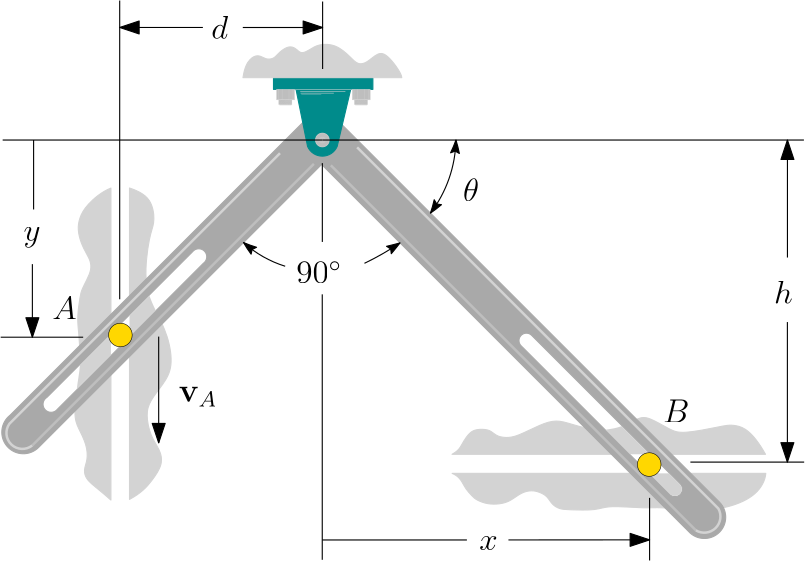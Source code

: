<?xml version="1.0"?>
<!DOCTYPE ipe SYSTEM "ipe.dtd">
<ipe version="70218" creator="Ipe 7.2.20">
<info created="D:20200625123014" modified="D:20200627224535"/>
<bitmap id="1" width="1920" height="1080" BitsPerComponent="8" ColorSpace="DeviceRGB" Filter="FlateDecode" length="165258" encoding="base64">
eNrsnQdcFMfbx98kKmCJSf4aO3Zj770LgooFQaRKPzpIVZoodmyg2BvNggWJBUs0xhK7RuwN
EexdVCzUu3f2ltvbfnsNC8/jz/sse3M7s7M7M7vfffaZpk0p1kRqjRs3Hm5iAwKBQCAQCAQC
gUAgEAgEAoFAIJBCtW7duo3U2rZtS3wiY4XPOH/+PzAwMDAwMDAwMDAwMDAwMDAwMDAwMDBe
G25i88cffxAImgDRyGjwGefP+vr6wJ/BwMDAwMDAwMDAwMDAwMDAwMDAwMAU2nATm1atWuEI
mkyhmfwZd34G/gwGBgYGBgYGBgYGBgYGBgYGBgYGBibEhpvYtGjRomXLljQv6LZt25LdnnHy
jKxRo0bAn8HAwMDAwMDAwMDAwMDAwMDAwMDAwBQawZ8JL2gCQZPhM86fG0kN+DMYGBgYGBgY
GBgYGBgYGBgYGBgYGJhCG25i07x5c4I/E4E4kLHy54YNGwJ/BgMDAwMDAwMDAwMDAwMDAwMD
AwMDU2iE/zMNQaNP4M9gYGBgYGBgYGBgYGBgYGBgYGBgYGAqGzn+Bs6fCQqNB3wmB3+G+M9g
YGBgYGBgYGBgYGBgYGBgYGBgYGACDY+/0aJFCxp8bt26NY6daZMPAn8GAwMDAwMDAwMDAwMD
AwMDAwMDAwMTYsNNbJo1a0ZzgcatMckayQzib4CBgYGBgYGBgYGBgYGBgYGBgYGBgQkxnD/j
LtBECGj8EyfPeAhoAj4DfwYDAwMDAwMDAwMDAwMDAwMDAwMDAxNiTP5MGCt/btCgAfBnMDAw
MDAwMDAwMDAwMDAwMDAwMDAwhTbcxKZp06ZC+HNDmQF/BgMDAwMDAwMDAwMDAwMDAwMDAwOj
mUSYfQ1Fzc3N7dy5M08C9G1eXp76GeH8mewCjVNo9ElMPkjwZ4j/DAYGBgYGBgYGBgYGBgYG
BgYGBgbGakLY8lfCn5OSkvLy8rgQNA6fURr1M2Llz7gBfwYDAwMDAwMDAwMDAwMDAwMDAwMD
E2jfEH/+P24ErUH4/H+8/LkxyfT19fHgG6rFf9bV1WvcpFXP3oNHj7W3tvMGgSqIzMe79hsw
rGWr9jV+/kVhM/npp0o1fv6tTt3GTZu3b9W6GwhUQdSiZaf6DZr98kvtKlV0YTQBgdQcSqCN
gKCZQDMBgaCZgEDl0EzAwL4b/syKoDULn3H+3KRJk2bNmhHxn3H4jP7UFH8ebDB6csQiEKiC
y8LKrWrV6lzNpGWrLkOH2YJAFVyduw3modAwmoBA/EMJtBEQCJoJCATNBAQqh2YCBvad8Wca
gtY4fKb5P5Odn8n8WV9fn5h/UCn+XLt2PWdRCHRcIBAuv4AZzVu2pTWT6tV/6d3XBMAjCIRr
4JBxtWo3gNEEBFJqKIE2AgJBMwGBoJmAQOXQTMDAvlf+TCBoJycnjcNn1vgbRBQOfZKpwJ8b
6TeH/goEYqpHr0FEM/n119+BN4JATOk3aQ2jCQgkcCiBNgICQTMBgaCZgEDl0EzAvjjUFWLA
n9WxnTt3ooKhT41vebiJDQ6fcWshNTwQhzr8uXLlKp4+U6CnAoFY9fvv9fGAz/0HmgJpBIFY
Vb3GLzCagEAKhxJoIyAQNBMQCJoJCFQOzUR9a9GqvcFQU2s7LyR8yx7ekWjZbJxTtx4Datb8
DQgz+D9/WcPDbuTm5rJOR6g9/txIZirw5+EmltBHgUBccnWfjJpJm3a9gDGCQFzq028kjCYg
kMKhBNoICATNBASCZgIClUMzUdlq1vxtxCjriUGzFGbk6BrUvkN3gLfAn78gfMbDbjCnIywf
/oybcP6sq1cVOigQiF+t/ugIgBEE4lf9Bs2grwCBeNSmXVeoBBAImgkIBM0EBNK2WrRspwJw
09HVGzHKWtm8PLwjG+k3B4QL/PlLwWdyLGgNImicPxPxnwn+jIwJnwXy51Z/dIDeCQTil4GR
OdBFEIhfPXsbQ18BAvHIfLwLVAIIBM0EBIJmAgJpW0OGjlGWtv1ep74Qn2cujRhlDRQX+POX
gs/aQNA88w+qzJ8NjcZC7wQC8WuMuQjoIgjEL0Nja+grQCAe+fpPh0oAgaCZgEDQTEAgbcvB
JVAp1Na+Yw/1M3V0DdLR1QOWC/z5i8BnjSNobfBnJ9dg6J1AIH6NNnUFuggCKVRw6HzoLkAg
Li2ITZg2cxnUAwgEzQQEgmYCAmlbVaroCORs3XsM1FSmgKC/Xf4sxL6Gor59+5YLPpMRtLb5
c8OGDVXgz9AvgUAKBVwRBBIi74nR0F2AQFw6efri8lWboR5AIGgmIBA0ExBI22rYqJkQyNZI
v7lm87W28wKcC/YdGJk/k+cfBP4MAgF/BoG+PH/2A/4MAgExAIGgmYBA0ExAoC8sIXMC1qz5
mzoxn7lkYGQK9BLsO+DPTZo0IbtA0/gzjqAJ+Fy/fn3t8ufwhap8BQJVKP5srNJXIFCF4s8w
moCAGIBAICWbiUQNg6oGwWgCAgF/trbz0lLuv9epDwATDPizRvjzJBkQCJ4c4xswxc0r2M0r
SKpg9GdQ6FxaMhCoAvJnQ2MbfGHYCLuxFk6WtiIrO0xowczC2djEjpYMBKqA/BlGExAQAxAI
pDp/FovF+CfVJKRPykppYuDPoAo+mqDLKlxQmaCKzJ81HnkDonCAfWf8uXHjxjiC5uLP5OAb
WuLP+FAVHDbfyy/MSeTp4RPo6Rfk4RuIFkSeE109fB1dPT39wlACgAagCsufy6jycNtxVs4O
Lh7MZoJWmlu5oASAoEEVlj/DaAICYiBEoeELJoeVCVuWQoPQCLSA/YkJLWOCSgZVOP5Mhsw4
WKbRaMLhWUwl0lDVIHiaWeYAEDY/OHReSBgMIqAKx5+Vcn4+fSYz7+272PhkzTpgg4F9E/y5
WbNmX4Q/4wQgaPJcN28MEbi4+7h6TPT0C/UNnIrk4ubnJPJxcPF09/ZHCVAygAagCsifcZ5s
PMLO1sEdbyY29qJx1i5jzJ2Q7BzdnUTeDi4eqJnYOrqjZICgQRWQP8NoAgJioBg7Q72BoJko
ir9BIGa0IC4pEZeWUgJtiMXiUvlKMcTfAFVs/jwpfEFw6LyA4Fk+/tM8vSNd3UJc3YJ8J04N
kT7rB4EqDn+uWfM3pbZWILX9fx0X/hOTUdbAMMG+G/6Mu0Dj/BkHzmSrX79+vXr1NMuf8Xv/
SWHzRR7+7t7+TiIvv4AoAggEhc51dvNxdPV2cPFEEnlNFHkGTAoV6rd28uHnvJuHuVaihc8P
L9J/derJ589PTpYtkCwvaydLSrk9OCVof3fefEv60dvru2Vf7c7KI+dGLTZWVHJi+lfSAjM2
Qirz4et5zBJiKymGaoO2hTJj3z6zblURqkZG3ZIOzcUHnynL7PVMHDWh2rBu6/7ktQkqFDgx
5U8k4es1wp/L4PNwW9sJItRMJji5m5o7Et8OM7Gzd/ZwdPVycPGwd3ZHzcTW3s1YaCCOxPOv
CrL2Ulcuu/Sq4M35Zdhy/Pk3BWXLWMpX5xPZNvJ3VgFjI/zam1NQkJOhLpzE8pXb3b81iD2x
HWdsUFobuJXVD6Pe6DtFqsDyFarhV5fi6SVXv84FaemyRHevMOHrNcKftTiaMDpGgR0+xxDA
3plrSprMAt9x5kAp+0qlUYC7J1f2Zpk8/Kklxmiomc3yadqMZfv/+hd9ClyvWWIwLWjWclFQ
kp3nBhv3FBu3ZAev+X5TYiKmJkb4bQj3SI1w3xTukRzuvTRi8tSw2UI3e+ZpAdXybh1iJku/
9a6g4N3NXYs4viKMPY0gb6JH6OdPT1ek2+HvdZfj4lP+3PW38PUaaSaYH3NxcWlhYemnjyX5
+cWvXhbm5hQ8eFD4+nXhx8+fP30u/vyh5O3Topf3il/dL8l/JS78WFpUIC76LC4pEtZrfWa/
ESiXAULd/lP1nl/onZpqBdNC1bHeOvHezjCKzXofSlPS7lP7DhxcrUZRNXVjouxoQkTbCJkc
ExA809Nzsp2tq8mIsQP7G/bq3nvYsFEurv6Tw+aFRmBv08jeqVH2mLK3lPKV9FZUUEno1xLk
o89+YlNhQll6GoIgX3aSvmI9tYQ2H/JlLe0aT54FeU/Ju0bdPnt62pUzvdKwg8t6balYiSs3
7F6xROkfoiEDDRzC16vMn7v3GKht/jwxaBYwTLDvIP4zzp/JUaDJ/Ll+/fpa4s8hYdiNv6df
qIdvoJPI2z94Jj6ihWBvT4e7SN+VxnEBElp29w5AiYkfqsOfuS4VyvpDKhfF1tP+ZNBjRdcY
0q6bzFpPPcFHE3yEJV3kkKEr6XqV2VGX9e1kPizfI1KZOfkz55UVdVNCCqkd/iyMWpQjf377
FrtBTt26l7wS/YlWoq+0yp/NLZ1RM5ng5DFi9ISylcNtzSyc7BzdpM3EA5e9swdqJuZWzhrh
z7SUXxF/xrZAzjTx/F05blVL2O6zAG0M4b7izYKNP6tS/xrnz5qh/ULl7hWGKu/Vqzc01Lx3
32G0/uix01riz1ocTRj9YUVR2RDDcreFj0pflj9rjzPg4919bRbyz91/Yw+Ech+SUTNaRmvQ
evStNohBaPiCFa6BJ4xG3urZ53H7ji87dHzRodPbjh3ud+jq29ph0nD71+FdP03t/H5K1/dT
unyY2uVleLec8H6XI0ekhHsL4s9vs9PlazKxPaGsQTp08+27vLdMNI3WUxOfefrwjGp1i/LF
slD159+iynuXsScFjzLLIaPMyzfRSXT67CUafM6TXokJhwbK+j8X5ubmbdn0ZKLXPeOBWZ3b
3O7Y6l6H5ld79fhznMemsGl3Zgx4Ha3/ZErTZ1FNnk5r/mxO51drzN/vn/npyi6lb0yk6EY9
nIt61PJDc6hvzMt7y+KToyH+jLaPdcVo6NFcFl85f1ZfmroxUeFp5qSwBSFB0/zcfZzHjzMd
OrR/z16d2nfq0qHzqJHm7j6RWIKIRZGR86dEzguNkF1oCXrpjPOWubwlbaG0ywPukvCcM1g7
zWN+i7av8FaadKd88iFxjrFeSnHkwlJOYjtYmeVnKXbVJ+tPSKc0ea+xCyTi0HCkly6T+iXy
4SO4dDnyZzRYYM/E376jjRpocEHr0UCjQf5sbec9Wcv8eTLMQgj27fNnwv+5/PkzFiEqNMZJ
5CXymugbECVFAdjjUb+Aqe7e/lKehoECkrxQYvQT1Z6qU1cyu27SGhoXJfMHVtpJ7oG5PA04
vciYP6SUDSvzwydMACIdAt7mcfBn0kWp2vxZQCErCH/Gr+jIV3rMNdqIv2FsYofagqun35gy
z2cMLI8xc5A1Ew+ijeBNBn0S0xF+h/yZvYQaUdm+0P2fhbDlr5k/v9IQnBemjL1/0xA0Dp9f
v36jPf9nLY4mFZo/P3nAMpKW3eN8r/wZH1Y+fXp8VJv+z7m5j8gImoDPaL2W/J/DJ89LsXU/
M2T48w4dn7bv+Kh9p6cdOuS07+zY1L5Zo+AW9YIDB1m/DO/yKqJLXmSXR5G910QEZIRPeBA5
ICHcT3n+XEaVKah5V3YeSsNIibnvaopnoo0/yiw3QPpVqNx3udzyiotPwdkagaAJ+Hz6TKaW
wFrJhw/v9ux66DzhTvuWd1o3udWs/t1mdc40aRKnP9CwifegPwJjRxpc8m70MuyXx5N/fxz0
87s9U9/uDHu93ur9oQWq3Jgoun34mvgz6ipRXprMkVohh0+eIjjYYeDP5XxjotxoMmXRzKkx
08OmTPL1cbOztRwzcpiBwYA+fbp07NSuddsB/QZF+HhvnjHx79m252abnp87+sSc8Vtnes6L
mi7UOV99ByfNXAIpdapznzNSzsx0+hXgBsy5TZZa4shFGb5NaY/X2S/z5D0AV3ruI1h2BVj+
/s9oyKAhaBw+v2VAaTX5s7IFU40/9xswDDAm2PcRf4MIAc3kzzh8rlu3rsb5s2/AFCxQp8fE
kLAFk8IX4MTA3XuSu3eAs5uXs5s3AQ0wyObi4erh6+MfqQn+zOgeaU/uOPgz1+UE33DJPYRx
9cDkx4vSHC8yRgFp/38qi5c/42OWuvxZSCG1w5/JYx++O/I3gOS1gR842RPV/PzXF9PJ+5J5
MfP6mXOXj584v3MDK39eOWdRwuyY1dNmLg+PilPqSk+1azwV+PNYCyfUTGzs3QyNMa9mQ2Nr
tNLC2pXUTMoQtL2zh4OzO2omZhZOGuDPclBcxp8z7jLjXeDMFkuAGxVTy9dzeuRKnZlxkxUG
z+5v6W/pqBkrA3e0DXkJST8s816WZ6QAFNP4M/qTg70r4s+UPSUFDEEbJxytSUVlLTx9a/If
UtOQ907GnEkxQzQcokQ4glYZPivLn7U1mrDz57LeiXifmtI/y188pPbS8lFG4M8Vr8f74ZNS
l11spdJZUEvI3HHGbTU+ItCGQtJ75ZTEpPX4IEjvyUnDEOsLnpzpaQMQ+V1d5puqxFDINpZx
DJFvPmUdXzT5n+yHj27vla9P23X84p5NiyYnH9yzd/+q+PQNW/cmb9i5Zv3mGCLNtGVTouOV
QtBz569VAT6rHH8j1cr5WcdOjzp0et2h3YwWZo0bhnRqHNixcVDTusErzEZ/iOr4aWr30+Gj
8cQR4TFCKSidP9NXpt96J8XRmGu03Fl3V3aeGtE2mJEosC2zbZMc34PIXRq5Ajd5/ApSStlG
SNFF2H5L5IUj90zMnZu5U9hGnp7GysYWY0S+nuwKzrtB/l1mKbPUz5ycBf1XmCs1/idWCfjD
AkqRSFsghVghVYWG3bDJCFo1+Kw0f0b9xbWredu3PJnoebtZ/Zut9LNaNljduK/h704Nf/Zt
UNV7UBPntWZ9noTWfhze8Pm8XgV3TxQ9zPyYuaMg+5QGX8ykd+wsHRrtPX22WHnUQHz4rQTe
FTOcGDlexqeNCNKfsNzvsGyB84V9+aBAH0dIPyHKhtcJsafYxtmGD9o4xSyPoH0k32JcpIwL
iuIeKOLP5++8ybt+eP+JrEdZd3OvXc86KrtPWZ72776MjMWyn8SuSV+5Zkv88o0LYtdPj5au
nFJONyZKNZNpUfNnT507I3JGcGCYs6PrSJMxBobGffv069qpc5e2rT2MO2WEDL0XY/gipse7
BZ3fLeyct6hr7qJBh+baLYyepgb1pT2/Jo3d5PNEenxJlwTyrZGvE6hOvyx3xMpjcD5WXObY
zwy5w58F220yT+wa1lwE34mzvQvG7g/G7t5GpFfIBzTPnyNjlULQKsNn4M9gYOrzZ319fVr8
53Lmz25ewZ5+wZ6+oZTINoHRnn5hXn7hIs8AJ5G37L1pzIHN1WMi+olG+DPtaoEy0FA6fDIF
5X24ydXZKjN8cBJv2kbwP3dz82f5AKQufxZSyPLhz6SrCOxPyjU5sZ0TD1+/eX5uu3R539Vr
1zPT8PVrD+0//O+mFTT+vHrBso3z5y3Hsw4TwJ/JV3qqXeOpwJ8tbUWefkHjLJ3JK0eZOoyz
cjEf72w9QeTo6m3v7CGVuwMG1vzQTzTOn2l8WMYzcaxKsFDsTxmtpXhNy7kxmcqSl+VZJ7KS
ZwE+w39nySgrOWJGGYYlf8WLoGn8GZWcG7AL5M/kqkg8f/5vtn1hLzydMFMwPvlIUQ7BF/R/
JiPoDx8+qAyfleXP2hpNuPkzlQPIeifKvQyejJ0/c/+c0tGVpeFYv5MMKJTIgqOELDtOGyzK
/uR6mEt7eErCCFkEfyZKIi28fAh7wLJBzvTkjGjbuU67BcPXcN5Oso+GJx58enr54OSI05cf
Pb2wX7Y+8ejR0yc2ROD8+ciOtPSF2Pr1S9ZuX7Z0HZ4mcsbyyCglvKALCwvz8z+oAJ9V4c/S
+QdDQ+dfGGDwoWP7f9v27a7v11Y/sG+HkL6dQlo3DBzQyvuaf5+S6V33htvhQTsFzrjBzp8x
vElwXTnbpDg8s/5QNcmzo7teS5GyrCS7sm+eoRejDLcSlLisbNlYgcmQVvZbbHeYvy3Dsxw4
HWe5xM5if5L5tvxXWMGEbJBnl9nKTN7f07cE8OcCIj32yIDYONX/WVpC4k8pRdcGgkbN5MPH
jyrAZ6XjP8smE/yU+d/dAb2y2jQ53Ky1Uz3zxnVDB7YNM+gS2bhWmEOXcUdFrZ5Pafg6xaX4
5T2J4PkHWS+n5SiGxp8/c9yw0McCynvuZNpGC8RHB3Hy/vMJy4jDU3g22CsfUG5e5O7PaYMC
OfwIxdmSEg6RwZBJYx/bq6ls5RGwj5QHlLSog/K4B1xwTwB/fvr00Ykt0pjPh29czDy3hcGf
45P2JCRsno3/fM4anD+X242JUs1keuScaZFzI6NiQ8LnT/QOnGAxznykydDBQ/r16T9yyIDt
Ht1ezuggiW3/cm7Xa3OHXZ434tmCHuKlHZ7G9tkb46rCjaEw/ky9i5efG1mEsy5py6S7SPZT
QkkHeJ6fyK8h6R7FlBjXbDxWiRtw7lwEe5vTX21gp8TyuuVJj1+5cSICjfPnUAH8mUDQH6VD
iWrwmZ8//16nPv9vjxw7e/NWNlllz7+fvaCtX7E6lWc7ZhbOgDHBvj/+3KhRo4ZS0z5/DvTw
DfIJmBISNj8kdD76nESanz0gZKbI08/VA8kXyVnkjZbRTzTDnykjDvMSjjVsPvd7Z9wjJnc3
yz26sXhckxPLljn5M/k6StD8g5QEjE0pLKQ6kbVYjIM/00dtvMJpYaYiDl18mpd7fv/kiIxj
N3JP7qZM87F7yyYKf47dGL8sYZr8+Wmc8Os0fMhACyrsuLIUzsoOnf6BpuaORtI/jajfjhxj
T24mExzd0LK1natA/sxmHPyZ7EAr/4oMnKnslEY+CUJL3SwZJmfcxTfFyI4SIkNY8A0SEGYA
ZwUxQ6j8mQbDOX4rgD8zfsXN0jm3Rt53gmkzoqN80fgbhHJyHqCKQw16xqwlqm1BSf6sndGE
Pv8gie7KO3Z5P0mHnLs5/Z+5fk7v6KTJuNZT7sEFZ8FZQtYenjy6yZbl5eEK/cS+WVpPzoEC
5Dky05NYtDwNY1xWYnji5M952efQwl9Xn2ZfPIavXLf/4slD0vt6jD//nRgvSx+3edmKxOnK
jwVz56/F4TP6RMtaJQZ47E0cKe8ytS7s1CGypUWzRpN6tAryD5qP1LN1YLN6k+LHmkpmdToY
boXd00UsEBauk4c/kxArBb2WMV4NBnMgb4rEhClYlYONk9Iwd4SeUgEE5twdKmQmEWNGoBJ5
gXk3yLPLbGU+/YgReVsBf6b6hJMzIj8+oGakjegcGzbvQT0vaiaPnzxTJciDUvGfxeLS4mJx
SXHRg/tPoiJy2zWJbmjU6zeXPm0jooKSl8zbMahTVJc6oigD49dT673c4Fr0PEtcWlJaXIg+
VefP8qtZMn/mvA6nxhIker/D7G9K7mZ5+4PLQZE7ZAQ5I0aQQH7YRfTnDHhLYdqsr53yeAqR
i0RKprA87AnoAJnr3odjvQD+LL0xKdvI0czLexKo/HlxWnLqjlh1gpmod2OiVDOJDps5LWw2
Gk0iwucsnjxxlb/FXOcRPrbmDo6eYYGhl2ePfDOnS35Mh0tzR86fGj1z6pxTMePy4rq8ie16
Y5GJwhjj3GSSnz9T7+JppzfzwQEf6GZeV8hnIeQ+u2h31qRrFbYH9MxdY3utgHZSyYrB2Iiw
XNhqm/K6GYMns1QjBzlhpC9704GtJOUff4PQkyfP8RsTNKyotgUe/oy+4vnhitWpBYKN/0mr
tZ03YEyw74k/45/lxp9FnkEiz4lOIi9HV6lE3i7ufu7eIRMDo3GvG5/Aqe7ewW5eQT4TI3z8
I929A9FPNMSfOSccpL2NQr3aUdr/mXsg4H5GyRbxQ95dE9/S+TPrrLtq+j8LKiT7E1VWuK1W
/A223zKu+o5k4Zd5x89LX3Mj4m8cOnxqX/oOMn+eHZ8qfc1NifgbX8T/2cpOhJqJvbP7BCd3
eyRnD7RgPcFtlKkDPs/gmHFO1hNENhPczC2cTcc5unsHoJ9oI/4GGyBl8FjW4A9ksk1l13TD
wK8a4aYpcS1I/JnCYBUEXmbyZ3bArkz8jbLa4C8GW+F54mbLcD3nIfiC/BkPu/Hhw4fCwkLm
dITa4M/aGk14428w/mR0mLv54m+w/pxuWEfHtZ4xvgjLgrOE7DvOEu6P6gvHMlc7x8BH68mp
f5I3ReLPrOlZoQ3zTlCAFxC///OiyYduZ9+7tlsKDA9fuLhr/SIZf96/KoLEn1cmz5b9GTEt
XsgZS8R8zs/HmgltOkJtxd+QIugMM5t77XsYNPH6o1FIl+aBjg4znRxnd20R2KJ+yLguotcR
3e5F9p8WNlvwdFGK/Z+p8FMegoMKihXE1uAN8oChWvawHgxGSgtPQd2sdOZEShZlQSfY4C0t
fAeTJDPib7AAYWpAEsq+8G6QZ5dZy1y2y6QyKIy/QabKsj+5Ob+mHdqpMZ/xt2lo0xFq3v+5
tKS0qAjjz08eP18Sd7tdC5t6Vg2q+wzrHb1z+7GzZy6ZGcyup+dr1cn23qTGT+b1KXpyXSKR
lBYXSEpLNez/TPXV5PDT4MTC1M6NzfGSSYr440vQ0pMcHbknZ6H254y+mnKDQzfpfjH4M+vj
SKpPJne8XO59ZAxYLC/+8N3UCIq/sYjEn68f2k7hz4sS927cuDWG5bSJLZ8bE6WayeKIiLjw
yCnhMdHhM/eE2z6O7PhkSsf0CPvQsHnh4XMPRlu/mN3tbUzn47MtIiLmhUXMPzjX4UVsr/dx
ne/GGismoir6P9NDUPJFaFH8kJr9ROJ9uiHgdpsnOAZHrDMevwjOO31hITikLYJ13iiOAtBn
YxTiL01/80Lhrm059yAn5+HtOzlXr90+fWCHZvkzHnbj48eP6IorD/yfwcC+Dv5MWDn6Pwe7
ekx0lEavdRJ5SdGBp4u7r5PI2z94BpEMd2Pz8g3z8gtx8wzWFH8menuW9dQLP4UP+vmGJO4J
8vhCK5PeVqP5ObA7nnGOpNqM/6zmDBHa588nd/PNP4jxZ7L/s5IzfZRb/GdLW5Grh5+DM7OZ
eI0ytSeSGRpj8xKOs3Tx8gu2tPk6+DMr+aTyZzYOzMOfeb7CGa+s8DT/Z/X4MyfdVSL+szzC
Mzk+CbFlrsIL48+MWNBflD+TYz4zpyPUXvwNrYwmyvNnztdJVIDDip4DqsafuV94YV9f1tuz
ToXAMcBxRw5k58mUWyGq/7Ni/sx7u/pZwY0Y62h48f4nafxnbHnv8VvZRzYtmrzzwvnTR1dH
8PPnFdGzV0yZtlg4fM7NfTR3/lradIRa4s+zJk4NlcZF/2/osGNtB7dvHNBOP6C9vn+HJgGY
9P1bNwjo0czvnFf/wmmdj4RbTMERtKr8mQQny6AuxXCGyQqHVQy+Qbcy+soVm5on37Kt0Ryk
5aEwpO7B8gAXeeryZ5p7tjD+zLPLbGWmRLfGK18j/Jnm7axR/kyO+cycjlAr/s8SiViMBeEo
fv36cXTUvtbdhtVx0P9fYNfGQaMGzrYYNq9780n6NQOGtXTKcOz8ILRB/sF5Je+e4b9S6caE
1FHz8meOK3Yaf6b1dUL4M8Xxkm+OG7qxv4PPgrbIl+vUvprCn1m7cVX4M/uE6fz7yBiwSOMC
hfUpjLGgBn9O2kjf7NSl5TYxjVLNZHVY0NqwgJlhM6aFz9wXYf0mqt376PZ7oxzCIhZGRMQc
iLZ9MbtbXkyno7PG42/cHJjr9HwRzp+NVJjJUXn+TPbLYrzGJewlKUEYQeG1BP0FOu5HPPTy
KAoAwu2BpshPm2s6DL74z/RX7ZSIF80S+kzD/s9R8ULib5BjPjOnI4T4z2BgX5A/4wsEdsbJ
M27a4M8+/pGuHr74hFDSsJyejq4ejq5eIk9/N58QlACfSWpS+MKQsPmu7hM9fAJ9A6ZojD+X
jWWMyxXqOEW5LuIc43jucPldiNmvlFiJt3Q56wEljKfW+bOQQpY/f2b1GCHib0gv87D4GxcP
7+Thz1j8jeXJM8t9mmllKZyZhRNqJqiNYNMLupQJLYs8J463dcXJsxQ+2xgNs7WxF6FmMlY7
8w+yEU46Q5bDWwYv5Y2KLBQyc26Wtjt8/FlBEA/m/IM8fyrFn6kpyQXmLDz31oif8Hpolzt/
Zk44qDKCVoo/a2s0UY4/K5rZVgEc5pzyhmu98vyZt4R8dzdPrrM+GFUmHiY3T2aEwBLOnxW5
+ii602EZDdFPPr3JSpP9ufFE9pWju9JP3Dq1P20yP3+etWb67GXhysBnHDiTpyMUjqCVIgZJ
E7yed+pyfOjIreOd3nRqv/6P4c0bBXfQ92+P1Di4faNgbEE/oGWDwDQ749LpHT9P6/5oSv/0
cOdQUhwbZfgzya2XPaiFPMQEt4uvKsE36LyXdYpDAfMeMgNWyHJhOh6rwJ95IDMl/gbXBvl2
WUFADGL7VPRNqhOB/Fmr8TeYEw6qhqCVaib5B/e/mDPjTdL6t6kbbg8dvLzJwIF1XJrWDmz5
q0+jqp5ILX71afpbwIAmosUjB+T413wxt1NeqvenzPSSj29VuTFhHyBoHTtPQFcl4m9whrCj
OjazZcROtrmfmXL05/S+mp29q8ef2cojZB/ZHGjlYw1bJCtF90TklIr58+TVOzcy4m9ETF8e
HhVbPjcmyvk/h4WvCgueET5zWvjMvRE2r6e0fzetY0aUfRgqc0TMX9MnvJjd7U1MlyOzxodG
oIsujD+/iOvzPq6rYv7Md7bTKp9U59zUuuxwKx1/Q6FPu9BrCfrlh7BTXXEMMaaHgFCML9CV
jor3FYfr4QQLzOJplj9HTFuqkD8zJxxUGUEDfwYD0yB/xj+RtWjRgsyfter/HBwaI3tdumxa
KLTgKPJy9wkQeZZF5gyRuuv4BkSJvLB3q9FPNMefZe980fpVek9LCUFJf2OF/hYMdwRR6i0/
aQYNRowpUkpKmWnbKR/+LKCQ5TX/INsMINRZJ9KvvX799MbWCGL+wRv7k4hppg+zzj+4YMFK
ga+54bdCtCs6/EoPfaU9/mxsYieFacTUafJmYj1BRHZ+HmOOvvFDydBPtDD/IGsMZDyGBnMO
QWbUaNn8evT5B+UoOP58DjH/ICd/LvMipkZCvoshVvkUh2UFpsS+YJkJURh/xsNilO0vZQeF
82f53IJc+J2r8NR5G6mzKFImWCQfgi82/6C7VxjrhIM4gj567LT2+LO2RhMl+TM1DiG14xIA
h+lTsctGCq71KvBnvhLyTkRLm9mKMiaSUclDtuhVpPkH2e4fGb29cP5MKwA+2yBRb6QxReD8
g/gQf4KcJvXClau3zl+5ujdxkQL+PGPV9NkrFM4/+Ofuv5kTDhIIGn2rDWKw1C1k71jrS/2H
ZHXr+bxrp7mtxjZtFNKpcUjHJv7dW4d0+yOoQ+OAzk1CmtebtGDMuBfTel0KG5YRYb8gQtAT
fzphlrrmysApK0QlrcT9eMnQ8sxTJeewY4awoKwkzehHnY9PXuZDNx9hy+m3npJDWGAlJBWG
mMKPNJcfHulCIH8uYI9cwZx/kLRxjg3y7jJLmct2kAn/qTsijD+T640+/6ACqi9cmZdvMsNg
EghaODRQqpm8XrUsd4zxfSuzp96i6x3bRDcf1au2W4vfA7s1nTSgQ1T/9lO6NZvUsnZA9wbu
YUPG3J/e6cWcji/iBr/fN7Pk/Qtlb0zol9ac/Jke3pZzNj3m/IMsl9Pcz+8oEwIqCInAMQkL
Pt8fV3/OMscf2a+YEu2QzcNEAH9mK4+AfWS70WNhm7R5CXmiGVCHRQH8OSJp1cY9CWuSJ5Pn
H4xeptD/WVM3JsrFfw6fExMePSVsbnT4zL3hNm8i27+b2mHvVAcZf5b6P8/pfHQGxp9x/+cX
sb0F+T/z3jKTa5XrGFEbCPXJO/s7BfwxWzgilgu63WbdMumy5yHrfIhcjU7WKBS+IMzvJMZD
tslthxqJlDvGDjM9qiU6MVCM5dXxf56qwP8ZDRasEw7iCBoNNBrkz9Z23uXAn3+vUx8wJtj3
wZ9xw+M/45E3cNMefw4Jw+IKevqFunsH4E5rTiJvJzdfv8DpE4OiA0JmE7Ou+wfPRF95+Aai
xMQPBcQ1oofKZBk4WOkxg4uyXSWyTlCo4JEuI7gly4sztF6a8XiRlJ1g/syIGsdYyTrxB/c7
ROp6Pqvo/ywPgkcP6iU7Ivn5D4+QPb6waaZl8Z9376T7P2NaGyM4/nNiyp9IwtdrhD/jYNnc
yhk1E3tnzO3ZSeRl6+g+ytRx1FiHEaPshw6zwVOOGD1hgpMHaibmls7EDzXq//w3MV8hCQ7j
LFoeyZm6QXKEZ+ZmSYGR5cGfFfNnOYylZ0pk9+b8Xrr/cwaRkSIey+LhTIrMzD1jYAG9SHSA
zwjsXLYXeM2wF57Kn3My5DtOwd3x5L37ovE3li5PYvVz5lqvEf6sxdGE8WIjm9MX9U/5APHk
pHLxN7jCIHOuV4U/85SQ5yYF/YTrwShnbEzyetbgnKQ/5fUs7c+V4c/UEZ+Y/ZA+rTwPf1b0
1uqeI1ezL58gYUDu+M+RM1ZMiY5X6P+MbjeYfs5c6zUY/zk0dP70gBkLfCMnGIa00Q8aOXSK
SDTHz3+e38R5Li6zRxlN6dg8eJzR5NkR08PC5iuxZXo4ZZ4gw4smc2FMwpQN4MARTIMEcsnh
o+lBkikxpUk7QsHj5JghlIgi726eUcb/Wb59aoHJFSjPhXuD/LvMVma2GiDvHVopKP4Gse/k
5wssW9aE/zPrsxiu9ZqJ/ywWF+TcfZex+3X8wgdhk6IHT+zfJKBfx6nutqsWztg9L3qnl/2a
wV2m92kRGDg64MWuGZ8ztxe/eYjF35BIlL4x4XZZZNInSoRk2kyC9KeczGR88Z/lW354UUGE
EK73N0mZkh+kMvpzSn+LUjInhaffWKnAn9nKo2gf6QV4cIrC3IgDl3fzIo/3DuUYUQ6fEP6M
lLAsIX3lmi3SiWnW4bEBw8rrxkTZ0SQ0Art2mh4+PSPC9tWUDnnTOmVg/HlheHjMgem2z2Z3
fzO3y5EZlmHh2Diyf67Ts9g+b+O6ZCmK/6zolpnjGCk6AXhnJuJ9n5c2wwWfyzSD03I4Icsu
RfiCinO1RJb9UpCL4mvaz+zTcFDmgeKIP8+anh7OnVm3avLndYlpy1elLl6aMn/R+pmzsesl
hf7PaMhgfWTJtV5l/ty9x0Bt82f/oFnAMMG+J/6Mh+AoN/6MA4FJofNFngEir4mOrl7Obj6u
HhNpafwCopxEXu7e/iIP/0nSG6JJAifEAYG+SqnAn42H2drau6FmYu/s4ezmbeNAD+9sau44
wckdNRPbCSLj4bbC+HNFEWck6m9LnIFHvlsJ589f72ii8B3PL66vv4RfXhh/Pr7zqyuYcsRA
OvOgfL5Or3nOTjOZyTy954jc5soIw4LJcLmlKWkq0jVIq/MPlpSIi4pKCwrEhYWF7z9sXP3P
6sUHz5+5++lT4aePhejz86fCh7mvDuzKXL5gb+GnD+LigtLiQnFpiZD4zyDQ99FM8AEFfc4I
n743wjYvqm3e1A4ZUY5hkQsjwuftj7Z7NafL27kdj8y0DMOCni3aN9f5JRb/udOdRUZQ1aBv
Wvz8uWbN37TNn01GWQPDBPvW+XPjxo2/FH8m7v2DJs918w509/bHggyIvDx8JvsFTPULiPL0
nezqMdHF3cfDJxAlQMm+cvjMMoPz939fzzIxN+uUwZwPT4E/C0TQI+xsHd2lzcTD3tndwsrF
1MzR1NxxnJWzjb0Ibya2Du4oGcBn4M8VjT9/raMJ/Z3Kr7MD/7pL+OW18UT2rduX0r8DYsAA
0agJ0ERmCyDgzxUNrEmkJpZ9vnzx/sWzd58/FUpIVlJS+v7tp6dP3opJiSUC/J9BoO+HP+Oh
d8PnLo4ITY0QpUaK4iLDJ0dgg8uSKWGbp7pvmea+LGoyHn9j8dSITdO9ts5wS5zu/x3U1Tdz
s8/i6izwlW2QivxZ2RAcp89kvn37LjY+WYMFAAP7JvgzbQrC8uTPBAEIDpvv6Rfm6Oop8vTz
9A3y8A2Uvh8d5OET6CTy9PILCwbPZ1BF5c9ynjzc1tzKxcHFg9lM0MpxVs5DwfMZ+HNF5c9f
y2hCfVtTM6GKKloJvx79k/3w0dPse9d2f0fEgESeF3Cshwst4M8V1f9ZahLZJ8GcxSQjoWh5
YvB/BlVA/jw5fGF4+Lyp4XOiwueER8wrg9IR86Ii5kyJmBNBXTMVrYyMgaoGfd/8GSXQXu7W
dt4AMMG+S/6MjMyf60mtbt26derU0QZ/JnOAoNC5vgGRbl7Bbl5BUgX7BkwJnhxDSwYCVTT+
TKbKxiZ2ZhZOlrYiKztMaGGshdOwEXa0ZCBQRePPMJqAgBiAQCB1/Z+lkBl9lpZiIv4kL5DX
g/8zCEYTEAj4M25mFs5ayh1mHgT7buI/k/kz/onzZ8LzWdv8WfH7nsAKQBWeP5fJWKWvQKCK
wZ9hNAEBMQCBQOrwZ9UMqhpUQUcTdFlFu7JirJnETAMCfaf8uWbN3/yDZmk8awMjU6CXYN8B
f8adn2n8GVl9ktWrV0+r8TdAIODPIBBIk/wZBAJiAAKBoJmAQNBMQKBy5M/aiMIBkTfAvsv4
G+RZCAnnZ6X4c7VqNaBfAoH4FTgpBrgiCCREbl6R0GOAQDzEYNmKTVAPIBA0ExAImgkIpG21
btNZIGdr37GHpjJ1cg3W0dUDdAn2HfNnZAR/Vmr+wabNWkO/BALxy9N3KnBFEEiI7BwCoccA
gbi0K+OfebHroR5AIGgmIBA0ExBI2xo42EQ4atMIggb4DPZ982eCQqvGn3v3NYR+CQTil4Nz
CHBFEEiIzMZ7Qo8BAoFAIBAIBAKBvqwsrNyUom2/16mvTixok1HWQCzBvlf+TESBVoc/jzFz
gH4JBFIwcln7AFcEgYTI2MQeegwQCAQCgUAgEAj0ZTUxaJaywE1HV8/AyFTZjDx8IgXGmgYD
+7b4c6NGjcgImsmfhcd//vW3WkGTY6BfAoF45B80x2i4HXBFEEigRJ4QAhoEAoFAIBAIBAJ9
YbVt11UF7Faz5m8mo6yF+EI7uQa379gDQCVYheLPyHDgTJBnHD7XqVOHhz+7uE2CHgkE4tco
UxcgiiCQEi7QwycEBM+BrgMEAoFAIBAIBAJ9QQWEzKn5y28q87dG+s0NjEyt7byRCFdntGxm
4dy+Y4+aNX8DRAlWofgzQaEJ7EwYP382NB4L3REIxC+bCf6AE0EgZTV6rCv0HiAQCAQCgUAg
EOjLytElCEAiGJhW+TMOn1n5c5UqOsNHWkFHBALxKDh0vqWtH4BEEEg1mZq7+YMXNAgEAoFA
IBAIBPqisnPw++WX/wFOBANTc/5BZflzI/3m3n5ToQsCgXjkPTF6xEgHQIggkJqBOFzcwqA/
AYFAIBAIBAKBQF82EEenLn2AKIKBqR//uVmzZjz8uUaNmu3adxtmMl7kASgABOIYkibFuHpG
Wtn5jRzjDOQQBNKURox0GG/j6+oRETgJprsFgUAgEAgEAoFAX8jNzG/qyDG2HTr2+PnnX4Eu
goEp5M8NGzYkI2icPzdv3pyHPwMAAYFAIBAIBAKBQCAQCAQCgUAgEL+Gm9g0aNCgYcOGNP7M
7/8M9QYCgUAgEAgEAoFAIBAIBAKBQCCF/Jnm/ywk/jPUGwgEAoFAIBAIBAKBQCAQCAQCgZTl
zwSFBv4MAoFAIBAIBAKBQCAQCAQCgUAgTfFn3IA/g0AgEAgEAoFAIBAIBAKBQCAQSCP8mYag
gT+DNKtBBuP6DRjVq8+wnr2NevQy7N7TAAQCgUAgEAgEAoFAIBCIqR69DHv2NurVZ1i/AaMG
GYwDqAICfQf8GZ9/EPgzSOMyMLLq238kAGcQCAQCgUAgEAgEAoFAKuPovv1HGhhZAmYBgYA/
g0CEhhhZotEBRkkQCAQCgUAgEAgEAoFAGlHfAaOAQoNAwJ9BIBw+9+hlpNVBpxuMvCAQCAQC
gUAgEAgEAlU4X2ijIYCgQSDgz6AKDp8NLXv0GgpjIggEAoFAIBAIBAKBQCAtIOihQwwBQYO+
Hxka25AmUBs7aMiowUNHW0xwX5aw+e27/Ox790+f+W/12k2+/lFEMqPhdsCfQRVWgw0tuveE
aM8gEAgEAoFAIBAIBAKBtCdDNRG00XC7YSb2xiMmGGOf0gWZhuEywT5lK+2xxCbSb03svzn0
J9vlCajkygrtslqZGtsMM7I2NrIepozw9EbGNhUHPqNPgyGjenft3KVdix6d2/Tr2bX/gIGD
Tcal/pkhkdmnT58vZl6LmDLvW0TQPPyZwM641alT53epAX8GcTQZ6569jWAcBIFAIBAIBAKB
QCAQCKRV9extZGgMeAr0jUt6DpuYWHnajIx07Bdq2dnLpJW/afuZLv0X+o4OdjEbbWZ7IfNa
aan48+cCAkSfPHXBRRTybSFo4M8gTT2v6dV3OIyAIBAIBAKBQCAQCAQCgcpBvfuOUAFB48gu
ICQ6OSVt5frNyRvS1iTuWLI8LTY2ZenShMTklOSkVUkJy5JT1iQlJySt3ZiwbltiYlpyclpS
8raExJTklO1BIVHfnPepg3PQ9Nnx0TOXTJ8VT9aMWUunyyRdpnyL0s+eu9zFbZLKZNV/kOHG
vu1Te7dN7dMutXc7bKFXuy0922Dq0Ta1e/vUHlR1L9PGHh18+g/FPahVDA871HKw4XhChkZW
BtQ1KIGBkRVaT1upWnZR0xYiqfDDUaNsAp3N5vmaLPEbsibIKDHYeMeMMXtixu9f6PTPcv8p
XvZRsxYWlyArLi6W/i8pkUgkr169CQqZ8Q2dh0L4M74A/BnEowGDx8LYBwKBQCAQCAQCgUAg
EEi4LK2c1fn5gMFjlcUXxiZYQImN23ZIJJJSqTfpszzJuf+eHz96NftutkTyHq2QSB5IJG8k
kk8SumHob8vWLWgLw0wmfBO4BueTU6fHpmxOv5n14Prt3Jt3Hty4cx//vHFbKtKC/Nvb96/f
yt1/8N+YBSvx8B3K1bORNfrc1qtNfpsf1tX7YVf9H/6sh/R/O+r+sKMO+vy/9Ho/7axXOe33
n7bX/jGt9o/bpdomXV5Z68eXjStt6tqO2I7y8Nmq/6CxZOF4ecBgs4GDzfoPNEWfA4eYDzHE
iDQtJfptOfDnsrAbI6y9XOwjPEbP9DBY7m+wJtAgJXxY2kzznfOs9y5wPLTEZ/+ySb6enmcv
XkEnXlFRUUlJiVgsLiwsQn9++PgpeNLMb87/mUDQBIUuN/6848/9J06e/yK7Hxm1ICB4erll
h06MA38du3T5Oi60PDV6ETmBh1c4kpZyNzUXoRzRpzYib/ToBWGfQSAQCAQCgUAgEAgE+pbY
77z5cWvWJCAtiV/h7hFQ/mVIS0t3cPJS+ec9eg01NFaOTxqNwHjs2qRNxUUlmbdvrE3eETll
sa2Vt8jRZ+e21DfPLhcWZhcW3S4qullYdL+o4F1h/ufCDwVFBcWFRZ/efXhQVFSUmJSCcdER
dt8If8Y+p0xbdO1m7onTmSfPXDp19vLps5fPXbi6a9+RpC27NmzPSNmWgT4TU3elZxw+9981
lADXiVMX72Q/njV3ObYpJfcX58apvdsuq/NjzV9q/VLjl+o1fqlWvSamakg/I1Wt9rNe1Rp6
etX19KrpIulW1dGtWlVHDy3H/vZTajfV+TNOlQcMNpMCZ/MhQ8fHLV6zeMnaUaYO6KuBQ8zR
p42d97qEzYtiVw+UJsOFk2pt82ccPlvY+NiI/CZ6OE52HRHp2G+mY/dF7j3WBg7aGjV650yr
vfNs/1rkfGJt2PJZIWfOXxKLxUVFxSWlZVZcXIw9Onn+coJjgGZPGA+vcBxaapZPCuHPWo2/
8dfBYxi0//DxizTDuCXrlq1InhQ2R9sZ4YdPwmbEMUWf+fkftPTwwtRcdPduLsoOfWocQfcb
MLriDtl77ksk+RcW4X8eyJFI3l9YBpcxX0CLMt/LD4S25B2XviUhxqz8985nxZat6UixPpT1
ZtM3bNm6wluTeYXEMnIBaU1Yba+fbg9VAVLQ7cSFcH2LdQIqdkpw+oG+nb7RPGa9dBCEMxYE
AoE0qP4DR6xZk3D48D9IGRn70tLS8eXt29PHmNqUJwBHmaKSqLORfgNGK8dFpRPqrU3ZWCT5
nLgpyczMymCAcd/OvT0nOF4/e1RckFtSkltSfLPk/YWit1dKi16Jiz+UfP4gLikuKnz7+Mkl
iSQ/OWUDsZ1vxf85atqiqzeyT529fPb81ZNnL6VnHE7bfWj95j+Xrd8Sv3bzisSt8es2L12X
um7Tn2j9jj1/nziTefbC1ZNnMm/ffTQ7ZrkKcR4I/ryh7v/VrPFLhxo1/qhWo2VVpOot9Kq3
rV7Dcshgm6FD29X8pZmOXktdvRY6es2r6DapotOqso6ejl5irR9Tu7VXnz8PHGw2yMDiwF9H
Ll+5sSfj0P37j+YvXDFwyLik5G0PHz5Ga7Kzc1O37MRdo3H+rNrUlsr6Pw8faf/vyXORc+Jc
HO3tzYdYGrU3H9BIZNxkhvUfKz16xbl2n2rfc477sJSZbhsWhl+5cl0sFhdj/LlEXCpGn6Wl
pUVFmBf0pUvXh5nYa/CEuXz5Bo4r0UL58Gfc85nGn2vXrq1B/kzAZ+05/fJrnKVHOSBoHCzj
x27+wlU4/kWfaPluNsaE0bfzFqzE02iDPxPwGTeNI+gevYaqNkwMGjIqbvGKv/8+snpNEloG
/vxNaDe2k5kLvyv+LJTDaIw/S2+lhWJeDD5viDZnKcPXzJ+JcmILWwmRSivjCXTJaxgrjGy9
vAaYP6cdO2qODG5PzpcD62mhYgEAlnPdlt9ekM83zqNJNHlqc+Zo5pQT42vkz/JGRN8XltJS
Wjrj0Ctsj7Knb+zNWdUd53yiR69Mob0Q5zFC5Wf9iqNa5KcTSzXSCsBbNvK3lJ3iOu5fVXdE
LYxSIyYIBAKBBMPn7dsx4Dx9xlyjYWbEyvCIaBxHlxuCnjc/DufeRDFUc4FWjotK40gsW7v+
+ccHC+JmG/bvM6BTx4Ht20xysr56dPedixlnjyVc/2/LzXObz/+97tm1oyWvsks/PS9+//T+
jVMH9iU+f31l5epVKsSjYHrA4lKYRjP8OTr22s2c0+cwt+d/T19ck5K2Mmkb0sa0vXdzHuR/
+Jj74PG2XX+tTNqOVq5O3n785H/n/rt24sylO9mP58SskPqNK7e/w6TceEuvNil1f6he/Zc2
1Wq0qFqjuV71llWr19erPn7w4FXz5qSnJLqZW/ymWxWtbIrBZ93GlXVaVNapUkU3odaPqd3V
5c/SIBvjRo91vHX77sgx9qgyPbxCL12+npV178TJc9Z2XijlBAe/zEvXDI0sBw42HyCL1FEO
/HnWnHiJRDJz/tLw6bMcrIfZm7RzGN7C3kA/ZGzzlT49plm18h/dYoaHQfyk8QkLo7LuZmP8
ubhY5v5civ5En3gs6Flzln4T/Ll+/fpkBE1Q6LpU0zh//uLwuXwQtJ3DRBwsp2zYwZpgxcoU
sju0xvmz3PM5O3f+wlXPnr3ULIIebGihMny+cuXambPn4xavQJ9o+ZtE0F+aP2M0OOcA8Ge1
+DPGNwQBsS/Cn2mZfiP8mdhOSKycothHJ6TzFpicO6UkUiZDAizSCpTRCSlmIbEaPl5HqXn6
D8nlLBcOUwH5s7brVoMO/Dybku8F5WSTklLWvZODze+BP5NqhtZ5oj9phaFQU0YPoKA94gSV
0mOg/VXv+JLOQBrRxf6k9U6KeyH+zqQMJjMPn/RUYe4I6WjSWgr2JzU9b9koB1da7dTneirz
Z/6zUUt94/fx0AoEAoG+NuHU18OTJdrGGFMb3Au6HIphNMwM5YW7Xk+fMVedTQ02tFCWP69Y
l/Cu8Hl6etLMYA+3UYPGdm3qM7pP8rzAhFj/hdMdMrbPObIvPjHW9+y2hR9zTkiKH3x4nHk8
bdnS2OAbWUeWr1r+7fk/R8devXEP588nzmSu3/zn6pS0NSlpT5+//Pjx07nMa6/fvL1+6+6K
xK1rNuxYtzH931MXz/137eSZS7fvPlKHP6f2bJdc54dq1Wv+UbVGM73qTfWqtapW4xe96lMC
AlxNR8+PCFsdt1hHtypa2biKbqMqOo0r67Ssgkx3Xe0ft/RoR2xHRf48xHyQwThLa4+/D/9r
aGw1cMg4AyPr5A3bi4tLli5PQMkGGViMNnW8mHnV1MwZJUYqH/48xlx069bdz58/L12bGLt8
pchuzOgBf0wY0szBoEGoWfstk0bMde4WbNJskmXX9eGWuzetePT4kUQiKS4uKqVacXGxWCxG
mxpj5qpBH9rLl2+cPHVB4/E3+PlznTp18AU8+Iam+PNXAp/LAUHje7rjz/0KvaO1wZ/J8Jnw
u8adrjWFoFUOvjFr9sKrV68Tf6JltAb489fPn7+/+BvCb6i/SPwNnky/Xv7MhfR5wTt1T0O8
fThxBL1OmC7iHAeU/hUrDGTxMwT+rCFpvW7LhT+T9sLbJ0RAayWxREH8+euOv0GBzGQuylZj
5iHe5pw9AG97lFJTjaNOKmRGBSBDWkZtKOqFuDsTaefM48nMempRITOpnlkds3nKRk/PQOUq
dzvAn0EgEOj7EE594+NXEmvCI6LXrk0k/4kSqBOTWaDwjDw8A9LS0jMy9vUfOEINj+4xysbf
WL9hk0RSePva8Ut/bVgX5hhq2jXGaXDqLNf0NWHbEqOuXth67eK2lDjvf9aEvM3KEEvu5T04
sn9t+PIFvs9fXV0vjf+ssv8z7tLcf9DYOnX1mzbHXHwNjKwNjXHZyP606dVnxK+/1m7fsS/x
E3X4szT+c86ps5dOn7187NR/6zbtXJG4dcufByQSye6/jsat2pBx8Njm9H2Y83NK2rqNO46e
uHD63JV/T2XeyX48Wxr/WUX/555tkn7/v2rVarbWq95MrxpSy6rV6+hVszMwivLz2bN9y8yQ
SdV19FpK+bN+ZR19zP9ZY/x5kME4JAOj8ecvXLKz97W29V61ZkNBQeGadRtLSkrnL1xhO8HX
0zv0xMlzgwwsypM/h0bEFBYWxc5d4OMbEBUZECgaOdGyW4hFB/8xrebY9s6YNn6V36BFLr1X
+RrsinE+mjLnwo5NBfn5uMOzWCzGP6ULmCs02lRQyIyvf/5BhfwZNw3y568KPmsVQds5TMTi
gT97KRA+a5Y/Exsn4LMcSksR9NNnL9Q/BL37DVdtgFizNmnXrr3En5tTtyMBfwb+XN78WRkg
BvxZbR9Xnu3zZ02GUQwwxfCxFJw7C4opL8BSEfmz9uu2PPgzz16wN0ny45hvnz9jOVJfasBr
SdjBJWfK1x61hRypHtoEfxZWjeSeR0FnQtQGs1q480JbIJ0DRFEFDVL0HpJ6ZOklB/4MAoFA
FVwBgWE0vEzjzzignjc/TuNZjzG1sbRyQgoLj0bavh3DzkSRUI5opbtHAJ5GKRzdu98IJfiz
CcZREzdsFosLHmadfHt1z+Elvjsixl1JCX92Yt3b7L/zn50tKc55+/Lcka0zj6/yfX1hvfjT
qVdXN+9f4bdt/dRS8euUDdvU8X/GJ0xs2qydjo5ul25DWOk0Aaj19KoNHDJOU/7P/126nnU3
98r1OwmpO5cnbN2++2BpaenO/Uey7t2XiMX3Hz1dv/nPVcnb121Mv3z1dlb2/f8yb9y6+1Ct
+Bs92iRj/PnnllWrtdKr1ky3Wgvdas11qzavUXPF/Pn/nT5l2rvP7zp6zXSrNqqCwefGlau0
qITx5/Vqx98YgPFniwGDzaZNX/j6dd6167dych6UlJQcO35m3/7DJ0+eLykpzcl9ePt29tNn
L2bOXix1lrboP9C0HOI/p27bJZFIpoeGBnh6hvpMiBINm+kyYKZD10iLTkvdjA7Ost8zzTQ9
fNSeaMtjcT7nkqJOxE199/SpWCIpRYUWy+NvEBMRcoVcqMj8+SuEz9pD0HhsDS7nZyZ81iB/
5oLPNASN0qh5IHr1MVZh3HFx9d20efvpM+ecXXxwEX8qvzWM+ubskZJY3PDoEBgZLjP0LQMa
E8aElgdySF8zeDL52/u7efnzwgv53Nsx4Eh24MJ7GlLmyJGyF9KvWNOz5LiMkQUlqgZWHmyZ
tB1SYkb8DenWGCnJO0Wu5LKNY7iYfHRIGyFvXEaVd5N2iX40BaWkniSk3aGigDKkQHZdI9+n
k1Awi28eHRSTw3smxHiT76AZ3mjUTGWogRYhmQinzB1/gxyKlt91kyMld2EE1I9ipM/9lSLC
QKlwNv9n4rfc/JkF8TGPIwUrlZ0epAMh/QoPI8AMrEr9iud9/LJNKQZBZbSnLAQusY/kuK/k
SqPkTtkyJYgu13v6HFWtoAD0MK0cNcOJ7NgKzLWeaLCkBOSibmWtfPbqUmlTChA362nMiNGh
UvwNjrpl2QvWAnA0dtYp3mhZ0M8BVv9nluAVirgiX3sUEqeF2taYBWbdHXb/Zyr4FdILCepM
WIEtz66x+z+TnLSFlY3Nv5rUZwqMv0Fpg7LQ5SzB/Cme3vzPUHj7B46+kVIMoNAgEAikWa9j
nO5OnzF3zZoEnAOjBWIeQJSATKQ1Qp5RFnioZ7LwsBuoMMyvlGLgvfoYK8ufk1I2iyUfc678
9e6/zaeXiTKXOBRfWifOPyEuviMpvieWPCn8ePPm0dWH4x0epAVLLq18ujd6X7zrkd3xEsmn
5JStGF81Ud3/GamRfqvatRugP4cYWrb8o0vjpm2at+io36T1L7/Wbt6yY7eeWFDrLt2GVK9R
s99AU03w57jL1+7evfcA3RB/LihM/XP/0oQt23cfLCoq/uffsyUlJZev30Gfew4eW7o+dcO2
jI8fP2O3zvcfXb9zf848dfhzu5TaP1at9nMLvTLy3ES3aqsaP+voVl02b8E/GRl/VK3WqIpu
U129JlV0m1Su0rhSlRaVKleuorOu1g+p3dupw58HDhnn4TU5+979w/+cOHP2v78OHj1x8lxC
4haj4TbevuGDDS3S/9x36O/jR4+d+vvwv8eOn0EpRR4hgwzGlYP/85WrN8VicfKaNT5ujlP8
HWe6G8e6D5ht1S7SrN082+7pk032Tx3zV4TJwejxJ2I9T64KubBhSdHHTyWkyBtimWFAWiy+
fv2OBgMpJKekIWl25jj++Qc1zp/nL1wlUcZWrEzRFIxdtiJZuFxEIRrJN2XDDi1NKSgw6DRP
7uhEKiOD+R9Q+vKcfHDW7IUvuE35KBxlmLQMNkrB5vv3+RSaSuKfUgJJxaFkUCmFunJWjGNS
AlfiGye+LSPA7PxZmpEM/9J+SAO/ckosw7BCc2T4P1PTUzeuDH+WcBaeyp+llU/+s2yzB3JI
GJlcjLKNy77FD8f798QhkG6QsvvkbxnHi8qfuVNKD837fMYPaShJes+bsEF+D04N6KoEf6aG
95TdoXPyZ3outOmoBMV/pgb55IgvihPg9Qn0sgkrjIL6UeQgx4NbFZFYGlFhxH/mwib04LT8
bJDhmlh24GRr8CCr6xM4gr7idIWGPamkjjm7omL+jCqc7uzNeoCo56R5TCwlDT0yAPfL+EzU
z1IAlowopxxtZzljAnBth860ZclYmxLt6DOnm2Q9n5XelGJ/YzYCSXvmohp/RoeAduZQIjNs
WE/rBwR1C9RDz3346OcAuTGWMVJmdGKeyDyy3eRpj0Ii5PusoLd62knLXmOkvZaxaGGAl7Hj
ijoTjpVl5xUJt7JOLyurUmZIbYVlY3vMRzpvhfBn+rnBGTIFpaQNT2yImP8cVtg3gv8zCAQC
aYk/4zMMengG4M7PaWnpaAFJS/wZd6vesDEVn9/QwcmLOcVh/4EjLK2ciRkJAwLDhG9cqSkI
cb/lhOSNEsm7nEv7PlxIOr9swvUl48XX1ohLzovF2eLCe8VFD8QlD1/f2nN8mcP11TYFf4U+
2uZzMsEr51K6WFyalLxJPf9njKrVq9/k9zoN0bKBkVXnLoPate/ToVO/Tl0Gtm7bo0u3IX36
jURfde46WFdXr++AMeqE4MD589TpsZeuZmXnPMT9Zg8cOblk7aa0PYdKSkoP/HPy+YtX6LOw
sHDfoeOL12zKOHQcj/CQc//x9dv358asVJ0/d2+bVPuHqlVrtJaS52a6VZvq6DXXq15Ht+r6
JbHXL2YOatX6f1V09avo1qus06hylSaVq7SsVLlyZZ116vk/GxhZOzhNfPToyew5S4YMtbS2
83r3Lv/ylRumZs5nz2WivfvnyMnRpo45OQ+ePnthMmrCEEPLmPnLcnMf2th5G6iUo1L8+enT
56h679y+MykkMNDLNtJ58GzHzlNMW4h6/ebbt0acReM1E9rtnWy8P2L44bm2/y4PyD17GI//
jB2XUnn8DWlEjlL01ZOnzzVFFE+euoDTQrSgcf5MIGiCQmuJP0+NXvThw0eB8BmlROk1spsT
HANw32YhQilR+m+aP+P5KnSoJtKo46ivwrgTt3gFD39G36rCn2kOuhSvZhIWZovSQAKqGJil
U2KShzMz2AUVbtMyomBSaUoGCmYpD2V3FOVIT8BwTmYNCSKEP1NKRf6Wa1lgcAz6xmmEn1ZR
bNyePVMFKeknCQeQZJlDinznK5g/s3i4UW7M+SeuYoZIFcKfGVyLPXAHHbKxuMZxF0ZB/fAA
QB7XOL540dzHhexKx82OcBaniHdRMQjd25Yx4xidV5NPD55Ar8zc2Y4Fm780w8WdclgpjoJc
TxxoNc/rDMngz0wXa45JG3lOY9b51IRO/kg6t+lHhBE2nFYJ3NWl9KYUOa+ywzc6r6Y7kaaz
+Y4y+DPbmYOXjbkX/D7GHIee7/CxFEC+F9h6Yh/lTJX1CRTthOdpj8rM0MqsZ/4ao/dIsmLI
/Xg5g2PQ/Nj5OxMOYCvLnWPqQLlTN6VRK+hFmQ/C2PhzWYEF8GfuF1UUxN/g+KGCI6KobwT+
DAKBQBqXh2cAbfJBWvwNfApCgkVrUP0HjiAQNJM/d5dNjMg1NyKPuvUwUIbHSuM/J25Ed6YP
Lu3LP7fmVqLoxnKL/MNT319Lyr6w9f6tox8+5EokzwsfHc1Km3RtreXdROsra6yvpU1+f/8I
urNMTN5M+FGrBp/btOtVpYpOpy4DMU9dAwu00LhpG7SyRavOTZu3b96iQ+9+JrgT72+/1fnt
f3UHGVioyZ+jomMvX7t7OysXp0A379xbui41acuuzwUF9x8+OXT01L3cR0VFRSnbMpas3Xzl
xh082Z27D27ceTBXLf/ntom1ftTTq/6Hjl5THb0mOnot9arV09Ez69c/ftaMlfPmBTs7ta39
u76OXpvav7eo/nODSpWb4vz5fz+mdsP4s5HyNBjf5cXxa8+euyit4XGokt+8ebtm3UYHJ38C
hZmaOf+560BWVg4erAOlvHX7bmj4LOnDBTut8ueCgsKSkhJUhouZmQH+HsHOQ6bYdwm3bDPZ
tPG00fXiHdptCTbYP80U6eCs8SeTZxR8/oSF2igpZvo/48ufPn/WFFG8fPkGXj9o4dvlz2QX
aLTwVcXfcBGFaNb5meDA5b+npuYilDUeYYOfP6M0KKU6TvUq+D9rgz/zkl45g5VFluCI4cwe
Q5j4OT0jnvjPLBlRUvJAaTIcZqPH1O1Q+TOzhCyoWXD8DfZy0qAuX7xraoQQvGCMjbMGLSHz
ZyGVpjAle1G5PNO42JdQ/swGT8wUxd/giyMqgD+zRxll3rMLQBPchVFQP4pIMpUGC2QaOOli
etLSXMT5M5W/Ms/rssioHIazKx3d8FYdJXe2fRQWf4NRAGoulJAFW/j8HlmPmhD/Z66JzPjP
K+qWaQmU2A4DGvOdDCxvNHBUl7Kb4g8gg3tsMr9i8GqV428IrhD+s46dQ/IePgVx72W/JZWE
hdKX0V36hH1q+D+zRErhfhLEC11lwSW4f87shVT2f2Y8w2J/vkb5LelUZObLLJuG/J85PZmZ
RaU+VWEeOP4jovB4AX8GgUAgbUDgjIx927enEwGWPTwD8DgYuNauTTx8+B+jYWZayh2HzEwE
zbVe8/7PUv6cmLhZIil6dfPwxwtr76SIjs82PLdo1L9LJiTMcvszddnTpzfEktclr859OL/0
7gaHY3MGno4d/fTIvM8vz0kk4qQkjD8PG6E6f275R5dKlSp362GIlgcOMW/TrleduvrNmndo
0LB5vfpN6tZrjH9lYGRVq3b9n3/+dZDBODXjb0yZFovPP3jrTk5BYRE27eCBI7GrN/x19NTH
T58Ki4o+ffp8+PjZuFUb0/ceLi0tLSwsup2Vc/LMpdvZj+bMW65O/I3EWj/o6VVrqaPXTEcP
i/xctbqOjt6i6BnbkpLqVase7uWzLGa2rfFQ0VhT0x492/3vf02q6FSuXGXN/37A+bPK/s8T
HPxycx/OX7BiyFArK1vPN2/eXr12y9TM+Z8jJ96+fZe+c7+5hej+/UcvXrwaN94NVfX6xNSb
N7PGmruUg//z+/wP0kouRAcifnmch+3gCMduvsMbBPSvM8dQf/mYdpvs+mwS9dseavzXbMvM
PQmlMudnLv6c/+Gjpogijm0/fPioWZj5ReYf/AoRtDbgM+7vLdBlPWXDjh3p+zS7U/gzC37+
rP7jDBXiP39B/szuOkuJqMzNnxkuzTz8mRyFmCfWNFt5SHBYcY5U/kwKqkwxLfFn1uJRSkJx
Y/7i/JleVA7kogH+zIaYtMyfqaFQeaJlapc/K4zayhWggJ014cyKvkGW9Hwgl/e4sMU67qkS
f2bfCyocVo0/szlP0sUIXMx1/qjCn+nMkAufshSME6IqNw2fqvyZt7pU4M/s8A3PhZXQstPC
cuPP/N0CzU2a8/Dxu7zKglewxy4mn5YKHl1RSq64adCAtoI3ETg2SMylSAnBQY0Rzd4LqRz/
WUFwZtp5JS0Ga8Bt5XpIFeI/y08e+gsFLD0S69AmkD8r7huBP4NAIJD2QnDMmx/HnOMPh8Bk
HK0NxcevpM2BiIS7RqsAn5WN/4xz46SkVHTLWvjiaumd7dcSndOCu+6O6L9vvvWGhYH70pOe
P7ktFr8XF98rfbjzXprXXzMGXFpnV5SVWlhwF/0qKXEzwbFVRtB16uoT8Te6dBvSqcvADp36
d+1u2LnrILSAI1C0XkdHt0//UerH34iKjrtyPfvm7Xu3s3LP/Xft+YvX+R8+btt9cNHKlJSt
u/cd/nfD9j1oecvOA+/fv3/+8vX5/67duZt7Oyvn5p0HasV/7t4usfaPunrV/qii20SqulV0
u7doeWjXrkN7dovMzSc5O6csWxYTHt6xdm17I+P46TOGdexYqVKV9bUrpXbvoE7850EGFiKP
kBs37hz+58Sly9cPHjp2+vSFrdt2owp395w8cMi4vfv+PnHy3PF/z5w/f+nc+Uz0aWntidYP
Gar1+QcfPHiMnX6FReLS0rPnTrrZDQm0bh86rmX48MYLhjdaPa5Vmluvg5Em+2eY7Z414dGd
K2KxuLioiAyfS6nxN9AGv935B8nYGSfPyGrVqqU+f/7aELSW4DOuZ89eot3kn+MveNJMlAal
/Bb5c+9+w8H/WZD/M5s0zJ9ZS8iVr4b8n9myY/BtjfNn9vgbPClZisrGbbj4KjP+BssN9Rfl
z4pei1bGNU55/kzeLwXTeLGQFg6XaXZmxVG9PLvP65euYO++Cv9nwZPf0WkwB2Wl1iHzkQEv
f+Y6xAoOPWtUFuHb0aD/M18PoIg/c53/vOceiyetZvizPP4GG38WgI4FxVtQ/HqCvOugvgdB
flTHeaw526MAp2vKb4XwZzZvdvnzO+pjC9KmOB31BT0FY23CAmLmy4tEQHLaes6yKXioJJA/
syNualEVRt0xEHIOg/8zCAQCfSnhnHn79nT/gDBLKyckd4+AlA2biYn/aHBYs8JdrHH6jTLC
F/AiWVo5q7DB3v1GKMufk5O2SCTiwk8PSh4cuLU94N/F43J3h72/ue119ql3rx8VF38oKXxT
Wvq45PPp7L8iDsw1vrzdvyTvaGERNn9fwvrNRBwPlecf1Nf/o/bvDfH5B5s0bVu3XhOkxk3a
oJW//lobZ87Y/IPVf9bI/IN4/Od7uY9Q+V+8enPh4vXbd3Jevc47fvq/1cnbF6xIXpm07Z8T
51++enMnK/f8xWsvXr5GKXMfPMHiP89bqY7/c0KtH3V1q7bS0a2ro9e+Th1vi3G3Ll0+c/To
yO7duzdv0aVevTb1GtgaGs7w8T2+/8D+7TsGN29eqVLldbUrbVbD/xkPqTHIwGLgYPOIKTHv
3r2/cuXGjZt3SkvFt29nHz12Kisrp6io+Oq1m1ev3nz06KmPXwSWeMi4/gNN0RHRNn/+7z8p
Ui4uLiktKS4pDg8Y6zisTtCYemGjas01+22ZXYNNXh32RAzeHTX8xNbYEpRIaqTZB0tljs9l
saDRBoE/f+UIWqvwmdjNp89ecMW4sHOYiL5FaTQV7Lqc+XO/AaO/If7M6uGsIKCE/CccbsOs
8Z/ZXalZI1RQk1HiISvMkUaSWaNtCOHelGkEBfNnruzo68lTASrPn2lHhCNTBSmZ/JkVTLG8
B01nzmzL8t/yx9TVJn8WeofOEnOYjib4Ca2C+lHAwDn8xjl8StnJoXL+z7xBbmmBhRm8Sxn+
rMC1m+UAsc3eqIjbcIVN5oarXLiey5OfGh9ACD1TyNK5nvUI3Q7vYeKFxnzVpSx/5o90ITQW
rmr8mduJmiX+M/9Zx920+d4g4J5RlDxlIYv/M9f+KmqPCqKjs0UXp/BnxW7nlCcv7P7PfGFA
eAvPW3s8McnZTzZW/2feECW8YXOUbsLkXeDnz9S5TXnjP9PPYb6+EfgzCAQCadULOiNjHw6c
caE/0UpLK2fVgjALF9p4WhoWAGRJ/ApiRkI8MLVS0w6SwnqMUTr+xtpNmAPq25z3N3ee3eh/
JkH07sp6Scl1ieSlpPSTRFxSUvCupPBRSfGVnJOLDq+wvfrX9OJPFwoLMH6bkJiqWohgGX/G
gGrjJm10dHS79zSifTtkqOVgw/E4QW3QsLmeXrWBg83V589R0XGXr929e++BWCxGu1BUVHw7
K+dC5vVnz16+ePX6dnbusxevnj1/dSHzxq07GJhFaVDKe7mPb6jq/4xz49Tu7dfX+lFHt1rd
Krqj+/adFxY2d/KkC6dPT5voV62yzu+VqtStVPl/lSo306s6uEPHMQP692/VqtlPP1WqVHnN
/37a3E0t/+f+GH8eN3CI+WCDcefPX7K19xlj5rIodnV+/oelyxPevn0/a/biUWMcJzj4njx1
fsCgsaieUWL0K7z+tcqfE5K2YadfUWFxcTGq59mTR1r31/E2qhlm8vN8y98TXFrs8O+ZETZo
R4ThxV0rxRKMVOPguQSHz+hfKe7+XFpUVCSNSb5dgzgxeNLMoJAZGufP9erVq1+/Ppk/46Zt
/vw1IGhtw2dcfx08hhHD/A9MFIx2HK1H36I0Gs+3fPjzYEOLb4k/M/gtfTo8achiOcakUU3a
t2Xxjdn4Mw4/ycVYlJlT9hV5LjxaMvxPEl9VkCNjZ2npsf0t+5ayp9RkZdFClObPzNkDD+RI
l6UbpDBkdfgznbdT96Ls0POnZPJndp9bPOgl/e1m9qkAqTfIZXEPKGSYvh2t8mcqAC8rISlk
KG3uLTknoc5+JYA/c9YPu/8w/d1terVzO91xez/StkPZBfOYWPor5KQcyVXBQNMCisHDn5mR
XWm4nnaAyipTSf7MQq2942QO2BxciHqI6cSSehBlL91zxyShF0BW4Qz0ZB8dxxkNmGc7zPX0
mcj4oDErFWStLmU3xbYXvG7DijzPleLPtCjltLgTjPOK809St8DiYsp6+Dj5M209a/xnBc+k
ONsjp2852qA0PaVx0TpY/hpjPzps8Z/5eyEFhRcW+rg759x85JOEJf6zgrJRWg3tTBY0/yCp
F+VzRWbOqyurE2mmlBkheY6Igr4R+DMIBAJpWw5OXuER0UiEHzIxS6CWEDQ+v2FGxj6cfqel
peN5bd+OLcTHr1Rhm4MNLZTgolKOmrgOi79R/P7x59zDZ9KmHE3ye3p5Q3Hx7eKSN0WfPpQW
F5d+/lT68Ulp4Y3ss2sOJvpePRJX8ulqUcFz9KtkKesbZqJW/I2+/UfVql2vabN2eLBiXDia
xtP07DP8l19q/dGmmzrBN0j+zxh/zs55iFNLnMW9ep13IfPGzdv38t6+v30Hw9EvX+fhX+HO
tTn3H9+4/UAt/+fu7ZJq/6Sjo2fQuk2gg72lweAta9etjV1U/+eajaroNtfRbVK5ClKDnyr9
/FOlaj9V+uWnn5r8+NNPlSqv/t8Pm3qoy58HDjEfZDDOwsr93LnMYSZYqG0p+92CdnDFyiQ8
+PaoMQ7Xrt82txDhsLp8+HNQyIzCwsLS0pLiouIScemc4METev+fY18dr/46kcP1Yi1qrXFo
tiWg++4pBpnbZhRjVkR4QJdIIXSJ1P9ZukZcUFAYEDRdUyxxx5/78XMALXw3/JlA0Pn5H74I
f45bsk7b8JmMoHFH6B3p+5JT0k6cPI+7PWsJPhP8+cBfx1B2rNLUdJbKTkE4a/ZCHv6MvtUq
fybccWXGGkmYPmse1WOZFFeZI/4GhevSMyLzZxJzLsOnDP9evhxlW5Ow8F7ciPLQSDu5EtA+
qhR/g1YAcnWRdgolVjf+BjkLOmwn8WfulIyThIOK4Lf55KCpFFJEQ8Ey6FF2x83zLbqP1nb8
je7MKNBUVE7iz2inym7wGTGihcTf4KgfVqRPC8DLHuOUxV+OXHsk0akpy2ZpOfJOlcU5O55q
/JlETraws2VatasQf4NlH2lPB1h3nFqfbPOmyWtYQUxsRgFo5wBjGjIeSMu1HeoO8jsh0w8B
UQYa7GIcFOU2xboXHPGliai2HNRdlfgbtP6EXiHkmmeL5MDWWDh4L6Pauaec4zyR6PCcJy49
a3vkKvxWFtrJ7GD5a4w3DH76FhaszdkLKSq8grGGo1fketJB2X3FZSOfnMzpDlkiotPisXD1
Y8TPGVMPoB2R9+cM/sx/RHj7RuDPIBAI9EWkVQQdEBhGdrfGiTQekQNfqewGlZp8UM6f12/F
HFA/vHxz7+jhrTN2rg26cya55MOt0uL8EowISkoKCksL80oK7mb+u27zSr8zh5YWf75dWPgW
489JadLt2KvJUgyNrVmnuiNos2qBiBX6PxNRHDBH6OLirOwHZ85fvnM3F/ekLXOylfJnjfg/
J9X6sYqOXr+GDSI9PTK2bE6JX9q/fYdalSo3q1yl0U+V9H+q1PCnSo1/qtS0UiW0Bvv8AQPQ
a2r9uKm7uvx5gBRBDzexvXkry9LGA1XsxICoq1dvXr126/Ll674TI9GaCQ6+t27fNR5uPXCw
OUpfPvzZ1FyUlZWD6hjVf37+60jXdm5DfnDp/YND1/9z7fp/wYN+WGj5e2pQjwMzh13cOLG4
4L3UZb0I85dGZycpDgfuPn3r1t3RY100yxI1BQyF8Gfy/IPa4884ghYyQ582FBm1oBzgM+G+
ThxEwtAaHv9kNYVqVaLINFLzfQeMVHaA8PMPjVu8gim0vsKP9Ri5pccAoQNwBjP/XsUekVtt
cQIxYcF1VZICd7Vyk4AQzdziqR+FMw9+1RIaPRtUUetW6b3giGoOglMOjggIBAKBvjkEjT61
EXo6Pn6l0TAz8noPzwDcI5q2XqH6DhipCn9ejfk/f3z56PK/21OWh2xcNen62S0l+fdKSwpK
CktLC0tLikrEpYUFn++fOJawekXA4YMrCz7dKyr6hH61fv1WdeI/0yCzRpLx8mfsc2o0Fv85
O+cRKxrCyTPT8PjPOH8eOtxOFf7crX1irR+qVtFtXun/2TsL+CiONowXLw7BKe4S3IJDEmIQ
grtrg7u7u7tECO4UdwsOwSO4BQIJ2kILFb6HG1iGvbu9vSTwpfSZ3/8XwmVmd3Zm9p33fXZu
Nn7lPLn7tWlTJU/eVHHj5YqfIFvceNnixM32QXyOkyVOnKyxBbFzxoodL06cRanjrChZOKr6
c5XaoIp9vdVrtoSE3Ny959D1G7fHjJtZ1bEBft64cRuf4KeXz2rkr1S1DjKj1DfY/xlMnDRX
NPL5E9s710jS3SVR5wqxPO1+6Fb2h1E1Ent1zLNpQNntY5wOTa0ZuHvB40f3P65L/+f9uz//
evdpRTT+wYdjx8+ORi3xq65/Fvs/y+JzlixZFP35q65//q/RtEW33n1HC8ztCB1d4PiTpixY
5rfBHPhrtNQB9rBkaQdO0NGnuGq9Q9DUKwupP1sfC5uWgr+e/qx3295/q/6stctrjEdzJ1XC
trX+KmLM/U61k7BHCCGERE2CnjhputiUIxpZvNjb3MsNxRmtWnFdqoyDsmeF7v2fP+ioXotX
v3v356/PI66c27dt4+yDe71D759++zbi7R9v/3j17o+Xb9/+9u7d27fPX90/e2HHlm3zj53a
9OLVnd9/f41SixatVNYV/1sYOmL6+UvXA4Nvvnr128uXvwL8ovDrb2/k/yoZgq/djvT7Bz/p
zwWn23zYfyNB/ATx4ieIH//HePESxI/34We8ePHjxgXx4gjixBXEM+y/Mckm/oqSRT+cN8r6
M6hUpfbQ4ZMmTJrj7Nq4qkODylXr4KeTa+Mx42YOGTZRySb052+w/lns33LpUtDtaxf6tSjW
2TlxD5dEfVwSDHKJN6z6j9ObpfXtkm/dgDJbhlXYOcZ115g6o3o06zt04r4jpx5HPFeeDrz9
4w/8vHDhqrNb82hfQNvRc2C07/+cPn16Zf2zvAraeP8N8ZP6MzGmQmUPzs6RYtdt470svnxz
n9HWIl9hPfB/bf1zZNb3WhtuG23cEUMWQ36t9c8kamvjtfcoIIRQ7WSPEEII+Y5k7Shm+CJz
ZQ9r5Qux/nmF7wZpnW/4+/cvzH9x/O37978Z+JhWrt6sHCfmI3TyTl2GXA66FXLjQcj1eyE3
7oNrNx98BB/ivzceKJ+IDMGGnFeCbnt2GRSJ8wr9eUXxgk+yxp2bOtaatLHXpIu7PmMC/FyZ
Ks6qNHFWpomzIrXh5wdirxS/p8YvcWenjh+aJeGy4pFf/1zVsWEFw2YaCpXt61VxqK+IzJXE
0miH+vhclRNlv7b+LJa112vQvmuDEp2cbbo6p+zp9OOA6onG1reZ2Cj17DZZvbsUWNOnxIZ+
dluGOm8ZXrdXC/ecpTyylaxfroZn884jW3ceuv/AUQzFhw8fN2vR/V8xDoX+rCyBliVolf6s
qNDUn4kpGtuVdeZMGrndNt6b2q5Z2m3jvdZu1dSfY6T+rFYUY8LOG9SfCSFUOwl7hBBCyHdE
mbLOjs5WK1TVDD97dBvmu2y9t/eaZX5rfZat8Fm23HfZSh+fVd7ea3191vkA3/XePmuXeC33
WbZqmd8ar2Urlviu8MJfl63v1WfUv279c/NWPceMnzti9MwRY2aOHD1LDyM+MHPcxHmt2vaO
jO5tkFg7V3BYXqrQqpIFV5W0/UApw88ShQz/LSTx8b8rS9quKFlkZYmiy0sW9Sxv2Nk7sjuQ
VHVsUMWhvoK9YwP7Lz8x+WG07LmtX4KuXs2pa/VMvV1tBrqnGuT848QGqWe2yjy7bfaFP+f1
61J4TY+ya/o5+fWv3r6OY56y9fJUbJWheL10tjVS5nJo5OFx8+ja7r1H/ltGoEp/VlTozJkz
GyvP1J+JBvbVGpW2q8YZkBBCCCGEEEIIIV+V0nbVHCK1MpaQGEUNJ9curpkmNk4/0iPVmNpp
57UrOK9d/uktMi9sX3BF90qLuzku6lm9csVqmUt4ZCnbNGvZpjlK1ctXtr69Q41mNWsqz1P+
LfpzxowZZf3Z3P4b3P+ZWPyCQ6ky3AiaEEIIIYQQQgghX4tSZRyqVovSOtVqLk2d3Zo7uTZz
dmuGn05uH35xdv3wu7Nr8w8Y/qr8yUlk+5C/+b9r5bN0yc1Qc2uJ4jYj1ZwaO1dr5FStkbOE
k/SLOfDXak7/AfnRcI2uLrU7exQZ1+in2S1zLuhYcl77IlMaZ53TKv/CrpWneTq62VdOX6BK
xmLuGUrUzWjXNHOphkXK16nk0ODfdaXi/YPG+nOWLFmoP5PISdBcBU0IIYQQQgghhJCvQZmy
TvaR2qGXkBiIwyeZvW716gOalZvWocz8joWmt8w3tKFtK9dixYsWSZvLLkNBx3S21dMXrZnT
roFdVUWVbfzv0p/F/htCglaEaOP1z6kNKVWqVNSfiaV7p5FdeVfOiYQQQgghhBBCCIlG7Mq5
OjpRlSKkyb9u/bOiP4tkTn/m+mdiFZWq1P56e3GUKF2V0y4hhBBCCCGEEFLyvxEglyrjWKlq
bYothPzb9eefDCnTp0T9mUR9IXT5ijW4IzQhhBBCCCGEEEIiqzw7lKtYg28bJOS71J+NlWfu
v0EiR2X7uuUr1ihT1rm0XTXK0YQQQgghhBBCCNEQnEvbVStT1rl8xRqV7etSVCGE+jMhhBBC
CCGEEEIIIYQQQv2ZEEIIIYQQQgghhBBCCPVnQgghhBBCCCGEEEIIId+l/pzmU0r9KaVKlcrG
xob6MyGEEEIIIYQQQgghhBDqz4QQQgghhBBCCCGEEEJimv4s77+h0p+LFK9MCCGEEEIIIYQQ
QgghhGjg4tY4Xbp06dOnF/qz8hNJQ38uXrosIYQQQgghhBBCCCGEkO+el1FIiv4slkBTfyaE
EEIIIYQQQgghhBDyzfRn4/2f2eaEEEIIIYQQQgghhBBC/TnS+rPG+wfZ5oQQQgghhBBCCCGE
EEL9ORL6s0jUnwkhhBBCCCGEEEIIIYT6c7TozyJRfyaEEEIIIYQQQgghhBASjfqzIkFTfyaE
EEIIIYQQQgghhBDy9fTnTJkypU6dWujPqaRE/ZkQQgghhBBCCCGEEEKoP0dOf874KRnrzzaG
RP2ZEEIIIYQQQgghhBBCqD9TfyaEEEIIIYQQQgghhBDylfTnWrVqaevPadOmTWdI8lsIhf4s
JGjqz4QQQgghhBBCCCGEEEL92Vh8FinS+rPy2kElUX8mhBBCCCGEEEIIIYSQ/7j+XOvLRP2Z
EEIIIYQQQgghhBBCSNT151qmEvVnQgghhBBCCCGEEEIIIVHRn2uZT1a9f5D6MyGEEEIIIYQQ
QgghhFB/jlzS0J9TScnGxobvHySEEEIIIYQQQgghhBDqz1bpz2nTphX6c8YvE/VnQgghhBBC
CCGEEEIIof4cLfpzhi+TUJsV/Zn7bxBCCCGEEEIIIYQQQgj1Z2v1Z3kLjvSfkiI4K/pzSkOi
/kwIIYQQQgghhBBCCCHUn/Xrz0KCVvRnZf2znKg/E0IIIYQQQgghhBDy/dGtZ+9K9tXYDuQb
6M/KWwhVyjP1Z0IIIYQQQgghhBBCvktmzZl7LiCAEjT5lvqzUJvllc/UnwkhhBBCCCGEEEII
+S7155cvX/5bJOhBQ4YdPnJUBp/EzKp6+fiqqmoM8vxH9GdlF2gk6s+EEEIIIYQQQgghhHz3
tGnfcam3T8i1a0It/FdI0EItlxM+iZlVPXLU36JCizz/Ef1ZJUTLrx1MkSKF8pP6MyGEEEII
IYQQQggh/3YaNG52LiDAWDDEh9SfqT9Ho/6cJk0aWXkWSfX+QbHyOYUhxQT9uUIV+w6enfET
v8+eO//p06c3b95q28HTOOfBQ4dxmfhp7SkGDBry6FEYwC80RzJoeefq7jGnPpcuXUYXr1q9
Vvy3dv2G+w8cCA8Px4f4hf1FCCGEEEIIIYQQYnLZc2ho6MuXLx8+fOjl47tj5y5FMIyxe1lQ
f/736s+qzTfE/hv/F/25bQfPmzdvyXKiAP/Fh4rIfNT/GP576vSZf4v+3Kxl6z1794WFhaEy
L168uH37zhIvb6GfRzu16zdcs249ToGWMf7rhElTLl68FBERYe7SzHWBYOPmLah/UFBwk+Yt
Y6b+LGr4/Pnz4ODgdRs2cjYhhBBCiDZDho+4fuPGX3/99f79+9dv3iDyqlDFQSM/HNGHjx61
bNNO/rBjpy6Pnzx5L6XXr18PHT6SzUsIIYSQGLvyWYjPcH7EbhuKoiuLz8jm5l6L+nMUm7pN
+47aIM9/UH/OkCGDsvmz2IhD6M/JkyePCfrz9h07nz9/vnff/n+F/uzZpdu1a9dRjWfPnuGA
jx8/fmFIov7RSPeevU+cPIXWwLnwU6U/V6hiv3XbdrQb/vrkSfiFixc7de1urf7s67ccRz57
LqBmnXpWycLfTH8W/8WVciohhBBCiEW69ugF5wwOkt+KleMmTLp85crff/+9c/cejfwRERHG
GYYOH/n69etLl69s27FTsGHTZpVGTQghhBAS0xbl7ti5S6XoqsTn0NDQw0eOUn+OBG7utWbO
nmvxzYMyyB8z1f6o68+pU6cWErTYhUP8TJ8+fUzWn2Vivv4s6nDjxk0ELOKTRUuWos5hYWEj
x4yN9qZ78iT8qSGp9GfchuHh4firr99yjaXX2vpzpGXhb6w/f4PzEkIIIeQ7YMOmze/evfP2
9fu0bKB7eHjEzVu3zOVft2HjixcvBg0drvp84uSpb9682bTlFzYpIYQQQmI+bdp3FNtuyO8Z
nDVnrmrbDTf3WsiDnDFkdS6qMXP2XMHhI0dVIqfQbwX/9wory8utTSgVM9dCR4v+nFZKQn+O
yftvyKqy0J/v3Llz1P8YfhG7W4yfNFnWfs+ePXc1MFBsy3D6zBncZcqRO3bqgk+ePXuGbGFh
YZs2bxGbGxvrz0OGj7h6NRBHwHEePHjg7btMqLjKKa5fv44/rVi5Sq55l2497969i8/9VqxU
PmzSvKV4qejadesVRRrVFuui8YvyyEZcXXBIyLHjx42vTqZV2/Z79u6bPHU6rggNpdKfUdWL
Fy+huHLGyOnPoiMuXbqsahPRett37ETriTorY0xpQ1QbV/2xAUND0VAmZXDR8nfv3Ttw8NCT
J09wBGRe6u0jrzs6f/7Cc0PC2ZXaqs5rrMATQgghhKhYs279pctXuvXs/ckR+jns8eOg4GCT
mStUcQgODrlw8ZLxnxYv8Xr9+jV+skkJIYQQEvPx8vF9+fIlfsofylq0wtp162PU0mJRH+1k
Ufv6BsibaetMyhbc8qL072/9s5LE/hv/Lv1Z6I2BQUHiuQx+jhw9VskpPsFfRc6LFy/Vrt/Q
sMSl240bN1+8eHHv3v2rVwOFwLtz925j/XnEqDGhoaH4K+oQHBwsxE9fv+XyKURS1XzS1GlP
noSHhYUNHjZC/rxT1+44srgcHAdHw9kvXb4cHBKCs6DIlGkz5KsLDw9Xru5BaKjqaMZtqFJf
+w4Y9NCQTp46Jd7NpxJ1I6E/9+k/4MGDB6gt6nzh4kW0FX7ff+AAWv7M2bOPHj1Czus3bpw4
eQoXi8vBReEycRVXAwOfPXumNKBJ/VlsV4KmRtfgsKizsHXoOBQX3Y2/ii21RW1V58XvYgwQ
QgghhOiPxd68eSMvG5AZP2nyy1evlMXSKh37r7/+wl//MaS79+4NGT6C7UkIIYSQmInYfEN5
BK+9jtd4XXRMlqBjgvgMhIKnP4n3D4p16aGhod+x/ixWPiv6s9h2Q9l5Q/n5bfRnk0lDf1YE
59r1G168eEn5q8ipCM7Ig5yKNrttx84XL14cO35cLMSdOn1GeHj43bt3u3TrqdKfT50+g5xb
ftkq6omoBP8NDAqqWaeeOMWdO3dMRhmietr7eJy/cBFH2Gz4wiYOiMPivzt37Ta+Oly+WDgt
/qpff54xa05ERAQKihfzqUTdyOnPom7Xrl1v1rI1/jtvwcIHoaFXrlxt1bZ9caN9MPYfOID/
Hj9+QvwXv4hF4+b0Zxx53oJF+K9zdXdkUzIvWLRYbhCcGpfD/TcIIYQQEnXGTZj06tWvVwOD
zL1/0OSbBxX9+Y8//rhw8dLqtev8jx1/+/bt4ydPOnbqwlYlhBBCSIzVn+X9Af5dmJOgY4j4
HDm1dqm3z7mAAPH796c/p0qVSkjQyi4c8v4byrbPKT6lb6M/X79x4/z5Cwr4r7b+LO//LAah
0EhV+z9XqGJ/+coVoU8qvyvnQhGxQ/KkqdNk/bmDZ+dbt2+/ePEiKChY5Lxy5eqzZ88ePHjQ
q08/7S2m9ejPKrSvbvOWX+QdMHTqz+I4uLp5CxaKdjh2/LhJBVi//jxyzNiwsA9rni9dvuzr
t1y1/7a2Dqzax8NYf5ZbbPFSL7S2aISdu3arqs39nwkhhBASLeIzXAi4fO1/7mwyg7k3D5pk
3YaNf/3115oYEwERQgghhER6/fPM2TFr/bM5CXptTHK9XkYtfa/rnxXlWVkCrYjPQn9WJOiY
uf+GrNCKzNevX2/Rup2xOCz0yT1794lzGTa7eCIET8H9+/enTp8pq6Did+R8/PixnBMRSp/+
A7T1Z7H/hrb+3Kxla9Tn0aNHOIXSNdpXFzn9WT6OEHVv3LgplitHQn8Gk6dOF9tW40Ohz/cf
ONikDuxc3X39xk1ivw7lGnXqz3LlzXUo9WdCCCGERJpeffqFPX5899495W3RxvgtXwkfY/io
McZ/qlDFoW//gXIEt3iJ17t37/g6QkIIIYTETEzu/6wh88ac/Z/NSdBrY9hzf5Nrs9GMxphc
y039OebrzzrXPys7XZgcorIKKt4hiLPMnb9Ae7myMaLss2fPFi/9/D4a+f2DqNLpM2fwOz7x
9VuO04mVydG7/nn02PGPHz8WC7ajUX9WivitWIlD4U9BQcG4OmMdeOfu3WKfbXwyeNiILVu3
cf0zIYQQQmICXXv0Cnv8+OGjRxris3jzIDC5NQc+vHHz1v37D+o1bKK4TO/eveP6Z0IIIYTE
TJR9hk2+c1DBzb0W8iBng8bNYuaFCA1wbcxzuow1WHO7nYi++M/qz/I7BxX9GT9jpv4cuf2f
d+/Zi7/euHHTs0s3caL5CxeJ48gqaIUq9mfPfdiA5fz5C+I4+GSZ3woRpGjrz0oG+SyLlixF
HcLCwkaOGYsP79y5o4jbOPKJk6dUV/cgNLTvgEHFpbfvWbv/c7OWra9du/7ixYsNGzcVl/bf
OOp/TGcXGOvPqi2dVVK50IHFptbO1d2vXg2UDcLWbdtl/blJ85Y9evcVu3CLlg8PD586fUZx
o61CuP8zIYQQQqJXfH746NGzZ89nzJozdPhIwaChwxUlWaDx5kGBeP/gpctXxk2YtHLVGmSG
p8f9nwkhhBASYxFbcGzfsVMjT4PGzR4+fChejRdjiYF7g1B/tkp/VvZ8Ti6lmKk/47/4efVq
oHizXmho6AjDtyNFTiTcL5evXHny5IksI3t26SZW7eLzS5cu3717F2VDrl1r0bqdahUujiae
+OA4yPkgNBQ5T585U92jjkX9WTnLs2fPbt2+jSO8MKS9+/YXN7xw8MqVq/grzqUc2fjqRA0f
PHiA35Fn8LARVunPxQ3vBwwPDxfvHxTbWSutZLILVFtwHzh4qEnzlrL+PGXajCdPwnGc4JAQ
ZBB1Q5sIGVmo0zjjuYCA7j17H/U/Jv6rtLNyHBw2KCgYn2zcvEXRn5UOFVVVXpWIjsO5RIOg
Q5XXiVJ/JoQQQkgkEBtlvP8y4RN8LmfTePOgsgR61ZoPbtI///zz999/37l71+SbqQkhhBBC
YghCWxYStPEqaDf3WmLNM37idzZXJOR9BdHO2vqz0PkV/jv6cwopKeJzsmTJYqb+HBwScujw
Yfzy4sWL27fvjJ80WV57fODgoauBgfjT8+fPT585I/d4x05dTpw8FR4eLtRR/C5WqhjvAoEg
4vyFi8+ePUPOsLCwPXv3NWvZWs/65+KfdnhGKeREHW7dvr3Ey1votKD/wMFXrwbic6HlHvX3
F2u2kUFc3d27d88FBODUqquzSn8Gs+bMFds1CxVaLCE21wWqJBpftf8GahJy7RqOJgRhtLNo
E9Crb3+x4jo0NLRP/wFoc7S8uARczr79B5QtNWrWqRdw/jz+6+u3XGl5JKVfHoSGLvX2kW9M
HOq5IV2+cuXkqVPUnwkhhBDy9WjZpt3DR48OHTnCpiCEEELI90Sb9h2FNBoaGrpm3XohOOPD
NYZNLfBhTNt2A/Vp3a6DHmJUzcVSc239OYYvMv/O9Geiwnj/5+8eY+WfEEIIIYQQQgghhHwN
RVeoo8pLBvFT/Befx7SVz0pVLaYYJeeKao8dP9GkVI7PqT9Tf6b+TP2ZEEIIIYQQQggh5Dte
CO3l4ys2UsbPWXPmxswXDqKS8iYVGiDnv0s2/8/qz8o7B7/l+wcJ9Wfqz4QQQgghhBBCCCHk
+4D6s6I/iySr0Fz/TAghhBBCCCGEEEIIIf9xvpn+nCxZsqRJk1J/JoQQQgghhBBCCCGEEOrP
OvVnRYLW0J+TGRL1Z0IIIYQQQgghhBBCCKH+HAn9WVGhZf1ZWfxM/ZkQQgghhBBCCCGEEEKo
P1urPxvvwpH8y0T9mRBCCCGEEEIIIYQQQqg/R4v+LARn6s+EEEIIIYQQQgghhBBC/TnS+nOq
VKnM6c+KCk39mRBCCCGEEEIIIYQQQqg/W6U/pzIkoT+LhdDcf4MQQgghhBBCCCGEEEJI1PVn
Gxsb1fpnkag/E0IIIYQQQgghhBBCCPVn6s+EEEIIIYQQQgghhBBCqD8TQgghhBBCCCGEEEII
+e/oz0hCdlaEaOrPhBBCCCGEEEIIIYQQQv05WvTn1J8S9WdCCCGEEEIIIYQQQgghUdefU31K
sv6cNm1a6s+EEEIIIYQQQgghhBBC/Zn6MyGEEEIIIYQQQgghhJAYqz8rKrTQn4XgrIjPSZMm
pf5MCCGEEEIIIYQQQggh1J+jsv+zSEJwpv5MCCGEEEIIIYQQQggh1J+jrj/LKrSiPys7b4hE
/ZkQQgghhBBCCCGEEEKoP0ddf1ZSkiRJqD8TQgghhBBCCCGEEEII9Wdr9WfjXThk/Rm/JzEk
6s+EEEIIIYQQQgghhBBC/Vm//iySfv15+fKVixcvnTx56rBhw4cOHTZkyFCLzJgxY02UU7x4
iX/4IYHCnDlzVq9ebbFU27btY8dOKBesX7/hqlWrdJ4Up0D9y5WrlDhxSlQgVqwf5UMVLVpq
xYoV5so2adI8TpxESmZHRxeNzPrTkiVLWrZsnS1b7gQJkuL4sWIlkKvUv//AlStXrYmO1K1b
D5xCOXKxYqV8fZfpKdi0afP48ZPKtRo/foL+NkeaOnVajRq1UqfOED9+ElX3JUyYfPHiJdrF
bW2Lx4nzuVTXrt2XL1+u/+xjxoxNliy1Uly0cPbseebOnadnyCkJV508eRq58jNnztJ/hAoV
qsSLl0Qujjtu5cqVke7QFi1aYxiLQxUpUrJ37756bl4VQ4cO9/PzUx159OixNjbplHpmypR9
3rx52pWBAUmVKoNSBH09e/Yc7SLjxo2Xi6RJ89OsWbPXfIVkZ1cBA085ES5Zo9knTpyUIUOW
TJlyTJ8+w6rh8cG8LBler2iWpPE+nihOVvf+0xcvX73mGyc3N/dEiVIo1+viUmPhwkV6CsK6
pkz5ud8rVbI37vdRo0ajfUSGtGkzdezoGYlRBxYsWKiyIZMnT8mcOYc8HtAX5qo6Y8bMrFlz
i5xJktig5pGrxty5c40HQ5UqjrKpbNWqrbe3t87GX7p0aZ48BZWyMFwjRozULgJrVqBAEdky
DB48RHvsoT758hX+sshQ7SK4C+LG/TzntmvX0cfHRyO/h0edpElTKfnr1KmvPYpwFYULF1dN
XsZVql69pmK1Kld26NmzdyR6DaZDu/JRSbiQgQMHly9fGfeCsZNgb+8U7WZq1arVbm415Xu2
ePHSkyZNNpm5ceNmqJitbdHx48ebO6CnZ2flJi1QoHDkbtLhw0eanJpxv5QtW1FuExzfpEXt
0aM3DKk8j8DD1NkmcK7QBbI7hMm3T59+SoZp06YXLlxS+SumV7gZ0dgpOH7Rop+PnyJFWsyw
JnM2b97Kxia9khPu5ZQpU/WcAoM/S5ackktWGj6GtfWEIW3fvmO+fLYYP8YOJP5k0uesWLGq
nBMuqE5XBI6cbEYaNGhsfCe2bdsB1ltkKFy4BEZjJIYfJppFixZFuvuaNm0pe324XnSoTj8Z
A1UpWKpUuYkTJxq7lIqtS5cuExohcrMPLIm1PoamGVlVt24DObBydnbD8NC2PBghqVNnlMdM
xoxZu3fvGS1VQkPBNVWOjInVoluo566RrUqOHHn79Rugs+zixYtdXKrLF4vu69y5q3FOTF45
cuRTssHejhw5SvvgMG64DZUiefPaYlLWLjJo0OBcuQpoF8FEULp0eSUPZk+EovoDXrhGCLKU
4rFj/1izZm2rwjdzMR3ss+TwZ4RHoV1k4MBBCLuUIgULoklHm8uM29/WtphVvYwJEfOmUgSm
tUePXlaNTz1FTDpjmJhKliwLfwm2UeUwODg4RyXKM5fat/9ZPgt89WXLLITzMNSNGjWVXNNE
sA86ermKUiR9+syY683HgFPKlCkvm5FOnbpoH3/AgIG4AaW7rBgOYnRbDc+WLbcSvONKo9Fm
mvMAMTAcHV0QxsKcqiQLW9vi06bNML7R4B4kTPjZhUMUMHr0GJ1nnDlzVtWq1eSzYCj27dt/
DROT9WnChIn5ChTMV8A2v22hAraFCxYqbFu4KChUtFjhosWLFCtRtHjJD5QoVbxk6RKlypSt
UKmqg5OTa40o6s8pU6bUrz8joci9e/dCQkLOnz9/4sSJ48ePH9OXTkQ5GbS4HxU2btyEs1ss
5eu7LG7cLwrWqlXX39/fYsEDBw4MGDA4b95CP/6YPE6cxBkyZMN06enZRT5a2bKVjhw5Yu4I
nTt3kzPXqlVPI7OehAirfv3GhiA3CeYCnH3s2PH58hU2mLuPZ5kyZZq/fzS0NtKoUWMM5vHj
kREloU30FITPljhxKrnNYX71tDnyIGelSg5JkmBexnBLXbNm3bFjx8lHS5zYZufOndrHKVWq
PLpMKTJixCirWh7DtWPHzvK1g3btftZ5+Urq06c/LiQSg1akFi3aqOrQv/+ggwcPRrpDGzRo
ohzQxaXGjh07j0UqmerxpWnSZFLqmT173s2bt1gczOnSZVGK4PcNGzZpF/Hy8paLZMiQdf36
DSe+QmrYsCmGmXKi4cNHmWt2jCsHBxe46xhjVnfNse3TmpfLlrdCiexpEsf/cAvHK+a5aMOe
Yye+dbKzqyRbqlat2u3cuUtPQTg8qVP/pBR0dXU37vdRo8YqvZYtWx4/vxWRG3XGN87y5Sty
5Mgvjwd41OaqOnv23CxZcoucKVKkW7rUK7qqgVSjRi35Vu3Zs8/evXt1Nv6ePXsKFSqhlEU8
Mn/+Au0iGHXFipWRLcOMGbO0J1nUp2jR0l8Wma1ti+ztXeQ5t1+/gfv379e2V8mTp5VH0bZt
2zXyHz582BAm/yhPXqoq4b+4v5TB2aZN+23btkVjx0UxYSaCk4D4IlGilJhxYPfatu1Yt25D
+abAFPY1zBR6PE8eW+UsGH6jR481nmS3b9+BeDBWrISdOnXFSDN3tJ9/7pIqVUZxqCpVqkXj
TYp09OhRdKLc0YMGDcGHxjnhYuHeVLLh7sZtq79N4B3BW1OK46oHDx6q3Bc4VMGCxZS/OjnV
WLVqdTT2CNx4uGTK8dGe48dPNM6GJsJEbHhA/zFnjRq1165dr+cU8Pdy5swvuWSVvbx8dFYP
54XBbN68debMOePFS4qGKlmybL9+A3AQlY9hXHbZsuWYI5Q8sWMnMpnNZGrcuIVsRtq39zQ2
I3Cu4OyJDM7ONVasWPWN73GUxaQvO9Jw1+Gt6fSTceMrBStVckTQocozefLU/PmLfBrV+SZM
mBQTjNj69eurVXNTag4j1qNHH4vBmo/PsvLlq8pjBu3WqFGzXbt2Rb1KkyZNQcwl3Rq1dPaC
RurSpYc8O6MjMNHoLAszhUlHvlh4hjigcc4pU6bnz19UyYaba/78hdoHnz17jkHM/FikcOGS
M2fOtmT2Z8pGzGSRKVOmylND0qSpTVbYXBo5ckzGjNnkS3Z3r2Mx5rKYVq5cLQ82+ITwKLSL
IBjMm/fzhZQoUXbBgsXmMi9cuBhxn9TLhXHTWQwoDGLpxyIwrWPGjLMU2y4tU6aiVUVkC7x5
8+YePXohZo8fPxmmgNy5C2BehuWRW9vDo67JyTGKqX//wfJZXF1rWgxY9u3b9/PPnSXXNAl8
G0u9vKpatepKkUyZcmCuN5cZ85G9vbOSGf750KHDtY8/der0n37KId1l5eCrqPLAuqZMmV7x
AXClXy902rNnLyZlTI4wnmgfjOpGjZpijpM9wJIly69evca4bbt27YHqyfcyRpfO827dug3+
ttyhCH/69Ol/gonJ+uTj4/tRZC5ZqphBYS5Z2q5kmbKl7MqVLlu+TLkKduUr2pWvVLZCpfIV
q1SoVLWyvaODk4tLdfevrT+LbZ9l/fnZs2ePHz8ODQ198ODB/U/p3tdPsNg//JBQAY7Y3bt3
LZa6fPkynG25YIMGTW/duqVR5OzZc5ivM2TIliBBitixE1eu7IhZ7+rVqzdv3pw1a658tKpV
nfGhueMMHDg0btzPmZs0aaWRWSPhMpcvX+no6AYXHQdMmTJDhw6d9+7dFxISgguBcYsTJ4ly
FgykW7duR0uDz549L1EiG+XImCmCgoL1FMR4TpYsndzmS5f6aLc5rmXChMm2tiUSJfqgPOfJ
U2j48FGnT5++fv06jpYiRXrlUGiE8+cvaFegQgUHg2TxscjMmXNu3Lhh1bWjPuXL28vdhzps
377z9m0r2rZtW8+ECW3kdjh06LCeQSvS6NHjkiVLKxfHiAoKCop0h1avXjtBguTK0D1//nx0
3ZubN/+SPn02pZ65c9uePHlKuwgGcMaMOZQicCoQ92gX2bp1u1wkU6ac/v7HvoapGTBgMO4y
5UT475UrV03mHDVqXOrUmerUaXT69BkrT3Ln1GJPu5xlmkyc0rpMHpv4iX74IZGN87idJwPv
3PumKTAwsGDBEvIw69mz78WLF/WUHTt2Qtq0WZSCaAfjfkc4kyZNZpEhTZpMO3fuiq6aw/fL
m7ewPB40Dj5nzvxMmXKJnLivEdXqvxMtJswpMFxKTXDJmC90lsUMVaJEOaUsDNe6dRu0i8Ca
2dlVlrsME8SdO1oDB/UxxE1ykVXaLVCjRp148T7PuePGTcRQ0cjfuXMP+a7p2rXnuXMBGvlh
2ytWdJCr5O3tq6oSrrRy5WpKhjZtOlo0LN8mHTlytHv33tmz54OTAGBO589fGBAQgCkeM5ds
pho3bvE1zNS1a9dq1aoveyNwMIxPhEk8Z86C2bPnR/iv0d3t23dKmjSNOA4mvm3bdkRjVTH1
YyzJHT1p0lST/gAuQXbzUHNUW/+JevXqnyrVT/KJRo4cGxJyTfx1wYJF+fIVUf7k5lZ7z559
0XiZBw8ewjBQjg+jt3DhEpP2Fh0nV7JJk5ZHj/rrOQXGmHwJ9vYuenoKTb169dqaNeuiShgw
6dJlbdas9aZNm1GTq1cD69VrIldm/PhJxkdAjG944KXYqKQTJkzR2SwYWrIZ6d17gLEZadPm
Z8Vhc3KqvmPHzm98O+POrVu3sdwOzZu3PnHipE4/GQ6PUtDZ2X3nTnX9Z8yYnTNnAWWemjVr
XkwwYj4+fkWLfu7WQoVK+vgss1gKJq5bt57x4yeXmwtGY/36TVGv0owZc2BUJY+iISxtFO2k
p2c3g87zEUQZiEf0H2HIkBHy5I6B2rt3f1ONuaxIkdJKtnLlqq5fv1H7yKtWrTZIph+LlCxZ
bsUKC+bOcCfaSUXKGxeZNm0molc5YoIHa82o8FU5hLBXCLej2LP79x/08KgnOfw54VFoF/H1
9UNnyU26YYPZMbZx4+YKFeyVzIULl/TystDL27Ztd3BwVYrAtM6bt8BipCM7JHqKfPD179zB
XNO27c+ZM+fCjZM8eXoXl5re3j6XLl2CFwR3UTUdaAfLkUuIr+WzwNwhyLUYGvTrN1A2+y1b
trXUywc8PD7Pbtmy5cVcr+HAYxaWpvsC06bNsDQ4l2XNmkc2O7t371XlQbwvh/+1azf4Gu2J
iG/o0JG4U+D+IcwvXrwsrvTUqTNwWeHHZsyYXa4kfANV8VOnTrdv7yn3CI6gMbyNuwZnl4sj
ELPqNmdiUhI8LllqLlehUrmKVcpXqlqhin3FqvaV7R2r2Fer4uhUtZqzQzUXR2fXai7Vnd3c
q7vX+kr6syw+q/TnN2/e/Prrr68M6eU3TIp0Jrh8+cqLFy8slkIeVUgCE/r06VOTmcPCwoYP
H50uXRbMEbFiJapa1WX79h2PHoUp+eG3yPFRtWo1wsPDzZ0asY/seLdq1UEjs7mEed/VtWbi
xGnixEmSNGnaPn0GBgYGPXny5Pnz5yKDnV1lWX9eu3b906fPoqXBcbGy3+XkVOPhw0d6CsJB
TZEio9zm69ZtNNfm6CA/v+VwM2DDY8dOnCuX7dy5C+7cuRsRESH6NygoKGXKz0dDI9y8eUu7
AlWquMjS8eLFXmgxay9/3boNKVJ8llMwHuDe4NL0H6Fly/Yq/fn48eNKx1lMy5evsrH5ohmH
DRsVGvow0h3q5uah3EQFChQLDg6Jrntz374DsuQCrwyjVLsIgruffsoliYe5Ll26ol3k4MHD
cpEsWfJcvHjpa5iaefMWyrJqly49bt26bZzt0KEjuXMXzJWr4LFjVnSrSBGXfNqWKVSmnZf/
xdXdSudJ/mG7mCTZm3ufCgl78fKbprNnz8kqLujbd5DJ6zVOiHTk5w6NGrUw7vdRo8YpjRk7
dqLdu/fosds6bSOGsTwe/P2Pmcu8YMHizJlzy+rrkyfh0dWGzZq1TpQotXLwiROn3r9/X2fZ
u3fvyspwvHhJd+zYpV0E1qxChS+U202btmiPQNTHsGhNLvKLdkfUrt1QFhmmT58VGhqqkb9X
r/6yvcJUde3adY38jx8/xgwrV2nNmvWqKuGMcp46dRqdPRvw8v+acGuMGDE6R44CaBx0lrOz
OxofLhwmOFH5CROmyGaqZct2X8lMzZ27MEeOgsqJMLwRHcsZUKXmzdv8+GOKdu084S9pHKpj
xy6JE6dWpobt23dGYz0xlWMsyR09e/Y8fGics3HjlvABpOg1/4YNm/WfaMqUGVmy5JVPhL6A
/6b4M/nyFZX8GffDh49GryGFQ6gcP126rH5+K42zYTC4uNSUK9miRdvz5y/oOYWvr1/BgsXl
S8AcpO39Hj3qj1ZNnToTPKI0aTJ7enY7fvwkbj1hLuDxNm3aSq7MjBmzjY+zaNFSeY6IEyfx
zJmzdTZLly5faJWDB49QmRFUsl27TkoGO7tK27bt+MY39cmTp93casntAHdd+5aR/WT5oUCN
GnXQ5qZu1QKf9MA006bNevn/Tmj2MWMmyK51/fpNz5w5q6fsjBmzZH/PYHzyLFiwJDpcr0VZ
s36+hT086sNRjMoBHzx40LlzD7mquIP8/FboP8KsWXMzZMguDf4kAwcOM862du2G4sU/P0eu
VKnazp27tY/8yy/bypatLI/8zZu3ahfZuHFzyZIVpCKVjYugwrjflTyIQXDT6b/eHTt2V6xY
TW6xevWaXLp0OYo9e+rUGflRV6ZMueFRaBdZv36jLOmjVrt27TWXeffufVWqfH78V6yY3erV
67SPf+jQYRcXd3lg+Pj4WYx0HBzcrCoCMwJfCAFOvHjJEL3WrFkP0ysM77NnH+J0/Jw0adqX
AkV7k5NjFNPMmXPks2BSQB0s3jvDho2UXNNk7dt3stTLp+vVa6oUgdHDXK/hwHt4NJCXLc2f
v8hiVJ49e36lSOXKTjiIkau/5MunJw1wIdHYkvDY58xZYGtbUqw9KFWqgpeX79279yIiPnqA
GLc//ZRTqqTzmTPnjEdF27Yq/bnc1q3bddYBrh0iGrk4/A101ksmJuvTkSNHy1aoWK5C5fKV
qlSoXLViFftKVR0rK5qzk6ujs5ujS/VqrjWc3dxdqtd0reHh5l7LvVbdKOrPKQxJpUIjaejP
f/7557t3795K6Y9vknCn//BDIoWQkGu///67noK5ctnGipVYKQhv5LfffjPO5u9/vGjR0gkS
pETmJElSL1niDXvy+vVrOY+v73KDL/3xUM7ONV+9emXuvGPHTowX73NmWBuNzMYJpx42bHTK
lBkMUmqiChUcRJCiuuqyZavGiZNUOQti4d9+ex0tDY6LNWx88fHICJrQIHoKIroxuLWfOwuz
tqolRbp37369eo0xKceOnQTZunXrDTP+66+/ynlu3ryZMuVPyqGSJUv74EGodgXs7d3ixk2m
FPH2XoZ2s+raEZ05OlaXuw+gndEjsPw6D9K6dYeECVPKR9i7d7/JsWcyIQpLnTqzXHzy5Gn6
z26cDOufP95ESZOmCQ4Oia57E+YrY8acSj3z5y9248ZN7SLnzgXABVWKZM6cOzj4mnYR3KFy
EcQpQUHBX8PUwA0wKEgfT9SixYeH/qo8jx49qlrVBTfI8uWrMFqsO8Gry4tals9bvqff2bsR
91e0LpwzSSycKFnxntuvPHj1x7dNiAvy5CksDzNYSNyGesoi0kmfPrtSsEmTVsb9DjOYJk0W
Jc+yZSusbi4z6ezZc4aFOp/HA7xfc5lhzxEjK5mnTp0BMxVdbdiiRTuDfKccfKb+g2MgGRYz
fywLJx/WUrsIrJkhQvzcZbAVb9680bbJBslaLrJTewKFZY4f//OcO3v2/PDwcI38/foNtrH5
bKgHDBiiPYrgqxtCuc9V2rhxi6pKOKO9vauSoWzZKidOnPrj/5cMsbljokQ2cBIQYsyduwCT
kWpqmzJlhmymWrfu+JXM1O3bdwzfdf14IlRp6NBR8uR46NCR0qUrwtTDRmnPO56e3ZUBbGOT
ccOGzdFYT0zoGEtyRyN0Us3yIsGAGPTnj9nSps2yfv0m/SdC4Jkzp618IhH8ir/C8hQoUFz5
E9zCX37ZFo2XeenSZTiEyvHTpcu2evU642wXL15ydnaXK9mgQdOAgPN6TrFixWqEvZJL5nHs
2AlzmSMiIiZPnp47dyH4QhgbVau67ty5G7ZXNhTPnj1r3rytXBlE1saHWrhQ3bA4sskeNE7d
u/eVzQg8KJUZwS3fsWNXJQNOtGbN+m98X588eRqNKV9g48Yt0VM6/WQ4PErBmjXrnzyptlGL
Fi016M8f79Phw8dY65FGewoNfdiuXSclMooTJ8mQISNgk/WUXbzYO3v2AnJzpU2bde7chVGv
FaZp+cilSpXfsmVrVA74+PEThBVyVXPmLOjt7av/CEuXemfNmk8pDpd+5Mhxxtk2bfqlZMny
SrYqVZz37z+ofWTcj+XKVZVnt+3bd1l0TUuVqigVqWpcBB2RKlUmOWzp23eQyfjLnDPv5PSF
gYJZvnXrVhR79vz5iw0bNpMc/jzwKLSLoOsNX7v4WKRyZecDBw6by3zw4BHZVShRoqzFWezY
seOGp04fi8C0YqK02DiGh4y6ihj00o2lSlWAAcSNBmcVwxvWT+4L/D5t2iy5tdu0+VmnabUq
YVTIZ2natDWMv3aRJ0+ejBw5VnJNk//8c1dLvXyhYcPm8r2GuV7Dga9Tp5GSGWEI2kf7+Js3
/6IYUoAQ7MyZc6o8Xl4+suADV1ljlrQqYaqC/1m7dkMYgdixk2CKh5eL2FDlXGHcGr5rqVTS
9eLFy6pDIfpu376z3COFC5fS7+2gJn5+q+TiCMAnTJjyBxOT9enEiZPlKlb+tODZ4cOCZwen
qo7O9k4uDobVzk6uNZzc3J0/Kc/Va9au4VHHo079qOvPivisU3/++8v017dKKv35xo2bf/75
p56CcA5lcwRr//btW1UeBOPwoIQKmjlzbn//42/e/G58KMw1sv4MlxXOvLnzjh8/WRYwYW00
MqsSDFrLlu0Ny48/lMXvYWFh7969M85Zrpy9rD8bQqq30dLguFhZVHF19Xjx4qWegg8fPpT1
Z3i2d+7cNe6skJBrYmpGHrQqgkcER8bZ7ty5Y2OTSdKf0z16FKZdAQeH6rL+jMATs7xV196/
/5AkSdLCiytRorzc42iQAwcO4YbVc5Du3fsYVkV+HrTTp89+9eqVzjrs3btPFu7AqlVrf/vt
daQ7FPNmggQplSBo7doN1jaLuYT5XRZsccfdvn1HuwiCO1kPzJIlz/XrN7WLIEiUi2TLlu/a
tetfw9QEBFwwPGT/HFHevXtPzoA7sWvXXsmTp+/Roy9Gu5WH//X8nFbF8lbrs+5y6K/v/gic
Xzd/toSxEv0QK5X92JM3wt/99W1TQMB5w9q2z8OsXr0mt27d1lN2zpz5GTLkUAo2a9bGuN+n
Tp0pa9RosQcPQqOl5hcuXJT1Z4yHc+cCzGX281uJDHJIdfPmrehqw1atOiROnEa+zZ8+faqz
LOIRBJ6y/nzw4GHtIrhtK1VykrsMkazJ2UFJqE/Fio5fFtmjPYHWr99UFo4Qv8A+a+QfMGCo
HPYOGjRMu6Mxxzk6VpertGXLNlWVEIjJ4V7SpGkRbuuc96M34aQGAbOEmG0LFy69det2VM+4
MnAwZDPVtq3nVzJTOPWoUePkm8vOrgpMsZJh2LBRmEFq1KgLg6Z9KNyVhi2zPk4NU6bMQHAa
XfVErISxJHf0okVL8aFxTvhIspuHmsybt0j/JIXoNU+eQkrxH3+0wV2vdND69RvRa7JbgoPr
d8kspqtXA2UNE/2ybt1G42xXrlxVSZ24C44fP6nnFKtXr5P1Z1fXWqdOnTGZ8/HjJ336DETv
ow1jx07cokW7S5cuG/u98EbgW8qVQZsYH23xYm/DFhOfsw0ZMgKGS0+de/bsL5uRESPGGpsR
TKbC9xYGEMMvGvtFT8LEgcaUL9DNrTb8DZ1+sqw/e3g0OHv2nCqPt/cyeWRiogwMDPrr/5qO
HPG3t//8+C9HjvzLlq3UWXbpUh/Dmxe+UD8WLfKKlqBD9kZsbH6aOXNOVA6IWaZfv8FyVRFV
jRs3Sf8k4uu7XJa80qXLNnv2fONsv/yy3bAy+bMydujQEe0j79mzr3x5e6VIuXJVd+3aq11k
x45dpUtXkorYGxfx8vKVvXERP6o8WI104sRJ1b3QqVP3Fy9eRLFnL1++0qhRC8nhzwuPQrvI
tm07DJuNKJK+y+HD/ubH8zH5cXaJEuU2b96qffxTp05Xr15bFpMRYVmMdGRxXqOI+NoI4ghh
2eB9iXUFqmywyTNmzJFbu127TiYnxyim+fMXy2dp3rytxVAUPsDo0eNl/RkjwVIvX27UqKX0
kLcgGkHDga9bt4mSGTc+hq728eF0GTYy+ljE3t71/PmLxjbkxx9TSrJ2IdirqDcgemrv3v1w
sYS2gAlxwYLFMC/GlgTj1vBdS6WSbleuBBrJGnd79uwn9wiKYOLTXx84A/LD+ty5C1lsPSYm
k+nMmbOGlc8fxOdKH8Tnah/E52ofxGdHFzcnw7Jn5+o1XSTx2b1W3WjXn5Uki88q/fkfKxPi
4n+iI6n051u3bv/99996CubMWVDWnxGqo8HlDBs2bE6RIr3IEzdu0gMHDpmr84oVq2U1EtM0
JhRz550wYYqsP3fo0EUjs5xg6GrVaqiYUNjY8PAIcxdbvryDrD/DPr9792e0NDguVtaf3dxq
vXr1q56Ct2/fMey/8fmxJiYyVZ6QkJCCBUsoKvGYMRMxIE0e7d69eyr9GbGVdgUcHWvI+jOC
UEzo+i9848bNInBD1ACvCc6nPH6KFSv74EGonrEHvyJZsvSqSd+4KcwlDNTUqbPIwlRQULDO
MW8ydenSS1bJPD27PX361Koj4OyYbY0/R/gse7wFChSHu6t9KITDKv355s3b2kUQa6v05xs3
bv7zFVJYWFiePEXkdRfwFuQMGFGZMuVGiBEScs3aHnl1ela9wkUdBm4NDHsDM/SH/zjHXJni
xUr0Q+xs9eZfuPfy73++bcIlyMsCRVBz7dp1PWXnzl0g688Y3sb9DjNi+FK8EheUv3o1yNpK
YtQZt/PFi5dkNQbjISDgvLkjINaT+xRVOnv2XLRUA6l1647ynYUb//nz5zqPiXtQXgSF2xxx
q3YRWDOMSbnLdu3ao5rUVAn1qVSp2pdF9moP3QYNmsnC0bx5i8yZaJEGDhwm68+DB494+PCR
Rv43b97I2rLh4el2VZXw3/r1mxq2sfooSI4fPxmzYbT0mlVp4cKlGD8ilhTSork5Zfr02bKZ
Qjj5lcwU0pkz53C3KueC94J6vn792jBv3ndx8UCEMnPmXESa2scZPXqCrGM3bdoqMDDI2qkB
I9BkO8OfwViSO3rxYi98aJxz2LBRqq/89O498P79BzrrgFA3Vy5bSRwohYBR+euRI/5wluSD
d+3aW2XYLabQ0Ifmbm3MzrJug/Zcv36TcTY4rjVr1perUbSoHayTnrOvWbO+UKFSskZ6+vRZ
42zh4eHduvVOnvyjT4vTCZnaOCfC51atOsiVmT9/sXE2zHeqOaJTpx5w8/TUuVevAbIZGTly
nLEZGTZsNGorP7K5fv2GVf0iwqhI30dXrwYavgmeSH6Us2fPfp1+stw4cN3PnQtQ5dmyZSsm
PiVP8eLltm3baW0lo3iNqrR4sXe2bPnlWObEiVM6y06bNkt1n6IF1q7dEPVa7dixS/42EAZw
jx59IyKeWtVKT548iYiIkAKxqap1IJ0790QenQf09vaTn1yXLFkB85Rxtq1bd8grkxG1HT58
VPvIsE7yl5IMm9nusxgUlClTWSriYFxk8+atRYqU+fIJVw1//+M6r/fYsRPy9zhsbH5CJBv1
CfTKlcDGjVvKDhg8Cu0i27fvLF68rLyO9MiRY+YyHz16XH6cXbJk+S1btmkf//TpM4YXE3ws
AtO6evU67SKIdOTGMVfk119/hW+MKUBYYNzvGzZsNhk64UNM0HJntW/f2eTkGMVk2JUikfSl
znYw/tpFxBY9sv7cuXMPS718tXHjVvKXjDDXm8sMB96wWYeiPxdBxK19/G3bduTMWVAp4uDg
duHCJSNju02Wf5MkSdOzZz+rBjBc08ePH6MTZasCH7tw4dJCbMmYMcfYsRPN6TkYt3IFHByq
BwYGGzvkEydOk3skYUKbjh276qwnsq1atVYuXrZsVQzOf5iYrE+IhQ3bbnwQnyt/EJ+dPojP
Th/E52qu1cWeGy41PFwl8blm7Xq16jaI9vXPFvXn9+/fW3VpHTp0gdsc9fkr0vqzrJAYCt6S
CyKg+OmnXIrA2KhRizdvftdwNb+B/jxlygxl5TM4dOiIyZkrxurPJ0+elqOJ2rUbquJfXA5C
J6Uls2bN9+hRmLne/Mb687Vr13PnLhQ7dhJMtU+fflgD5uPjlzx5BuVo+BOmM20pRpmGZEFG
LAzGleqsCWIW2ckvVsxOW8+xmKZOnWnY0frzVyYRdlkV0Zw5c65p09a4Zb5v/RnjE56GYhNK
lCgn1+3y5au2tiXz5SsG99Xae+2vZ8fGehTP5zxqe1D474aG/21r31JZ0sfGieIW7bg28OHr
b60/wwuVF5mIVaZnzpzVY11V+jPGhnG/Hz3qL+/vESdOkuXLV1p0feWEew1HPnr0mOqxoFX6
c1BQsByUoXOnT5/97Nlz/dXA2REabN++C94p9edvoz8j9ejRV7ZaCNiN5R1LE9maiROnRsVW
wPKUK2evLNHU1i2/pf6MMdmpU3dEWMrp6tdvhhgQf/LyWoaJrGhRu8OHj1q8l5cu9UFmWTvd
vPkXDa/DOOHWGzRo2LFjJ6KiP8+fv9iwo3Ui+bsnAQEXdNZh7tyF8pf369ZtLAenmNlV6/qq
VHGxKmTDxNesWWvEyCbXJ+jUn2H6mjZtI1cjSZK0vr4r9Nhblf4s1j8bR6ZiBIr5C/7S4sXe
5hZU6NSfd+/ea2dXRc7m5OSus+lU+vOIEWNfvHhp3HHyFgeYLzZs2GzVjYBBPnbsxEgH4HAp
VevA4R3B8YuE/mxY/xxg5CCdkG0dYpmRI8dZfCokp4iICBTx9vaLFgkatrdPn4Fy4NCjR78n
T8L1lMXsg7LykgxQo0Zdk49CImFpDa8ki/yR4Z51795nwYIlyidLlvjAvVRZlXPnzus84JIl
3vJ+SrVrN4LjEZP1Z3hKqok1f/7iGKU6r/fIEX95ITEMDsxO1Hs2OvRnF9TtX6E/w0vEzCvu
Edzs3br1NheBft/6c86ctgsXLv3G+vPBg4flbyKgF2rVamActGpbIXTZypVrpHD1SoMGzRUP
EDOvxuNXPfqz+D6dvIBZ2LqwsMc6Q1Q/v5VyWXf3uvrXtjExxRD9Gcl4/w2T4rPQnxF5vded
EIEmTpxa3Mjvo5ZU+vPNm7f0HBNmX9ZybW1L/vHHH3KGYcNGyVrlmjXr/vrrb3NHw4V8uf9G
LcwU5jIj5lXpzxqZ5QrD21G8uxw5CsBN1chvrD/DNL2PjoSLVenPv/76m56Cs2bNk9cbYE5R
XTj8LnmDDk/PbpgKzR3t/v37sv6cNGla+MnaFVDpz2KHLj01h1uOwApdXKZMJbHsCh++ffsO
Uaeyc4XwKODbWOzNp0+fwu+NFSuRrF1fvRqICFFPZQzvH/xJHj/Pnz+PSof+8su2NGmyyvNy
794Dnj9/of8IPXr0hRP44EGo6vMTJ06p9Od79+5rH+ry5Ssq/fnWrTvaRRCGqPRnGIH3XyfJ
u38jHL5x46b4HGGgk1ONDBly7Nq1V+eg+pz+jtg33CNf/jpj9tyIeCts198PfNvZZkgdCyeK
V2ng/hvh795/+1S9em1ZIsDAQMj266+/Wiw4b95CWX9u0qSVcb9jtKhW41Ss6BgSck1/9eDh
58tXRGgL8ueXLl1W6c/nz18wd5DXr1/L21yIUXr+/EX91di//yCKbNu28907tYFV6c8IKOC6
6zwsnEaV/oy4VbsIBp5Kf969e6+2VUF9VPqziFs1iqj05/nzF2vPRMb686NHYdoznSpMRghv
XKWpU2fKtgWT3fTps/VbQrRVs2ZtOnTofP36jUjfIL17D1S+0YMKYGZ8987sjTpjxhzV/hs3
btz6ejcvZqJChT5vK4GJddOmLRjtuGp0X79+gxF5WTwIBoPh5VmfLUCbNj/rbzH02vjxUxA9
HTnib/xXtJVKf16yxNtkAx47dkJezg3y5Su6Z89+ndXAUJGVIgzIsLDPIxA+RuPGLWXdDO7N
woVLMOnrPD6sItwDjFKTfw0ODlHpzxs2bDY3jSZMmEpu7SFDRlr0apDWrt0g688uLh6IlFV5
0GseHg2Uyyxf3l7DnmCcqPTnBQuWGGeDpXV1/WLPENySa9as19NoRvrzGGPbiIYqWtROdpM6
dep++7beQOOvv/4aPXpCnTqNTQ4/nUfo2bOfIi8ou6nrMeOwBrL+XLNmvbNnA1R54KjI26KK
5Wpwg/XXEPMOunvhwqXRYjQuX75au3Yj2WjMnbtAZ4ymKivo3r1veHhE1CuG6FL1ICBdumxw
M3T6zMiGeQqGCL6u8uGhQ0cMb6ZLJH+HccuWrTqrNHfuQnkdSPfufRA7m+wglf5scTTu23dA
pT9btHW7du1R6c/GReBxeXp2l683WbJ048ZN0tm/qJX8PRHc+GfOnI16zwYGBjdt2lre/3ne
vEXaRXbs2CXrz+hEjSb19z+h0p9/+WW79vFxXSr92aJNQ6Sj0p+Ni8CSY+pRjEnu3IW9vJZp
WB7Ey1/qz530CAXWJpgOlf4M469d5OXLV+PGTZa+XZUM40q7CMJbWX/OkaOghsnCtKLSn318
/LSPv337TpX+fPHiZVUeePW1ajVQeRF+fit1NhT8hDlzFuDIJ0+eFp8IsVfRkXA3IXDWuJsw
br/Un92CgoLNBRRffumm8tGjx/RUEs6z3KFJk6bt1q131EU2pv9mOncu4P+oPxu/f9Ck+Cz0
Z3f3erCZOqOSRo2ax46dOCqhnzn9OSTkmp7b7ehRf+Xbu4Zv/41VVd7OroockogvZevUn52d
PaJdf8YMKwvmcGO04yOV/gy/6/+uPyPKU1opQ4Ycjx49UjXp4MHDEya0UY48adI0mFOd+nOS
JGm+nv6MaF1s+yy+ryrXAVOYHJ7kymVr8QkI/oq5WN6KCvj6Lte4WDkNGjQclZFfMRZFt+Tp
06eGvUTkla5p4NDqPKy//3E4je3bd46IePrd689NmrRSbsOMGXOEhFwXk36rVu1TpfoJbpIe
eVYVGz3aPtgxT/Hakw7eePb207h5d3FavbxpUsZCwJvUY/Lpu8///j/MPhhp8pMOw5eIG+gJ
/1X6c6NGLe7evWd8F9Sv30y+32GvxoyZYDyKTKawsMeIO0qVqgDP1th91a8/I3Xp0kv+XgZu
Z8SSetQ5pFevXtWu3TBXrkIYhMZ/pf789fRntEaxYmXlbLlzF0KMrNMJwa2KXhszZmKk5RE0
natrLcVJSJky486dezTyq/TnNm1+Vp5efY2ETqlXr4l4SbHyjfVly1aUKlUxTZos8Af0SDeP
Hz+pXr2OSrJYuHCJTiuHSK1ixWqNGrU0vkmt0p8REcPwyv4MHAnMmDpdGtzOiscCKy2+dicb
onHjJqVLl02uCfwrJcy0pJ8EubnVrlGjrrG6aK3+PHfuAvkb/WJp37FjJ6zVn52daxrrz1u2
bJMfJdSu3UjjKZtO/RljrHXrDvJiLQwz3O9PnjyxVn8eNmy08SNvNJ1q+4t06bJi+On0lBDI
V6zoCCN87dr1SN9Hs2bN++mnnHId0LzHj5+0Vn92d6975sw5VR4MYDTXjz9+MQmK9/zqqdvD
hw/btfMUOz9Ei9FYt26jPJDs7Crv2rVXvx4Lj0j1MAJ3dLSoH7DqsNXy8hWMNJOSvjl5EPcg
7OGlS1ckPfBJp0495ApjnsIcreeA8I2HDh2ljPwsWfKau9KYoz/D6M2ePV/+0hDa8Oefuz19
+kxf3LdW2e8a3kjPnv0sCpV6EgL2Fi3ayWMGlbRKf65c2enQoSMxX38+d+68h0d9ecMWc48s
TerP7dp1snply9fRn3/77TfE5rLD3KFDZyv15wImJ5Svqj9HRESMGDFWvtg4cZLUqdPo/v0H
ehrq4MHDJUqUhw1RfHj4sbDe8l73EydO0x63Kv0ZzoNxNsxWmLPkeubI8WG7bD2VRJUQtckR
t87HwUxMMUp/Nvn+QWP9OXHixEJ/jhv3w5Skx9mAk4PwAaZYZ6holf4MQ6enDmPGTFDCmVix
EomtR+UMSZOmlQ/r739cI15T6c9OTu7Rrj/DXMtLbcuVs3/92gr9WXxt9v+oP2PqzJ7984bJ
hjcvq+uPuUBumVGjxmto7Cr9OVGiVF9Jf16/fpNh2+dEmARV9fnHsEm4vGZbvNPH4uJhBINy
5ZXdvPW0v7t7PSVwg2f78OGjKHYorgLBprzyCmTPnv/06bMWxwxcEcTICRPawAM0Xv/5/enP
uFuVb7XDRAQFBYtXKWEMID4ybEhoZWB1b3P3SrYF6806cvP5u89l3x4YXC17yg9jNU6mVksv
hf76/3iCDY9LduqE7CPeO2+V/tygQTOTAfXChUvgs335lfM0iOO09UwxYmFAbGx+Gj9+snH0
pNKfMYQCArT0540btxhdZgpY6adPLSvhkydPx5Vi4jOpV1N//nr6M0xxzZr15DkOcRDCdvGl
bO2GCg6+VqWKMzr9wIFDkZZHrly5Kr8lCh29ffsu/fozxsb1619RfxbbVsj7TuTLV6Rs2aro
i0aNWgQGBus8CMIZufswD2bNmm/dug0WjQBGRdu2njCMuKNNCob69WeDSVkkv/sVYM7S83UJ
jHAEs8rT1fr1m2KKUeXZs2e//PYuIQMOGTIyLOyxxTvOYIgyIh5/+fJVFPVnDF1Mpip7O3Xq
TItqv0p/xu2DmdfYJsviNrwIDe3OWH8W+28YDw+ManltOShSpIz2gxiT+vPQoSNh8Yzl2f79
h6hUx/z5iyGCsOiZhIWFYfilS5dt0SKvqLi+R44cq1LFRfWiuilTZljUwFX6c/XqdU6fPmOc
bc2aL94dKR7xjBgxJiIiwqIkiwklY8YcXbr01Pm01OIBR44cK69yadmyvc5nZGfOnKtRo65q
8w14wtH4iG3Tpl9UG4JhYOAmffHipaWZ9Hm/foPTpMkMb0EOtf4xbHYtK0Kof7NmbfQsi7p/
/0G7dp2kLX2aXL581WTOmKM/GwazPyogtyHsnva0pbTVtGmzlFi7SJHSuAejpVsfPAjt3Lmn
vOQe3aRdBE1atGgZ6Xtz1Q4cOBzz9ee9e/fLI6FYsbLwPPXrz7BmOp+7WeUkqPbfaN68rcaX
jpW6YTqQFyyhlLZqjbtD/qIHpnKNVe5fSX/GxWLQIpZXfY1i9OjxFpWo27fvwMyi2jC5yjwY
FBQCcyEfCjGgfv0Zd6LJ5/Lo5aVLfeSVOfHiJW/SpJXFsOi94Wm48jZP+MO1ajXQE8UwMcVk
/VlJSb9M8vpnEba3atVe2xCdOnVaaA56lhBEQn8Wb5axWMre3kVxlmBDjBVgWWIFsFEaTuzC
hUtk4RRBxB9/fOHnyJlV+z/r/FoNzLWsP8M6KRtBGCdUtWhRO3ldrspjj8qahMjpz8uXr1JW
7ebIUUDskqTKA2sptwzCKJPfaPtkaQNl4ReR2uPHT7QvELOSrD8vW7bCYhCNCFds++zp2c04
PhJNjR5UTRbe3su0XQVE2U5O7vLFxo2bFHOoxZGAw+bK9fm9mfpXTWunHTt2p02bVR7wOEW2
bPm3bt2h0URv3ryB65g0aTq43yZD9ePHT8gCY/78lvVn1f7PmK9v3bptSX8+86Vknffr6c89
evRFeKg8a7h06QpcDjRdx45d4EhbfVu9u7nCs2rOwi3nHrv74k+57IsNnewyJTW8+bRgz01B
j3//x4JWiR5cu3Y9hqvGDgDWJnQ9bhn5eyKGjXYdg4MtfMdEpT+7utYy2SMYDCVKlFMFrWhe
BCAaq6DFzo1Zs+bLlauQ2K3RSBgMtLX9rMakSJHBeDWgnJ4/fw5XUFYyhYHt02egdlyPiDhf
vqJwaA8ePGzSg23VqoNsKg37P+vVnyMiIqzVnw37PzsZb+asrc4hfFNtGa3duQgN5Iet8+cv
0naM+/cfIguYgwYN19afYVUcHU3s/2xG0c2tkg0R4iF+1zCkDx8+bNGiHSajvn0HGW8ZpD/h
3pc3hcAwnjp1lrn+FYts5ZsCdZCXZX6N70hikpVDb8xiaB9MOuYEYXNiCGJ21dQAG7tokZfG
wxQ4gXCZYPzd3GrjJjWZB31Uv/4X+jOOaa7jHj58BPdAdmlw38GrsRg5BgRcUPTDJEnSeHn5
yr7Zp7vgZcuW7eVRLZSQqVNnaiwORBtOmTIja9a85cs7HD7sb64Hg4KCXVw85Ch1/fpNZg74
B9wM2c0T76gSL7zTrz8b6qO2FXPmLJD3Us6Vy3bLlm3mjc9TBLxyNVBcaWq5MidPnlYpWnHi
iF0y7lilP8PYypuiKGnz5q3ysm0xjOGSLV3qqyHL4zYcPnxMunRZ69VrcuHCpajcRDBunTr1
kP1G5S2EVunPBuHxmMmbtFGjll/eX4mSJ0/fs2c/jTZEX2AUoWUwAYlteKNuLuBoyTshwFCM
HTvx7dt3euxM27aeqtunYMESGJY698fQk+AtqJYFiu9Raj+gQQQxceLU9Omzw982/ioB3JLm
zdvKB8TtjKFlsTInT55Sbmq4f5iJzBkiuNDyrrNVq7panMf37v1ipwvMMrt379OhP1eyWARz
K6Yh+YEOwmfcehafcIWHh/fq1V+5weHuRsu2KqKDBg8eIU8uHTt21Yj7rl+/iYBLvh9x4fB+
zevPx+Vtq0uUKK9h95TngPK3fmxtS65evc4q/dlkkT179skzKeav8eOnaHhB8hpj8cBaVoaj
62sFc+culM/SrFkbjcaXwvnVShwkQvULFy5qhCeYKOVoHY4BPjGX/+LFy4gopW3/i3h7+1l8
JKEszlf2fzajbDdROTOIIxYsWKxhqeCvjhgxBs6Dm1st2Sarto7BmETrmVsyh+MjXpCjbLgl
qI/KS/zUApdUW4UULFgS5tRivxw9elx5oW3OnLZwqLj5BtO/UX8WErRKhdbWn4XTgvG/ceNm
49sZc9y0abNsbDLilndxqRldy3FV+vPkydMt+jwIiJSvvMGKitcAqfJkzJhDfsAHN8+kWRZi
iOpb6ogFFNUOTp2v7wr5YseMmSgLj40atdCzCnfFilWqHRtgwE1qTY8fP65du6Hs24uvTyqZ
58yZjzyRtkuR0J8RjZYqVVEoPPgJl8xkzVu0aCtXGw7t2bMBJv2648dPKu+cVVD6EVPAzJlz
jJ+DVKzoKPstXl7LEPFpu0ZVq7qgs4oUKS1eLGUyW2joQwQacmiMWQZjTDs0PnDgkOpd4ZUq
VZMldHORpiLmwMmMlnUv7z8uRWsufw9UTM24O7p1633jxg3VtRi2pg9A1ydOnAbuKDwrkx16
6NBh+SuZmOgtfrE0IOCCrCllyJD95s3bFn0/WX+Gb/P1vtg+aNBw+QuMCLsQATVu3PLWrTvW
31C/By5pXypzhixlm7XvOrB//yESvWoWzpIknuEuKD/qyM2nf5kXY+E75clTGB2RKFEq1K1V
q/a3DO9gjZbrXb9+Y5YseVUSH5yue/fuaejD/fsPlr3NokXtTG50JpbPITZUBZUJEqSsWbP+
wYOHjVWy+/cf9OzZH0Vix048cuRYk0EQxpi8ayiGMRw/WXR6+PAhos4jR46KQSveFZUtW35V
NWCL7O1dEa0YLwh58iQcZ0fLiBeSmvsGX4sW7eRYb9y4yTp3FxFOr+rdXmgQ7SKop2ox8/bt
O7Wt0NOnT2EV5SLw5LWLeHg0kK3orFnztFeg9e49QB4MGN7aX9nAVciqKdi4cYvJKiEoRpyo
koZgjjJlyoWQ1vguQHfv3bsffZowYaosWfLg96jcJjdv3lKp/YhATUY9mN9nz56PcEB+1IL4
4sqVj0vmzpw5d+SI/7Nnz6PXWOHqhg4dpVrwU768g/HiWO2poU+fAbLRU6aGli3bI1RXKcaG
V31dMexHlAm+2fz5i80tSEBH163bWLXI1pwwjsP6+PjlzVtErgPu4qCgEO36z5w5V7Fg8LWU
Nlcd/Jdftqu2c8HxU6b8qU+fgRhIKtuO/2JW6tKlJyZ62MNx4yZpPFdCa8jr+THpaywd3Lv3
gJ1dZdV4rl69tsntfZTKYHRlzZpXclaLGa9p9PLyzZ27sKziIqY2uTgKIfbPP3eV360MJkyY
IswgXFn4b8ozBfx31KjxKk8GkxEOrvF9NJy3desOuDR5OxqT605x0l69+stWVFQeowuTL5wQ
VRwBQ4G6NWvWBvWH2Zk/f1EUH8iK90YZL4+vVauhxgJyVANTm7xxR7FidjiOyZt02bIViC+M
JsEPsw9Mn+rpHuqD+Wvs2Ik5chREA3p6dtP5/XGLCZa/dOmK8rJDPd/dvno1ELeh6ttz8Ppw
3/322+totWb/rF69vmDBEqqbFC7iwIHDTG7wFRwc4unZHcMgSZI0Y8ZMMI6z0Ph+fivlV6xi
aDVp0triFysQTyl+S/36TU2uY1QeoMjeCKYMi/P47t37ypatKj/ssPiFgh07dstrazWKnDp1
RrWlUqlSFbZutbAkGHWuVMlJXrgbXboW7hTE7LIpcHWtZe6R5dmz5zBlJEmSWo768+cvtnz5
anPHP3z4qDxNa686/tREp+VvrBQoUAIxr3YRBKSykTdZ5NChI7KvhaFbv34zk6/Ngls7efIM
1W42iDIQtotBi040aUwiEfepVlnXq9dUzzdqt2zZKn8dCfEvXGiTOWGdcHtigpCjy2TJ0uND
cwc3bNTcUA4blyzx0a4PpiTZga9SxeXcuQCT14v7XV4OIW757NkLYBKHP6nKj8klIOB8ixZt
f/wxJcLSqVNnyh4jwsz27Tt9+W2CD4sfTD5NwKiTX14vtvr39z+uPKTeuHGz4vzAUqGestMV
P35yDACTS+Dksyxa5CXWC8ErrleviZ6NsJiYYqD+rL3/hjn9WdzOiRKlKliweIcOXebMWQDT
AU+sQYNmadJ8NEGYO06cOBldTaTSn+GfaD/MxbxZu3ZDRS2cNGmaSSUcsZWsKOJ3eFlv3vyu
mnRgJxMnTq3arAOXL3QGuCW2tiVGjhwn+8DDho2S9ecSJcqrDmtG5AxVnQUB4O7de+XAXOyQ
D28K1jJhQhtZP+/atdfvv/8B44nrtbHJGJm1mmb052zZ8gUGBmkE8jiR/GKdIUNGmtOrEWAq
mxso3gKMvHxwzNe9ew/AWMLlq1ZOIoREOz9//hyDzc2ttnFIWLJkeVmynjt3ocYyMJy0Y8cu
CHzQkvC+jDeXkC8QEaXyIirhWsDn0RaT0XGYguXrRd0Qtb169avG/OLg4CoGD2bD06fPRNdD
nPeGR8PoSlWTChUO87WLi8fw4WMWLlwKxxvVLlGiHOI7ofw0adLK3JXCB5bVxSxZ8lh8Syk8
K/n7vGnSZLG4mPnIEX+5CGobLRvLm0yI++SHTegLD48G16/fjISQ9frCwibFC+XKU7RgkbLF
i5eDHfhM8SIZkqaI++H+TZzSfc65uy//Nh/d5MxpK+/AiSrBEzb5TC0S6e3bt82atVZ9GQSn
aNGiHRrZ+KrhOE2cOC1jxpzyQIKJhldmcqy+ePECQ0v1sEy4T4gy7Owqd+/eBzYNbtW4cZOR
M23arMiMg2N+CQi4YPIaUWeVctu+fWclSMfs0K1bb2fnmleufI4ZYQeaNm2jUjnELYkP0TsI
Y+GoL17sjVipVq0GGTLkSJAgJaqBgYew4s8/TQu28Bjlb0ZYpRXgTpEjSrBnz36Li5krVPhC
TEaYoG0i4KDKS60MYu9mDcUGDY7QTB5vU6bM0PaKDerE50bo1au/9qpjXIVqReWqVWtNLotF
ZeDVI/xU9Rr6BUMuU6Zc7u71Ro0av2jR0nnzFnXr1gf+P2YNMQXAiEVx5yIY8JYt28kPhTFo
MdPdvXtfzoO5AyEzjAZuIlkqL1KkjFiPd/TosUqVqiG00W7GyCW4KCo9c9SoccZxlnbCnYIe
MZ4aYAdwXZUrO/fvPwQtjKlh6NCRmPgQbOJPyA/bqLH6FNer2t3XoFn9pvFgAs0rb9UORwv+
jMYSZdxENWvWE45c6dKV9u07aO7ZCiwARqZ8cDGQYG0KFCgBi7Fhw+YzZ86ePn0WoxFTHm58
YYjgaZw5o/VykLNnA+TxjBGII2gIAnCQVHtzYdhgJB8/fsL4XsZ94e3tV7BgSdlZhWmCzVSp
bZhYq1Z1Ndqe10d+OoAe8fLyRRCNdlDZ5C5det29ew+tBDNYrVp1zDtKqZCQ6x4e9WVvU6we
Hzx4+IMHJswd7jtY9ZQpM6hesYTeMdkmJ0+ecnCobnyPY4ylTZsFbTtw4ND58xfDORk0aDgM
IMakYfglatSopcnHDdYmXPWQISOSJUuv6hRMBCdOnDK2yci/ZIk37JJsJ9Gk6BSTpvXp06dd
uvRUBTJi9oF/WLSoHSYOxFCYBCdOnApjAt8PXYyDI9jBsIyWiR4Vg2WQQwzcm+ZkQJFevnzl
57cKt5UczognLOPHT9a/05T+hDsdzr/qCwLC2sO240+bNv2C2w1DfdmylYgCMmbMET/+B0NU
p05j4+/ji4R4AcNG9nBSpMgwYsRYjYeqwcEhsADCHmL21P6SEUIDWTNHfovvl9y5c7f8vANu
wLZtOyw+O1DWPWrvMmF4adqqXLls5WHWqFELjQd5r169wjQqNmbBrDp9+mztdTvWJthDWczE
ndK37yDVk3oY/9Wr18E04TJbteogv7oagxbzjjmnBVZF/h5ZoUKlLK4jxaTp5ORu1VvqMInL
Rt6wZcRyVZ5bt2536NBFHroYaX36DJTnr99+e42gqUaNOjCPstckdvXE/YjLRF/DB4M/HC03
1PDho+WzODrWCAg4b7HgyZOn5SaCMYS5UO1mjJF24sTJOnUaZcmSFwNMlpSF9i7kdOPk739c
/lKe9mbRn/TwbfKyJRQ395D99u07nTv3UFla2NKECVMVK1Z22LDR27fvRGSBmi9d6oNpN1Wq
D7MJzEjDhi1Uy73QWfBY5IkP2TApyE+v0Ajnz1/o2LELIheYKXlWzZ+/+MqVa2C9YZrQPoiz
5CkbTjLuAvngCDoQfmr48ziRm1st0bxwKeGucPEz039Nf1YEW9y2P/5oAyuKn3LkhSjeXMAe
df0Z54VJ17hJZ8+erzgwTZu2NveMfteuPSq3Cv8tXrzc0qXeR474r1+/CfY2adJ0uK4OHTrD
jVd9+6xiRceff+6WLl3WPHkKwwmX7QAMr+pNOnrEImRwd6+rWvGLmbd1645wV/btOzB16gyc
C1Y0Q4bsiMpRATkznIe2bT2dnWvC0Ro2bFRUNm1Q6c9o8Jw5Cx48eMRkmwvFW/mqTv/+gzVW
CkVERKRPn102uTh45sx54Bjv339wx45d3bv3RZPChsOLwyXLkq+Ypzp16lao0P/Yuw/4KOr8
/+N/7/Tsera73+l5enqe5U45e+GkKIogKCBIUVQU6UjvIL13kN57V0EIXaRIM/TQIfRAKElM
J43/m/mauWEnuywQspvwej4+Dx8xbHZnvzPzne+8d/Y7L2gAY12Re8HyREae9Jhionr1uj6+
Od6v3yBz2Z5OYC86h5JOAzWwcZ4DqvF1Puv7q0xxcfE6KDs34JtuumvEiNFZfoVHJ8516zY0
c5ioPbXSs/duFFpTGph5XMjknB5Ee432ZZUW2H6nL7zwXx1tvQ2/e/To67z08fe/v01jG98Z
2rRpM52rSQOD0NANvv9k/PhJzj/RwXf58pXZmMw7aeztbCLtUD7evi+xv/Qq8+pLlQf/tOt4
TGycp4ip1Z75x+3nd4TbHv5k0tZjCd56h4oVP3NO2Oj4IKOz/5fa+qYBm07qPa4yVWeo3W3A
gEHHj58wb18DY50LFyjwtjoljas9Hv/UU89pkbp161W6dHkd1Jxf5d66dZvOKZwXwDg3GO3s
5iCizU8boTnpu+++B+fMmevjJEinh84rssztBgYPHjZgwOACBYrce+9fdcrjMf98ePjBN94o
7tHn272QniHzWKbFuMMsxm233adtz9unaQkJCYUKve2MIPQ2t2zx98vgCxcufuKJZz2uDvU9
08W2bdudJ6HmIzbfXZD2R4/LPnv27Osj0NOhyiPbVy/q40MlbcseFzOXLVtp1y5fV5dpNO5x
tWHHjl29XUupra579z7OSead/YDWlOm1tO60Idm9Vvnylf28T4RvOu4/8ojnzOE6NqnZdXjS
gVJb+333/U2HS3XdjRo1d16kqp20UKGiFSt+ov2ocOF3dEJ3NU4W1D5Vq9ay94WHHnriovOr
ZHlosKbcfCXLQ4PeiHMntUcdzz77yuLFS31cSx8autHjcv369Zv4nqDp0KHDHtOPq+fXETPL
Sw6ioqJr125gxh7/+Me/Z836zvf0VocPH9ZpoDsGtHb/P6qb1f6uUmPecMNvPcATT/xHZ76+
jzUzZnz7zDMveczT4uPSUJ14Vq78hceX3bQlayDUunX7vXv3mybVmtWgqHTpCnfd9YDeo0co
p81Sjamh18cff67RoJZQQz7tqs7+zbrA+351lVOnzli0aGnPnv1efrmgtlW11cCBgz2+p3zP
PX/VmfU777z35z8/3LRpK+eZuDaPkJCFzuln7VQwf/43Jk6cYn+wogHe0KEjrQ+v/6ytxWO8
VLhwsU6durVp00Hn3c6bP+r9alTgbEPnq+gP9UKZm98f7c1PA2Dtg9n1PSAdBLVSPI4OWil/
//uTGk7v3x9uXkgbmLZ5nRroCKihmvOSPy2qxudaKd2799agXVuFvRvqh7CwHR98UCnLg6C3
o49WhA5n2XIPODtzc37GpLWc5VhdS6vdUCdxb7zxjo71Hqckjz+eT8ep6Ojoq9Gb6Tl37Nip
PtN5VL1wJ73X3knthnrppdd/+CHE25ag59y7d9+nn37puB/Q+Y+V+/cflOU4PDIyUtunua3D
v/71/KRJ03zv/lpHzo9aHnvs6YuGmRMnTnUeVh599N/uMNM9BnYeXNRXDBs2ykeerJGYc2Su
5qpZs16WH45rkx41apyZOl5/0rp1u2z/ZGHTpi3qx5x7ivadN94opg1p3br1q1ev0cjtzTeL
a2NTJ6D+ZPbsH5z3H9TjdVzT6XavXv1q166vw4Fz29NR2Hl1yv33P9Kv3ze+l0dnms6Dnc5J
e/fu7/tPtIE5Z3FXb9m5c3d38q935Dx31pJrQ9JbGz58tDpzLXmJEmXUmesVGzdu3qZNe+f+
qEfqcPnhhx9pRauH8XHJvf+2bg3zuAWD3vhFrw8/Z331TFvChWcEd+gUuEOHrjr5+uWX3z6l
1dH5/vsf1WFL3UvFip96ZO9lylTQ+ZS6RJ3gq8ewn3zOnHnOi5nvvvsBHRR8XwkwZsx45xFT
O6a3D3nVD6xfH1q8eOkse1odRk0fotZWf2ufxeisYe3ade6vQem46XH9g44RzzzzYufOPXT0
0Ql11arn70GgdaotXIdj5+csOp3597+f1wE6X76XXnjBc1oYk0uXK/eRxxFEm0qWXZmOUBpk
mgXWkH7evAXZcns1kD/nxvzZW6nX8me648vOn8054FdfNXJfSKPf9OrV174h1Pvvl/Pxjdfk
5ORXXy3kcc2POih1Suar7trTdUAcPXqcnnbnzl0e5wvWSdmdf/vbPzdv3ursLjSu/uMf/89j
gUuWLOvPhBjq69xZk7o7dZg6qGkBtLQadevApHOTOnUauPNz9Xg1a37l/xyk3lLiL7+s7TwH
NIdRdaTOZMmEFTrEmEt81W59+gzQ1uXjbVrf3G/tngVCBwW9Qb1Nc8VRvXqNjh8/oaO5zv6c
pzDW1Up36oU0RHHfKFDHOI/LOO+990Edf92duX6jczENIcza15jHx1Tb9ohOww/nwpjtsE6d
hr7vLn3mzJlPPqnqfMta/mrVah88eMheML20Dt/W987+ZL74rBFsdp13eAyQdBz/05/+5ue+
rBNVH9dga4jy4ov/9Tg9qV+/qY/L/MxMvB7bbbVqdXxcSa6tUedNHhdrffLJF77nmL1sw4aN
tLNuLeqOHbsu5ww3PWpF57LPFaw/LvRYXGoW21X6gdEf/evvt5zPn2//T/35uyLPetv4PKY0
d36nMrsuArcGQltffrmgxwtpU9R2e889D+j8Tt3OY489c/vt5y8u1YC2YcNmHrNqmKHdI488
pXM3+2zd3t3WrFn34ouvq3fyZ6uzet3xvpPYyZOnOyc7NVmBllalJaxbt5H7Ely9TfWcOqf2
+CTRW+lhOt+x7jiZkWWjDR8+Sv2/x0GhQYOm/sw5rKOP+li154WXpry7bdt2bx2Rjqp6cudJ
pZnSZ8MGr5/46FUaN27hcbHlK68UXLfulyz/RC+t81bnJMbmgqiFCxd76wQ0AteY2eO8Y8aM
b719dqbncU8ZoY3ZRzyrrr5Tp+4eS+WjChcu5u0NXiqtyhIlPvCYIF1rWZuZjjUmA3nwwceG
Dh2pzlDnF85Jes0j9bc69fD27YBs4bwAT2dDlzc3kRZv5szvdGLlZyNrT9fr+viESOOETp26
efQSjz+eb+7cEB9NoW0gPPyANX33fXYvpC1K57B79uy116meYenSn0qXLn/nnf9nzVb9z7Fj
J170tkp68p07d5ct+5HHWM5baWmnTp3h4xbJZmBQo8ZXHrMTvP12CWe+6l6M3bv3fPhh5ayu
89So/H6drqq/feqp5/SzNrC33ipRr15jj3kJTBz34IP/VDcSGrrBNOm3337v8SHCddeZAeQ9
ZgD5+9/fpoPa4sVLk5KSWrZs65zh03yao05Ph2M1tcfOqOefMeM79ycU2sL13v/618defrnA
a68Vfuihx/Va6tY0zCtfvrLHUdvsOM8//5oGih4fQ2hAq0Gdx336fJQeqc01G2+FkJ6eERa2
vVy5jzwGJ2alaKxoVsqTTz6rlaKdunjxUhr7ecyqYVaKycpCQzd6HATVUWuLzfJo7i5t2NZH
zKez5fiuFfrpp196bG/33fegjuwaduqUoWnTVq1bt9daq1z5i5deKqAhkIapHkM77cs6sG7a
tEVHoqt33Z0aauPGzWXLVvJztPDss69edEvQc6oFtKfY+6lW6z33PKg1qD3Rfi96X+bLLGa/
eOSRfw0bNsr3lTxhYTu0IzvPItVoak8fo1P1z599Vs15KqF3+sUXNXzMXKcB1eef1/D4uq5O
x7x9c1DvSIPw3r37OeeH0e5fvHjpH3/8yW4rqz/cpRGCDmG/+9358w4NMCIijmf7ytUrjho1
1uNDZNMbmCTQDNu04c2e/YMeHBKywJk/m8tU1DXpGbR9/vTTCvskVKdRtWrVc35aoXWhnkcH
EW8LExERoeGrc+vSn5QqVd7HHXvVJhrWevzJu++W8Zjd91zmbTqz6iTNgOF84KmOffTocXFx
8VOmTPeYgsPcvkFj/p9/XnPlAxiNXTVw8vjGsToBteFFb9OjbUDt7LxLpj3I1/rK/JT2zr/9
7fEePfrExcVpR6hY8TP35QF33/1AkSLFp0yZZn+CfPLkqa+/7uBxXq9TPG/fX7D2sgtubmg+
T6latZa3D0q0eaxatdrjughvpY1HRy5v35yyrlJu4Y6JMiOL842gjrFFi69PnIjUWrMnsXFe
pak1rvGJu4/SKt62LUw7sv38evz99z/auHFz50dF8fEJCxYs1vZmojAdgyZNmnr1xpMgfw7C
/Nnj+3fuUu86ePDwbL+Fq0f+rMONDgQa5j366L80HPr++x9WrFi1aNESdYP6jflKix7QoUNX
31modVjfr1G9+2un9lec1q8PNdOKqmvSyYjHI3XebU1Pl2Y+0evf/xv1JHfd9Rf3E6offvjh
JzTGGzFijLpZb0cWdSlDh47wdnKkQa96Qp3nmj//9tvZHmc91iwcjTTwuMLxg/5c51wrV/5c
suQFp97qSG+//U8acpcv/7HGSzrNN+dHZqbi1avX+j5TM3TY/eijz9zfx7dnA54wYfKvv8aa
t6BTIY/W0LB83LiJ9sVF2th0Fjx8+KiKFT91z9eh/9UJmsZXw4ePXrfuF3O99IwZs957r6xO
kewH66Cv0U63br337t3nPgbt2LGzf/9BOkJlucz6pTahRo2a//DDvCwjF70RnRe3a9fJ2jD+
91c6p9Yxt27dhnXqNNAP1ldK77ACpbfVktm+EzmHgtpfdCJ50eH9m28W27Rps/ugqSHr5MnT
tX8988xL7ihPe6veTs+efceMGb99+07z5xoMjBkzoXnzNvnyvZzlx0kvvPBfNdHIkWO3bNlq
boizevUanZA2b95aZ5ruP9Gm+OKLr3fs2E2vovFMNg6YtfmZzERDL40NLusj5vSTizsUe+H9
5jPDjiekZ7lkKaG9i//zwRu1PVx3V6GOa8OjvL6KzmU8Ukp7o126dFl2DULUpWjEXq7cxx6f
4NhXKevlNE7TaYKGjhoaffPNUGceqF0pf/43hg0befjwYXUC7v5NzbhvX3iFCp94DIbd9eij
/54+fVZsbKzvdap9zWPaYXswWb16nf37s54fW788duxYjRp1PWa7dZfOC0aOHHPmjGdfGh0d
PXduSNeuvUqWLHvvvX/z+EDKbP/auTQc1Z/r9NBj+zlx4sT338/p02fAW2+VcPdX6kv1t61a
tdPfqvs1I/adO3dPmzZLm7qG8SZt8/jagjkODhkyQufO6jnPWV8fnjXr+86duxcu/I77T7Qq
9Sf16zfRybU6N510q7Xnz1+oXlTHrz//+WF3L/q3v/2zdu0Geok1a9aZlE/nJjqH+vLLWn/9
62MejaDH60mqVKmmjUSr0ty3dO/e/bNnz+3TZ6BO9O6990H3ImlQrY56xIjR6gHcqabp5595
5kV3g3us/UqVPtMRNru+fqW1rzPKAgXe8ohinHci1m6obV6P1Dmd80ZI9r2TfN8t8cppK33/
/Q+tj87v0YnJZYdy+kMdJYsXL+2RU7lLR8OQkAVZHu4TEhJ+/PGnoUNHVqpUxfquk+eJm7Yl
HdY1UFy0aGmW3+BIT8+IjIzUHqStyLlb/elPD+nIUrt2fVXBgm/fd9/ftL+odF62fPlKP78r
ZPUAEQ0aNPX2PSDHDJNFteK8Pe2hQ4fnzJnbt+9ANZfHRMr2jqyD16hRY7WLuXtpLcbRo0cb
NGjiMVOl8z6S+q8GP2qr7dt3TJky3fnRhlo1X76XunfvrWOxGtzuZLSZaSdVF+rtc706dRru
2LHLLM/EiVOdt88z0UT16nXVe2TZeZqRg1aBO0G1rlI+v8zmSsVvvhmiNatGdg6Z1POXKPGB
9uKIiONqVfdL6Pm1Ht955z2Pj3uy3Ok04M/eb4eZlXLw4KGvvmrkPqw4V4oOkTooq+XHj5/s
bEC1wLPPvqKRj3rshIRE98hBvzlw4KCaxeNuMu76+9+f1JjT20efftIBfdq0mVqeTz6pqk3C
PVQza8360OGPWvWmNLLSLz0uy9TuNmjQMA2PExOTsvGGgz4+utKhs169Rh6z5biXX1ujNXVe
ip87ftu2nexPxMzcO/pfHYvVpei8UtuVNbPQ+QYpXryUOnZv29ju3Xu0S+rZ1L27G/aWW+7V
U3Xp0mPs2AlmDjEtocbSOro1a9Zaf+Ie0Oo3Ot9Up6ceQ0cc7aH6k82bt2h8q2Hziy/+1332
od/o961bt9dB1v2Zoznv0BDa+bUCrWuNfDRy/uKLmjr10LFYW5r1bcdbNczWS8fExFylTxY0
DGjZsq17AjR7Xbzxxjs6cJiuySN/1k6n4UH79l10ZNepnx5z8ODBmTO/Uwurnd3ny/rNK68U
ateus046NGJRS2rtqx/WG2zTpoM25iyv8lILNGzYTGfoq1b9rPGG/kQ9oU42tZZff72Ix1wZ
pjH1J02atNQx157qTZvuggWLX321UJZvUwumcePKlavNOc7PP6/xGDBoOPf22yU09rvsS1t1
UNaWpkXq3r2P9g73O80co76scaYeNn36TPWlWV4yoUbQBpzlV8/s+wZq0GgmF9VByiN/1gmC
Dl7WoPRXrQJ1+3Pnzu/Vq2+xYqXcZzTWRcUvafvXqFJjS70LHdc2bNio7V/LqfZ0f29RhzO1
nt7mt9/ODg8/6O5DwsK2f/FFDd9HE/V4Gjtt2rTF25mURiNmAvws4y9tmTrQT548zYwAdfjQ
EdbjMU899ayOFN5GgNrM1Nc1bdrKnv3JfLFIza6G0sFIZysaiuhkQdubDj2lS5dft259Nn7w
CvLnXJE/a/BpzSxxW5bRqM77QkM3XI3zLI+DtQ4Kc+bM05HXXGygXdL+CNVcH/vRR1X8TPCs
L5od0pDgL3+54ERJp+f9+g2MiopKS/vfWEunS+pR7e9l16xZT+MZ+zDx6adfahijo+F///tm
lqVDmHpLPUZHNB+pkRowJGShdc3V7c4jnYZDelPqk50f1ju/bqkDtEabcXFx2XjbCB3rly1b
UbVqLZ3rOT+hs0Zod5pIqkiRdydNmqJTYP+PmLGxsd98M1T9tvOkXmP+2rUbqCt2bkLqz/Pn
f9Oc72jDK1q0pMZmzjGh1lG5ch9ltnwRH82u8bz5Pr7GXW+8UczjwQUKvKU3snDhEvfdwKdN
m6ExgwYt3tas/vbNN4vptMLHF+G1zDrv00tr+Ge3pPkYRaUftBm/9da7EyZMPn369NX+Wo2e
//jx4zp3fvzxZ7LMVR5/PF/v3v1PnDiR5bmGTiHLlKlQpEhxvfEsG0SHSzWmxlFqOnMVd6dO
3d99t4xWhLc/UfOa1aQBj5nuoFOnbiVKXORPzKtoeJCN50SzZn13//2PvvTS6xr8X96KSD86
t3GRAh90WbT7VLK3xUpa1Pq1h//ye7X27/5W+pvNh3/1us+uXbteu7a9zTzwwKNW8HJ+ral5
/fnEx/+oLSbmV42U9N7dJzva+7R21DWZD/UGDx5m8mdtz+r6fvxxuXoA35dF6Z+04+usQWvN
/cGZuRxLp4EaNFrPc/EFVl83bNiofPleNn2geglteDrhOnnylO/J6rVNzpu3oFSpDz3m27c/
4frss2q//BKqcbX77eikXgNCvQW9lvoW7x3C+Y158WLP/GrDhk069fPx5/bf6tzKTF88Y8as
ChU+0Z9og8/yT15//S11aPqTr7/uaC5r0R7q+0/0KuZPZs78Vs145MhRDXRNL+rlJYqYx/fr
943Jk3WmoLMb/dLb4/VUerw6CjM/8OzZcz/++HN/3vi4cZOcX9V0xFOpe/fu69Chq47O7hRa
ZwcaEowcOVY9W/YmJOoEdu7cpXPnhx9+wn5dvZz2Sh1T1OB2L6HX1SH46adfMJdj3XPPX+vV
a5xl/Ji9tJWae/CZCSSv8M1GRkbqPP3llwtmmUKr8b/+usPu3Xu8vSntfTph9Gdbatq0pcZy
3t6Rxm/aBzXCsb+NYl1P9dsRU4ctNW+xYu9PnTpDC3xJHbVJZkJCFuiw7u4BtO60IQ0aNOzQ
ocM+PsXQOfKXX9b2Z3vWLpblWFSLoV1P+8U777xvf2XP2d++8krB8eMnmd5s+vRZJn/WmbvO
l3XGffz4iSxTXP1y4cLFGqg7Q86bb767aNH35s4NUe9t/4n2slat2ppvIljz7T8/bNjIyMiT
PnYftbOaRWMDj9sx2z2nzgJWrjyf3ujdNWzY3BxH/v73Jxs2bLZ+/S/q/7UX+zhG6PmPHj02
dOhIrYIsJ0rSyKRz5+7qB67SPqVlUxOpea3o5l534vTaa4UnTjw/SFMrTZ48zeTP5pvmWpVq
veTks76PPtaHfYs++KBSlp+BaquuXPkLqw2Tr3Akr0OtXkWbqLUnvuVt+JpZRQoWPD9s09ZY
suQH5ctXrl+/ycCBQzQkPnDgoDbUq3rNc5axjEYjatJixUq5V4S2jVdfLTRixGgdufzf9zN7
lQ06d7M/23L1Kg8WL1560qSpJ0+e9LH7a8E++KCidnBv5wX26FSHJC2hhhxaWvUGvv/E9BiD
Bw/XuE591IgRY/QMF/0THVjVm3n7SFEjll69+j711LOO623Oz/dinXecT7Sefz5/9+699+zZ
6z73yd49S3uHug6Pr62Z+4k3adJSxxR7Vdr58x13/FlnvurkdVh3dnfLli3Xab4Z4fhoGbWe
XlEtaX19Y5bv9jfncXpMt269o6KirT/51nf7m06+bNlKWkLnVWQbN27SuZ5zvmJtsc8//5rG
q+rP7beptTxu3MRHHnnKnq5fwwztbldyAnjq1OkhQ0ao+zLHJp8nrWqfkqpateqtXp317bq0
3aoz1BmBR/qq9aLzbnVT9tm6nT9ru9I71UDR+rjqfx/DhYZutI+YWZ6q20fMdu066V3osD5o
0FCf7f9bl/X55zWyvCegtha1tlZNoUJvu6+2uuWWewoXLqo9Xa/le8Sof9VK6dmzr3V7wf+N
Ex566PHWrdvv27ffToPT0tJXrFhlXzSuHl77poYxF/12hjZRrQKdd9ifZWd+HcnkA3fo5Egd
joYBOjwx7QauwfzZHEa1u02bNqNZszZffFGjSpVq5uM/dTX6p6v0ybhH/qyuQINYjYg0kOjS
pWfduo0+/7y6Tup11qMRl462zgtC/ByTqAuaN2/+xIlTdP4YFrZDTeQO0nVY0ZhEAw9VRESE
+cDL2VHHxcXH+eGiEb1eKD4+ISxsu85cJkyYvGDBYr2cOij3m9Iy6Ox+1qzvfv55TUxMzNX4
UEwvqlc5ffrMTz+t1LhIJ9SffabWrtGixddTpkzXiXlsbNxlvK4a4ddfY1es+FlPou1nzZq1
WgUeTZo5XI9btmyF3uPOnTs1dPfYxsy5pD/NrtGLeXK9irc1leVJjUZl/ryEe+HdR5nExCQd
EDV26tGjjw76aslq1eo0a9bqu+/mHDsWoaVSS+bMGF+LqlUQFRW1atXqAQMG16pVX8e+6tXr
9OrVT4dyrQudRnl7O1pIP9tcTWeeRLuY/3vHpf5J9h6Od+3arSGr/nuZZ7iJYSOqFHy2TO8l
e894nVPjXPrJKbXyPXDfderQrn/my6k7jyf6OiXfsWNX1669qlWr/c03Qw8ePGTPdzdlyrRs
zJ/tlaueRGMhbRW1a9evUqX6V181Mlel6vd2myxZsky/79NnwO7de7Psmrw///muW8+mgXej
Rs01dFTXrQGnum69tUs9iJhuZNu2MG3Ge/bsMX2gP6fJpo/dsWOn+p/mzVtrGXQQadWqrf5X
BzjrHaV724sTEhLj/OPehMwx1J+/NVfgZO5uV+tPTHNZXVPiJfaifu2e9rbh/yL5CDq0nFqA
Eycif/zxJ51Tm+2zTp0G/fsP0gZw6tQpu8PJ9jBEbXvs2DH1jZMmTZs163ttcuo83Yuqt3nk
yNGFCxfPn79QA5UsvwtwNezfH96hQ1ctmO/JwP0+NKToBFznTTpfbtCgqXYNHae6dOkRErLg
6NGj5jbHPv7c2jbi/DlietvL7LM5PUaDHzV7t269tbq1JDpItWnTYc6cuYcPH9HW5ef+nmUP
oKHF1q3bxoyZoI5IG1LNmvV0XNZgIzLy5EXTNv25nzuy7yXU82iVbdy4efjwUfXrN9EbrF27
gfreNWvW6Shs/+26db+0bNm2c+fuOl/QYuuvfD+n9rXt23dopKrBlbZGjYrd3ZFZU1u3hv3w
w7zVq9dot/InY9QDNDY4fvy4DgHduvWqUaOu+vBmzVpPnDhVB03n4VjHKQ1y1LzaEbT7+F7X
HiOTM2fOrF27XgNOtYlWjV5Fr6U3cvTosSxT9+ylhtKhZMOGTUOHjjQrpW7dhgMHDtFa0ILZ
K0VHSQ2Du3btqdWnrs73SvF4fjWUBs863Gi16uhjnb+0nTx5+q5de7TusmVI4/84zXTVVm9t
aNNO0CrTikhNTQvgLa7M3qFznJEjxzRs2MzaO+r36tV/xYpVl93bm15F4+2lS5eZcbjpVb7+
uoP2Fz97lUsZA5+1t2o/14Q5yPr/J1pfvm8orB1WZ3ChoRu0Pas/1+lb1aq1GjduMXr0OA2B
NILKgX3KXhIzgtVupcVQv6Ezbh287KGLofGhVkf79p3VCZgTTPd0QH4OJ+wRi57Ez/a3P/rx
80+0JXhE9+ZcT/3eggWLNGDQdmW186/uDla/CQ8PNzd4Mrd/vfIvL6uR4y6FBrQ+Tnb0Tzog
Lly4pFWrduayeW1F2iU9zrzUM6u71pF03rz5WV6LcklDX7P9a935t/wJ3pbffPVAy6PBzODB
w8yk0Pfe+6COWeq9Y2J+9XP8YFr1xIkTK1eejyxmzPh2/fpQ7VPuTwmti7tOLF++Uu2gE7cs
vwjj7URPb0SjxwULFuuYUr26DqznD3zt2nUOCVkYEXFc/+pxxysg9+bPJoJ2ptBym8utFv2J
c49WF2F9RSJRP1z2KcBl58/m5czZqPr5RIu6Av9HgFl2sykW3wfiVEsODMm0GGaRfL+ceVgO
fCKml9AxRc2slW61dtJF28qf5zRt7nv59a96jzlzIp8D9HZ0LDO7j2nJnNmifK7W3xZGC3aN
f7pq9SpnL3NjS49Y0LrUE399o9GcXZFJPlZoyqZeZR+/767z+fMNrzWev/fk2Ysukjq6RDOo
01DQ3CxGw5KrdMmKvbObnlWv4tEg2mKt36uhMi6vke2DiLXVXVHXrWfTAl/Gn3ssho4gV/tY
hmw5jbW70Mzt8+zlbQCX8brmiOw7gM2xQYJHF5G9W6+eUw2bXTvpFa/u5ER7fSdl25K4OqKc
2JC8NLW9GL9tzx4dsv71kmKiSx1AXtK79lgpWY4G9Rv902Vvk+YYFMDN78Lt36yU9CtcKRc9
+uSZUe7V2zuyZSd1HUSys1cJ4mY869jekgKyvTkDBG/pgbVnacdKztUnI2Yk4OeAISDHnUt5
I+fXiN0TZnlPJbN1Bee8xFq8U6dOdenSw3zP+tSpy/mWsT0C1Cr1vUIvO7IwG4NztBOocReu
Bbkuf8553vJnAAiaIc7pVb0/efb++256ova0HScSfXRR6QdHV37x/lutr0Ne/59q031d/+w2
YsTov/zlkccfz+fjhikAAAAAcM3KyMhYvHjp00+/eN11t956671FihSfN28BH/bhGkf+fFHk
zwCCWcrprdNalv33/913/XW3/u6OQk3m7PI693N6bNjEBq8/9H83/DaT2B0PvN1xTtiZJP8+
jVfXV7p0+ZtuuqtBg6aRkSdpeQAAAADwEB5+oGbNevbNy66//o5nn3112rSZtAyuZeTPF0X+
DCA4pYRNa/nZ+/95+KE7b77jdyZSvu72m+/510sl23+373TC/zqq9Oifx7So+dk7r/zn/rvu
uf53/7vb6XXX3/3HB1/I/3b5L/v+ePTMRe6aun79L4899sytt967ZMmP3AQZAAAAADxkZGSs
Xr32gw8qPvDAPxx3+L29UqVPr/x+GUDuFWz5860ut1jInwHAU9rZxPi4mOjoqChHRcf8Gpt4
Nu2CfiojNTkhPj72Vz32wgeff/yvv8bGxSelpPvs2WJiYkqUKHPjjXe1a9f51KnTtD0AAAAA
uFm3fI1fvXptqVIf2lHS668XWbt2HY2Daxb580X94Q93OvPn8PAD5M8Arinqt6tWrXnHHf9X
pUr1Q4cO0wcCAAAAgA9paWnjx0+68ca7TJT06quFli9fSbPgmhWo/PlOizOFNoItf05PT7/+
+juc+fPevfvIXgBcO1as+LlQoaL33PPXBg2aHjp0mBtnAAAAAIBvOm+aNGnqTTf9lj8XK/b+
/v3hNAuuWeTPviUnJ3vkzzt27CR/BnAtWL16be3a9R944B9vvll8yZIf1Xunp9P7AQAAAMBF
hIcfqFWr3nXWbXr+/OeHO3bsxpU8uJYFW/7scdvBgOfPR44cvf76253587Jly8mfAVwLSpYs
W7RoyREjRkdERKSmptIgAAAAAOBbRkbGoUOHmzdvc/vtf/p//++WG2/8Y7lyH4WHH6BlcC0L
VP58xx132PmzLQivfx4xYszvfnebM3+uX79JWloaWw6APC8iIiI6Oubs2bN86AYAAAAAPqSk
pMydG/Lee+WKFn3vkUeeuummu//f/7vlrrvur1697v794Vz8jGtc8OTP5vrnW265xRk+2xdC
53D+nJGRceDAwQEDBt9334PO8Fl18813t2z59b59++k9AORtxM4AAAAA4I/U1NSVK3+uWrVm
qVIfFitWqkKFT3r27Ltly7b4+ATiIyCw82/cddddzvk37r777iyvf87h/LlQoaJ/+cvf//jH
v9xyyz3XXXerR/6suummu++88y933/3Ayy8X5DvpAAAAAAAA17jU1NT4+IQ4S3x8fHJyMskz
YAQ8f3a6++67nTM/B2r+jfXrQ5cvX7l8+YqL1rp1v3B9IAAAAAAAAABkKQjzZ/f9B2+++eac
zJ/TLgWbEAAAAAAAAABkKVfMvxHA+w8CAAAAAAAAAC5PsN1/8FYvyJ8BAAAAAAAAIHcJnvzZ
RNDOa57NnQdz/v6DAAAAAAAAAIArF9j5N/7ocosX5M8AAAAAAAAAkLsEPH/2SKFvtniEzzl8
/0EAAAAAAAAAwJULbP7svgraDp+d9x8kfwYAAAAAAACAXCew8z+782eP8Jn8GQAAAAAAAABy
qSDJn+0fPMJn+16E5M8AAAAAAAAAkLsEQ/7sDKI9Zn4mfwYAAAAAAACAXCqA+bORZf58cyY7
iCZ/BgAAAAAAAIDcJVD58+23355l/uxOnpn/GQAAAAAAAAByI/JnAAAAAAAAAMDVQP4MAAAA
AAAAALgayJ8BAAAAAAAAAFcD+TMAAAAAAAAA4GogfwYAAAAAAAAAXA3kzwAAAAAAAACAq4H8
GQAAAAAAAABwNQRt/ux00003kT8DAAAAAAAAQO4SwPz5tttus1NoG/kzAAAAAAAAAOQNAc+f
PSJokza7kT8DAAAAAAAAQO4SqPz5Ngv5MwAAAAAAAADkVUGVP+tn8mcAAAAAAAAAyBvInwEA
AAAAAAAAVwP5MwAAAAAAAADgaghs/mxH0CaFJn8GAAAAAAAAgDyD/BkAAAAAAAAAcDUEw/wb
dv585513kj8DAAAAAAAAQN4QVPmzkD8DAAAAAAAAQN5A/gwAAAAAAAAAuBrInwEAAAAAAAAA
VwP5MwAAAAAAAADgagiS/Nn+mfwZAAAAAAAAAPKGYMifnT+TPwMAAAAAAABA3hBs+bNJm2+8
8UbyZwAAAAAAAADI1YJt/uebvCB/BgAAAAAAAIDcJVD5862W21085t+4MRP5MwAAAAAAAADk
LoHNn29zcOfPNzqQPwMAAAAAAABA7hKo/PmWW27xyJ8NO3++8ULkzwAAAAAAAACQuwRb/pxl
+Ez+DAAAAAAAAAC5DvkzAAAAAAAAAOBqCLb5n93Js0mkyZ8BAAAAAAAAIHcJtvyZ658BAACC
QXR09PELJSUl0SzIXXTq4bEZJyQk0CwAAAA5ifwZAAAAbmfOnDl6ocTERJoFuUt0dLTHZhwf
H0+zAAAA5CTyZwAAALiRPyMPIH8GAAAIuKCd//kPFyJ/BgAAyNlR4oaQefOcdfz4cZoFuUtY
WJjHZnzw4EGaBQAAIGfPLMifAQAA4Gn9unXff/eds44dO0azIHfZsnmzx2YcHh5OswAAAOQk
8mcAAAC4kT8jDyB/BgAACDjyZwAAALiRPyMPIH8GAAAIOPJnAAAAuJE/Iw8gfwYAAAg48mcA
AAC4kT8jDyB/BgAACLhA5c+33HKLHUHb/xXyZwAAgGBA/hwgGabS44+nntmj2rl01IqxzVXN
O4wqUX+uaubawxEZ51SJtNbFkD8DAAAEXMDzZ2cKTf4MAAAQJMifA+S3/Dkt9mjqqe2qrfP6
Lfqmuqp6w/4vfjJdNW75gSMZ51TxtNbFkD8DAAAEXJDkz/ZcHOTPAAAAwYD8OUDIn7MT+TMA
AEDABXb+51ss5M8AAADBhvw5QMifsxP5MwAAQMAF9vpnZ/5sImjyZwAAgGBA/hwYGXHnMk6r
IsLm71w0RDW4erl6Lz2tKld/4FsDN6vm7Thz9tw5VTrNdTHkzwAAAAEXVPkz8z8DAAAECfLn
wMiIPZdxUnVk8+ytc/uq+lQu+eWTj6nK1B9YdPh21fzd0WnnzqVZ10nDN/JnAACAgAtU/nzz
zTe7p4AmfwYAAAgS5M+BQf6crcifAQAAAi6o8mf9hvwZAAAgGJA/B0i6FS2npUZtOHvke9X4
OjW/eqyAqmnn6a2WnVJtOJ5EM/mJ/BkAACDgAps/O+ffMD+TPwMAAAQD8ufAyojdknFynmrS
V3Xr/eMNVatuszqsilJtjjxL+/iJ/BkAACDgyJ8BAADgRv4cWOTP2YL8GQAAIODInwEAAOBG
/hwgGdYUHOlJe+bEreqsav1pkxcfqaPqMPLn74+lqA4lpNNMfiJ/BgAACDjyZwAAALiRPwfI
b/lz4s5vf132tapp5aZPP9JQ1XHM2pCTaaojSdx40F/kzwAAAAFH/gwAAAA38ucAIX/OTuTP
AAAAAUf+DAAAADfy56slI+lcRpzqVNiPBxaPNTVj4qTeQ6aoJo8bPG9KT1WXehVrlsyvKlC8
6T/eGaYauGD39tRzqmim3/Ab+TMAAEDAkT8DAADAjfz5aslIPJfxq+rExnl7Zg8wNXbI0Dbd
RqiGDew6fXgrVZPPSn74+rOql95p+uh7Y1SDFu/dk35O9SuXP/uN/BkAACDgyJ8BAADgRv58
tZA/5yDyZwAAgIALYP5su8WB/BkAACAYkD9ns/PTbsSqTqyftmdmW1XfYVM/7/OTqR9+OXgk
OlYVFR0WH7VC9X3zT7o994iq1Bdd87VfqZq+6UT8uXOqVBrTb+TPAAAAAUf+DAAAADfy52x2
/rLnGNXRlaO3j/1K1X7A5FLd15gK2XYyNuOcKiXt4LnUDaqFrav0/c/DqrLVuz/bba1q1taT
yefOqdJoTL+RPwMAAAQc+TMAAADcyJ+zGflzIJA/AwAABBz5MwAAANx85M+RkZEHMq1evXrR
woWqEcOH9+rZU1Xxw/IF//u6at7cudGWlJSUa7gh063AOC350NL4TcNU/ep3Kv9Kc1Xv8Wtm
HkwwdSAuNd16aEZ0aEbEd6oxtat++feXVbXaTKgz95hqzZGEDD3gmmzExMREsy1169zFbF11
a9c229uUyZPNFqjavGmT2SxjY2PNH5I/AwAABBz5MwAAANx85M8RERF7Mv24dKn51149e7Zq
2VJV6PUCjz70sGr6tGlnLGfPnr2GG/K3/Dlp37zYtb1Unb5oX+TJlqo+E0MXnUkzdSz5t1w5
48z6jCPTVSNqVP30oddUddtNabIoUvXLsaRrthHj4+PNttS0UWOzdZUvV85sb8OHDbM30XVr
15rNMiYmxvwh+TMAAEDAkT8DAADAjfw5m5A/ZwPyZwAAgNyL/BkAAABudv48fNiwvn36qGrX
qlWpQgXVW2++mf+VV0298sKLLz33vOrZp5/J969/qx5/9B8mIXzx2ecKvJZfVfC/rxd6vUAe
ru+//c7MDpFF0p5x5lzGYdXm8a3m1i2oqtG0b/5WP6pmbIg4k37OVHLGbzF1XNiMM4tbqZpW
qpHvoY9VTQYuGbM7UbX3V68TPyckJJgF6NiufZ5s4YL5/2u2pWee+pfZup765+Nme3s+33/M
Fqh69cWXzGZZ8t13zbbapHHj7l27qsaOHk3+DAAAEBDkzwAAAHCz8+fBgwb16N5dVbF8+cIF
C6qefvIpkwFSpiaOn2Cuzk1OTvZsx4yT5zLCVeuHNZzx6fOqL1r0f63bWtX3204lnDtnKvV8
+Jyqit08+eS8xqoG5Ws88VAVVdPByyaFJ6v2x3nNn+3Lg+vX/YrVcf6zj+eeM9tq9S+/7Ni+
vWrUyJHkzwAAAAERqPz5pptucufP+pn8GQAAIBiQP5M/kz8DAADgygUwf7YjaDt8FmfmfIMD
+TMAAEBOsvPnWTNnzpg+XbVt69aIY8dUGzdsWLF8uanx48YN7D9A1aB+/Sqffqp6+YUXTQY4
auTIPbv3qA4cOHD40KE8XHFxcemWjIwMj2bMOLU2/cAU1ZDa1T5+vJDqq84zmi+JVIVGJOnR
ps5lRJ3LOKraOrnVggavqz4qWfcfL3VX9Zi1dW1Cuupkaoa3laXXNQtw+vTpPNnC+/fvN9tS
m9atX8+fX1WsaNHS77+vat60qdkCVdOmTl24YKFq27ZtZltduWLF9GnTVNqMyZ8BAAACgvwZ
AAAAbn7efzBk3ryJEyao2rRuXatmTVX+V14x+bP+JNGSlpZ2zTZjxokV6XvGqPpVrVrqoTdU
9bt+12FVlGpLpGOy6IzT5zIOqTaMafJ99RdVFd6t++hrfVW9Z4dtSM5Qnb52W/FcSkqK2ZZ6
9uhhLmx+v2TJCh9+qOrcsaPZAlU/Ll262XL69Gnzh9x/EAAAIODInwEAAOBG/pwtyJ+zBfkz
AABA7kX+DAAAADcf+XNaWlpKpoSEhLjYWNWZM2dOnTyp2rN79xbLyZMnr+H8Of3c+Smd0xJ3
zIz5sY2qSaU6Tz/0uarF0OWTDiSrws/P5/zbDBwpR39KChuh6lfj/Q+efFT1Wvl2/264QDVx
zf7TqfGqmKSzsQlpqhTvE3HkVXb+fOTIke2WQwcPnrBERUWZLVClB5y12JucO3/ev39/hiU9
PT3Ni3QH95wqAAAAuCTkzwAAAHDzkT/7FhcXZ+6Fpx/In+O3TY1a1FzVoELdJx6qrmo1YtWM
Iymqgwnpdv589uDCxA39VF0+K17koYdVL1Xo+HSrZaopvxz4NTVWFZOUHBOfpjp7DefPOpXw
eqvHrPiTP6e6OCNo8mcAAIArRP4MAAAAN/LnK0P+nJ3InwEAAHIv8mcAAAC4kT9fGfLn7ET+
DAAAkHsFNn+2I2gx/0v+DAAAEAwuO3+2Yz2T3V2r8Z07f671xEOfq5oPXT75QLJq/+lDGfFh
pkJDhn87oLmqeYmiFR59SlW2fq8yo9eoxk1duOW72apNOw9ujE5TnTl7zTVpRiZ76/Jzu7Lz
5+++/c2ePXvM1OXJyclJlkQH8xv909lMeuQlvSIAAAA8kD8DAADA7bLzZ1jc+XPNJx6qomo2
dPmk8GTV/lP7M2I3mFr13aDx3RqrmhQr+tE//q2q2Lh3hYlrVWMn/BA6frJq/ZZ966LSVKfO
EoT6K8v82QTLdvKckMmZQidnSklJMRdFp6en054AAACXgfwZAAAAbuTPV4b8OSiQPwMAAAQc
+TMAAADcyJ+zRXrMtrTji1Qz2lVvXeQlVYVyVd78tJWqUa9pfSevMvXT+iX7DsxXjW34cZvn
/qkqU7LqK590V3WcuPL7TRGqfacSktLPqdKIn/22ZfPm7yyzZs2aYdmxY4dJm+N9SnAwofTZ
s2eZiAMAAOAyBCp/vtFykwP3HwQAAAge5M/ZIiN+T0bUz6p5Xar1KJ5P9UHxMs8Xr6b6vPXY
NsNXmlq2cUXEmfM1pcWnHV54TFW6aOXny7RVtZ24euaOGNWBmLPmboXw32ZX/rx9+/b4S2Gn
0MnJyVwIDQAAcBnInwEAAOBG/pwtyJ8Di/wZAAAg4MifAQAA4Eb+nD3SU86lJ6nioyKjjh1S
RRyLOHwsUnXi9K+nYxJNJSYnpqadr9jTJ84cPqCKOHricMRp1enYpLiz6aqUdLJnf2Vk2rRx
40zL9OnTp1rCwsLiLwsTcQAAAFwe8mcAAAC4kT8j97Lz540bN86cMUM1fdq0K8+fuRAaAADg
MgRP/sz9BwEAAIIH+TNyL/JnAACA4EH+DAAAADfyZ2QXOw1OT083M1foB/uX2ftC6ZbU1NSz
lvXr15vYefLkyZMsmzdvjs4UY9HpSawlLi7ukibiSElJYSIOAACAiyJ/BgAAgBv5M7JLzufP
KSkpyZZ169ZNsdj586ZNm6Isdgp9GfmzwUTQAAAA/iB/BgAAgBv5M7IL+TMAAMC1jPwZAAAA
buTPuEJ22pySkmJmw0hKSjIzVyQnJ6dkurxZlO2oWc+fmknPbyJinXGYbHnFihUTLOPHjx9n
WbduXYTlmMNRS0SmkydPns6kp/IWROuNJFn00tmepZ9z5PYe2LQAAEDuQv4MAAAAN/JnXCFn
/myuRk5MTDRXDiclJZ3NdIX5c2pqqh1l65nNlczR0dFnLMuXLx9vGTdu3FjL2rVr7cz5iOVw
Jv1sgugTJ06cyhQTE3PRiaCvRv6c4R2bFgAAyF0ClT+bhPlGF/JnAACAYED+jCtE/nwlyJ8B
AECeQf4MAAAAN/JnXB57QoykpCSTNsfFxZlY2D4dMJMtG3qYSY/1J2kXk5ycbJ5TzxBjiYqK
Ou1g58YnLcuWLRs7Zoxq9OjRoyyrVq06aDngnf71UCY7lI6MjPQ2I4f9Fi4vS/dgQma1hsnn
k11MW5nmSs9ELg0AAIJWYOffcGL+DQAAgOBB/ozLYy54lsTERBPP2slzTCb7ln+ih5mg1Uf+
bM/wrAeb1NokzyZ8Pundsh9//C1/HjVqpGXlypUmZA73Lsss+vjx496uiLYv59aiXmHr2Rc5
682atDnJRS9kWpj8GQAA5AoBn//ZYyJo8mcAAIBgQP6My0P+fCXInwEAQN4T2Pk3nHceZP4N
AACA4EH+nPc4J2S289LsSi/tlNgdEZ85c8aeHMPEwvr5TCY9zATR+hMT59pTc9iRtXkS8zyn
LuRMmyMzHT9+PMKyePHiUSNHqkYMHzHMsmzZsr2WPXv27PZuTyY9cp8lPDzcTNxx9OjR4xYt
lVlOeyJoNewVTtFsx872XNbOeUs8Zi/RKzon5TArlyAaAAAEG/JnAAAAuJE/5z3mbn1mYmET
WurnbMyfvd0E0A6N7YhYP9szNuthHrGqnbjqn/y5yDnL/NncZHDx4sXmsufhw4cPGzpMtezH
ZSZY3r179y4vPIJok1fv37/fXB19+PBh8+R6a2aBzb0IJVvyZ3ORs57T46Jx99Xj5k6OBvkz
AAAIWuTPAAAAcCN/znvIn8mfAQAAcl5g82f3XQhvuND1mcifAQAAchL5c55hT7uRlJRkT21h
Akw7ODXTL5s42p8E1TlNsZnKwx07nzx58oQlIiLiaKYjFv1wLJMeYNLjU965E2YxT25PtWFe
xTz/4cOHzaTN8+fPN9NuDBk8ZPCgwarFixfvsGz3jx6502Ln0iaLFjuI1hJGW9SeJti/1Img
7XWUmJhozpiioqKynGPENJSJ7vUYO5Q204CYVUkQDQAAggr5MwAAANzIn/MMZ7bpMZ+wPeWy
mUDYXEN7Sfmz/sQkrvb1uuZyZTHXIZtLke1Y2DARtKEHmDz5kq5wPpEpIiLCjrLtlzh06JCZ
qzkkJGSoZfDgwYO+GaRatGiRCZbD/GMiaJNCm6uj9+zZY2aE1vOb96XlMddpqz3N1ciXkT+b
/D8hIcHkySbA94jc7YYyubQeE53JfJpgViX5MwAACCqByp/NVBv2hBsmfL7pppvInwEAAIIB
+XOeQf5M/gwAABBAAcyfPZhZoJn/GQAAIBiQP+cZ5M/kzwAAAAEU8OufPSJo8mcAAIBgQP6c
Z5jJmSU6Otp9H0AzV3NMTIx9S7tEi/7KJNKpqalpmfSz+WVycrJ5WFxcnEdeat/778iRI2YS
5gMHDuy/ULiDHuCeFDriQvqNxwzSdtR88ODBA5n0bOb59+7da+Zqnj179iDLwIEDB/QfoJof
ErLFstmnLQ5bLdu2bTOJtD0jtB1E6y2YxVaT2u1p5tnOMg3Wz+a2j3Z7mpYU/a2dqx+5GD3m
eCZ7VepsywTRV34zRAAAgGxB/gwAAAA38uc8w1ycLFFRUSYiNrftE/1srlWOjo62r4g2YXVS
UpK5saAzf05JSTG/1L+ah+lPzPW3p06dMpm2fbdBEw5LeHj4vgs5s2g9wOOi6GMuzhsL2lc4
2+G2HWXr2czz79mzx1yr/P33339jGThgwID+/VUhISEmYd7kXZZBtImgxb4i2tyLUOwLodWw
JuFXU5v2NNdC+8ifTXvaV4/rb82qMQ3omx5jR/RqebMq7ehbT0v+DAAAggH3HwQAAIAb+XOe
Qf5M/gwAABBA5M8AAABwI3/O7eyQMy4uziSTERERHvmtHfnakzDrYWYaBzuRjo2Njctkj+f1
r+ZhZsINZ15qz7ZhT4Kxa9cuM2HFjkz2XMrO6ZT3+8c8WE++x2Ke37BfIiwszGTFM2fO7G/p
K336qObMmfOLZb13vziEhoZusGzcuNGk0/aMHGYuDrHfgt6+nQabINrdnk4xMTEe6b2a0SO0
t9/p3kx2jK/H2HOPmDhaTpw4YVa3VpyZjDo1NZXdAQAABFDA82ePIJr5NwAAAIIB+XNuZ+fP
sbGxJgvVGjSx88FM+tmExvonjyuio6KiTDQaExPjzkvPnDljHmZmKjaTFZsnt4NT+yJkOxbe
nsmeQlnsq4j3+cHOYE3y7Ay3zauY59+2bZuJiGfOnNnPYsXP582ePduEzOu888iiQy0mghb7
omhzLbRoGcxS2RNBq1k87pxomtSwbxqonz1ifDWjyZNNgO98p3sy2Y3gnEnbvozczAUtWl9m
jm7yZwAAEFjkzwAAAHAjf87tyJ/Jn8mfAQBAMAi2/Jn5NwAAAIIB+XNul5KSYqZfOHnypJmd
ODw83GPOCjvStGdysKdx0Oo2wfKJEyciMx0/ftz80p6Q2cwUIfZsGzt37vQIge0plO1Zl53z
KuthYRZ7XmUf9JiwTGaGja0O9vNv3LjRTJoxderU3pZe0rOnSlvyusvinp1Dz29ezg6i1ZJm
kpBDhw7ZE5ucsKj17Cza2Z4mrzbzloia0awaM4uI853aTFu5Y3yzKs1KFL2oCbcTExPNJxHM
BQ0AAAIiUPnzDTfc8IeskD8DAAAEA/Ln3O7s2bPm8tfIyEhzZfK+ffs8rhnWD+Y3ZjJh52W0
9tTQERERxzOZWwGaqZ49rnY2ybMJn01qaifP9r38TDJsJlK2f2nf18+OVX1wx85bHOzn37Bh
g7loecqUKb0MK3xWfXe5+bM7iNbzm5fTS5u3bFpS7DsSmgDfmeHLiUz2vRpNS5oPCOxmdAfs
RpaJvb0qzS0dRU9uLoROSEggfwYAAAFE/gwAAAA38ufcjvyZ/Jn8GQAABAPyZwAAALiRP+d2
cXFxZormgwcPmmRy+/btdmbrkf3qnzwSaXueYeckw/rZntvZ22wbelqTyoaGhtpTVaz3zkyt
bM+ubNJpD/Y/bXAIzZTlq5isePKkSXbynF35c5ZBtFkkNazHjNBqsQOZ7Gm37d/Y7Wmn92pG
O6u336Z5d/b7tVsgyxh/x44dZtVofZmPErQNJFhSUlLYLwAAQM4jfwYAAIAb+XNuFxsba2Yb
Dg8Pt7NNj3mY9bMJjd1TCttBtPPOgOZ2eObGgt6udraDUzsQ9p3iOm/w5xFEO2Pn0Av5yJyd
Jl3N/Nn9FtSwHiGwiaCdGb6J8Q27Pe0YX81oVo39lu33aL9luxGcWb29Ku2PEsxl2KJtIM5C
/gwAAAKC/BkAAABu5M+5Hfkz+TP5MwAACAbkzwAAAHAjf87tTp06ZdLO7du3m4gyNDTUY+4L
O9K0U1/nlA4mT7ZnGzYhsz3JhmHPieGeZOOyp7PI0uUlw3Nmzx43dpyzFixYsO6qscNhNYs9
LYZ7rmY7tLcnLbHnGHGuo0tqMeeqNKtbT26C6IMHD5rpu+Pj49kvAABAziN/BgAAgBv5c24X
GRlpLlretm2bHRF7CzCdFyF7TMJsX1jrnDjamZfa1yGvCz5zf5g7aeIkZy1atOjqvZz71oQm
gnbeNNAZO9vtaVrShM/ZPhl1eHj4MUtcXBz7BQAAyHnkzwAAAHAjf87tyJ/Jn8mfAQBAMCB/
BgAAgBv5c26UlpaWkunQoUMm5NywYYM/8zn4mPsiy8mWr3BmjJzx888/r7zQ6tWrc+B1s2w9
35NXZ2NjenymoG1gl+X06dPployMDHYWAACQY8ifAQAA4Eb+nBulpqaezXTw4EFzbW1oaOg6
BFrOJ/b2y2kbMBdCnzp1ivwZAADkPPJnAAAAuJE/50bkz+TP5M8AACDYkD8DAADAjfw5N9JI
OzLTjh07gnlmZuQYbQNmRugDBw5EWZKSkthZAABAjiF/BgAAgBv5c24UHR19LFNYWFjwz8+M
nLkQ2nwSsW/fvlOWxMREdhYAAJBjyJ8BAADgRv6cG5E/g/wZAAAEG/JnAAAAuJE/50ZaR9sz
bdy4kegVTmFhYfstMTEx7CwAACDHkD8DAADAjfw5Nzpy5MjWTNx2EB60VeyxREVFsbMAAIAc
Ewz58w3ekT8DAAAEBPlzbkT+DPJnAAAQbMifAQAA4Eb+nBsdP358V6ZWLVoULlCAoux6o2Ch
IoULq6ZPm8bOAgAAckyQzL9B/gwAABBUyJ9zo+PHj+/OVLNa9Ucfepii3DVi2HB2FgAAkGOC
Z/5n8mcAAIDgQf6cG5E/U+TPAAAg2HD/QQAAALiRP+dG5M8U+TMAAAg25M8AAABwI3/OjVJT
U5MzHTlyZOeOHVepalWvYZLMls2b/zBnDpVd9flnVUzDdu3c5eqtvjOnT7OzAACAHEP+DAAA
ADfyZ/jQsllzE5P26dVrG7JPg6/qmYYdPXIUmxkAAMgbyJ8BAADgRv4MH8ifyZ8BAAD8FKj8
2Z+bD5I/AwAABAr5M3wgfyZ/BgAA8FOQXP9M/gwAABBUyJ/hA/kz+TMAAICfyJ8BAADgRv4M
H8ifyZ8BAAD8FAz58w3ekT8DAAAEBPkzfCB/Jn8GAADwE/kzAAAA3Mif4QP5M/kzAACAnwKe
P9/gE/kzAABAQJA/wwfyZ/JnAAAAP5E/AwAAwI38GT7Y+fPHlSq1b9fuSuqLKp+/X6Kk6oPS
ZcqXK5cbq0ypUuYtFHv77SKF37iSeu6ZfOTPAAAgjyF/BgAAgBv5M3yw8+dS773/Vd26V1LF
ir7zn6efUb30wguvvfJKbqwXnnvOvIUnH/unaZYrL/JnAACQZwQwf/YH+TMAAEBAkD/DB/Jn
8mcAAAA/kT8DAADAjfwZPmzbtm1+SIiqU8eOX3z+uappkyYdLjRmzJgf5sxRTZo0aaSlZYsW
5sHOqlShYtnSZVSNGjbs3q2batCgQaNygwH9+5sFrvbllyWKv6v6osrnjRs1Un1epUrZDz5Q
NWncuE/v3qrhw4ZNnDDBVLOmTX/710a//WuZ90uZ2LlLp87bw8JUp0+fZjMDAAB5A/kzAAAA
3Mif4UNkZOQeS79+/T779FNVs2bNul5oxvTpK1esUM2ZM2eKpU3r1ubBzvrk48ofV/pI1aF9
+5EjRqj0h/NygymTJ5sFbtigwQely6jq169v3nuD+vXNu+vWrZt57/NDQkxrqHr26PHbv3bt
av61cqWPuOwZAADkVeTPAAAAcCN/hg/kz+TPAAAAfiJ/BgAAgBv5M3yw8+chgwfXrlVL1bVL
l2FDhzlrxfIV+y3r16//celSVa+ePc2DndW4UaOWLVqqunfv/o0lJCRkQ24wa+ZMs8Bt27at
X6+eqmuXrua9t/36a/Puhg8bZt77pk2b9mcaNXKkx79Wr/ol+TMAAMiryJ8BAADgRv4MH+z8
edjQoeY2gj269xg1cpSz1qxZc8SyedMmc91vv7593fcfbNG8Rft27VU9e/YcYFm4cOG23ODb
b781C9yxQ4dmTZuqevfqZd57h/YdzLsbPWqUee/bt28/kmncuHEe/1qzWnXyZwAAkFeRPwMA
AMCN/Bk+kD+TPwMAAPiJ/BkAAABu5M/wwc6fe3Tv/mHZsqqPKlX6tHJlVbG3i+Z/+RVV9WrV
OnfqpKpZo8aH5cqpSrz77ttFinhUm1atxo8bp+rUsWM9y4zp03NF/jxi+IgG9eqr2rRu3aVz
Z1X9evVMI5R+/33z7t4vWdK89wb16pnWUKm5nnsmn6p8uXKNGjZUvf1mEfJnAACQV5E/AwAA
wI38GT7Y+XOXzp1Lvfees1587jkTpepnc5Vvqfff/+9rr3mrNq1bT582TdWhffvq1aqppkyZ
kivy5yGDBtesXkPVumWrHt27q2rWqGEa4a033/R4mxXKl7cv+S5S+A3TRHqYuRFhgfz/JX8G
AAB5FfkzAAAA3Mif4QP5M/kzAACAn8ifAQAA4Eb+DB9iY2MjLXNmz+nTq7eqWdOmNapXVxX8
729R6r+fePK5fPlU+uGJfzymKpA/f4nixVUN6tXv0a27qXlz527bulX1des2Rd54UzVs6NBc
kT83a9Lk2aefUbVv1+5Hy4Tx401rqB3MO33lxRfNe3/mqX+Z1lA99c/HTROVL1euraVD+w6d
O3ZSrVu7jq0LAADkMeTPAAAAcCN/hg/x8fFnLEuXLDV33Gvfrp25uLdwgYImXHVXgfz5zeXB
X7dpY9+mcOWKFfv37VO1adU6/6uvqQZ9MyhX5M/16tQ176tj+w6/WGZ/P9u8qQb165t3+vLz
L3hrDdVHFSt1tQwcOND8Ydi2MLYuAACQx5A/AwAAwI38GT6QP5M/AwAA+In8GQAAAG7kz/Ah
PT091RIbG3vKsn79+rmWrl261KxRI8vq0L79wAEDVGvXrDmVKS4uLtmi35d8t4RqQP8Byy2h
oaFBGDuvW7fOLF6bVq2Kvf22asb06QmW6Oho86YWLVxo3mnrli29tYZq4oQJWywHDx40f5iY
mMjWBQAA8hjyZwAAALiRP+OS7N+/f7Vl2NChrVq2zLIGDhw4ccIE1Z49e9zPMHTIkDKlSqkG
9O+/1LJ+/fogzJ/1Hs3itWvb1izwvLlzPd7LL7/8Yt5p7169vLWGKiQk5KglLi6OTQgAAORV
5M8AAABwI3/GJSF/diJ/BgAAsAUwf/5DVsifAQAAggH5My4J+bMT+TMAAICN658BAADgRv6M
S5KcnBxnOXny5FEvIiMjz5w+rUpOSnI/w/fff9+yRQvVgP79J4wfr1q2bFkQ5s/z5883i6fl
7Nypk+qX9es93ktCfLx5pydOnDjqXUxMTIolPT2dTQgAAORVgcqfr88K+TMAAECQIH9GDgsJ
CelkGTBgwMgRI1RLliwJwvx57g8/mMUbPGjQgP79VZs3b2b1AQAAeMP1zwAAAHAjf0YOI38G
AADIk8ifAQAA4Eb+jBy2adOmby39+vZr1bKV6rvvvgvC/HncuHFm8UYMH/HDnDmq8PBwVh8A
AIA35M8AAABwI39GDtu+fftCS9++fRs1bKSaOWNmEObPI0eONIunHxZbDh8+zOoDAADwhvwZ
AAAAbuTPyGHkzwAAAHlScN5/8A9/+IMzf9YP5M8AAAA5ifwZOezkyZN7Lb169vywbFnV2DFj
gjB/7ti+Q9Eib6lGDh+xzxITE8PqAwAA8Cbg1z97JM/On7n+GQAAIFDIn5HDoqOjj1p69ujx
XokSqpEjRwZh/ty6Vav8r7yqGjF8hFnguLg4Vh8AAIA3wZw/m3/6/e9/T/4MAACQw8ifkcPI
nwEAAPKkwObP7sk37J/t35M/AwAA5DzyZ+SwtLS0s5ZePXoULlBQ1a9v3zWWjRs3Bjx2Dg0N
NQvTvGmz11/Lr5o6ZYpZ4PT0dFYfAACAN+TPAAAAcCN/RqD06tHTBLy9e/ZaZdmwYUPA8+f1
69ebhWnWpKlZvJnTZ7CyAAAALiqA+XOW9x9k/g0AAIBgQP6MQCF/BgAAyEsClT9fnxXuPwgA
ABAkyJ8RKJMnTapZo4aqX9++MywrV64MeP68ZMkSszC9evZs3KiRSkvFygIAALioYMufjT/8
4Q8e03GQPwMAAOQk8mcEyqyZM5s0bqzq36/fRMtPP/0U8Px5wYIFZmH69+/fsUMHlfYRVhYA
AMBFBWf+zPXPAAAAgUX+jEAhfwYAAMhLyJ8BAADgRv6MQFmzZs1Yy+BBg/r26aOaP39+wPPn
KZOndOncRTV0yJBJEyeqdu3axcoCAAC4KPJnAAAAuJE/I1A2btw40zJkyJDu3bqp5s2dG/D8
efz48V+3+Vo1bOiwb2fNUu3bt4+VBQAAcFHkzwAAAHAjf0agkD8DAADkJeTPAAAAcCN/RqAc
OXJks6Vfnz5fVKmimjRxYsDz5wH9+1f57DPVuLFjzeKdOnWKlQUAAHBR5M8AAABwI39GoERG
Ru6x9O7Vq8KHH6rGjR0b8PxZC1OxQgXVhPHjzeJFR0ezsgAAAC6K/BkAAABu5M8IFPJnAACA
vIT8GQAAAG7kzwiU1T+vHjN6jKpypY/y/evfql49e260bNmyJYdj582bN5uXbli/gVmYLp07
r7UcP36clQUAAHBR5M8AAABwI39GoCxZvKRP7z6q90uUfPShh1VdO3cOtWzevDmH8+dNmzaZ
l65ds6ZZmK/btFlpYY8AAADwB/kzAAAA3MifESjkzwAAAHkJ+TMAAADcyJ8RKOTPAAAAeQn5
MwAAANzIn5HDfln/y5TJU1RtWrf57JNPVRU+LF+mdGlVr54951pWr17tT2g8Z86cEcNHqBo1
aPhh2bKq90uULF70HVXNGjXatW2rmjZt2hrLxo0bfTzV8uXLzUs3b9bs3WLFVcXeLlq0SBHV
oG++2Ww5deoUqw8AAMAb8mcAAAC4kT8jh9mXPdeuWeuD0mVUH1Ws9Nmnn6p69+49y7Jy5Up/
8udpU6f17NFTVb7ch8/l+4/qyX8+bq5efrdYsRrVq6tGjRq1yrJhwwYfT7V06VLz0q1bttKz
qV596WUuhAYAAPAf+TMAAADcyJ+Rw8ifAQAA8iTyZwAAALiRPyNnXDDtxqefqbp07jLW0rt3
bzNXRp8+fYZaFi9efJFpNyxNGjeuWKGiqlXLVgMtPXv07Nyps6rq55+/W7y46sOy5T75uLJq
/LhxPp5z1qxZ/fv1U3Xt2rWdpU3r1i1btFBV/uijokXeUg3+ZtAWCxNxAAAAuJE/AwAAwI38
GTlj8eLFvXv1VtmXPffp02e+ZeTIkd0t+s0Ay4IFC/y57PnLql+akLlL587fW6ZOnTreUrtW
rTcLF1YVLlioUIGCqkHfDPL5nFO7d+um6tmjRy9L/379vhk4UFW2dGkuhAYAALgo8mcAAAC4
kT8jZ5A/AwAA5G3kzwAAIIBSUlKSLSdOnDiCYPLDDz+MGjnKWaGhoTQLssW8efOGDB5iqmGD
hhXLV1C1bNGyv0X/usGyfPnyhQsWqPr06dOgfn3VjOnTfWTFnTt1KlmihKplixbDhg5VrVi+
/IBlyZIlEy2tWrX6pHJl1dtFirzw3HMqPdjM8BwSErLEpUf37l9Wrarq3q3bxAkTVJMnTZoy
ebKqc8eOtWvWVJUvW+6dt95W6TGLLVu3bmUtAwDcjh07dtISGxvLiQDIn8mfAQBADkhOTk60
HD58eA+CyayZs+yE0NSqVatoFmSLMWPGNG/W3NTHlT4qVvQdVduv25qI+KeffgqzhIaGrlm9
WtWnd+/q1aqppkye7CN/btmiRf5XX1W1a9vWXPasX56xrFy50jx5u3btqlmKvv32f555RtWw
QQNzafSsWbPmubRv165SxYqq7t26zZg+XTVzxoxZM2eqBg4YYKanfvedYuZC6K/q1JliYWcB
AGQpPDz8qCUqKooTAZA/kz8DAADyZ/Jn8meQP5M/AwDInwHyZwAAkEsdOXJkt2XixIn9+/W7
StW1a9dOHTuq6tapU/WLL0zpf6/eK+aBatyoUfUvv3RWxw4daBbqSqpl8xa1atRUlSlV+o1C
hU29V7Jk+Q8/VNX76qu2X3+t+mnZstOWsLAwM6/yV3XqPJ/vPyo9iY/8uV7duk8+9v/Zu++v
qNJ0bfw/vOud98+Y9T0955w5Z3pmzvRM9/SZ0E6H6Z7ObaJttQ2Yc0RAMYOIASRLUBBMoGBE
gtqYBZUsOeccJMeq7+1zU0+XJDclYdfm+qxrzXJaLKp2VW3w4vbe/0GhN7iz4OTk5CDs2LFj
q7B27Vrun7/84ov333uPMnfOD5uFbVbbbG1sBuTbr7/+n7d/S5kz28Jqy1aK3Q67fXv3Ueg9
snrVKsrMGTM+/seHlI+m/ePDD6ZRlixebLdjB+WgoyOe9zHMoUOHHOztOYcPHcIBQRBkEkNn
ob179lAcDxxQ/qe8PD0DTp6k3L1zB38RAPTP6J8BAABgAuTn5ycLbq6uO7ZvH6dsWL+ea6Kv
v/zyw2nTOPR/x+8zaiBLLC3nWFgYZ+P69TgsyJvkx3nzP//0M8pf3//fd37/P5wvPv983ty5
FHpLbt2yhRIbG9siZGRk3BOWWlrygPFhp0Mj9M9rV6/mD5s/d569sGXLluXDoLPBX95/nzJj
+vSlS5ZSli9bxlPWxvnH3z/g26S7vWzJUsr6deuttlpR1qxeTW8TisWs2V998SXl3Xf+yB/8
6cefLFq4kLIB75oxzZbNm+mwc+jXOCAIgkzuGYm+cFDWr1un/E/t2b37kJMT5fq1a/iLAKB/
Rv8MAAAA6J/RP6N/RtA/o39G/4wgCIL+GQD9MwAAAJipjo6OVqG8vLxo3MTHx98RHOzt161d
y4mNjS2C4V29csXP19c4T+LjcVjABBdCLzgecKSsWLZ8+jffUugv4Me9vTkXQkOjIiMp9D5N
F54/f8598uPHj38SttvYfvGvzylHjxy9JTx58mRw/3zQ0XHmjBkvM336DJEFP/44oHZetGjR
fOGjf3z4+7d/S7HbvuP6teuUyMjImOhoysWLF4ODgjgb12/gT71n9+7zQsT16z/d/olCdzhF
uHXz1sULFyguzs7bbWwo9Bj/8LvfU7bb2l4Vnj17hlfCm4u4HnH0yBHOlctXUoXs7GwcGQCY
eLdv3963dy/F39//qUBfiV77p4qLi8tKSyn19fX4iwCgf1bYP98dPfTPAAAAMMHKysr4mi9e
np5y/iQ7OxtHZgRP4uMvX7pknPLychwWMEFMdMzhQ4cpq1eumjl9BsXF2TnSIC4ujq82WFFR
wWPP9FaNF+7du3db2LN7j8Ws2RTno858WcDHjx8P7p9djx2zXLyY8t0333z84YeU77//fkD/
vGDBgh+EaX//+9u//i/KQUfHZ0JycjLfDn1eef3BXTt38ad2PebKd+bJkycD7nBubi7f4Quh
oR7u7pRZ02fwIPQuOzteYY23z5iIj4v/+Yqo9x/wxSXb29txZABg4tEXAp5kppM/LikIMDL0
zwAAAKB56J9NgP4Zxgr6Z/TPYwX9MwCoB/pnAOXQPwMAAIDmoX82AfpneOOX0JOzZ85S7HbY
LVqwkHLA4UBgQADl5s2bCQaFhYV1Qn5+Pte/cXFxvDDnp59+4srX2dl5/dp1lIOOB32FW7du
De6f6Y9cEzZv2vTJxx9Tpv3973/7y18o//jgg08++ohCv37vj3+iLLW0PGBvT7ly5Qqv0UhN
TeXbuXr1qq+Bg7291ZatlJMnT/Kdoc/CW6npj+QKpaWl1UJycvLtW7co3l5evIhjwbz5//rn
pxRPD48Ug9raWrw8TBMcFPT1V19x9u/bd12gpwBHBgAm3p3Y2BnffUex27HjoUDfauKwAAwJ
/TMAAABoHvpnE6B/hjcUHR093NiznHkeeexZcndz50v+HThwwE2Iiooa3D8nJSXxJLOdnR33
z++/997v336b8u477/zvn/9M+cPvfv+bX/8XZcO69acCAyk/3b494HbCw8PdDBwPHNi1cycl
KChowL0a1SD0zh39g9CYhX4T3l5ef373Xc6G9euDhNTUVBwZAJiEL3NRUXxJ63Vr194U6CsC
DgvAkNA/AwAAgOahfzYB+md407+Yo39G/zzW0D8DgIq+zKF/BlAM/TMAAABoHvpnE6B/BtPE
x8f/vHZj4SLKAQeHAOFmzM0BOzdGXrshBQYGHj1yhGJttW3F8hWUc2fPDe6fU1NTecEF3cIV
4VRgoKeHB8XLy8tbCAwIOHvmDCU6OvqxkJiYOOB2PD08+bNQ9u7Z6yFcvHBhwL0aeRHHLYHO
ObbWNpQF8+d//ulnHC8PTyziGJXW1tYawWG//a9/9e+c7775xmrrVsrtW7dwiABgwjQ3N/M5
39fH57//8z8p07/9ls72lFs3b+L4AAwJ/TMAAABoHvpnE6B/BtNER0UfcjpEWbVi5XBjz5WV
lS0GI4w9S2dOn+Zx4s0bN82d8wPl1KlTaQoYX0mQ0X8ZcLXBwZyPHOXPQtm9a7efcOnSpeHu
nqJB6Bn9g9DGs9B4TylEf4Xka3vt2bVLHsZPP/lkxfLllBsREThEADBhGhoakoVjLi58OvrX
p5/yhQgjrl/H8QEYEvpnAAAA0Dz0zyZA/wymQf+M/nnMoX8GAPVA/wxgAvTPAAAAoHnon02A
/hkU0gkv124Ir6zdOBlAiYmJkWs3agW5c2PktRvS9evXL4WHU9atXfuPDz6g0N/644TB2zOG
3Agt0X/h3RepqakDPvjRo0e8NMNq61b+LJS9e/ZcFqKiooa7e3TnuU+mm80Tfl7EkZRktIjD
mrNg/vwvPvuMQv8xVcAijpEVFxc/FDZt2CD753ff+eOnH39COXvmDA4RAEzkGYm/JO2w3c6n
oz/94Z2Z06dTXI8dw/EBGBL6ZwAAANA89M8mQP8MSugMoqKiBo09uww39ixnnkcee5aio6P5
ptauWfP+e+9RDh869EBISEhIGyNyWHrd2rX8WSh79+zhTx0TE/Pa+znSIPSFCzwIbTwLjUFo
hegw8rW91q5eLfvn37/927++/7+UUwGBOEQAMGEK8vNPBwdTrLZs4dPR737zG74Q4QEHBxwf
gCGhfwYAAADNQ/9sAvTPoAT6Z/TPEwD9MwCoB/pnABOgfwYAAADNQ/9sAvTPMLL+tRtx8WfP
nKUMXrtxc/i1G3LnxshrN6RbBq7Hjm3ZvJlia2Oza+dOCr0yx6p/DggI2G5rS9lmZcWfhXLC
319+9tfez5EWcSQny9uRuziwiEOhzMzMa1evUvbt3WsxaxZn5YoV9DKgREVG8l9OOzs7cawA
YLxVVlb+JDjst+f++duvvz4h3L17F8cHYEjonwEAAEDz0D+bAP0zjODnsedIU8aelcw8D+mE
v/8BBwfK1i1b+NpzZ8+eHav+2dPDg2/T1saGPwvl7JkzJtzPEQahjWehMQitUEZ6Op+FDjk5
LV+2jLPd1vbokSOU2J9+qhfa29txrABgvNXU1DwS6IzE5/C5c+bwv9Gg0z6OD8CQ0D8DAACA
5qF/NgH6ZxgB+mf0zxMJ/TMAqAf6ZwAToH8GAAAAzUP/bAL0zzAC9M/onycS+mcAUA/0zwAm
QP8MAAAAmof+2QTon2FI/Wuf4+PPnT1Hsdtht3jhosVi7fNJIUbB2mclO5+HdPXq1QsCvYV/
mDOHsmP7Dnc3d05UVNTgSwreeNXjx48HfEx4eDj/8c2bNvFtHjx48IJBRESECfdzhEXQL3dB
JyXJRdA226wpYhH0vyhYBD2ktra2utpaCj1Z26ysOIEBAY+FkpKSHqGvrw/HCgDGW3d3Nxdi
Z06f5v553eo1DUJrayuOD8CQ0D8DAACA5qF/NgH6ZxhsssaepejoaP4sO3funD1rFmXd2nW7
du7iXL50eUC3TH8k7FX3798f8DFBp4L4jy9ftpxv8+jRo5EGMTExb3KH5SA0vX1aDOQs9OBB
aLsdOzAIPQJ6OuQ5/OLFi3xir6+vx5EBgIkXHhbGp+4tGzfhaACMbHL75/8joH8GAACAcYX+
2QTon2Ew9M/onycX+mcAUA/0zwDKoX8GAAAAzUP/bAL0z8B0Ol2fwdBrN06cpIzr2g3p1q1b
vGPz9OnTHoLVVquFCxZwtm7Zsm/vXgr9Li+4OH/+vM+rwsPD+bf8fH35g9evW8d/3H7/fl4h
cunSpZsG9JFvcocHL+LgXRxVQlJSEj0eiqeHp822bZSF83/88l+fU7CIY0ing4O//eYbTsDJ
k3wY8Q/eAWBSoH8GUG7S92+gfwYAAIDxhv7ZBOifgRn3z5GRkQPGno+5TMTY82BXrlwJEWys
rXlombJo4UK+gKCnh0eEcOrUKbdXnT17ln/roKMjf/CP8+fzH3c2jD2/4czzyIPQxrPQgweh
Z8+YiUHoEfj7+X04bRrH18cHlx0EgEmE/hlAOex/BgAAAM1D/2wC9M/A0D+jf1YP9M8AoB7o
nwGUQ/8MAAAAmof+2QTon6c4WTvHx/Xv3JjEtRuD0eeNEkJCQk4aHDl8eNfOnZT1a9dZLlpM
+frLr6b97W/GmTV9huViS8qWTZv5g12PHRuwduMNd26MvIjDeBfH4EUcdI7CIo4RuLq4/Pd/
/prj7enZLdCrFEcGACYe+mcA5Sa9fzbumdE/AwAAwHhA/2wC9M9TnOyfI2/0zzwPOfYcHx8/
kWPPI1yRkPj6+h5wcKAsWrjw00/+SXnnd7/nckDm/Xff++yfn1LWrF7NHxwUFDR+Y88KL0qo
ZBCazmN4WR49fFg+lZ7uHjggADCJ0D8DKDe5/fOAqhn9MwAAAIwH9M8mQP88xaF/Rv+sQuif
AUA90D8DKIf+GQAAADQP/bMJ0D9PTToDuXZD7twwrN04QRly7QZ3quO6dmOwW7du3TS4dOnS
OcHR0XHTxo2U5UuXLZg/n/L97NnTv/2OsnL5CmvBy8vrohARETF+azdG3sUxwiIOTw8P623b
rMUijq8+/5wylRdxtLa28svM5ejR//3znzmBAQF4wwLAJEL/DKAc9j8DAACA5qF/NgH656lp
8NjzSsPMs6rGnodEd+yq4OHhsVuwtrbevGkTZeWKFYsXLaLYWFsfFE6fPh0t3Lx5c7Lu8OBB
6Ly8vGEHobdvn7KD0PRXyDLBxdlZXn/wdHAw3rAAMInQPwMoh/4ZAAAANA/9swnQP09N6J/R
P6sQ+mcAUCH0zwDKoX8GAAAAzUP/bAL0z1PKCGs35M4NVa3dkKKioiIMTpw4cUTw9PT0Fxwd
HW1tbERsOfv27uP+2cXFxUMIDQ2NESZs/4aJizh+nLqLOOrr6/OFoKCgtWvWcOipxzsXACYR
+mcA5dA/AwAAgOahfzYB+ucpZYSx52Mux+QF/lQ49ixnno3Hnr28vM4KR48c3bF9B2XXzl17
9+ylODg4HHyV2QxCz5y6g9B1dXV8Dg85f16ew+/ExuKdCwCTCP0zgHKT1T//HyMjVNDonwEA
AODNoX82AfrnKQX9M/pnNUP/DAAqhP4ZQDn0zwAAAKB56J9NgP55KjBeu3H+3HnKTqO1GycE
uXNDnWs35M4N47UbwcHB54W1a9Z8OO0flBnTpy/48UfKkcOHLwre3t5yEYenoNpFHDeFl4s4
rKwoYhHHFxRvT69UA23v4sjNzb0ZE0MJCQnxOX6ck5iYiLcwAEwi9M8AyqF/BgAAAM1D/2wC
9M9TgRx7vnHjxnBjz3LmWZ1jz3Lm2Xjs+fz58yHC4kWLfvub31A+/vDDGdOnU5ydnXna+cSJ
E+Y1CH1x+EFozc9CZ6Sn81koNCTkdHAwJy0tDW9hAJhE6J8BlEP/DAAAAJqH/tkE6J+nAvTP
6J/NAvpnAFAh9M8AyqF/BgAAAM1D/2wC9M8aJmvnV9ZuLFpMebl2w/8EJSYm5pkgd26oc+2G
3LlhvHbDetu2WTNnUixmzZpjYUH57ptvv/z8C8raNWsd7O0pfn5+r13EMfG7OBQu4thmZbVN
LOL4+osvOd6eXmmCJhdxPH70iLv3kJAQeazolYn3MgBMIvTPAMqhfwYAAADNQ/9sAvTPGtbX
19cr3Ih4/diznHlW59iznHk2HntevnTpe3/6E2Xm9Okrli2jzJ4561+ffkZZtHDh5k2bKH5+
fq8dhJ7EWehRDUJTdthq+aKE9+7ePeTkRKEn95HB1Ln8IgCoE/pnAOXQPwMAAIDmoX82Afpn
DUP/jP7ZvKB/BgAVQv8MoBz6ZwAAANA89M8mQP+sPbJ2jouLU752Q+7cUOfaDblzw3jtxuqV
K21tbCjOR4+e8PeneHl4HHNxodhss16+dBnFxtr6tYs4jHdxqHkRB2XRjws0vIjj7Jkzs2bM
oPj5+uYZNDQ04E0NAJMI/TOAcuifAQAAQPPQP5sA/bP29PX19QhDjD0fG3bsmd4p8QYqHHuW
M8/GY89rVq92PXaMEhwUxK/esIsXQ0NCKHt277ZctJhCH/PaQWg1XJRQySA0xWLmLA0PQvv7
+n44bRqFzuFlBs3NzXhTA8AkQv8MoNwb9s+mQf8MAAAAEwn9swnQP2sP+mf0z2YK/TMAqBD6
ZwDl0D8DAACA5qF/NgH6Z+1B/4z+2UyhfwYAFUL/DKAc+mcAAADQPPTPJkD/rBmydjZe+8wd
7AEHB96iPMLaZ7nzeXLXPh8VBq99tt62bfbMmRy59vnGjRslwsMHD/jVeyk8PDwsjHL3zt2k
xESKm6vb8mXLKCMsgjbeBa3mRdD9u6C3bqW8XAT95ZcUby+zXwTd1tbGr0Y3V1funwMDAjoN
ent78e4GgEmE/hlAOfTPAAAAoHnon02A/lkzent7u4WIiAgTxp4na+ZZ4diznHk2HntOSUnh
x56SnDzgZZydldUuBAYEamYQ2ngWWkuD0PQ3Rx51dnF25v75dHAw3tEAoBLonwGUQ/8MAAAA
mof+2QTonzUD/TP6ZzN96aJ/BgA1Q/8MoBz6ZwAAANA89M8mQP9s7oZYu2G3c+Dajejo167d
mOCdG8Ot3fATXlm7MWsWZfXKlTbW1pwbERHFQktLCx+Ewf1zfl5en1BSXJIouLm6DreIw3gX
x7Fjx1S7iKN/F0dMDMXT/edFHN98+RXFfBdx0FP5SDh16tSe3bsp9+7eG/3N6Ch97XW99TmU
0vzMJwnPKSnJz7JSH1KeJmfGJlRxCipbe/R6Sh/OIADwOuifAZRD/wwAAACah/7ZBOifzd3P
Y8/XzWzs+caNG68de1426FKDxmPP0uD+uaCggH+Ljsywg9C+vtEGg2ehVTgIPeRFCeUg9HZb
WzMdhM7NzeXt1vS8e3t5UxISEkZ5G7r+/rmlrKfyGSUrOS4y5gHlzk/R8fcuUaJ+ijt3s4iT
UtDUTa8N9M8AoAD6ZwDl0D8DAACA5qF/NgH6Z3OH/lmP/hn9M/pnABg36J8BlEP/DAAAAJqH
/tkE6J/Nkdy58eraDTvLxYspmlq7sWrVgJ0bxms3pBH6Z51O99pFHMa7ONS8iMN4F8cQizgW
mOsiDjqwvHbj5ImT3PkX5BeM7ia6qnUtzylpDx+G+EZS7txLy6huoJTVFTc1plMSIyLCd3lx
bkY9iWvqpZR16HA+AYCRoX8GUA79MwAAAGge+mcToH82R3Lm+dWx5xUzZ8ygaGnsee2gSw0O
aYT+WRphENp4FlrNg9BDXpTw50HoWeY6CH3l8uXVq1ZRfH19eRH0aO+5rr1Y1/CQcv96zOGd
lyhRtzNLenSUF31Nen0pJfNK+OUVOzjXQm/dqOmh5LZhAhoAXgP9M4By6J8BAABA89A/mwD9
szlC/zwA+mf0z+ifAWCcoH8GUA79MwAAAGge+mcToH82I3LtRlxcXMj5EM5Ou50/r93w86NE
m+/aDWvr4dZutDQ3j3BklPTPchEH3Voi/e0oIcHN1Y0XcfTv4hDUvIjDeBfHkIs4rLZspSxa
sODbr76mqHwRR2dnZ7NwzNn5vT/+ieLh5l4ttLa2KruNDr2uiVKdcO154HZKyNmLe8JyKbcz
6jt0ekqPjm6qmpIXHXxz2yLOmeDQY4nNlLjKTpxYAGBk6J8BlEP/DAAAAJqH/tkE6J/NiBx7
vn79Os88G489u2px7Dl1xLFnSUn/LMlB6FOB/YPQQ16UUIWD0ENelNB8B6HpKagX9u/dx3eY
nnF+anp6ehTdhK5Vr6uhFP8U9GDfAkrAqbN2sbWU2KI2wwfRL2opBTcDYndYcAIDg/c9aKDc
LenAiQUARob+GUA59M8AAACgeeifTYD+2Yygfx4O+mf0z+ifAWCcoH8GUA79MwAAAGge+mcT
oH9Wv8FrN3ba2fHODeO1GzHqW7shd26YvnajpUXJIRpV/ywXcZQYFnEY7+JQ8yIO410co1vE
4anGRRx0z7k59zl+fN3atZSoyCh+aug5UnQTrXm6mluUm66udh+sprg4Xw3K7aCkNMgGu1mv
p3NaefY19+ur/8k5dsx7XUQFJTKnBWcYABgZ+mcA5dA/AwAAgOahfzYB+mf1Gzz2LGeeVT72
LGeex2nsWRpV/yzJQWjjWWg5CO2rpUFoGzUOQufm5t4UTp06dcjJifL48eNR3YKuKU1XEkoJ
23N40a/WU5wcb1yu6KFktcgLC77ov/7gJZfLSz7gHDrktuxSKeVa1gucYQBgZOifAZRD/wwA
AACah/7ZBOif1Q/982uhf0b/jP4ZAMYJ+mcA5dA/AwAAgOahfzYB+mfV6u3tHbR2Y6flYkvK
AbEdgkUbrd2oEfLz89OFSV+7IXduDL12Y9s2i1mzLHjtxrZtlBsREUVCc3PzqI6Vaf2zXMRB
iouLE54lUNxcXeUiDjrOfKgvCD4+PkcEV1dXL2ESF3HcvXtXLuLIF0pKSiqFpKQkvlce7u5W
W7ZQFi1Y2L+Iw8uLW2s1LOKgp3vL5s0UXx+f23QAb92i17DCN4de30V5kXmt7OomipPNvj99
5ErZHxCf2KGjVPYYNnj0Vuq7kyhxPns8/v4ux876KPpnAFAI/TOAcuifAQAAQPPQP5sA/bNq
9fT0dAnXrw0ce3Z1dY00UPPYs5x5HqexZ8m0/tnY4IsSDh6EDgwM5C790KFD5jUI/f2s2Soc
hD5/7twcCwuKt5dXslBdXa3wzaHXd1DqEs7lBMyj2FnteuubAMre88k5fXpKvVwg3VOq74yj
3Hfd4fS7P3CsNx5G/wwACqF/BlAO/TMAAABoHvpnE6B/Vi30z8qhf0b/jP4ZAMYJ+mcA5dA/
AwAAgOahfzYB+me1GWHthoNh7YbcuaHytRteXl5yT4hcu2FjbW0xezZl9apV1tu2USKuXzdt
7Yb05v2zTqfrFYqLi/nAurm6GRZx2PAijpMnTlwSAgIC3AQPDw9VL+JITJSLOLZu3kJZvGDh
d19/Qznu5f3cYIJ3cdDfE8sEP19f7p/pVdEsdHV1KbwNva6MknX1yPU1/0tZZTHnrY+sKIts
3fzCwilnwsL7nfcKD9pD2bN44ay3/sFZveX47rv1lDtF7TjnAMDI0D8DKIf+GQAAADQP/bMJ
0D+rjZKxZznzrPKxZznzPPTY85o1bzj2LL15/yzJQeigwFMDBqFP+PvzIz137hzXzs7OzuYx
CH3x4nCD0KS0tHQiX+G1tbXyRM3986Xw8NHdhK5er8ujpJzbe8bibYrl55+/9fellFnLbfc5
O1OcnJ1dOI62LnuXUpZ/O3vaLz/lLLM64RT3gvKwrBPnHAAYGfpnAOXQPwMAAIDmoX82Afpn
tUH/bAL0z+if0T8DwDhB/wygHPpnAAAA0Dz0z8PxcHNbvGAh5dnTZwN+S2H/7Onuzrdw9epV
PsjFxcX8j+ibmpq4r+vp6dEJOOCjwgett7e3W3j8+DHvqRhh7YbcuaHytRty58aQazduRES8
4doNaQz75xEWcdja2DgeOEAJCAjgpj0wMHC4RRwTv4tjpEUcSUnDLeKgeHt5TeQijoSEhEDB
38+PPjUlMSFhdDfRU6bvfEp54Ln9yPu/o6xdYvPN4dsUrxtJuYWFlPzCgkKRnEch6eHWlH3L
N7zz1grOhv1XQoo6KelNvTgFAcDI0D8DjOarPPpnAAAA0Dj0z8NZtWIF/9UpOjJqwG8p7J/X
rFzFt+Dp7sGlXHp6Oh/tmpoaubu1T0AFrZzOoLu7u1O4dvWa00Enyorlw449y5lnlY89y5nn
oceeU1PH6jCOYf8sjTAI7a9gEHoSZ6FHNQhNsbW2mchB6Lt37x5ycqKcPHGCn6xRn6W7i/Vt
DyixR633vf17ysZ1hxaGFlEupzfR2UecgOh/+iidBbdexO6iHN1o+9tfbeVscYq+UdNDyW3r
w1kIAEaG/hlAOfTPAAAAoHnon4eD/lm10D+PCfTP6J/RPwPAOEH/DKAc+mcAAADQvCnYP/f2
9vYI9K1XnUAHocggNzc3W/hx3ryx6p/d3dyeCAkJCUlCZmZmrkB/kDdC0J1pFbq6uniVARrp
wbh2pudOrt0IOR9C2WlnJ9du+AqD127InRsqWbvhLAxeu2Fjbf397NkcuXYj4vr1osJCypuv
3ZDGo3/+eRFHUfGzp88obq6uK5Ytp7xcxCGMsIjDeBfHxC/ieCAMsYgjMdFoEcdmzuIFC6d/
8w3F28t7/BZxdHZ28g+qAgMCLGbNogScPFki0BljdLfVlq2vjaBct9+17q0vKXa2gU7xTZSH
5XKfc5de30KpfnL6+fE5lJ3Wu/5rThDHPiQlt1NHqe/FqQkAXgP9M4By6J8BAABA86Zg/yyv
VVdbW1su0ONNM0hISOCueI6FxZj1z65uPEj5xCApKSlV4JqL0J1pEjo6OrgeR/88wBuOPcuZ
ZzWMPbu7uw839rx0yRKeeR6nsWdpPPpnybRBaDVclFDJILTxLPS4DkLTAawX3FxdP5w2jRIY
ECBXx4/utloy9JWXKJf37F32SwvKnp3nfTPaKYm18qY69PpGSuk93/iDn1Ost+/59boIzuHI
3BqdntKGkxEAvA76ZwDl0D8DAACA5qF/Rv9sLtA/jy30z+if0T8DwDhB/wygHPpnAAAA0Dz0
z+ifzQX657GF/hn9M/pnABgn6J8BlEP/DAAAAJqn+f5Zp9PxBf46Ojp4wXJtbS2vdc3Ly8sU
kpOTnxk8efKEu6bx6J+lp0+f8qd7/vx5llBUVMRlON29BoHuaofAXTSbmq/S4dc+71xiaUlR
svZZ7nxW79pnCwvKy53PVlaciOvXC4UxXPssjWv/LBdB0wv7qeDm6mZYBG170NHx4FCLoI13
QatwEXRiYmJMdDTHw919y6bNlMULF07/5lvKce+xXwRNr9vLly5TAk6ePObiQomPizNxP3xr
lr76GuXaviNr/r/llMMOV0NLuinpL3r7P6a3Rt+VQUk86xU45wfKkYMBtpHFnJjcpi6xIboX
XzgB4HXQPwMoh/4ZAAAANE/z/XNfXx/XNa2trTxgXF5ezpcazMjI4CHkZ8+exQ8yZ/Y49s9y
EDolJYU7q7y8PL5XFRUV1QLdVS7Mu7u7+wymYAU9VmPPkzXzPNqxZznzPE5jz9K49s/Sz4PQ
p4JeOwhtPAs96YPQ8rU0eBDaeBZ6XAeh4+LivL28KaeDT/NzZPrJuTVbXxNBub7/2Pp/W0c5
dvDG5coeSlZLn+HZKte3P6M88vN0+WQRxdP5gm96CyehpgtfMQFAIfTPAMqhfwYAAADNQ/+M
/lnl0D+PE/TP6J/RPwPAOEH/DKAc+mcAAADQPK32z729vbxFubW1lb/LqqmpqRDy8/N55UVK
SkqCIHduTFj/LNFnTxTS09OzhcLCQt4IXVVVVSs0Nze3GXR3d5v4r+/Njayd5b7ux4/eaO3G
BO/cMHnthty5MU5rN6SJ6Z/lIo5iBYs4jHdxqHkRB0ky7OIYvIjD28vLtEUc9AavE6qrq/lk
5e/nN3fOHErQqVMlxcUUOpWZ+Ez0VOo7kylxJwI8/7WJEuwbZeife+i3Ke2l8fVxxylXz5+1
dbpOuRibndfSy2no6sNXTABQCP0zgHLonwEAAEDztNo/y9KSvr/iC3iVl5dzr0uPjpvJxMRE
LsQmsX+Wi6DT0tIyhLy8PO4e6TarhMbGxmaDzs7OqXB1Qp2R7u5u3oN99crVqTD2nDaeM8/G
JqZ/lpQMQg95UUIVDkIPeVFCo0Foa9MGoelkVSYUFRXlCYecnN70soM/v6nq9H25lJRzZ858
v5ly4VS0oX/upueH0px9uyJiPyU0LGzjmQxKRFpth7gqYYdoqAEAFEL/DKAc+mcAAADQPPTP
6J9VCP3zBED/jP4Z/TMAjBP0zwDKmUX/TL9A/wwAAAAm01j/3Nvb2y20trZyYVtTU8P/Xl5W
Ounp6SnCs2fPeAnzkM3wxPTPchF0cnIyL6POysrKFegOlwrV1dV1BvTtIi+F7urq0mQRPWDn
Rv/aDeGVtRs+PpTo6Gj+CcKQazfuCqpduzHHwmKOWLuxzcpqG6/dKCigjOvODWMT3D/LRRz0
wn765AnFzdV1wCIO410cal7EYbyLIzExketxdze3LZs2URYvXDjj2+8ox729+dWocBFHUlLS
aeHokSM227ZR9uza5XjgAOXhgwdvvHinU69rptRnxOVdCaTciYw+cyuFEvskKTsrkZL4JO7B
7fuUuJTchLIWSnnzy6UbHB2+XgKAYuifAZRTf//Mv0D/DAAAACbTWP8sL1HX3NzcKFRWVvJI
YX5+Pj/StLS0ZOHp06fxw5uY/llKTEzkVjwjI4MXQRcUFBQL8oqEpKGhgb9p7Ojo4Ka9r087
S1kHzzy/Ova8HGPPY2iC+2fjN+lwg9BDXpRQDkIHBwerZBB6yIsSykHoObNNHIS+e/fuIScn
yupVq7756isKnY1PBwdT6DO+8YGnE0UvpasmoyXjGiUuNjowNJYSEX07Pu4WJfZBwo07+ZT0
ooYWnZ6CKw4CgGnQPwMop/L+WUL/DAAAACZD/4z+WT3QP08k9M/on9E/A8A4Qf8MoBz6ZwAA
ANA8bfTPfX19vIyivb2dS6G6ujoubEtLS4sEelC8YDk5OTlBGG7zxqT0z8+ePUsU5CLo3Nxc
/pf+9BDKDWpra3mddXNzs2YWcRjXzvzjg8ePHoeGhHKM1274CNFRUbx2o6CgQIVrN06ePCnX
bvgKr6zd+P57ily7cf369QJhwtZuSJPVP9O7VS7ieBJPb8KfF3FQttvYctscEBBwRTBexOEt
TPoiDpKamjrCIg7u0l8u4vjuO8rIizjoUPCqmeNe3h99MI3y/rvv/c/bv6VYzJpta2NDuRMb
OyZvNUpfV0tPSxWlsa6mtKKOUl1T19hYS6mrb6qua6O0tHf3iIXPffgaCQAmQf8MoJxq++df
/OIX6J8BAABgTGijfzZe+8zfU8m1z8XFxdzvZWVlcQWUlJTEl/xTW//MrXhqairfT3pSeGE1
PYQyA7kLuqmpiRdca2AQWqfT9QldXV08GXvlyhWeeTYee3ZzczOvsWdvb+/hxp7XTd7YszRZ
/bMkB6GDg/oHoYe8KKEKB6GHvCihHIQOG+UgtDwOjg4O/PEyn33yT3r9U+hlj69WAGBG0D8D
KKfO/vkXAvpnAAAAGBPon9E/Tzr0z5MC/TP6ZwCAcYL+GUA5tfXPvzCC/hkAAADGhFn3z7K3
7Ozs5AKnqamJ11NUVlaWCnLtc3p6epqQkJDA2xtGLoQnuH+m+8OteEpKCvdaWVlZuUJhYWGJ
AT2uAYug29raeE8yr+Awoy0c8umTazcePXrEPe1OOzveufHK2o3oaLWt3ZA7N0a7diNi8tZu
SJPePw9exGG8i0PNiziMd3G8+SIOOgnzz562bNrMZ4xPPvyI2/gT/v6pAr3a8dUKAMwI+mcA
5dA/AwAAgOaZdf8s+6v29nZehtzQ0MDjweXl5VzY5uXl8eX8nj9/zk0OTz6PPPw8uf0z9+RZ
WVn81BQWFhYbVFRUVAn19fVNAj1q7t57enq4zjWXClo+ffLHB5cvX+bKUc48Kxx7vnv37uTO
PI967DktbdKP/6T3z5IcADaehTbfQej8/PxRDULn5ubeFNas6j9jzPhu+k47O8q9u3fxRQoA
zBH6ZwDl0D8DAACA5qF/Rv886U8f+udJgf4Z/TMAwDhB/wygnGqvP8jkf0f/DAAAACYzx/5Z
Z9Dd3d0ltLS08LdStbW1vJ6itLS0SKCHliWkpqYmC6/dvDG5/TPdQ+7JMzIyuDkvKCiQ/TN9
Iv43/nV1dY0CPXbz6p+VrN1wsLf3MYiOihq8diNDmPS1G3LnxnBrN374/vsfeO3G1q2U6ypY
uyGpp3+WP4l4uYujsIjfET8v4rC1dTp40GmoRRyenp7qXMRRIbyyiGPjRsrihYtmfjedIhdx
EHrl72N79+7dvYdyKTycz1r1dXX4IgUA5gj9M4By6J8BAABA88yuf9YZ6erq4tXH9E0Ul7HV
1dXysoOFAj2WTCElJSVJMKP+mTuo4frnBsHs+ucRxp6XD7rUoMrHnuXM85Bjz0ssLVU49iyp
p382NviihD8PQvv5aWYQ2mZb/yA0of++etUqypHDh0NDQiiZGRn42gQAZg39M4By2L8BAAAA
mof+Gf3zBEP/rBLon9E/AwCME/TPAMqhfwYAAADN6+jo4M3JGRkZT5884TQ1Nan2Dvf29vYY
tLe3c8/T2NhYL1RWVpYJhYWF/G/hMzMz+R+5JyUlJQiv3fw86f0z73+me877N+ixlBgMuf+Z
S3g6IFzLq/OJk7VzV1dXe3sH5eHDQWs3HBwG7NxQ+doNuXPDjNZuSOrsn+XrRNuLOCwNizgo
27ZaeXp4UGJjY8sFOqfhaxMAmDX0zwDKoX8GAACAqaO5ubneoLu7W7X3s7e3t9ugtbW1WZCX
HayoqCgVCgoK8oSMjAweSkxMTOSCV+X985DXH5T9c2VlJS+4pofM3z22tbVx/0xHRs39s/zB
gfiRRxtlhLFnOUqq8rFnOfM89Njz2rUqHHuW1Nk/S0MMQq/S0iB0/+mFsmrFynNCeno6vhIB
gDagfwZQDvufAQAAYOpA/4z+ebyfOPTPqoL+Gf0zAMA4Qf8MoBzmnwEAAGDq6Onpkb1uX1+f
2u7e4J3PpLm5mXdQ1NbWcitbVlbGPW1eXh6Xt+np6VznJiYm8j4H1fbPvB4kNTWVy6vs7Oxc
obi4uNSgqqqqVmhsbOTunY6DOp81fr6Mtj3LtRsPB67dsLf3OX6cItduyJ0balu74SLItRty
50b/2o05cyirV62y2rrVSqzd4D0Mqlq7Iam8f5avnMLCwvi4eMqoFnFcuHAhxmCCd3GMahEH
5cd587781+cUD3d3XhZEb3B8SQIAs4b+GUA59M8AAAAAKsFNJpEXrSPysoM1NTW8Fbm0tJSv
05ebm8vLk58/f86X80tISFBz//zs2TPZP3MHlZOTwyPc9HDKDKqrq3nSu6mpiftnOiA8V6yq
yWf58wL5c4329v6xZzpgrx17ljPPKh97ljPPQ449P1fl2LOk8v5ZMhqEDjZhEHoSZ6GVDEIb
z0JbW23jKxLSeQznfAAwa+ifAZRD/wwAAACgEuif0T+jfx5b6J/RPwMAjBP0zwDKYf8zAAAA
gEqgf0b/jP55bKF/Rv8MADBO0D8DKIf+GQAAAEAl5DLY9vb2VoOmpqYGobq6ulIoLi4uFHJy
crKEtLS0FIGvPKiwfJ74/jmBvvUUnj9/zuuOc3NzeXlsaWlpuUFNTQ1fI7K5ublN6O7u5iOj
hv7ZqHbu7e7uoXR0dPD9fPjgYUhIKOXl2mfBwd7+uBBltPaZ93jLnc+Em2d1rn2WO59fWft8
7Vr/2ucXL9T8njKX/tl4EXScMKpF0CQ0NHTSF0EXCK8sgo6K4tD5YdOGjRTLRYtmzZhBOe7t
zS9+LIIGADOF/hlAOezfAAAAAFCJ3t5envJta2uTk7GNjY1cxlZVVXGrU1RUxD1PdnZ2pmBG
/XOS8Pz5c77neXl5/FhKS0srDGpra/kh08PnoVA6JjwZPun9s85Id3dPZ2cXRT5fl8IvHXQ8
SFm+bNixZ3oeB8w8q3zsWc48m9HYs2Qu/bNk2iC08Sy0CgehjWeh51hgEBoANAL9M4By6J8B
AAAAVAL9M/pn9M9jC/0z+mcAgHGC/hlAOezfAAAAAJh0co1wl9Da2tpsUF9fz8uQKyoqeD1y
YWEhrz7Iysrif8CempqaLDx9+jR+NCa4f05MTOT7mZ6ezv0zPYoigW680oAecpPQ1tbWIfDm
jUksnwevejbe9vzgwcPz50ModnZ2SyyXUBzsHV67dkPu3FD52g25c8OM1m5IZtc/D17E4eLs
wkU0PSPDLeIw3sWhwkUcxrs43N2wiAMANAL9M4By6J8BAAAAJpfRPG13p9DS0iK/caqvr68V
ysvLSwWz7p95Tlv2zwUFBXwtxYqKiiqDhoYGfuzt7e18QPr6+ib9OeIBbPkckdbWtubmFkp4
+CVHx4OORmPP7sOPPdOzNrkzz6Mde5Yzz2Y09iyZXf8syUHogJMB836YS1m5fMVwg9BDXpRw
0gehy8rK5L/j+PmihGFhGIQGAG1A/wygHPpnAAAAgMmF/hn9M/rncYL+Gf0zAMA4Qf8MoBz6
ZwAAAIDJJbvNrq4uXjfR3NzcZFBXV1cjlJeXlwgFBQV5QmZmZrqQkpLCe5VV2z/zVmq6h6lC
RkZGllBYWMgPqqqqqtagsbGRd490dnbyQuzJ2rxhXDvzapS2tvaWllbOgwcPDGs3di4RHOzt
j3t7U5Ss3ZjgnRtK127Y2Mz94QfKy7UbW7ZQXu7cyMvjvDCTtRuS+fbPchFHVlb2rZu3KIec
nBYvWkR5uYhDkIs4jHdxyEUcFy5cUMkiDuNdHImJiVECnTE2bdhAsVy0aPaMmRSf48exiAMA
zAj6ZwDl0D8DAAAATC5ZcnZ2dvLEo3H/XFtbywVmWVnZcP1zcnJyoqDO/vmJgeyf6Z5nC7J/
pgdYZ0CPmvvnrq4uruAmq3+WHaD80UBLS+uLF82cKTL2TI/CfN9c5ts/S83NLVVV1RQfHx/+
0cCK5csHDEITegZVOwhtPAutZBCaTgj4ugAA6of+GUA59M8AAAAAkwv9M/pn9M/jBP0z+mcA
gHGC/hlAOfTPAAAAAJNLlpwdHR1tAn2/1GhQU1PDW5Fl/5yfn58rmG//nJWVxQ+huLiYl1rT
w6w3aG5u5uPQ3d3Nzfw49c+6YdBzwXs/RO3cSZGrnu/fvx9isNPOjtdu2Nvb88YDs1u7ERQU
NHjtxtYtW7aKtRv8Yw6z27lhTAP9M70Oed94SkrK1avXKA4ODpaLF1NsrK0POTlx5C4OFS7i
MN7FMXgRh5ur68b1GyiWixZZzJxFwSIOADAL6J8BlEP/DAAAADC5ZNsp++empqYGg8H9c15e
Xo5gvv1zdnY2d5vFxcVlgnH/3NLSwnPgdEzGr3+WbXPfIHLbc3s7PSPtlObmlqamF5SwsDBH
g+XLlmlm7Nly8WItjT1LGuifpdrautzcPAo9jwMGoSl+hlloFQ5CD3lRwhEHoa0wCA0A6of+
GUA5tfXPvzBiXESjfwYAAACtQv+M/hn98zhB/4z+GQBgnKB/BlAO888AAACgOTq9vo/S1Zjf
UZVCeXQ+4KrLYcqlBxnh2a2cqtbe/o+uS+4rv00JPep3cNVRSsjtzMiiNkpNe+8E3F3ZP7e3
t7cKjY2Nsoytrq6uFEpLS4sF2T9nZGRwpaPy/vmpQUpKSpog++eSkpJyoba2VlbudAR42TJv
fh6r8lm2zbztpLu7h9PV1W1Il6F2bucfBDQ3t/Cq53t3758/F0Kx29G/cwNrN8yClvrnzs5O
3otOf4O7fPkKxcHenhdxGO/iUOEiDuNdHFjEAQCagf4ZQDn0zwAAAKA5fXp9L6W9MrGl4Bbl
wp7NLvNmUw6HPHCKa+TkN3b3f3RZTG92AGXfnHXTfzWHsjfgoWfKC0pRc88E3F3ZP7e1tfFk
4JD9c0lJSZEg++f09HSuc9XfPz8TUlJSuDCX/XNpaSl3UHV1dXLltXH/PFYHWU479/T0ytq5
s7OLwhueRfrRHeAnoqnpRWNjE+XihbADDo6UZUv7Z541Nva8Xltjz5KW+mf5o5OqquqsrByK
m5sb//jAeBZaA4PQP1h8j0FoAFA/9M8AymH/BgAAAGgO+mf0zwOhf0b/jP4Z/TMAwBhC/wyg
nNr65/9n8ItXoX8GAAAApdqqdC8KKRm3/B+d30fZMvOLGe/8ifKDY/j8kHxOUkVbn6iqda05
uqanlCv7rNwsZlIOnrlj/7CektvQPQH3V+yCeEnz/XNqaiovrKY7ny+UlZXxo6NH2mTQ3t7e
KfT19b3JgTXe7dzT079tQxbOYrHzS62t/WlpaW1ubuFVz1w737179/y585SXazcsl1Dkzg11
rt2gu3TDYIS1G7Y2NvN++GHegLUbYrmwNtZuSFrqn+XPUOglWl1dQ4mPfyIfmb1hF8fIiziO
CypdxJGQYLSIYz3FctFii1mzKFjEAQAqhP4ZQDnMPwMAAIDG6F4U6GpTKI/P219xXk6Z88Gf
3/3lv1M+sg7+zDedE1fS0ivmpHW91fqeIspjr+2X131HOXzuJ7vYWkp2XdcE3OEp2D/n5uZy
9ST754aGBvm9Ynt7O+9hfsP+Wc6LEjntLC8pKIecuXPmVc98kcGGBjr+DZQLoRcOOBygvBx7
nj6D4u7mHmmgwrFnOfM8xceeJS31z1JHRyevJS8tLcvMzObIWWgMQgMATAz0zwDKoX8GAAAA
jUH/jP6ZoX9G/4z+Gf0zAMA4Qf8MoByuPwgAAABa092q72qi1BfFVmRcoLgv+mLzH35F+Xi5
+x92xHKis+ub9HpKj65W31dKeeLnfX2rNSXsTmpoYQelor1vAu7vlOqf+R/RG/fPVYJx/9zR
0cEHZLT9M28nkLWz7JwponB+uWSDe2ZKY2NTQwOHjvbL1NU1cGJj75w7e46yY/uO/rUb++29
vbwpcueGOtduyJ0bU3zthqTJ/pn3yRB66ZaVlXMeP44zYRFHaGioGhdxJCYOu4jDu38RB3Zx
AMCkQ/8MoBzmnwEAAECzunP0nc8o4RtmuvzlLconC478x9oIztX0mhq9ntKlq9PryilPT56+
YX2IcutZbmxDL6WuWzcBd3Pq9M90Vwf0z3Sbg/vnzs5Ortd0ulEc/8FXGOzo6Gxv7+AM3u0s
C+fa2npOTU0dJzQk9ICDA2XZkqUDxp6fPHny3ECFY89ubm67Daby2LOkyf5Zold1TU0tp6io
eCoMQm/b2j8IjVloAJh06J8BlEP/DAAAAJqF/hn9M/pn9M/on9E/AwCMA/TPAMph/wYAAABo
Vl+Vvq+Icv/okouL/0j54ssdv/rImxP0qPh5t47SVJvQWx5NCTkTdfDwyzzJqSnr0lE6JmL9
xsv+mevWkfvn0tLSYsGs++dMgR6C7J95hcWA/pkXaCjsn7l2loexs7Oro6OTwts2OFw4i865
v22urq6trq6hVFXREX6Z27d+OnvmLGXH9u1LLZcs7V+74UWRazfkzg1eu8EPRw1rN44JXl5e
PgavrN2YO5eyetWqLZs3U65dvZoraHXthqTt/plf7Rx6SRcX0ymi9OHDx+HhlyivLOIQAgIC
Lgv0C1dBLuK4cOGCqhZxlAuJCQlRkZEUN1fXDevWU5YsWvz9rNkcn+P9uzjq6urw5Q4AJh76
ZwDl0D8DAACAdjXq9dWUBL81MVv/Qvn6oy1v/c6J4/tTfnynjlJX8lN39mmKT8i9zZ6JlOSi
F+16fbu4OuEEQP/8Jv2z0dhzD1+1UF5hkKedOfX1DXLIWTTPtaJ2rqJUVFSWl7/MubPnHOzt
KT+PPbsPHHuWM8/qHHuWM89TfOxZ0nb/bOzFi+aKCnoxVxUUFGl5EPr7/kFo41loDEIDwKRA
/wygHPpnAAAA0C70z+if0T+jf0b/jP4ZAGDsoX8GUA79MwAAAGhXu17fTMm/vCvJ9TvKrI9X
vfWrzZzDlx9FVFdRHl26+Oy4J+XKnbSzKfWU0ubuXlE+6ybkXvb19XHd2tHR0So0NTU1GNTU
1PCG5LKyshIhPz+flydkZGRwXTMF++ehtj13tAstLS0vXjRTGhr6NzxTampqq6roSNZUVNCR
rKSUlpZzoqNjgoKCKdttbZdYWlLs99tzOxcVFfVEkGs35M4Nda7dkDs3eO3G/Llz50/JtRvS
1Omf+S1A6KVeWFhMefDg4eBFHIcPHTqsbBHHxO/ioLfSQ2HwIo6EVxZxrOO83MUxezbF97gP
vyVra2vxZQ8AJgz6ZwDlcP1BAAAA0K4uvb6DUhbjmBMwj2Lx8dK3frmCYx9680JxPuWa1+kb
Nkcpt57lTeRlByXj/rlNUNg/Z2ZmpgtTs3/uE7q7u3n/bVtbO7f3dAt8hcG6up8vKSinncvK
KkpKyinFxWW8L/d08Ol9e/dRllouee3Ys5x5VufYs5x5fmXsed26qTb2LE2d/llqanrBP1ih
NxkPQru7uZswCD2Js9BKBqGNZ6ExCA0AkwL9M4By6J8BAABAu9A/o39G/4z+Gf0z+mcAgLGH
/hlAOezfAAAAAO1C/4z+Gf0z+mf0z+ifAQDGHvpnAOUw/wwAAADa1Se2OPe2JJ5suLmdsuTL
OW//8gvOSluHPf7+lCOBN11PPaYkFzVUd+koXX0Tei9lldrV1cUbXJubm5sM6urqaoTy8vJS
oaCgIE/IysrKEFJSUpIE9ffPfIdzc3Nl/8ztunH/TEeAL8g4uH+Wx4p+t1tob+9obW2jvHjR
POBSg1VVNZWV1RxRO5dRiotLi4pKKJGRUacCgyi21raWiy0p9vv3v3bts9z5rM61z3Ln8xRf
+yzRCyztVfV1ddp+yPSm4OtvVlfXGBZBPxqwCNp627aDjo6UkydODLcI2ngXtHoWQScaFkEb
74KWi6B9jh/HImgAmDDonwGUQ/8MAAAA2qXjdGeGdsY5UVZ9O+MPv/wbZ+7i1Wt22FFsTz/a
HVFKya7p0E3UNQdfuZcGYpT3JXEFvX719fW1guyfCwsL8wXZP6empiYLmumfuVvu6xv4kwA5
K97V1cXHqrW1rbm5hdLY2NTQ0Eipra2rrq6lVFRUlZdXckpKyrh25kaOEhwUbMLY82TNPCsc
e7ZctIhnno3HntPT06fsKaCxsbHsVa2trRo/6xnQO2K4QehlS5fSy4Pic/z4cIPQJCgoSLWD
0Maz0HIQ2mrrVgxCA8CEQf8MoBz6ZwAAANBwE4P+Gf0z+mf0z+if0T8DAIw59M8AymH/MwAA
AGheX829vuJQyuE53y74t99wvpm387PNJykn7+fdLWuj1Hf0Tu797O3t5b0T7e39q4yJ3AVd
XV1dIZSUlBQJOTk5WUJaWlqKkJCQwIsj1Nk/p6am8sJq2T+XlZVVCsb9Mz38LkH2z0bbnnv4
t8Qherl2o6mpecC258pKOlCVlNLSct65weUz186RN/rXbthY2yxZbLmE1254elKiIl+/dmOC
d26MYu3GvHmURQsX8oIFypnTp3kreJ3WN06MQGxoeQW9v6bIY29ubuYf7jx6+Cg0JJSye9fu
eXPnUn6cP3/hggUU623bDh86RAkICBiwiMN4F4cKF3EQOt3xD4zcjh1bv3YdZcnixXROo/gc
9+F37lR+8QPAeEP/DKAc+mcAAADQvpYEfUMMxf/Hr61+9RbnszmO7667RLmSVlnSo6N06Cb5
bsqWtbOzU9Zl4mp6L8kLEZaWlhYLubm52cLz589ThYSEhKeCwgp6gvvnlJQUnmYcbf9sPPbc
0dFJMR57rq9vpIiLDNIhqikvrywrK6fIVc9TZ+x54YIFNtbWnDt37tQL9HLCOWAqnvZaWnh1
fExMjLubO8Vqy9b5c+dRfpgz53sLC8ryZcv6r0jo6ztgENp4FlqFg9BDXpRw7vdzMAgNABMG
/TOActi/AQAAAFOgiEH/jP4Z/TNMsdMe+mf0zwAwntA/AyiH/hkAAAC0rytH3/GMEma10/nj
BZzDvjcP3y6kZNa2t+n0lF4V3FNe3CoXcZC2tjYuWxoaGngRdEVFBW+yLSwszBMyMzN5r0Vy
cjKvXFBb/8xk/5yTk8MrrOW/pqfH1WDQ3t7O+5/pOBjWbnRzI93WJtduvGhoaKLU1vav3aio
qCoroyNTUVJSVlxcyuWzrJ0jI6NOnQqi2FrbyrUbngI3z2a6duPHefMoq1et4haRfutObCzH
08Njh60txd/f/4pAzyn/wKKpqQlnBY2hNw6v5YmOjvb18aHstLNbvmQp5QeL77/96mvKLrtd
Z06fpYScD714MYxiv9+et7XY2NgcFuQiDuNdHCpcxGG8i0Mu4nB9uYhjLWXJ4sX0qCl0HLCI
AwDGCfpnAOWwfwMAAAC0r69Y35tOubHP03eGHSf8VvqNik5KTWef2u6vHIQmHR0dbUJjYyOP
s1ZVVfEi6KKiIu5h5IUIU1JSkgSFFyKcmP75yZMnA/rn7Oxsbs6Li4u5S6+pqak34CW9pNdA
jD2/1NraymPPDQ1NdXUNlOrqWh575uaZy+cBM89Djj17aGjseYPhUoMPHzyQF9rbvWvXh9Om
UdavW3fIyYlyKTz8kVBdXY2zgsbQ25MvQurl5bVi+XLKR9Om8Xvz17/697d//V8Uev0/efKM
kpKS1n9FQvf+KxLSxw8YhB7yooTqGYQe8qKE4RiEBoAJhP4ZQDnMPwMAAID2oX9G/4z+Gf2z
pqF/Rv8MABMM/TOAcuifAQAAQLv69C+XavS25ce+SD5HCQm9edT3Pichr66io4/S2adT4V3X
GXR3d3cKLS0tTUJtbS2viTBeBJ0lpKWlcQeltv6Z0R1LE+iu5ghFRUWlQkNDQ6tBV1cX186v
rt14yXjtRnU1HYdauXZj8LbnyBv9OzeGXLsRFRn12rUb0dHR1wW6CW8vL4qfr6+/waXwcO7i
xnAXgWlrN65dvcrHk14bcnP43Tt3AgMCKCuXL//0448pM779bu73cygb16/fZWdHuXf3LnZE
awO9lR4Ldtu3f/DXv1F+//Zv+b1JLxXnI0cpd2LvVFfXUEpLywoKiigP7j8MCwun2NsPXMRh
vItDhYs4jHdxKFnE4XP8OBZxAMDYQv8MoBz6ZwAAANCuXr2+h9KUEFYT40IJ/inRMbaSk1ff
qdPrdep/DKKGJWL096W6ujq+rFhZWVmJkJeXx3t909LSUgR19s9JSUl8ncTMzEy+w4WFhfwQ
6FvETgM5+TyqsecBA8+UIMPMs8ljzxEREdy/0Z+y37+f4nTw4JHDhznnzp3jmxrDWVDTxp7T
09MHPzV0VPmHEcuWLOHnSOad//mfv/3lL5TgoCAelm5ra8P5wqzl5+ffE9avXfff//GflP/4
t7f46bbZZh0r0NuNf6BTV1dfUlJKycsrGG4QmuI76KKE6hmEHvKihCMNQm/ZgkFoABhb6J8B
lEP/DAAAANqF/hn9M/pn9M9TAvpn9M8AMMHQPwMoh+sPAgAAgEZ0Nek6ailV5TWFBdWUmuLE
htL7lKjrMcFBNyj30ssTqzs4L7r6zOJhyUXQnZ2dchF0nVBRUcHLKwoKCnKF9PR0LnifPXvG
la8a+mcpKSmJ6/GMjAxeGFJZWdkodHR09Bh0GYxq7YasnSMjo4JOBQUZ7dyg7N+339PDk8LN
M6/dqBIGr90ICgribQNbt2xZYmlJ2b1rl4uzM8X12DE3V1fOmlWrZ8+cSdm/d98Jf3/KlStX
xnftxvz5FLl24+rVqznZ2RT6BnvwU8MvFXIpPNzxwAHKF5/9a0D/bL9//xWBDgIfc3ql4Vyi
cryNh9Ar9vy5cxx6ftetXUuxtrLatXMnZYftdptt2yg3IiJ4wwy9lfhk0t7eTu8pSkVFJS/i
uH//QdjFMIr9/v5FHMa7OIZcxMGvz8laxGG8i4POeIXCaxZxfP89xdfHB4s4AGBMoH8GUA7z
zwAAAKANuvZqXUsRJTerMDGhgFKYeqPi+VmK/7k7u72eUFKLm5p1ek6PuTwuAzkM3NTUxDt7
KysreXi1oKCAL+en8v45MTGR+2e6n1wB1dbWcqne3d1t2tUGRxh7XmKYeR7t2LObm9uO7Tso
M6ZP557WautWTw+PAfnqiy/4sS9fupQnoi9cuDB+Y8+LlY09D0YfdlNYMG/+gP556+Yt3l7e
FHpSeGt0T08PTiYqR+8XPgOEh4Xt2L6dM2/uXL7cJP06VDh39uzp4GBKxqDXCT3LHR2dlBEG
oY1noQcPQru4uJjZIPQcDEIDwBhD/wygnNr65/9n8ItXoX8GAACAkaF/Rv+M/nlI6J81Bv0z
+mcAUAP0zwDKqXD++f8Ogv0bAAAAMDydXt9H6SiIaUkJpByz27l63gbKbpcgx+AblKvx+fez
6ii1rd09vBLaHDY/DyAXU7S0tDQJ1dXVFUJRUVG+kJmZyT1MYmLiU2HkCnqC++eEhIQkge4w
775obW3l7dZdRt5g7UYwxdbG1mjnRn9XrGTtRsDJk1wjb7PatmbVaoqfr9+NiAgK3fPcnJwB
uRFxIyjwFMXWxob3Ffj7+5uwc4PXbvBagyHWbtjaLpg/fwGv3di4kXL1yhXenj3k2o3B6MP4
IZ8/d27Pzl2UE/7+/Jz6+fk5H3WmONjb7961ixIWFkYvGkplZeUU3sjRf1ahdL8o7ahIoqTe
uXrj9AlKSMjVwIv3KfdSS/IauylNneN4iPgnMiQ3N5eLU1cXl5XLl1P27dnj5enJCTl/Pore
A5GR9P7inerF9DYrLKQMfp309el6e/so9F4bvIjj4sUwjr19/y4OeoXzW8MsF3HcuEFxPXZs
3Zo1FDozzP1+DsXXx4e3AGERBwCYBv0zgHLq75+x/xkAAABG1CeuM9jbkhLUELubsuqrL979
5buUr9d4Wzj9RLmdW1fRo6N06sz4cRpfiJC/p6qpqakUiouLC4SsrKx0ISkp6Zmgqv6Z7k+i
QDfFD6Gzs3PAzPMYjj17iNpZ+djz0SNHeNpz5fIVlosWU+i3eCqY7uHgx97Q0MDz5/v37//q
yy8p9BlNmHk2Hns+fvz4WI09D5aUmMhPJd0CD9Bevnz5kJMT5cf583l61mH/fv6Y3JycKTwR
3X9WoXRWP2/JvkGJCTx0zGoVZafdofV7gylBN9PiKzspVW2943dX6C3PT0R8XBzPM8+fO5ff
dPTu4/9CMW2CfYRBaIqHuwcGoQEAhoP+GUA59M8AAACgjaYI/TP6Z/TPI0P/PNqzCvpn9M8A
AMNB/wygHPpnAAAAMHM6Tk9jYVd1GuXp3bsxV2Mo957lPsyoplS1dLbr9BSz3iPQ19fHVW1b
W1uzUFtby3sVSktLi4Ts7OwMQZ39c05OTqnAzTMZvHNjDNduyJ0bCtdubN2ydcXy5ZTgoKD7
9+5Tqiqr+JjrdEP86ILuNjd+Hu7u8+fNo9CNnBMiIiJeu3ZD7txQunbj6tVRrd0Y7GVhXlpa
Jo4/H/aysrLMjAwK3aszgreX19EjRygO+/cP2Mgx/ks5evX6bkpbVXpj1i3Kg5ios2ciKFHR
MQ8e/0S5ceF8mI8P5ULEw9D4UkpmVWuHTs8xaoG79Lo2SmNhQln8FUpsVOTpi7co0TFRj+9H
UK5fjT575hblfnJRVmM3pcGwRkPXUqCrfsS5Gx7mvs+Pcubctav3HlFux15/ePsc5azPRedd
lykx9/Nz23WUxp43/REXvSn6i9O8PD7mpwID+YlwcXb28/WjBJ06df7sOcrjR494wwalsbFx
hNfqsGdPnVzE0dYoVFRUGm6y6P79h1NqEQd2cQDAqKSnpzsfPUqhcwuOBsDI0D8DAAAAmAWd
TtcntLe3c0NVV1dXLZSWlhYLOTk5XK6qs38uKSlpEDo6Ooa71OCox55PDTv2LGeex3bsebAT
/v7LliylODo6+glXrlxRfqlBhWPPGaaOPStBxydHCAwI4OvZzbGwGDARTckZ36Fous1OSlPu
nYr7PpQzXu7W25wpbh5eZ0L8Kcf27Ni3ZCllt/O5nRfTKffyGlp0ek73z++Wdr2uiVKZeC3j
4kHKSXc3q70+FA9P99DTzpSjTh7W23wowZHJ9ys6KRWt/U+3ri6xryCEE+zis3j2UYrvhfgH
Ne2UwtInLfkhlPOOxzd8dpgSFPIsrrmPUtn1pv2zvLbg0ydP+Jhv3riRn4hNGzbyxSIfP3rM
H0NvnLE69HLKms4q4mcUL5OfX6CZQeiCgoLXDkITOoviaw0AKFRTU/NIyM3NxdEAGBn6ZwAA
AACzgP4Z/fP4vbrQP6N/Rv+M/hkARgX9M4By6J8BAAAAzILOgNta0tDQUCuUl5eXCLJ/Tk5O
ThDU0D9nZ2fzepCmpiZum+XiDbl2o6mpubGxiWO8dqO8vJJSUlJWXFzKyzd+XrsRFEx5uXbD
cgll/779HoJcuyF3bvDaDf739YPXblht2bpy+QpK0Kmg+/fuUSorK0e1yoBu5MvPP6c4HjjA
7fGNGzdeu3bDy8vruMErazd+/JGyetWqTRs3Uq5euZKdlUUxee2GEvSk8FIXOmgpAt3VM6dP
U074+3t7eXF27rBbu3o1xd/P76aQk53DXWhnZ+ebvLopvfXpXcVRlGuevvsXOVC8/CKCH2RQ
HqfnFBXnU7KeRabd9qec3Gtv8/1mivOJmJOJ9ZyM2ladvpvSWvSw7kkAJdjvxHpbf4rvxTvR
KbmUlOys4sIMSuqdC49DjlLc3E+v2RdBCX+YX9DRTanKjGyMdeCcCApZdOQ+5dKTsprOXkpr
W2VPSxYlIcQ/dNNGytmw28E57ZTMxtHV8vSc8gr3xMREPp5HjxxZtWIF5eABx8CAAAq9nK4I
cXFxuTm5FHrL89tH4c9HlDBe7yPfiXIXx/37Dy5euEix3z/EIo5LwgiLOCZ+F8eQizh4W/uQ
izjmzfmBI3dxYBEHALwWfeHjb8PoqyeOBsDI0D8DAAAAmAXZP9Pfd9qExsbGOmFw/5ySksJX
+nv69Omk98/FxcVyXNNo7PnlVc9aW9t45rmxsam+vpFTU1PHY8/l5ZWlpeWUwWuffx57Xmw5
3NiznHkecuz5yBuPPUv79+37+1//Sjng4MBLcaOiol479ixnnl8Ze164cCLHnkcgJ6LpXvE1
Cilfff45P92rVqzkWdxHDx9xrdfa2mryS5vTXXanPcWL4rbB4Zu3t1OcTz6Oqe+llBouHapr
zdDVx1DCbTdt+68PKJt3BGyMKOXcL2rkVdANyaEll7ZSdu1x/fOCs5Tj0dkFPTrKi77+awt2
5Ee9eHCAcnD30b997UY5djEhobmTkvfsQuWlzRyfi1cWhhZRYnKb+Y7q9R16/QtK0c2A+IOL
KecvXXdJaKEkVneP6pHX1NTwQb5+/TofT4tZs/kIL11s2T/t/Hjsp51H0N3d3dbWzqmtrRuT
QehJnIUe1SA0ZevmLRiEBgAAGHMq7J8l4xYa/TMAAABMceif0T9PJPTP6J/RPwMAAMCYUFv/
POTwM+afAQAAANA/o3+eSOif0T+jfwYAAIAxgf4ZAAAANK+np4fXpVZWVhYbtLe3m+nDoQfC
NWlTUxMXU7J/zs3N5eWlauifMzMzC4TGxsah1j63UeTa59ra+pqaOk5lZTWvfebm2Xjtc1Rk
dHBQcLBY+7zUcslSXvssSqTBa5/lzudX1j4HBBwRjNY+n7p39x5ltGuf6YDzquR9+/ZZzJpF
8fTwiBJk2zbC2me585lsH2rtM99zepYn5WUmN0LTmyXDIDoq6uyZMxQ6aAEnAyhOBw/SnafQ
L9xdXSn0Unlw/z6Fjr+y1dD0u62Uiof+GScWUaw22L/znT/F/VpGZpeO0ih/INBTpe/KosT5
2QXN/StlxUr7DzZHck7deVbZkUt5EOxwceXnlK073b86Ek8JS6zqv0ahrr/u7m1M7i4Lp5zd
s2PV+xaUnYcuHHlcTXn04NKLew4c9+Cwr488pYQnVrfr9JSevlp9Tx4l4ZTfuR/XUM6evXk6
v5OS1aToJxcNDQ18FgoLCztgb0/x8T5+7uy5lzlzlo/w/Xv3uZoej23PI+jr6+vp6eXIXdDG
i6AvXLh4YcAiaGGERdDGu6BVtQia35vHXFzWrl7DWbrYct4PP1D8fHyxCBoAAGCsoH8GAAAA
zZOFbW5ubrKB+V4sRgwPvzS4f87Ly8sW1NA/FxYW1gg8UTzy2LOceeax57KyCoqSsWfP4cee
5czzOI09p6amctu8b+/eJZaWFH9/f+Vjz3Lm+ZWx5/XrJ3fseWStra38krt7587p4GDKyuXL
P5w2jfLt11/PsbCgHLC359+iZ0TZaHSbXt9Aybt+8MHejyhLN+x/a8klindsQaVeXyk+woDe
ttWUjLB9MVv/QrFcYPXWNwEc50vROS3PKOGHN7l89AfKBjvPOWfyKNHZTYbpZflGyte3PaBE
7t207+13KVtsjq+8VEyJuXO1I8GFc+zkhU/sYinnHpe90OkpXT1l+q5kyn03H89/bqScPhV7
uaKHkt/ap+Qw0luJz0JHDh/mg+Z08CC/y+hFNZHTziOTs9BDDEJ7jGIQ2ngWWs2D0JR5c37A
IDQAAMCYw/5nAAAA0Dz0z+if0T+PCfTP6J/RPwMAAMBooX8GAAAAzautreUeLDwszOf4cU5J
SYmZPhyV989paWm8g7quro573U7D3o329g5eu/HiRUtj4wtKXV0D79yoqqquqKjkDF67ERkZ
ZcLaDblzY5i1G0EmrN2oqKiQOz1cnJ2XLVlK2btnzzEhLCxM+doNuXNDVWs3RiZX2VRXV/M2
A3qd3Lp5k3IpPJwXRwQGBPj7+VEOHnDk1Rz0H3kjBx3qoW71heiYK5+H7Ipc/2fKwhW7hu+f
2/X6RkpB5KFHDp9QVsxe/dYfD3D2uvreTwuhOG1as+g30yjrdwfZ3KqhPCodtG+nr0L//7N3
3n9Rpnfb/uXJm/e/cN/HJ2WT7CbZbM2TZFM225PNFl3XQi9ixa6gKAoqKt0KSBNQQAFXRUVF
VAREehWVNjC9UYdhKPN+uS7mdmQoQ1FhOI/P8YPr6jgMcA+cnHNefVVkbviWU5/8lnRde+Av
AQVk4t2H7eoSbu6NlPgTIeTx8KNHQk6QYUEhxwMPkaGhSUFHb5C3ipqbdYNkR59Vyy30SaFh
1NbU5DJqqqtbGFqt9mWubYyPsMXB1+YJNsQx9Cl5795964c4zLc4ZvMQBxEaEjJiiCPi1CkM
cQAAAADTBPsbAAAAALB5Wltb+ZLq8WPHvL28uHV1dXP0zZnl+fOjR494vNPR0dnfP0D29hqE
2nNnZxfZ1tau0bSRSqVaLleSEolMLJZwRSLL2nP8FGrPQud51Nrz3Tt3p1B7psf2nolVHh7v
v/MuuWf3bl5jzszMtL72LHSen6s919TM0Q/LlpYW3ulNu5DGD85zdnLi1eid3t68EU2fg6P9
VQ39bbIsfkeG8+/J5c47x86f9UZjJym6GVwc9Bnp8R/Xhf+znevle+jq3ePkFif3TxZ8TK71
TQkoaCdLZL0j/9lBpXHwKfnw9NbExb8hV7j7/HJzFhlxr04z2MZtephSnbiVPLLNY/Eie3Lp
t04rvnEht4VcOHS7lSxs6ewzGskBG72EsiL0ECqVqrVVTNbXN1pfhB71UMJZWIQe6kKnpVkU
oTeiCA0AAABME+TPAAAAALB5kD8jf0b+/KJB/oz8GfkzAAAAAEZltuXPP/3pTy33N+jXyJ8B
AAAAMGVsJn8eZOj1eh6cWubPT5484S8Vf/n5c1RkJJ/dkMvlHYyeHn1vr4GFzz08vOro6Gxr
ayfVao1SqSZlMoVEIiNbWuhNaOEKyfO1q9fPxCeQ5rMb4QzL2Q36xYjZjZiYmMAjR7hmsxtx
/P9ObXYjNCTEw30ld/u2bb579pBn4uMzn2f82Q17OztyaHNj/XruLJ/dsAZ6//JNCfo45J9u
Bfn5NxhlZWWNDQ3kGKPrnUajgnyUtu/W1j+RTss2L/wsggz8sbrGMEhqngW7Fvnzv+0W/r+1
3HWe286c8yEdl9j9YcGnpPu+1MCHHWSp3GDx76qNxmayNN7rvN1vSbsfNv9scSIZnFnTOGDg
ylXNbY0lZE1p4b17eWTu3fz7dwrI0keialk3qeru4+PSgzZ6CWVDHEMIQxxSqcw0xJGbmpJK
+u3z4yvoO7Zv5590whCH+RbHbB7iMN/iCAkOXrNqFeni6LT8h6Vk5KkIDHEAAAAAUwP7zwAA
AACweWwjfx40odfreZyr1WpH5M/0NvIQ+OXnz3GxsTzM6ezsHGAYDAa9vpfs7tZ1MejrQK22
jXy+9iwlRaJW3nmewdrzkcOHeSFzBmvPq1YOd56nXHt2sDhqcE7XnmcCi/MHv/dc+Mdg8kBK
WbF+kFQ8e19Z5M//WrZwgTt3pfvakxEbyMXfLP3lgs9IF7/zwcWdZJnCMn/W8t51eeJO3ru2
+2bdwn9GkIfSqmr6jVzNIK6gz5hcEfrUKSH1tTyUcBYWoZ87lFAoQv+AIjQAAAAwXWZn/my+
v4H8GQAAAADTBPkz8mfkz7MY5M9zBuTPyJ8BAACAKTAL82fL/WfkzwAAAACYDjaTP/Nct6en
h8e5Go1GyaA3sJkh5M9lZWXFjMLCwpeTP6dduCDMbhgY9Ivubh3Z0dHV3t5BqtValUpNyuUK
qVRGtrZKRKJWHj4LsfOkZjfq6+vHmt0QNjdmcHZD2NyY/uyGsLkxp2c3ZoI+lirrNSWJovNr
ye12Lr97fQW5OuDisWIlWaHo6Tca+4cGLjqNgwqyLsM/e8dfSOfPHRe+voO73nNjQvw6cumi
JT9b8BnpPKn8+XOPhe+FkfvPlZf1GbnKAVxBnzHqEAf/sdG9e/fHGuIw3+KYzUMc5lscwhBH
aHAIhjgAAACAaYL8GQAAAAA2j43lzzqdjlf11Gq1gjEb8ucrly+PVnvuJtvbO7TadlKl0igU
KlIqlUskUrKlhe55CzlR7fnYWLVnemPHqj0Lnecp154fPXo0ova8Z/eeZBNTqz17zv2jBmf8
Q5sd3DfQ8/RKR64fuc9pxXsL/k4u3xa79UozmdtsOuBvsM04KCarzu3OXPs+6fCpy8I393E3
bd6amrSGXPb99wsXfEY6TSp//th94e+CSP/E0uI+I1eB/Hk0zIrQGv4ShoaGprGK0OZd6Nlc
hB71UEIUoQEAAIDpg/0NAAAAANg8yJ+RPyN/ns0f2sif5xzIn5E/AwAAANaD8wcBAAAAYPPY
Rv7c398vvPKdL10olUq+QSESifiLx+mNqmGUlpYWMV5a/nz5x0sjZjc6O4dnNzSaNpVKw8Jn
usNyUiyWtrSISZ48k0ObG2cSuM/NboSFk8LsRn19PX+TGxoaJpzdGNrcyMnhTnZ2o44RGhKy
aqUHuX3btj2795CWmxuEMCkw/uyG5/r1nmx2g/+MYH5vboyA3imD/R2NBvkD8m7C4agtjuRG
59Xffb+R3Lzz0KHjkeSxyPComEByn9s3G/7yOvnPL9f/fHEc1//I/vwfN5Mey5f9fMFnP5/s
/sa/Vi/883HyYGpFZb+Rq8L+82g8P8QxNOoulcr5z5Lu3bufkpKaYjbEYb7FYTnEQZ81EYxX
PsRhvsVhOcQREhy82mMV6eLktHzpMjIyIoJfKDDEAQAAAIzPbMuff/rTn1rmz/Rr5M8AAAAA
mDI2kz/zgJcf5EcoFAopo7m5uYHx6NGjasbLz58vXfyxl6HTPas9t7W1k2q1RqlUkzKZMPss
HjH7HGfqPM9g7fne3eHO85Rrzx7uK0fUnoXO85Rrz7WoPY/FoM44VG9ukzxIrE7cSPos+dff
/vsP5McfffX5MmdyqbOdq8cyctFf3//8f14j3/1q6y/X/sgNjgipvb6d9LRfjvMHXw5CEZo+
zSUSGSkUoenzlxehRz2UcBYWoUc9lBBFaAAAAGD6zLb8+SfPI/w+8mcAAAAATBnkz8ifkT/P
AZA/z0GQPyN/BgAAACYE+xsAAAAAsHnmev48yGDTFkPQV1MahkwmEzMaGxvrGTU1NZWM4uLi
h4wXlD8PmhDy54sZF3W6HrKrq6ujo5PUatvUag2pUKhkMgUpFstaWyXks9mNa9cTziSSwuYG
m93YGx4WRl69epXfzwlmNxibN292d3Mj42LjchjC5sZkZzfCQkJXeXiQbHZjNxk/xuxGGGPU
2Q0He3tSmN24mJGB2Y2J6DcaDaRO2dDWUESW3c3OSr9C3rxx+9a9PPLO1ZjcND9y17LF//p/
75HfrzlqF1fNvZSVqn0YRO53c/nTgk/IVXtTDhd2kKXyXot/TmUcbCSLY7cnL3uTXGG//efO
aeTRm/XiQSO3C++WcTEb4tDxnzfRZzof4sjNHR7iGNri8PN7NsTBmIVDHOZbHHQVHTnEUVSU
eeUKyYY4PEgXJ6cVy5aRGOIAwOYYPpigX9/eo35KSqpzHpwP4WZcTPO/ISIvVqkG2J/DDyoB
mBDkzwAAAACweeZ0/iwkvXq9nld529ra1AypVMqDkYaGhqeM6urqCgZvPo8fPk85fx40Q8if
M9Iz+OxzR0cnn31Wq7VmtWc52doqEYnEpGXtWeg8T7n27O7m5ujgQN69O5WjBo2j1Z599+wZ
66hB1J5fehTANqKluYaaSPLYqpX/XvARuWpX4q7bcm5+0Y3+mggybLXHJws+Jtf6pgQUtJMl
Mov8eVBpHHxKPjy9NXHxb8gV7j6/3JxFRuSKNEYjV4/H3joMBgP/vNNotPzznT7BHz16zD12
7JgNF6E3bdiAIjQANvekQ19C9Pd1yTtFBeSjW1EpO7/m7vPf8+HRctLvhqif/TkcVAvAhCB/
BgAAAIDNg/wZ+bM1IH+e3VEA8udZDfJn5M8A2NaTDvJnAGYS7D8DAAAAwOaZ0/mz2cvbu3kM
olarFQyxWCxiPH36lL/6u6qqqpxRVFT0wAqmlj8PmLFq5Up+C2kX0kyzG+0ajZZUKtVyuZKU
SGRisYQUiVr5C/OvXcsaMbuxb+8+vrkx6dmNTZv47EZsbOxthjC7Yc3mhnHc2Y0zFrMbwuYG
Zjde7qdBh7FfQTZln3oY7kDuWL/zw8VB5JHUorvSHq5YXjGouEqm7ly74bcfkOt3Ra+7IiHv
NnUPjniJdH+L0VBK3gncFP7n35KrPAO/PF5Oplco9Sx51rNgAVh5peKfdzqdjn/TJ5cr+Mw7
mZubx4c4/OfaEEdFRQWGOACYd/R1D3a3kqrHd4svHCTP+Hsu/ds/ufYePm7pIjK6WDVo+vko
AGB8kD8DAAAAwOaZ0/mz5bGDSqVSzmhpaWlmPHnyhMezlZWVPH9++PDhC82fhV1lIX++cP4C
rz1rNFqVSkPK5UrT7LO0tVVMCrPP8Ra152PHhjvPk609u7m68siX/hc/B+2F1p5DQ0N3mxiv
9rx+PWrPM8mAytjXQJad3ZOx9kPSY+OB97ZeJ2PzRIpBI1fX22jsLiCz9nsGvP97coPXCfuU
JvLmk46REUFfo1FfQN7YtyHgzd+TG7Yec0hpIG88aUekMGUsi9DmXejjx46jCA0AmO30tg1q
a8jWh+evBbmQ/q6L31jwF+7nS3123laS52s68FABYCXY3wAAAACAzYP8GfnzOCB/ngMgf547
IH9G/gzAnAf5MwAzDfJnAAAAANg8cy5/HhwcFAYuhNln+iJKw5DJZBJGU1NTA4PelhpGeXl5
CeOF5M+trXzz2WDo6zXh4ebOb+F86nmtto1UqdQKhYqUSuUSiZRsaRHz2Y3r17MSExJJrx1e
Ls4u5L69e/mWhbC5MeHsRlBgYBCb3XBzdSWjT5++waC7x4dK6EGz5kF+NrsRGrraYxU5NLvh
s5uMH3t2Q9jcGHN2Y906cmh2o6aGxOzGtOjrGOyRkS1F6eVpB8ljB/etWbuHPBh3I/J+C1ku
7eoxGrn9A23GPjFZdzEke9e35Jbd4X/bc4dMeiDWDhpJtufMpqSVhb31iWSMj++KD9zJfeFX
Y6rbyRp1Lx77KfP8EEcHVy5X8IvA0BBHcirpJwxx7NjBP6ln+RBHZWUlH+Jobm7mQxxF5kMc
Kz1IFycnu2XLSWGIA1scAMzNC1mvsVdLdjbca8zYTkbvXP/mfztwl7idiHvcTd6T4ckCAGtB
/gwAAAAAm2fO5c/mBWOdTtfF0Gq1Yx07WFtbW80oLS0tZkx48uAU8mf6F3kk3ttr6OnRc4X8
OTUl1TT7rLKYfZ649ix0nq2vPdvb2ZHZ2dltjN7eXh6PW/kgT632LHSeJ6g919bi8276DOoV
g51PyKqMwEzfxeSmLf4frU0iI27WVXf2kxqD+XvcYDTqSGVhfH2iO7ndN/S37ulkxO0GyaCR
7DYdZWgQZeuKQ8hg78MffXiADEp4mKvpJyV6FJ9ngL6+vh4TGk2b9UVo+pyymSI0utAAzN2n
ILJPXtadu488H7Drt/+zmeu4NilT0UeWd+CIAACsBfvPAAAAALB5kD8jf7YE+fMc+OYf+fNc
Bvkz8mcA5vRTEPJnAGYQ5M8AAAAAsHnmSv4szG709vYKuU1HRwfPV0edfeav766urq5k8OUN
YmbzZ45IJOJL1D09+u5uHXelqxu/hZRzKUqlmpTLFVKpjGxtlYhEraQ1sxvC5sb4sxubNm50
dXEho6Kirl+7RtK90jOsnH1+NrsRMpXZDWFzA7MbM/5tfn+n1KCoJR8XZedePU9mnDt7JvoM
mZRw7lxyKpl288GlBw1kraS9rW+Q7H1ubYX+gz4M+vWKqs4nV8nrKTEhB4LI4zGpkRk5ZOat
mw/yssjLZ2MSQ46QxyIyAmILyZxKmbx3kNQhUZgJnv85Wo8wxCEStZDTHOJ4+Vsc4wxxFI89
xGG+xYEhDgDm0AXMaOwluxrvNSe7k6f9tv3io3Cuq39WWc8g2WzADysBsBbsbwAAAADA5pkr
+bP5bmqXCaH2LMw+Nzc38/SD3oRaRlVVVQWjqKiokPHAOqzJnwXo3+Wbz+zudXOF/Dn5bLLF
7HMrX3y1pvYsl8s7TVjWng+bas+uLi52K1aQN2/c4A9LT08Pf9CsbD5Ps/YsdJ5Re545TIVk
ZV1PQw6Zm3YyLmgnuc9rz7o1+8jD0ddic+rJcnF756CRNEzwudRm7JOQjffOFUR4k0ePBK3f
G0WGHj+ekhhGHvEP3Lo2gDyZev9iXTvZoO3FmYMvCKELrdW2yWRysqlpzCL0qbGL0HFxcddN
vKou9KSK0ORGTxxKCMCco5+/mqbt8Y2aiMXkUd9NCxcnclcezWscNJJKPGEAYDXInwEAAABg
8yB/Rv4sgPx59oH82fZB/oz8GYA5BfJnAGYY7G8AAAAAwOZB/oz8WQD58+wD+bPtg/wZ+TMA
cwrkzwDMMMifAQAAAGDzzPL8WYidhdlnYfOZUKlUCoZYLG5hWB47WF5eXsp4+PDhg8lgTf6c
lpZ24cKQjY2NOl0P2dnZxadcSXcXV34LZ5PO8lhJLJa2tNBdFWddv5GYmEQ+N/scGkZezXw2
+yxl0BtVZ2Kc2efIiIirmZlkU1OTjtHX12fNsYP0TwzPPoeGrlm1ity+bdtuHx9yUrPPXjt2
ONrbc1d5eKxft249m32uYWD2eVqfCPr2/k4ZKW+ue1pdQpaXlD0oKCernoifyjpITbehz2js
Y9Oc4zFoMA7qyE55o/JxCVlbVV1Y/pisefSosaGWrKqoLnpQSdY1KUTtBrKzdwDvhRd9lROG
oBUKJb9Q3M/NS05OIf32TWII2nwL+uUPQecxzIeg+cW5qKjoCiMkKHjVypXcoS3o5ctJDEED
MHfQG430eaqSlabd3fURGeKz6Y++97i7zpe294jJlqf5Dy8cI9NPBOzeuIXcE3DKN6OOPF8s
7TEae4wT/bQUgHkD9jcAAAAAYPPM8vy5v7+/jyHUntva2jQmFAoFP5VPOHbw6dOn/M2pqanh
NbyysrISxovIny9cSDt//gJZX9/Azxzs6Ohsa2vnugn5c2KS6dhBMT92MD7ujPW1Z6HzPGrt
2cXZecXy5WRWVpaS0d3dzR+0adSefadQe7a3s+OdZ9SeAZgCQhGarh4KhZJsbhZNoQht3oV+
5UVoujiPVYQml/+wFEVoAOYaOqNRQrYWJGWu+SMZuGvTJxHV3IAb1f2dQzbmJ53fuZjcs/Qf
f1iwkHz7Hyve871HeqfXdRiNHSyCBgAYkT8DAAAAYB6A/Bn5M/JnAGYDyJ+RPwMwF0D+DMAM
g/wZAAAAADbP7MyfBwcHBxjC7EZnZyf/YkmtVitNSKVSMaOpqamBQW/II0ZVVVUlo6SkpIhh
/fLzhPnzg4KC9LQ08vz586mMJ0+ednR0klot3UMt19XZhd9CYkJia6uEvJF1MynxLOm1w4v+
ryub3eCvnc/MzBxrdkPY3CBiTbMbGzdudHF2Jk+dPHn50iWy/indhyHoQZtw9lnY3CDCQ8PW
rFpNDs1u7PIh4+Pj+SvlR53dOMEQZjfoA8bRwYEc2txYu5abkZFRU11NYnYDACsRhjj40BAh
DHHk5uYln0sh/fyGhzi8zIY40hjCEIf5FsdsGOJoYlgOcQxvcbivJF2cnO2XryCjIiMxxAHA
7L5UaY19lWTd1ZiIf35MHlm1cVPKLe6h6MSLAV5kzJGDvsHRZFBYSOLxbeSBwLBvduWQR87X
thuN7SzIBgAYsf8MAAAAgHnA7MyfzXOYboYw+6xUKuUmhNnnxsbGeoblsYPFxcUPGTOYPxcU
FPDd59TU1BTG48dP+HCrRqNVqTRcV6fh/DnhTAIPkeLjR9aej1tRexY6z+a1Z2cnp+XLlpHX
rl3jJXD6SlKYfebp/Tj5s9B5nsHas9B5Ru0ZgOkwXhH6+MRF6FEPJXxVRWi6Wo5VhCbSTV1o
FKEBmDP0K436ArLyQkTAm/8iD9lvCLyczj0UeNDv84/IHSu3uEcWkicuZSsaksnrWRedvW+T
J1JrkD8DYA7yZwAAAADYPMifkT8jfwZgVoH8GfkzALMX5M8AzDTY3wAAAACAzTOr8ufBQcPA
QA+pqsluvZ9EXsotPZ0rIqub5GqGTCaTmBBmn+vr658wamtraxgVFRVlDL68MdnwedT8ma2C
DJmXl5eaep5MTk7mGxSPHtVpNG2kUqmWy5VcF0dnfgveXt5JSWdJy9mNq5lXJ5zdiDFtbgzN
bmzY4OLkTB4/djyDQX+Sr2F3dXXxzIovP48aPguzG2GhoXxzY8qzG147doyY3bho2tzA7AYA
02GcIY779/OSk1NI/7GHOMy3OGbzEIf5FoflEEdkRASGOACYjehEg7IfyfzYw6t+/smQH33n
sdWD67Z5h+OGY+TeE5dv1CnI0uqH7SVHyZvXU+yPlZMnbop6jUayDw8mAAzkzwAAAACweWZV
/jww0NPf30k2Z5+qSdhIHkq85pFUQ96rEY/YfCZEIhEPNIRjB2tra6sZ5eXlpYzJHjs4Tv48
MDDY3z9A3r+fl5KSSp47d+4so6bmEd98VihUMpmC6+LoxG/B2dFpOrVnofM8VHt2dFr2w1Ly
yuXLPMBRqVT8y8ju7m6eP/Pl51HzZ6H2vNLNnXeeZ7D2jM4zADPLaEXolrq6J+SJ4ydGFqFP
nhRSX8tDCWdhEdq8Cz1aEdoTRWgAZiOdDYMNiWTOSd8l//0R+f0f/v7d1x9yv3bz/DLgPnng
8mPN4CDZLq/szj1IZl8/uyLxKXkiT05foHABAEbkzwAAAACYByB/Rv6M/BmA2QnyZ+TPAMw6
kD8DMNNg/xkAAAAANs9syJ8HBwcGB/tJnbSoo+EambTL2f/bD8kffKI/Di0gM0sapXI52Wra
fCaampoaGHT/HzGqq6srGaWlpSWMKSxvjMifr2Ve5XFuX1+/wdBH3ruXm3wumTx79ixPZauq
apRKNSmTySUSGXfNqtW/f+NN8rtvvuWzG3t994aGhJKZmZnjzG7cZcTGxAQxNnoOxc7c8LCw
82z7g95GPvus0Wj4l5E6nU7P6O/vH/EI0+3z93J4aNja1avJ7du2+ezaxR1nduPYsWMjZjfo
w8PJwcHJbHYjIyODZ/7Y3Jhb0EeOiCGXy/mEC33w4GGZVVgOcSiVqtZWCXn/fn7yuRTSz3yI
w4SwxWE+xBHJSE1NvcF45UMc5lscwhBHcFCQh7s76eLk7LDCjoyKiOSXLwxxAPCqGcqM+1VV
uoeB5MXDHn9+7U3yj29+9O7Ha7g/bD11okBK3niq6jV2k+qnBY9jtpNZ5+P33VORGXWdeCgB
MAf9ZwAAAADYPLMjf+4bGDCQ7Y8vqR4eJX0X/ePb/36N/F+34N/73SbTCp+KZTKypbVVZGKc
YwdLS0uLGdPPn69mZvLj/AwGg17fS969c/fc2XNkUlJSIqOysopvPkskMrFYwt2w3vODd98j
P//0s+nUnp0cHJcu+YGbkZHB32SJRMIL4VqtVsifexl0V0c8wpa1572+w53nKdeeN6D2PPc/
9/lG+tOnT1sZXV1deFhmJ0IRur29g/+oSyRqHVGEdnN1FV4oIXShZ3MRetRDCZ8VoZeiCA3A
rGLQaKSvLgYM0pL22z7kOb9lbyx4jXz91x8v/PAA1273j7mafvJxV4/RqCWVVTkPDq4nryXE
RtToyNviXjyaAJiD/BkAAAAANg/yZ+TPyJ/n7ec+8ue5AvJn5M8AvGqQPwPwosD+BgAAAABs
nlebP/Ndi/4ecV/nYzL/jG+G7zLS/s9v/fm118jfLdv/6y2XyKTc2qcSCdkoEjWbqK+vf8J4
9OhRDaOysrKcUVJSUsSYbP5Mf5GHckuXLOHpx5XLV/jsRk+PXqfrIXNycngqm5CQeOZMAlle
ViGVyslbN7P5NAfp7ur2yT8/Jnds286jWitnN4KDgsgNnp5Ojo5kcHDw2aQkbklxCc/eZTKZ
ijFO/vxsdiMsbO3qNaQwuyFsboyY3QhnjD67we7MKg+PdWvXrsPsxtyHPmtuMu7k5OTeu0dK
JBI8LLOT54c4OkmVSi0WS8n79/PPnUsmhSEOvsXBLyOzeYjDfIvjuSGOy5dJYYjD1cnZwc6O
jIrEEAcAr/I6ZDT2kl2Nd5vOuZKRW/7ziwVvkO985PRvv9vc/ek1Mv0g2datGGzLJ6szzwd+
401GBqRclveRpe39eDQBMAf5MwAAAABsnleYPw+a6Ouo7VXnked9nQ9/+z75xW9/8dsFr5Gv
f+f7i9XnybicqhqxmKw3nTk44tjBEflzcXHxQ8Zk82f6u7yYJxyDdfnHS7z23N2t6+rqJm/f
vs1rz2fiE+LjzpClpeU8C6Lf2bd3H9fR3uE///6KPDal2rOjg8OS778nz6em1pigt5qfvahQ
KCbMn8epPQud5ynXnunG8ekzpykvK8tITze3oaEBD8ssRyhCd3R0qNUasqVlZBHavAs9m4vQ
ox5KaE0Rmi6D+EgA4KXTbzTqyLbHN2oiFpNH13y+cME75J++27wyvZkbU6QaPltQJxqUpJMF
CTErf7ePDNiekds9SNb14uBBAJ4D+xsAAAAAsHmQPyN/Rv48P0H+PBdB/oz8GYBXBPJnAF4U
yJ8BAAAAYPO8wvx5YKCzv19NNuRklCcdI5NiDoVH+ZMbv/iLyy9fI9//dOvPFkWRJ6+VFLa0
knVNTY0mnjx5wscrampq+BZEeXk5X8/gyxtWhs/C5gZBD4ia4eLoxEOPHy/+yGc3Oju7+Cvf
y8rKc3LukLezb2ffyibT0zP45oa3l7eriyt3r69vSHAwObnZjfWejg4O5JEjR+IZBQUFT0yI
RCIhf+b3s62trYPR09PD82f6v8OzG6Fjzm5kmoHZjfkJ8ue5iNkQh56uSKQwxJGXl5+cnML1
9/Of/UMc5lsckxviiMAQBwAvH73RSJ9xKlnphbs+fycPrPjXwp85kF+5HYus7uDeFnfxmQ6d
pEiW5UOeP3Hko6WJpHfI7Xqtimzp6FDpB8hOA4JoAIZA/gwAAAAAm+cV5s/9fco+QwtZHHvi
utc2Mv5i/MkHV8jDK/7l/+Zr5N/+un7hp2Fk2I+F95pbyJrGpgYTdLcfMaqrq3mJrry8vJQx
qfxZ6DwTWq2Wxzsebm48f76YcZHXntvbO9ra2sknT+rLyyvJstKy0pJSMioyineenR2d+FGD
Q6cNHj8+hdqzg53994sWk2fPnuWROL07hDe5paVlRP5MX0Dy2xTy55qaGlPt2W2s2rPQeUbt
ed6C/HlOM1oRWvz48VPuiRMnbbgIvWE9itAAvHx0RqOEbC1IyFzzDrn7268Wvu5FLt2QkqXu
51Z29RqN3WT70+zHMQ5kZLDvG5uzyE2xBWpVMynTKps6+0llzwAeVgCM2H8GAAAAwDwA+TPy
Z+TP8xPkz3Ma5M/InwF4uSB/BuBFgfwZAAAAADbPq8if+wYHe0ltXba8MJFMSkg9FJ5GXn2Q
XdiUS8ZvXBz6j1+Q//zjyoXv+pOHU+5fqxeRFfUN9SboftYyqqurKxllZWUljIcPH04YO5eW
llYwhM0NQqfTGRgrXYfz5/S0dD67odG0qdVasqVF3NDQRF65fCU2JpbcsW27m4ur29Dmxt4Q
E5Oa3fBcv97B3p4MOBgQfTqapP/LA5knT55Ykz83NTXxZYzQkNB1a9aS27dt27VzFxkfN3J2
Q9jcmGB2Y+XKdWvWkBnp6fzOYHbDZkD+PKcZdYhDIpFy8/PyU5JTUmxuiGOlmzvp6uTsaGdP
RkUOD3FgiwOAF3/R0Rr7qsjH145GfPxL0vPfi19flkCuPnb/qX6QK9e3GXvryMY78ecc/k76
b1j3SVAWuS0yqzDjBln6oLK2e4AU67G/AcAQ2N8AAAAAgM3z8vNnFj7rSGlufH2qDxmUeG3N
mXIyt7ZUoSkhL+5Zfuo/vyY/edd54a93kvsT71580kyWPm14akLIn6uqqqaQP9Of5/Vp+hqs
34TBYOAtYiF/TruQxmvParVGqVSTMplCKpWRZ84kjKg9C51na2vPhw7xdqK9nd2i774jz5w5
w09OpLvH3zp6S63Jn8vLy28z3FxcJ6w9C53nUWvPditWoPZs8yB/tg0si9Bka6v46dN6kj67
ba8IvWLpshFFaHShAXjh9CuN+gKy8sKhgDdfI92/WPaG921yS2pNu9HI1fUpjd0FZFVGSMD7
vyW3rXBcEpNF7jjx4+VDZ8jbF3PLdYOkCAcRAsBA/gwAAAAAmwf5M/Jn5M/zE+TPtgHyZ+TP
ALwMkD8D8MJA/gwAAAAAm+fl5s/0jcagQV3ZI75DXoxLDPc7SSZmFV8oayXrxHUqdRWZdcg5
weEt8vN3ly78nzXkzqgbZ8obyMJHT5+YePToUQ2jqqqKL2mUlpYWMyyXnx+aoL/F5zvkcrmW
odP1GEz09OjpP0l3F1cecZxPPc9nNxQKpVyuILOzb/PXtu/08h4xuyFsbkx2dmO/v/9Jxs2b
N3mETm/U+PmzikE3yyevgwKD1qxaTW7bunV4diN+zNkNYXMDsxvzFuTPtoHlEAepVg9vceTn
m4Y4/G15iMN8iwNDHAC8EHQtg7JLZEHsntU/+w3p+PWqryOryKCc1l6jkdvXpzB23icr0g77
v/tL0uOzrz9YHUmuPHzxxt1asrhWrO43kl2YfwaAgf1nAAAAANg8LzF/HuT2NN/srI4lgw8n
ua5JJi/nPalRt5ESdaNa/Yi8Heqeuuo98st3Fy1c4ERuPX41ovApmVf9RBj8rK2t5flzZWXl
hPlzUVER/1/Nzc0KRk9PzwDDYDDo9b3c7m4dP23QzdmF58+pKakT1p5PWBw1ONnac3R0NG/x
0f3kxw5WV1dbkz/Tv8griy5OztbXnoXO8+i1Z09P1J5tHuTPNoZQhDbvQgtF6FMnT9lOETo9
fUQRGocSAvDC6WwYbEgkc054L1nwB9Luu83u6SIyukg9KHyRZ5AbO+6R5ecP7n17Ien4p09+
/vkB0m5fxm2JnqzR9uHhBMAc5M8AAAAAsHmQPyN/Rv48P0H+bGMgf0b+DMALBPkzAC8M7G8A
AAAAwOZ5afnzYK9sUNdAFibsv+LrSG7etO+HdaFkcGRSUlo6mXohMe1CHBm64Vu/JW+Rf/vd
pwsXfEOuCUo/nP2IvFteJyAMcTQ3N7cyZDIZz5blJmQm6DeVDPqKq4uh1+t7ew2ksLlBdnZ2
dXR0kq5OzjzWSD6XIpcryWezG947n81uBIeQwuyGsLkx+uxGbGwwQ5jd8Pf35yMYV69ezWcU
Fxdbkz9XVlYWMg4dOrTKw4PcumXLrp07yfi4iWc3hM0NPrvBX5i/auXKtWvWrMXsxvwA+bON
IQxxmLY4hlCpng1x8B8z+fv5Ozs5k147vPjlyJohjpe/xTH+EMdlBhvicOMObXHYO5AY4gDg
hWDoMHY8JaU1D7PPppM5Nx/kNnWRdUq92ZVIZzTISHVjeUlGMnnn0tWUa2VkTkmTpLuf1PZi
dwOA50D+DAAAAACb5+Xlz911A+0PyLSdLoFffEA6u6z5ev1ecttu/wP795P7/ff4+/mQm1Z8
vPrLN8kP3vjrwgWfkq4BKXuvVpPZpY+E/Lm+vr6RoVAo+JKzXq/n8cuACSGQoV8PMvr6+g2G
PlKv7+3p0ZNC55lsb+/gpw0K+fO5s8lSqZw8Ez9m7fnhw4cjOs/W1p5Pn+bRdH5+Ps+TS0pK
rMmf79+/zxMYRweH9955h5xU7VnoPKP2PG9B/mzDWB5K+HwReinp5urGL0cnrShCv8IutDVF
aPMutOe69ShCAwAAmENgfwMAAAAANg/yZ+TPyJ/nJ8ifbRjkz8ifAQAAzBVeVf78X6PxEwuQ
PwMAAABg+iB/Rv6M/Hl+gvzZhkH+jPwZAADAXGG25c/Y3wAAAADAjPOC8+du42AbV3TvXE1K
ABl5/JRvUCyZkHHjx9t5ZE4un/nMu3cv5+7dbDIjzPOcz7/JL/700cIFH5Ir9iVuTa8g8+ta
lCa0Wi3/Cqqrq0vH0Ot7DQw27MzhvzYICEcN0p/vZnR0dLa3d3A1Gq1KpSFdHJ14mrF71+6U
lFTy+dnnYNJy9rmhoUE4HrGwsFCYfeZ//tnss5/f8OxzZiZ/2wsKCvhNjZ8/FxcX5zIOHjiw
0t2d3LJ5805vbzIuLs762Wdh83nk7HNlJYnZ5/kA8mcbZmBgoI/R06Pnc/dqtYYfn5qfX5Cc
nEr6++8XhqD5Bcp8CDqEIQxBm29Bz4YhaBFDGIIe2oIODHJ3dSNd6W1ycCBPR0bxAwIwBA0A
AGA2g/1nAAAAANg8LzZ/HtQYB6Xc8vgDt7ztyaCzN72yWsgSkaajs5Nsa2vj7WWlUq5QSMna
K4dLo53J7z/+eOGCD8jvd8evSy4jixuVPSb6+vp4yZl+YYqdh7NlVmzm6EcoHDXY1dXF23Rt
be1abRtXpVIrFCrS2cGR588uTs689uxkRe1Z6DxbX3t+8Dzj58+3b99OZzjY2Q3XnvfunULt
Weg8o/Y8b0H+bMMMmqBro55BVyeNRkuKxdL6+kby1KkI64vQ5l3oWViENu9Cr1iGIjQAAIC5
BPJnAAAAANg8yJ+RPyN/np8gf7ZhkD8jfwYAADBXQP4MAAAAAJvnxeTP/UZjH9nVeLutIokb
EXZqy7ZwMvF25fV6Ddmsau9gaNvaNAylUqFQyMjH14Mrz6wkl33y958veIv8eneSS/Ij8mGT
Vt/byxUQUuXu7uFJDZYtP6ew8Ey/7ujoJIXYWa2mf1rNlcuVMpmCXO2x6ndvvEku+vY7N1c3
cq/v3uCgYDIzM7OAYTm7IWxujJjdcHRwIIdmN44fJzMtZjcs8+eqqqoaRn5e3u3sbK7/Pj/+
GvMtm6ya3eAh0rPZDW9vF2dncmhzY/VqbnpaWiWDHgt8RswfkD/PB4QNfL1eGOLQ8kH7/PwH
yckp5H7//fyyYD7EcYEhDHHwLY4oxqsa4qCL6lhDHENbHA8fXr50iWRDHK6kq7Ozs4MjeToK
QxwAAABmL8ifAQAAAGDzvJj82WA06kn1w1jJFW/ulgMJH2/OJC+Xtoi6daS6s3M4f9ZqR+TP
T26EVp9dQ6749K+/XPAG+e/d5+ySG8jC5vZeg4Gr1w+XnIUDBFnUPATdrDDpzOWZM5965icM
ajRafjKXQqGSy5VcmUzOV1I3rPf84N33yC8+/cxUez4xYe1Z6DxPtvY8Tv58/dq1FJ4TJSfb
LV/+3tvvkHt9J649nzp1aqzas9B5Ru153oL8eT4wWhG6S6NpIyUSaUNDIxkRETlhEXrUQwln
TxF61EMJUYQGAAAwJ0D+DAAAAACbB/kz8mfkz/MT5M/zAeTPyJ8BAADMcpA/AwAAAMDmmen8
eZAcaK/rVz4gr4YERqzazD0Uc2tf5lOyRKRRd3eTbUNR8BBarVbNUA2hJBWFsfKbu0n3r/72
5oKfkX/eGPXR8TIy+7Gyq6dn2OHAuYunyjxY5pMaLFt+Tr59yjNnlWpIIXZmr0aXcbNvZaem
pJLurm6ffPRPcvu2bdbPbgibG6Srs/N//v1vcrfP7glnNyzz55ycHB7y+O7eQzfF3bxx004v
b3KasxsZ6emVJjC7MT9B/jyveH6IY+indXQxlMnkJF2NUlJSyXGGOMy3OF75EMedO3dGDHGY
b3EUFRWNNcQRFYkhDgAAALOOWZU//+QnP0H+DAAAAIAZZ0bz50Fun+yeoSGFDPfYs/L99dyT
6cXnm7vJRi1faO5mFeUhNBqN+nm6qpN7Co+Q677921sLXhvS4+hbh/LJq1XS9u7uYUePnTUs
YVYLk84j5McLkjKZgu+gSiRSsVjCjY+L56cNOtg7/OffX5HHjx23vvYsdJ7JLz/7nDeojx09
OmHt2TJ/vnTpUiJj+dJlvPM8g7XnOnSe5z3In+cVoxah+WVTKpU1NjaRkWMXoUc9lHD2FKHN
u9CNjY1jF6HXoQgNAABgtoH8GQAAAAA2D/Jn5M9gfoL8eV6B/Bn5MwAAgNkJ8mcAAAAA2Dwz
kD8PdBkH2kjF48LmoizyyvEd8btXkMs/cv7wN67cnWGXj2XXkA+blaK2LlI1NMI8RHu7pr1d
TSqbqmR1D8jCFL/sY27k9/9451cLXiNf/8zz9eVh5JGknGt5VdyKRkmDQkNKzbJl04zzcLYs
SL8jlw/JFp6HFIul3Js3b6Ukp3B3enm7ubqRvnt8gwIDyStXrlg1u8HYsnnLSnd37l///Jff
/PJ18mhY+ISzGwI3sm5cYvjs2uXs6ERu2rhReNeMOrtxlDH+7Maa1avJ9LS0yooKEpsbAPnz
/GTUIQ5+baTrU3JyKvlsiMPLK8SEsMUhDHHQNecUg642/HKUlZX1MvNnuvbmmRC2OJ4NcTx8
yIc46DLu7uJKDg1xsIvq6SgMcQAAAJgtIH8GAAAAgM0zA/lzv9rYJyGf3k0qTjlC+tt94v7h
r8j3fvPVwv+x43rsTtifdIfMrm2tVnWSMu1w/tzZqenqUpOK2nvihxfJtMBVJzZ+SX76/hs/
W/Aa+T9vf7/wz+vJ9fuTQpOyubcqGsolKlIkU46InSUSmRAvc+l3+MIzazsP2doqaWkRk3Gx
cXt993KdHByncNrgIVPt2d3NjW6B+/7b7/DSXXho2AOrSbuQFhsTSy5d8gPvPO/bO9x5HrX2
HBISMmbtefly1J7BWCB/np9MVIRuJiMjokYUoUc9lDAwMNCPERkZyS9H165du/WKsDyU0LII
bbdsOYrQAAAAZhvInwEAAABg8yB/Rv4M5ifIn+cnyJ+RPwMAAJhVIH8GAAAAgM0zA/nzoN44
0E22S54o68vJkuwrd39MJtNSriUlZXNzHjx6+KiFbJRrZe1dZHvX8BC0Xq/r7e0hO1WtbZKn
ZF1RdmnORTLt7JmY09Hk6TM/RiXdIK/fLcsrqePWNrY2SBVkq2QoVSaFSFkkah1hS8uwwu/c
uHEz+VwK6e3l7ebiyt3r6xscFERmZmZOZnZjM9/ciI2OyTKx6Jtvrc+fr169msagx9/R3p7c
uGEDf3fEmzY3MLsBZhDkz/OccYc4CkcMcQxtcezwGjHEER0dHcwIDQ3ll6PExMRXMsRhvsUx
zhBHcGAQhjgAAADMNpA/AwAAAMDmmdHzB0cyaEZfX5+BodPpuhh6vb6X0dfX398/QPb2Guj3
SPozpjMKh08Y1Gja1GotKSw8s7aznFeaxWJJa6uYFIlam5tbyKYm0YTGxsSO6DwP1Z5PjFl7
rqmpmbD2fP/+fZ2JlW5u1ufPqampUYwl33/PS8t79448anCyteeNqD2DsUH+PM+ZVBF61EMJ
hSI0XQmFy9FsLkJnoAgNAABg9oH8GQAAAAA2D/Jn5M9gfoL8eZ6D/Bn5MwAAgNnArMqfCeTP
AAAAAJgpenp6eAj848UfTzA81613sLfnpqakPCgoIKc51zBq/txrgn7dx2C/OSTdK57cdnZ2
dXR0klrtcOysVKoVChUpZM6k2dpGi2XszPMTS69fv3HuXDIpzG7s9fUNMmE+uyFhVFZU8Owi
MSGBZxe+e/Zs37qVXOnuzh+xjRs20q2ReXl5ShOuTs4T5s/C7IbXjh32dnbkBk9P+jUZZ5rd
yDQjNjZ2rNmNnd7eri4uJN2rVR4eZNqFtIryclKL2Q1gAfJnwBl1iEMmU5AFBYUpyalcYYuD
rlG7GHQxTGFERkYGMkJCQmbVEEezCWGI4xIjKDDQzcWFdKW3yMmJxBAHADMLfcZdzMggi4uL
8WgAMD7InwEAAABgq3R0dKgZwUHBqzxWkYu/++7fX37JPXzoUMKZM6RYLJ7OvzJq/tzH6s7m
9Pb29vToye7ubp6Kt7d3tLW1k2q1RqlUk/xsQZKdHijhmredx0qbLY2JHll7FjrPo9ae7927
d+H8eXLf3r3r160jF3377acff0z+56uvvvv2W9LLy+sIIz8/v9WEk4PDhPmzNbVnofNsZe3Z
c936oMAgsra2lj/4+IAHliB/BiMu1KMVoeXCT/SiIk/zIvTiRYu++fpr0t/Pj1826UI0VhGa
/i+K0ADMQ0pLSvhL6lJTUvBoADA+yJ8BAAAAYKsgf0b+DOY5yJ/BiAs18mfkzwDMFMifAbAe
5M8AAAAAsFUMBgPPGfb7+f/w/RLywz/9+Z3fv8UNCgz88eJFUi6Xz0isQQgv8e7r6zeb3RhC
p+vp7taRZmvPWpVKQwprz1KpTCKRkmxto5Xb3DzB1MbzsxtZz2Y3XN1I3z2+PKfNvDK8uWE+
u5GXl8ejFd89e1a6uZHbtm712eVD7tm9h36T3Ovry/X389vP2LFt+0ZPT+5Hf/v7G7/6NXn8
2LFxZjf4gseosxv8DgibG+PPbri70p10J5OTk4sYKpVqgIEIGliC/BmMYNQhDrlcwS0oKExO
TiHpAvj94sXkqpUe3ozwsDD+U7BRhzj4dWxWDXE8NB/icHYhXZ2dXZ2GPB0V9dQEtjgAmDI3
sm588tE/yUMHA/BoADA+yJ8BAAAAYPPs9vH51xdfkr/99W94DYwMCQ6+wZjmd9+Do9HX128w
9JF6vb6H0dXV3dnZRba1tfPSndnas0IqlZPCCYPmI8/Wd57Hrz0LnWfz2nNaWhpfhP7um2/e
f+ddcv3adQEHA8iY6BgetiQkJMTHxZFHjhzZy/j7h38VHsY3f/2bt3//FnnyxInp1J6FzvOo
tecVptrz2jVrDgUcIivKK/gD29fXh/wZjAXyZzDWFduyCG3ehY6KPL3sh6XLrCtCnzx5cm4V
oek6f88EutAATJm0Cxf459Qmzw14NAAYH+TPAAAAALB5kD8jfwbzE+TPYKwrNvJn5M8ATBPk
zwBYD/JnAAAAANg8MdExXtt3kP/7/gdCcBoXG1vJoO/TZyTNIPr7B0xrzwa9vpfU6XTdDGF2
Q60ent0Q1p7FYllrq5Rkgxst5GRjZ8vZjb2+I2c3hM0NorKiovDBA9Jn165lS5eSGzw9d3p7
kwlnEnjGkpubW8jIz8/nr+++du3aRYbf3r1rV6/mfvrxx+/+4W0yPCz8DuPKlStTmN0QNjdG
nd0QTEhIyLufR4rFYh3DYDDwxxz5M7AE+TMYC8shDvMtjgfzY4jDfIsDQxwATBbkzwBYz2zL
n39q4v88D/JnAAAAAEyZzCtXTp08SX70t78L+fOF8+f5CXo9PT3TufGJas9dvIo2Wu1ZLpXK
yNZWiUgkJoXa86TC51Frzyctas9C53notMG7d/lpgyuWLXvvnXfI/f7+qYwHDx7UMhoaGniC
0dTU1MioqampYFzMyIiLjeUuXfIDL04LffKkpKQRted9VtSehc7zqLXn1R6r9vvvJ+nN0TLo
reDBfm9vL5/aRv4MLEH+DCa8dAtF6FEPJTwdZYtF6OXLhadCoQuNIjQAkwX5MwDW86ry5//6
r/+yzJ9/8pOfIH8GAAAAwIyD/Bn5M5ifIH8GE166kT8jfwZgaiB/BsB6kD8DAAAAwOZB/oz8
GcxPkD+DCS/dyJ+RPwMwNZA/A2A9yJ8BAAAAMA++4Cm+zli6ZMk7b73FvXXzVhejv79/OvGF
sPlsPvvc3a3ja6Lt7R1tbe3kaLPP0tZWCdnc3NrU1MKcXPKcdf1G8rnkZLPZZ989vkGBgaTl
7HNDQ8NjE2fi4wMOHiQ3btiw0s2NPJuUdJ/x6NEjHju30j1jiE00NTU1MPLz8m6Y8NqxY9kP
P5C7fXaHMjZ4egqzzzsY1sw+C5vPfPbZzcWFdHF2dnZyImNjYm8z6F/XMOhLSh6t6PV6A4Mf
QYgUGpiD/BlMiDAEbb4F/dwQ9LkU8tkQtIcHX8s3H4I+wrAcgp7+FjQ9c10xkZCQEMYIDQkN
ZkRFRvL7cOnSJWEIOp8x/hD00AT080afPo0haAAmBfJnACbz7RjyZwAAAADYOPX19WUMj5Ur
//bhh9wHBQXTuU3LzrN57bmzs6ujo5PUats0Gi1pWXtuaRGzAwdbp1B4nkLtuaam5oGJw4cP
r1+3jvTds+dQQACZnZ3Na88tLS0yhtwCqVTKE2m6qRIToSEhmzZuJDdv2sT94rPPplB7FjrP
5rVnD3d3uhEy7/59fq+U9Dgy2traOhj0aPcy+BGEyJ+BOcifgfUXc/Mu9EwVoaffhaa/nmEi
PCx886bN5MYNG/g13M/PL5KRmpo6hSK0eRdaKELTH8NHBQDWgPwZAOtB/gwAAAAAmwf5M/Jn
MD9B/gysv5gjf0b+DMCkQP4MgPUgfwYAAADAK4S+2efjCRqNRv7CePLkSQ1jv7+/u6sbNzc3
dzq3yTLkIcSt4taWVm5zs6ipqZmsr294+rSerKt7/OhRHVlTU1tdXUNWVlSVl1eQpaVlJSVD
FheXFhWVjGVd3ZPRZjeGXg/u7eXN3xbfPb6BRwLJzCtXLGc3njAKCwvvmvDasWPJ99+TB/bv
Px0VRfK/QojF4rHeZJkJurUqE/Fx8QEHA8jVq1YtX7aMXL9u3Y7t28lJzW6wzQ1XrpOjowMj
MiKCD6fU1tbyR1uhUKgYbW1t/AtLnU7H8yL6WBpgIIIGAsifwaSgCwjfk2dDHEMIQxwFBQ/O
nUsm9/jsfjbEwRhniMN8i2NSQxzp6emxDLpKr1m9muu7Z8+J48fJqMio+Lg4MjgoeKeXN+mz
c9ee3bvJqMjILEZOTo7lEAdnaIjjxx+5QUeELQ4XPnwkDHGo1Wp8SAAwDsifAbAe5M8AAAAA
eIXQ9/g6hkgkevziiYyI5IVh8s6dO1O4hToTtbWPampqh1LlqqqqykpueXlFWVk5SV9iFRUV
k4UPHj4oKCTz8wvy8vLJe/dy7965R+bk3L19+86EVlfXWtSeY6ZQe6a3V0g21q5Z8+nHH5OH
Dx1KYZSWlvJcQiKRTJi9NzQ0CI9D2oW0UydPka7Ozl989hl5KCBgCrXnFcuWvfuHt7lurm78
j92+fbuJIYxRC/mzVqvlX1h2d3fzzrnBYOALrsifgQDyZzAphCI0XU9ML2bpnLAI7Td2EXrK
hxImJiYeOXyYpEvrn/74R+6WTZv4h/GNrKw8xonjJ1ydXUi6hH73zTek3759I+LucYrQox5K
uH7tWhShAbAG5M8AWA/yZwAAAAC8QpA/I39G/gxeHMifwaRA/oz8GQDrQf4MgPW8wvzZEuTP
AAAAwHxDJpPxgPHSpUtn4uNftAf279/p7c09eeLEFG4hPm6YmJjYmOgY8nTUaT5hQUZGREYw
Tp44eeL4CfL4sePHjg55lL6/DwsnQ0PCQoNDyZCgkGArzMm5W1PziLyaeW06sxtxsbGhJuxX
2H3yz4/JAwcOJDKKi4v5O8LK/PmRidSUVP4a83Vr1y5fupQ8ceLEFGY3HO0d7Fes4J44fvwS
o6ysrJFx6sTJLRs3kXfv3FUyNBpNG6Ozs7Ob0dvby184j/wZCCB/BlNDGOLo6RnagianNsRh
vsUxqSEOuil3Nzdyt48PPVtx6S82MEQiEZ8kqqqsvJ2dTUZFRm7fupX02rFj186dJD0TTTjE
Yb7FYTbE4YwhDgCsAfkzANaD/BkAAAAArxDhZMCw0FBvL68X7fZt27Zt3cqlb9KncAv0t/i4
MbupIbdu2bpl8xYuOxlq6Ay+jRs2bvDcQHqu9+SuX7d+3dp15No1a9eunoQXM34sKy0nI05F
TKf2fCggYOOGDdxF337H82d/P/94RlFR0dTy53PnzvFMe8uWLSvd3cm42Ngp1J5dnJ2FHw1c
v36dl6vpw4Pnz84OjvxbvKSERAVDrVZrGR0dHXymVa/X8y3xgYEBfGYBDvJnMDXMi9A6XQ/J
z5OdbBGaOHz48BSK0Pv9/b/84guSrq7CC3BUKtVYd7jwwYPQkBBy88aN1hehRz2U0H75ChSh
AbAG5M8AWA/yZwAAAAC8QpA/I39G/gxeHMifwdRA/oz8GYAJQf4MgPUgfwYAAADAK4S+MOBz
CuXl5fkvnqG5zPv3uUNbzJP6i4zce/f4nEVOTs7t20PeupV98+Ytbtb1rOvXhszMvHrlSiZ5
+dLlS8yLGT9mpF8k09MyJuXZpLNn4s+QO7bvMJvdOEJeMc1uPH36dMzZjbi4sNBQcoOnp6OD
A9fZycnFyZnc6+sbzLhz5w7Pk1taWvjLumUy2YjYmX6T/yu1tbVlJsLDwrZs3kx6e3ntYiSc
OSPMbhwzYTG7sdPd1ZV0sLNfsWw5SbdD38dxCx884HeG3i7+YnMnU/5MNy5jqFQqDYM+hDoY
Op1Oz+jv7x9gYIgDIH8G04SuJ729BlKn6+GB7XNDHGeTSfMhDr59ER4enmxC2OIICQnh18Nx
hjjoqn6B4efn98OSJeSZ+HitiZ6enrHup1wmK2fHDyQlJgo/Y/XZtYucwhCHy9BzhJOrswvf
R8IQBwCjgvwZAOtB/gwAAAAAMCGDg4M80uzt7eUhZ3e3rqurm2xv72hra+eqVBqlUk3KZAqp
VE6KxZLWVjHZ3NzCK3MjDhOc0FFOGzx5cgq1Z7sVKxZ99x133dq1O7bvIHfv3r2Xcf369UoG
r0ATlvmzWCxuYVRUVBSa2Oe718HOnvTx8QlkJCUlWV97dnJ04vfk8uXLFSaqq6trGU+ePKln
ODk4DOfP8Wd4PK6kR5nRRo87DiIEY4D8GUwTuuzz6wld/PlpuaMVoaPHKkITZ8+etb4InZGR
wV+Tsm/fPmcnJzI9PX1Sd5guy9YXoUc9lBBFaACsBPkzANaD/BkAAAAAYEKQPyN/BnMR5M9g
miB/Rv4MwFggfwbAepA/AwAAAACMA58A7e/v72Po9b085Ozq6uro6ORBhEaj5SqVaoVCRUql
colESra0tIpELeSkkues6zeSk1O43l7eI2Y3Mq2Z3YiNHTG74bdv31ETp06eimS4Ort88dln
5NHw8ExGcXEx376g22wywUeY6TerGdeuXRNeWu7hvvKzTz4l9+3dG8M4efKkFbMbdsuXLiOD
g4L57eTm5paboH+ihvH48WP+djnZD+fPZ+Li+ZusoEeZodFo2hidnZ3djN7eXv7O4hMcHHwk
z0+QP4MZeQrgzwK9DJ1OZ/0Qx9AWR1iY9UMcdBFOY/js2vXl55+T0adPd5swGAwT3uFJDXGM
usUx3hBHFIY4AHgG8mcArAf5MwAAAADAhMlDX18fP9uup0cvnEXV3t5BajRatVrDVShUcrmS
lEikYrGEnFrtOdrUeZ5y7TnAovYcGxNz18S1a9cuM77+6iv+rdOObdviYmPJnNu3Sxg8/iXq
6up4Il1aWvqQkZCQEGpi8XeLPnj3PXK///7zjKCgoIlrzw4O27dtIzPS04sYdONC/kxvGs+f
6Z/m98HR3p7fz/i4ODGD3na+HK6hd8DYBxEif57nIH8GM8XUitDmXWhritBZWVn8D3vt2PG/
739AhoWEqk3QP2r9HbamCD3qoYTjFKHXrVmDIjQAAsifAbAe5M8AAAAAAGOB/Bn5M5jTIH8G
MwXyZ+TPAIwA+TMA1oP8GQAAAABgLITZ576+PtMrr3u6u3VkR0cn33xWq4c3n0m5XCGTyUmx
WNLSIiabmyc3u5GSnJJitrnBZjf28JdsX7FmdiMubpTZDRYgZGZm5pmgP5nDWL506Ruv/4r8
9uuvXZ1dyIADB08xUlNTeUZ98eLFdMbJkyf5AMi6NWvtVqzgrl29ZvPGTeTBgwfDGEePHuUv
LX9+dmPobWGzG0vJwMDAs0lJ5O3sbJ5pl5SUlJmorKzkQx+1tbV1DEc7U/4cG9fKkEqlfJWa
T3AQ9EVmB0On0/GNbnqv9ZtABD0/Qf4MZvDpwHKIg68w0bMAv/IX5D84e/Ycuds0xGG+xREe
Hj7hEMf169f5RMaRw0f4SFHAwYPXTDx5/Nj6OyyTyfgVNTEhYawhDvMtDmGIQyQS8an/0tLS
69eukaHBIcIQB99Qij59mo/zY4gDzGeQPwNgPcifAQAAAADGCRx4/mwwGHjgYHnsoEo1vPlM
ymRyqVRGtrSIRaJWclLNZ6H27GjqPM9g7Tk/P/+BBS5OTm///i3yvbff4TVmBzs7fgtHDh8+
yQgPD+dV5/Xr19vb2ZH//MdH/A+TPrt20T9BHgoIGKv2vHzpyNozfcvG74BwjmFxcXGpiYqK
Cv6W1tbW8uq1kD/HxcbyYISfkEhYHkTY1dXF24nCEDSB/Hl+gvwZzDhCEVqv7+U/juQvhCHp
4j+iCE1+v2jxFIrQdCHdvGkzSc8IvMZM5uflTeEOWxah9+3dKxyPaHkoYWtrK7+E0mWW/07m
lSvDRegVKEID8AzkzwBYz2zLn/8v46cWIH8GAAAAwMsH+TPyZzCnQf4MZhzkz8ifAeAgfwbA
epA/AwAAAACMhfCCa4Ohr7fXQJrnz3z5k81uKLlSqUwikZIiUWtzcwsff554diPrRkpyKrnT
y9vdzZ0c2tw4fIRr7ewGw3x2I5whzG7QLVjmzyuWLfvVL35Jem3fERsdQx4KCNizeze5ccOG
NatXk1u3bPHi7BiGfuG9w4t7YP+BQEZ4WNiI2Y1dO3e6u7mRz2Y3jhzh0fStW7dG3JNi+qrU
RHl5eSWjpqamlkG3wL/Fo3vIXyHe2trKHw3LIejOzk5hCLrXRH9/P/9RAoLoeQXyZ/Dinhf6
+vroGsNTaH4cgDDEkZ9fcDbpHFfY4hga4mCMM8RBl0ceC9P/jWD4+/mtW7uWe/zYMT6d1DiZ
D+OhIY7SUnJoiGPLFpKu4bt37eJGmrY4hCEOvgVNiMViKYOuyXwAJDQ4xNnRiXR1dlnp6kbG
nI7GEAeYtyB/BsB6kD8DAAAAAEyYM1jmz21t7ab8WSXkz1M7dtCy9nzK1Hmeeu05Nnac2rPA
kkWL+bdO51NTeYs4JTn5UEAAaW9n98Vnn5H0C4+VK0lfX18eNcfHx583Mc5pg2a1Z8cRtWdL
ioqKzPPnCgafgDbPn2Oio5sYLS0tfAhaJpMpGHTnhSFo/kAJQ9DmW9DIn+cVyJ/Bi4MfDUD0
9OiFn0uOKEKT0adjplCEvnz5Mv8zB/bv56VlcqOnJ28y581QEdq8C21VETozE0VoAASQPwNg
PcifAQAAAADGAvkz8mcwp0H+DF4cyJ+RP4N5DvJnAKwH+TMAAAAAwFhY5s/0nXg3Q9h/Viqf
7T9LJDKxWEpakz+PM7shbG68oNkNy/w5KjKymrHX15dHJZs3baL7Q4aGhJw6eZKMiYmJZ5w8
eTLMxNGjRyee3QgMHGt2wzx/LjZRVlZWzqiqqqphOKww5c+noxsZIpGIv0JcKpXKGeMMQZtv
QfMJDqTQ8wTkz+CFPkGYDggYiqB5Cs2HOFQqNV2ZuPn5BUmJSeQoQxxhYWMNcSQkJFxmxMXG
HjHhs3PnzA5xmG9xTHOII/r06XoT2OIA8wTkzwBYD/JnAAAAAIBx4oUJ82fz8wcnlT9Hnx6z
9ix0nl9Q7dkyfw4JCuYdNlcn5/ffeZf02+fHgxHhPKzMzExezAsJCdltwqrac1rahPeE3uQi
E6WlpUL+zFNxe1P+HH369Ij82fwgQhVDq9W2MYQhaL4FbWAgf55XIH8GL4H+/n5+eenp6eEX
HHpqUKs1XIlE2tjYREafjh5ZhN63z/oitHkXeppF6IemIvSohxJOrQi9dvVwERpdaDB/QP4M
gPUgfwYAAAAAGAvkz8ifwZwG+TN4CSB/Rv4M5ifInwGwHuTPAAAAAABjYf7yar2+l6RvwIWd
T8v8WSqVSyQyUiRqbW5uIUef3UhJJZ+f3ThMXrlyhb/qWdjcGGt2IzwsjNzo6ens6EgOzW6w
37FydkNgxbLlv/rFL8kVS5dt3rSJ3LZlKw+N42Jj+au/6TZ5KBEbG3vMAvPZjZVu7qSDnd2y
pUvJwCNHkhITyXFmN8zzZ4HS0tIyRmVlJc86hIgj+vTpBkZzc7OIIbwwnE9wEBqNRsvo6Ojo
NNHT09PL4BMcPIXGR7jNg/wZvJxnCj4vz35G2UN2dnbxJwi20aSSSKRk3v38xIRE0meXjzDE
4bNrFxkeHj7hEMfwFgd7sqC/Igxx3MnJIScV+cpkslITwhaH944du318yEkNcYQEB/OnITdn
F/4UQMacjsYQB5gPIH8GwHqQPwMAAAAAjJMq8Kyyt9fA82fh/MFR82eZTC6VysiWluH82bIC
/az2bO8wVu1ZoVAIwekoteeDB3nt2d7O7vtFi8i4SdaeBeg+/O6NN8l33voDrz37+01cexY6
z8/XnpdOofYsUFhYKOTPJSUlY+bPUaPkzzyol8vlwkGElvmzcBYhDiKcVyB/Bi/nmYJDlxfh
mYIuP1x2TK2apGtVQ0MjeTrq9NIflpKLJ1OEHvVQwmkWoY1mXehpF6GHX6Vi3oVGERrYNsif
AbAe5M8AAAAAAOOkCsifkT+DuQvyZ/BynimQPyN/BvMQ5M8AWA/yZwAAAACAcVIF5M/In8Hc
BfkzeDnPFMifkT+DeQjyZwCsB/kzAAAAAMBYeUJ//0BfXz/Z29vb06Mnu7u7Ozu7+LanVtvG
gwW5XMkV9p8t8+esrJupKefJnV7DO8m+u/ccPnSYNJ99FjOEzefRZ583bHB2ciIP7N9/8sQJ
8tq1a5OafaY/n8FYuuSHt377O9LR3mH71m1kXGzchLPPwuaz+eyz/Qo7frTWpGafzfNngZKS
Ej5MWlFRMSJ/Ph0VxWdFG+kxZfBJUkImkwn5s4ZBX3Z2mKB3XA/DYDD0MZA/zweQP4OXycDA
AL+88Aia29HRqdG0kQqFUiyWkLm5eQlnEkmfXT6LFy0mV3ms8mFYDkGHhoYK115hC/rZEPTO
nevXriVPHD9+hzHZyHdoC5ouuSUliQkJW7ds2TqdIWgHR66bs4uHuzsZE40haGDLIH8GwHpm
W/7805/+VMif/68ZyJ8BAAAA8NIwK7P1Gwx97PBBPU8vu7qG82ettk2j0ZIKhcoyfxbOHxTy
59Fqz6fGqj0LnedRa88OdvZLFn9PJiUlFT6PlWFvSkpKFGPRt9/+4Xe/J/ft3Wd97VnoPBPL
flj6zlt/IKdWex41fy4uLh4rf46KjHzKaGxsbGK0tLS0MibMn3ltjx9BiPx5noD8Gbzk5w7T
kbUG/iNLkr9ehuTPF2Rrq6S+vpE8HRVtfRHavAs9XhH6/v2p3flnRehNm6ZThDbvQqMIDWwb
5M8AWM8s7z8jfwYAAADAK8kQkD8jfwY2APJn8JKfO5A/I38G8wfkzwBYD/Y3AAAAAABGMDAw
0N8/pMFg6GX09PTw77U7OztNSUKbWq0h2eyzgiuRyMRiKSkStTY1icgbU5rdEDY3zGc3Nm3c
6OLsTB4OOBTJuJ2dXcIoKiriy8njRNDC5gbh7eXl7OhIrl+3bsvmzWRsbKz1sxtDmxvu7txP
/vnxe2+/Q/ru2TOF2Y0XkT+rVCo1o62tTfj6s6urq5tB700Dg97L/KcM+IC3YZA/g5eM8LNL
utJwdboeYbWJP2vQtaqlRUzeu3c/Pj6B3LVz1+JFi8hVHh5jDXGYb3GMM8Rx/NixVzvEYb7F
8WyI4zSGOIANgvwZAOuZzfnz/zED+TMAAAAAXhrms8/80DqdTsfTS+HYQbVaq1JpSLlcaZY/
S/m8J28+k9Gno6dQexY6z+a1Z0cHh6VLfiDPp6by4/no+/0KBo+giXHyZ6HzTCxetOjdt98m
/SZz2uBzRw2yv06+/867H7z7Hhlx6tSDafDS8md6byJ/nj8gfwav6kmEv3aGv3yGX3z4WYQk
XaL4U0Zzc+vjx/VkZGTU0h9+IOnizIvQ+yyK0KMeSmhZhN4w/SL0w4fTKUKPeijh2tWrUYQG
tgfyZwCsB/kzAAAAAIBldID8GfkzsAGQP4NX9SSC/Bn5M7B5kD8DYD3Y3wAAAAAA4Fgz+9zW
1m4KEDRKpZqUyRRSqZwrFktaW8XkzZu3UlPPkzu9h2c39gzNbhwiLWc36PtxnqkKsxtDmxsm
Nm/c5ObiSgYFBsbGxJC5ubn8e/zKysoJ82dhdsPb29vZyYnruX49f3n1qLMbPOgYdXbDY+XK
Idnrqbl//ctf3nj9VyT9hQczhHn+XMmwX27KnyMi+URJQ0NDI0MkEgn5s5wh5M9aej+Z6KR3
HgP587wC+TN4JdDVpd9Eb2+vab6py/TjSw0fghaLpU1NLeSdO3djY+NIesoQhjj49gU9C5wz
ERERIQxx8Au1MMRBl27+FCMMcZw4fvwu3e6Uhjj4spP5EMee3btJa4Y4hrc4rl4lQ4KDnRwc
SDdnl//P3nv/R3Wfaf8/fZ8ncXaff8HeJckmebJPEm+c2Ek22c06xamuFNNEB9F7EaJ3jGRj
uiQkOjimmW6K6GCECsIgod67Rr2376Vz69wcpkijPpKu9+v6gReI0cxodM583uee6+M9aTIS
vJdFHKT/QP9MiPtw/0FCCCGEEMGydVSd9HZWVVVXVlZJe2dpaZlMr8m2g/n5hSIQcnJys7Nz
JBkZWdLqGbw3uDNjzzrzjIwbM3bEh8OR06dOxxjEmuBG2vTPOvasM8/IWtdjz/7+/q7Gnoeb
Y89z58yR6TjkD2/+ThZfn36ytQf8c8CePXEGiYmJdv45Ozub/pnYQf9MevdsYu5F2HIdU7cP
0MuXsmVAcnJqbGwcsmd3gKtBaKebEvbwIPSqlSvbHIR2uimh1ygOQpN+CP0zIe7jaf5ZnLOd
fKZ/JoQQQkhPGgP6Z/pn0j+gfya9ezahf6Z/Jv0Y+mdC3MeT55/pnwkhhBDS3YrAagmMzudm
qqtrqqqqkYqKyvLyCqS0tMz0Bi21z3l5Bbm5+Uh2dk5WVrbk2rXQ48exHDnhTu1GUlKSq9oN
LPYnTpgg+eTjTw4dPIiEhYXJ18fFxT0zkAoOEBEREW6g/tmxdkM7N5B9navdOP755xEmw4cO
o38mHgv9M+nFk4tQW1snJxQ5lSBW/yznjtTU9IQEnBGSQq9dDwkOQRyLOKxdHAEBAa6KOPb1
dhGHtYuDRRykf0P/TIj70D8TQgghZID7gfr6Fu1cW1trN/astc+67aDWPuu2g7rnIBISHLJ6
1WpkjNeYlrHn3R0Zex43duzIESMk58+fTzLQHffi4+PFPz958kT0bGRkpJ1/dhx71pnn1see
9+zZ0+bYM+6APo1TJ0+hfyYeC/0z6d3zi7GhQJ1e0NTP0ZjnkRb/nJ6eKVvWJiQkxcQ8Q/bs
3mM3CO10U0IPHIR2uilhK4PQ/JUkfRf6Z0Lch/6ZEEIIIQPcD9A/0z+T/gr9M+nd8wv9M/0z
6cfQPxPiPh7rn7/xIvTPhBBCyMBcuXeVIXS8zXoTQzs3U11d7ap2w1ntc152di4SGnpd5Zbv
Ut/JkyYjK5av2GTgWLuRnJxsV7ux36zdmD9v3qSJE5Ht27YdNXn06JF8ojnVRCo4wJMnT2Rp
HxkZKZ+SvnTpkqvajRCzc8Pd2g1fX63dmGxEazeKior0iaV/Jp4M/TPpdXCWkVNMZWWlXNCU
S5mINDjJ3gGpqTjIpyclpcTHJyLXroUGB4cEW4o4rF0cWsSxZ88eV0UcIdYijhkzkK4p4pg3
D2mliMPaxWEt4pCTTnMRx2gvpLmIY/IUJHjvXrnGyiIO0uegfybEfTzNP3/zm9/8hjPonwkh
hJABQqMzuuo2GyzIwDPQtmdj5rkZx7HnwkLH2ufcrKwcJCRk3+rVaySdHHueMH786FGjkCtX
rmSaZGVlyfpdFbT6Z9yU3HhUVJTIgc8//7xl7Pn9911tNQjOnTvXybFnhf6ZeDL0z6TXkS0I
ZRdCOQrhzILjE4ITilzHzMzMxpEMSU1NT05OReLjE+0GoV/YlHDVKleD0Dt37mxzEPpOdw5C
O92UsJVB6Gne3hyEJn0U+mdC3If+mRBCCCEeBf0z/TP9M+kq6J9Jr0P/TP9M+iv0z4S4T2/5
5//PBfTPhBBCyEDDzgwbbcwSK9qW0fJljW5gvU1BnbN0blQbVFZWVVRUSueGaOdWajdyc/Ny
cnKR69dvnDx5GvH1XTZl0mRJc+3Gxk2Im7UbsgxfMH++NF3s2rXruEFMTEyeSW4uvl0zWMin
GSQmJsYbPH369IlB6LXQc2fPIb5Ll44fNw6ZNXPm/HnzEK3d0M4Nu9qNbQZau7HM19d7yhTk
hdoNvGUMD7fWbihd6J8fmFj9sygL9c+BewLksSclJUkbtvpnPEXyjFn9s77/LCsrqzCw+mf+
9vV76J9Jr6PnIKngAEYFdAkiFRxIVlZzBQeC45kUQb9QxLE3WOLj4/O8iMOgXUUcvtYiDpN2
dXE0F3EYp4ODBw64KuKwdnG0VsTh5zdm9Ghk4rjxU6dMQfAAWcRB+hb0z4S4D/0zIYQQQnqR
VjYBrK6u0Si1tXVip1VEt4L1Nu2cs1H13IJj27PMPDsde87JyZW6Th171pnnDo89T5wwYYyX
F3Lz5k0RpzYL+fn5Mtbr6J9jYmLEP58+dTokOAQZ8sFgV2PPOvPcxtjzsGHujD0rXeWfH1hw
4p9Hmv45IEA0vu7GmJ6e7so/F+NHaFKOHzD988CD/pl4wmlOTkkyAm1MQVfIucZma9mIEEev
zMxsRDciROwGoZ1uStjJQegOz0K3MgjtdFNCDkKTfgn9MyHuQ/9MCCGEkN5dmNM/0z/TP5Nu
gv6ZeMJpjv6Z/pn0S+ifCXEf9j8TQgghpBcxLHFzRA4bftjaxqxpwVi7N/+rRUrXukK/Qm2z
9aYqKipUO0uKi0uKioqlc0PKOR1rN25cv3Hq1GlkmVm7oZ0bHa7dCAgIOG2ARXepQXEx7kYL
jv4ZXya3eefOncsGK5Yvnzh+AtJK7YZ2bnRJ7Ybimf5Z1D2exlKT8vJy+bnj9SBXJeifBwL0
z8QTkMusdXX1ckrCmUi6nuQq54tF0FlmEXSLf05MTJYiDmsXx1Kfpa6KOIKDg+XwjuO8qyKO
ZWYRh7WLo6uKOKxdHG4Vcfj7s4iD9FHonwlxH84/E0IIIaQXqa9vkHlmnUw2LfHzsWStZTZ3
kCs3Z1mbS5tbnHSriG1W4ay3KdpZB5617bmgwCYzaY5jz/tC9q1ZvWaNZex5jznz7HTs+cmT
J67GnidNmDjWawxy7+49+eIK4/EY7aClunFeK/75/PnzhwyGDRnS5tizzjy3PvY8b+5cd8ae
FQ/0zzpAjred6p/1uVX/zJ0HBwL0z8RzMEag65Dq6ho5fxlF0M0XPbUIGmeZjIxMJC2tZSNC
a55vSrgnwNUg9MmTJ+Xw/umnn7oahN6wfr0MLXd+U0IdhJ5vDkI73ZSwlUHoCxyEJn0W+mdC
3If+mRBCCCG9CP0z/TP9M+k+6J+J50D/TP9M+hn0z4S4D/0zIYQQQnoF/TyyuR6vtmtjVj9s
VcTWSH+mQcuXqaZ2SJl+zYttG82x2Z5r54KCQsSinfPkM9HXr998XrsxeQpi1G5sRLRzo43a
jf377Wo3ggIDz3zxBZKRniEfylZhbvXPBQUFolVxs/L5Zaz3b1y/jqxZvVo6QGbPmuWqdmPf
vn12nRvW2g3fpb7ekycjzZ0bEycixz//PNyg9doNpQv9c5hJRERElIGjf8aTlmiQkpKSaiAf
6AZW/yzVJXiJlJlUVFTIc1tbW1tvQP88EKB/Jh511tO+KSmSwnFJzmFFRS1F0DjvZGXlIDiw
4fCGaBG0tYvj2rXQvXuDER8fn5YiDm9v6b7YuWPHSYPmk86LRRyHDh3SIg45fyHLli6dNWPG
LKOI49bNm7faW8SRnS2njIMHDshpaL7RxbFyxQokICCgHUUcfn5jRo1GjCIObyQkuKWIg10c
xDOhfybEfTzNPzuaZzHS9M+EEEJIP1uGC7W1dbLboBY+67Sz1TnrZHJhoc0u8veIMUXW7JMd
TbXT2GzFUrwpOwzKzLPZ9txsnkU+iwpw3G1wj8NWg+0de8a/yhiYuFCgCrp1/3zl8uXPjh1D
Phw67Oc/fQ1Zu2Ztm2PPOvNsHXvGLbz26n8g88zdBhPcG3tWutU/P3782M4/7w0MEheRmpoq
0+AZGRmu/HOpcU1CwPMsA/Z1xu6V9M8DBPpn4oHnPhx/9JqjfKIH5zvddEDOPpmZ2WYRdDcO
QltnoZ8PQt++3YGH9tAchLbOQnfVIDRnoYlnQv9MiPt42v6DjvKZ/pkQQgjpr2tw+mf6Z/pn
0q3QPxMPPPfRP9M/k/4B/TMh7uPh88/0z4QQQkg/XoPTP9M/0z+TboX+mXjguY/+mf6Z9A/o
nwlxn170z//LGd80sVPQ9M+EEEJIP1uDNxjU1tZWV9cgukWgtD0j6pytzcz5+QWiiPPy8u0i
5ZmI+mRHWa3/pDsMWjcZzM3NM7Vzjmjn69dvnDr1BWKpfV6+ccNG5NzZc3adzy5rnw209jkw
IPCL018g+HrZCA/Pg51/Lisr0zdOBQUF+QbR0dHyHTesWz9tijcyZ9Zs92uf8TdHTZb5+k6d
MgX54+9+LwY7KDAw/OFDxM3aZ6Wr/HNYWNhDk8jIyEcGjx8/fmLw3D8HBSUbSPOzlIhmGeTi
R2hgs9lE3ZeWluqGlXhWRfjU19fLa4/+eSBA/0w8EBx/5CoYjkhy4bWsrFwujBoKGsf8AlHQ
iBZBW7ugnxdBXw3dG7QXeaEI2sCdImhrF7SvtQjaoN1F0MZJBNEuaKdF0PcNREHLBUQ5huO3
9QJOYefP+/v5eY0ahUwcN36at7dEu6BZBE08B/pnQtzHA/cfpH8mhBBC+j3qn7H6lqnUiooK
HQPTZXjrk8lmciQ5ObnyT6ZMzjdN9fPoP1ljubWWm8rKwqo/CwkODmkZex7t5WrsWWeenY49
b2h17FmfjVb8M9baolVv3rwpMmHEh8NFGq9b246xZ515lrHnn/3HT5HXX/vZGz/7OXI9NLRj
P8pu9c94ek3/PMrOP6elpYl/zsJPywA/iAKD5lF4g+YNKU3wGqs1UNvPX8OBAP0z8diToOzA
K1dgKyoqdWNcuVqK45mcmHQQ2uksdCcHoa2z0M8HoWfO7MwgdJNlFrqrBqGRqVO8OQhNPA36
Z0Lcp0/4Z/ZvEEIIIf1v6U3/TP9M/0y6G/pn4rEnQfpn+mfS16F/JsR9PNY/WxU0/TMhhBDS
z7B++liMq1H73Iy0PSPWigzHQmb5YDKSkZGVkZFpJEsj/5SVlS1fbJHVuY7i2rDNkpb/Hnot
VGSV71Jfs3ZjhavaDe3caG/thqMCNdpImrH659jY2HCDzZs2zZg2HZk7e04Haje0cwMZPXLU
h0OHIr98/Y1//8H/Ra5cvtyxH2UX+udwk6ioqGiDr7/++qmBlzP/LJ/dzjauPYDmBhaDoqIi
eerK8aoywStN2074CzhwoH8mHn4qlOOScRG2Uiy0eQXWJldIRUHbdXG0UsSxtD1FHNYuDi3i
WNa5Io4mSxdHVxVxWLs4WMRBPAf6Z0Lch/6ZEEIIIb2y6Bb/jEW3OfFbLtNfWvusM8+Ijijr
ZDKWqliJIzISJutxiVZl4p/S05ujRvrFZOlNSfCVMmOGJfyqlauQ52PPe/a4GnvWmef2jj07
UldXJx3FVv987949kQOjho/ozNizzjwj48aMXbRwIfLrX/5Klk6XLlzs2I+yq/zzw4cPHf0z
nlt3/HOuQUFBgfjn4uJi9c+VJuqfOfk8oKB/Jp6MZSuEuqoqnA2rdRAap0K9/KqXTVvZlFAH
oQPaMwjtdFNCDxyERsaMGs1BaOJp0D8T4j4e6J+189mqoOmfCSGEkP4E/bNT6J/pn0nXQv9M
PBn6Z/pn0qehfybEfTzNP1v3HKR/JoQQQvorVv9cWVmFlJU1Nz8jNluxtl9qRbO0ZCBiiUUU
22ln/TyyRUS3JC0tXfsznaXFV1+9eu3EiZNIc+3GpMnIimXLN27YgJw757J248GDB7dM9u/f
v33btu32tRunkVZqNxT1z1hWPzbx9/ObPWsWMnfOnHlz5yFOazd2Grio3fBGtHMD+Wjz5oMH
DiB/eetPnuOfI0wePXokj/3JkycxBuqfg/fuTTFIT0+XH0ROTk6eQUFBgc0A7zZLDSorK6tN
8NzKS47+eUBB/0w8HCmCxqFJCuoNBd0MjmA4GyIFBYWWU2GuO0UcQUF7g5qLOJYOGTwEmeo9
deWKlQjOEXZFHNLFIacPaxGHnPh8ly6dNXMmsmvnztu3bt1ufxFHdna2tPo3F3HMnYv4LF68
auVKxJ0ijqioqPMm2sUxcdz46VOnIiHBwXI5kkUcpLegfybEfeifCSGEENLzOPrn0tIy8c+6
7aB2PiM69uyone1mwFqPVVY73kJQYJCrsWcsn12NPevMs9Ox5wdfPWhz7FlR/4xvd8lk9KhR
P3/tNaSTY88684ycPHlS7vzQDwZ7sn9++vRpi382d6EK2RucaiCOwuqfpfkZlOLFZFBVVVVj
gudf5gzpnwcU9M+kTyAKWiy07omg12StWyG4PwgdGBA0YvgIZOjgIXJGW71qtd0gtNNNCbtl
EPrhw84MQjfPQl+4wEFo4mnQPxPiPp7c/2y10PTPhBBCSH+C/tkp9M/0z6RroX8mfQL6Z/pn
0hehfybEfeifCSGEENLzqH+WuktpvCwuLkEKCmyy0NbOZ2OtnSVtzx02z63kyuWrx49jDXHC
16eldmO51m6cPetYu5FooLUb2rnxYu1GwOlTpxF3ajcUfHGcwadbt86dM0cyb+5cSTtrN5ZN
9fZGRo8cNWzIUOSjzZsPmGCl7zn++YFBeHh4pEl0dLQIh6dPn8YaPPfPwcFpBniusg2keQMU
FRUVG5SVlZUbVFdX15o0NOBHUI/U2OIrs75Cbn8WfGzTBmQ7ftbrjWz/bGPQVeTq44y44lqk
tLygsTIDib9z9d6xI8j1+0+uxNkkGSU1dU1NSAN/pT0V+mfSJ2g0sRRxNCtosdBSxGHt4nCr
iONa6N6gYGSpj+/QwUOQaVPtizisXRxOijiCg50UcRikdKCIIywMeV7EsWSJFHEEOhRxPHny
xK6Iw9rF4e/nh/MaYhRxTENYxEF6C/pnQtyH/pkQQgghPY+jf8YS2/TPheaeg7nZ2TkS2WcQ
6ULt3FVjzxvWr5eZ5w6PPSvR0dGhBl6jR8vMcxeOPevMs5Ve988PTJz655iYGPHPOvCm/jkr
KyvHID8/33HbQSlQ1T0HDf8vqriuPPWKLWoP8onXn0d/+xXk9X95RW580Bteg/64BlnzefiX
6RVIVl58o+0hcnnrmh2jhyMbd59adSlF8jCrvKqpCannr7SnQv9M+hatDEJbZ6E7PQjdsiOh
000Je3gQeuWKFW0OQoPs7GzXg9BTOAhNegX6Z0Lch/6ZEEIIIT0P/bNT6J/pn0nXQv9M+hb0
z/TPpA9B/0yI+9A/E0IIIaTnUf9cWdnyEePi4pKiomJEVtbG4jonKytbYq197irtfNms3Vjq
s7QztRvaudHh2o3c3Fz57PCO7TsWzl+AzJ83r8trN7Rzw9P8c5hBRERElMnjx4+fGMTGxj4z
UM+wLyQk3SA7OzvXoKCgwGaAN5mlBhUVFeJt8Pw3mDQ2Nhg9GQ21JXFVuXeRi5smbx/8U+Qv
r/5bi39+feKg329Btpx5fK+oFskvS22q/Bq5eeBQyLzNyMmLDy8mlUjSy2pFarNR2mOhfyZ9
i1aKOKxdHJ0t4vBuKeKwdnH0WhHH4sVtFnFYuzhYxEE8B/pnQtyH/pkQQgghPY9T/2yzFSF5
eQWyrNY9BxGtfe6OsWevzo0968xzh8eecePitHELr7/2M2T9unXHTDo49jy2tbFnD/TPkZGR
j0zwzKt/lkLsMaNb/PP+kH3iItzZdhA/BZU5lrtc1tRUiDw7vvL2yt8jI377/1r888+nDnpz
O7Lt0rPomkakqD67qSEeuXf65tH1Z5GoxxlZjU2SSv4mezz0z6SP4jgI7XRTwk4OQltnoXUQ
etu2ba4GoTdu2ND1g9Dz5rU5CA3S09NdDkKP5iA06R3onwlxH0/zzy8545vf/Cb9MyGEENKf
oH+2Qv9M/0y6Cfpn0kehf6Z/Jp4P/TMh7kP/TAghhJCex+KfK8sNioqKCwttCFbTOTl5iHyg
WOK4oO5w58aJ4yclvpbajQ3rNyBYYt81SEhIEMnpvHbDQGs3jM6NU5LMjI7UbuzauXPxokXI
gnnz7To33KzdWO67bJr3VMTN2g3P8c9hYWEPDaKioqJNnjx58tQgLi4uwWDsaC/5Lgf27ZeP
YOfl5RUYFOGlY1BWVmZX+4yXmbO7XNPUbI4r8+4FJR+bjsx++5evvfwK8v0fvD/ox7MQ3wP3
TqRVIalZX9fnXEeuhz7ceyQaeZJcVGYo7DKjeYN4OPTPpI/iWMRh7eKwFHHYZMcEp0UcEi3i
uHo1NChoL6JFHM1dHFOnSv1Fe4s4Zs+cOdso4rhz+/adDhVxyMXHgwcOyInPZ8kSV0Uc1i4O
F0UcI5GJ48bPmDYN2RcSwiIO0gPQPxPiPvTPhBBCCOl5WvXPeTLNlZ6elZaWKemqyefAgJaZ
5/aOPWMV7GrsOezBA90gqavGnnXmucNjz6daHXv2HP+M5zzcwM4/xxjEx8eL/x/r1eKfD+4/
kG3guO2g1j7X1tbKq8vFVYBGSU3yhcrwj5HVI//45suvID96+TeDXn4bmeJ/wT+8GPn68c3a
p8eQLx882XG7EHmWV8Pf3z4E/TPp6+ggtNNNCXHqLCiwiYWWS7dZWTly3VZ27LV+dOj5IHRg
yyC0000JOzYIfbujg9DhbgxCg3v37nEQmnga9M+EtONoT/9MCCGEkB6H/rmJ/pn+mXQ/9M+k
r0P/TP9MPBb6Z0LacbSnfyaEEEJIj+Pon222ooKCQgTL5+zsHMT4EHGGpJP+WWs3lpqdG9ba
jXNnz3WmdiMzs6VzowtrN7Rzo/XajWXLlk2bOhXxGjV6+LBhyEebP3KndsOj/HOEwaNHjx6b
xMTEPDPAj0Ceq3FeY+S7HDp4MNfAndrn1u95vS2iLvMssn/+0Dk//w7ym+/9ZNDLryN/mr/b
61AkcuL0+biLx5Bb0XHnUyqRzPL6dj5D+PpapDz1UWHkJeRRfOqNtGokp903RdoN/TPp6zRa
0C4OLeLA8a+oqAQpLLTl5xcgoqCRjIys9PQMRLs4tIjj2rWWIg5rF0dXFXG0t4vDnSIOaxdH
u4o4cD9ZxEG6D/pnQtynF/3z/3IG/TMhhBAyEHD0z4WFRbKbUk5OrumfM6TEUtbOXTL27DVq
tG661FVjz+2aeW56YezZy9XYs848tz72PGzo0J/99KfIhPHjsWBHTp861S792+v+OTw8PNIg
Ojpa95nSbQeTkpJSDMaNafHPhw8dyjew2Wyuap/duQrQTH16U+3XyLVNE/f89QfIX3/0nUEv
D0J+PGr5z1eeRrZ8+vnVoGPIg9jklh0JG9r7DLXUTefePZp4yAc5evnupvslyNf5tTwUdDf0
z6Q/4bgpIQ59paVlSHFxiXyGSBS0XMmVDXxxMnU1CG2dhdZBaJwrOzAIPcschO7wLHQrg9DW
Weh2DUJ7T+YgNOlG6J8JacdBnv6ZEEIIIT0O/TP9M/0z/XMPQP9M+hP0z/TPxKOgfyakHQf5
XvLPYpv/twP0z4QQQshAoBX/nJ2dm5WVjTh2V7Y3V8zaDV+fpVMmT0GMzo31Eiyf26zdOGCp
3cAyFgnYE3Dq5ClEazfctJ2W2o1dSxYtRrDEnjdnLuJYu6GdG05rN5abtRtjRnsN//BDxN/P
/8jhw8i1a9f6hH9+YBIRERFl8PXXXz81iYuLSzDA05VqMH7MWPkueIxa+1xqgJdQtQF+Fg0G
7vrnhuKmhhzk6T9WXV/2Z2TEf//4Oy//C/KDXw/+4d/nItPXH/v48F3kq8S83PompKrR/eem
uWW6viS+Lvcecnnrsh1e7yOrdp9ZcDkPeZhVxUNBd0P/TPoTTos45AKcKGjDQrecTHNz82Uz
hczMbGmEdiziQK5eDQ0K3Iss9VlqKeJovmLrZhGHnFK1iMPaxZGSkuL+o9MiDpx5tYhj9apV
Eu3iaKOI49w5xH/LltEjRiITx42fOX06si8kJNmk73Vx1FU0lmcjRVmxz6JvIfcufH7i081I
sP/WzRsDkN17/3Hi6k3kQuj127euIlfPnjwTEoD849jJfecfSi5HJqeV1iG26gb+QnUe+mdC
3Ifzz4QQQgjpeVr3z1gsI7pS7rB/dhx7DtgToMNUnjz2rDPPrY89T5o40XepL3Lu7DlpUcbK
va/4Z/EMkZGRjwx0z0HrtoMp+NkbqH8+euSIzQBvKeWnJua5HWPPliW9MZxcU3A/MO2zyciU
t3/x3ZdfQb79L68O+tdfIX/3PTz5ZApyP61cti10XxRJajOuVz0JRD4ZP3Twv/4EGe2zf8LJ
dORuagUPBd0N/TPpl7Q1CF0kp9Tc3Hyx0HJWTU/PdDyrOm5K2MlBaOssdFcNQjvdlNCdQeix
o73sBqH75Cx0VUFj/iMkJfLchWNbkO0Lx0x4dRDy1g9+POjl3yK//uOYCSs/QhasW++/ZSWy
cvakGX/6LeI1fPJf5u2VLD9w6352NZJcUsffo85D/0xIO47t9M+EEEII6XHon+mf6Z/pn3sA
+mfSL6F/pn+mf/YE6J8Jacexnf6ZEEIIIT2O1T+XlZUjxmK5AMnKysnIyEJSU9M7WLtx5eqJ
EycR36W+Zu3GsvXr1iPnzM6NNms3dmzfvqO5dmOB1m7Ix5AzM9pduyENxrt37VqyeDGCBfXc
OXOQkJCQMwaOtRvbt2//1MRauzF92jRkjJfXiOHDka1bt/7js38guM99yz/jfoYbREVFRRs8
ffr0mQl+FvIp6fT09EyDCWPHyXf57OgxqX0uLy8X69Lu2g3Ly7CpqR6pTLpQEvYxsn7UH//y
r68gr377D4O+OwKZ+unlTyOLkFhbTftuu87WWJOJxN05ceeIH7JlwnvTfvMTZLhv4Dv74pCr
CSUNxp1oaJ/ZJu2A/pn0S5wVcVRXVFQi7SriQJKSUrSIIzAwCLEUcUyT7otdliIOOTG1UsTR
0sUxaxbSXMRh0O4ijgcPkOYijjlzJNrF4WYRxzkD/y1bRo0YgRhFHDMk+0JC5LzcZ4o46iqb
KnKR4pxHiV+fRs59On/ZzwchQ1/7n0H/MQsZMmN7yI37yOnbdx98dQu5deHwpb3LkG0+s0b9
aYRk0iy/eUeeIMfCssobm5Bq/jp1AvpnQtyH/pkQQgghPY/6ZyyWTf9sM/1zNhaRSHeMPevM
c7vHnsPCenLsWWeenY49T548Wb4MC3B5LFhr9y3/jB+E3OFHjx49NtA9B4HWPmdmZmYbTBw3
Xr7LP459JrXPVVVVYl3wWuqsySmJbMw7h+z3/mDmt19Bfv1vHw76/hJkzZGILwvrkaya9hni
xqqUxrII5OqxvbuWrUI2Tvr7imE/QQYv2/HrbY+QczG2ejHg9M/dBv0z6d+8OAhdLRbanUFo
x+19dRA6KHBvZwahnW5KePvWrY7ICnMQ2ummhB0bhLbOQicmJva1n3dBU/0j5PE/Nmz/5SBk
wm8+GPS7Pcj0T24/rW9CsvWUWJkip7ZbuxfJqQ1597cjvzf9HLLo6OO8xiakjKefTkD/TEg7
Dun0z4QQQgjpceif6Z/pn+mfewD6Z9K/oX+mf6Z/7kXonwlpxyGd/pkQQgghPQ79M/0z/TP9
cw9A/0z6N/TP9M/0z70I/TMh7Tik0z8TQgghpDeWzNLZa+l/tuXlFSDG0jgDaa9/vnK57dpn
7Xx2WvuMhaoUMi9auGjMaC9k965dLbXPmR2sfd61syO1z9r5bK19HjtmzMgRI5Dt27adMMCi
W+RtZGSk1CnjsXi4f35gEBEREWWAO//EIC4uLsEkNTU13SA7OzvPYOL4CfJdTnx+XPSCmOcO
1T47UJPWVBGNhPpND/jgNWTYcN+fjjqEBF9PelbZiJTUu/ldapoaKxHb01sZoYeRC2dPBZ04
jxzYMOXwnF8ho5dve239feRkdF5lU5OkngeF7oH+mfT7k6nrIujy4uJSxGYrLiiwITjD5uTk
IbrPApKWliEiOikpJSEhCbl2zWUR9E43iqCtXdBdVQRt7YLuZBG0tQvaWgTd6ECDC/QLeuHn
XZnamHcBuRWwaPYP/wV5782R3x9/Cll08FFWYxNSrPerNqup7CYStm/5ih+8Ihn+xgff+es+
ZNb2e/H1TUheA3+NOg79MyHuQ/9MCCGEkF5cMldWVol/lqUxIsthpL3+OTAgsM2xZ515djr2
jDW1TBp7T/F+5+9vI3fv3u3k2POY0R0Ze9aZZ+vYs/eUKStXrETwf2MN8Ihk876IiIiHBh7u
nx+YREZGPjLAExVjkJCQkGSi2w7i51VgMGlCi38+dfJkV409WyhraipEnp1YfXvlW8jsjUFv
+j1ELsQUts8PN5Y3NdqQ5IvHwj9eiZy+dmPfsyzky8Mrv9rwe2Tiik//3ScUORqRXdLUJKnl
QaF7oH8mA+es6jgILafXkpLSoqJiRK/z5ubmZWfnSDIzW865uikhDsauB6FXtjkIbZ2F7qpB
aENchHfJILR1Ftp70mQdhHbUzvUu6EUF3Vgc0xAXjJz7yPvtl19BfvvHCT9aeRtZeS6hoqmp
ovkiqElDXlNdOPLo6Dr/H78iGffjvw76sR8yZfWV8LomJJX+uRPQPxPSnsM4/TMhhBBCemGl
TP9M/0z/TP/c3dA/k4FzVqV/pn+mf+5h6J8Jac9hnP6ZEEIIIb2wUhaqqqrKyyuQggKbFFRm
ZGTZlVK2Ubtx5erJE6cQ36W+3pOneLfUbqxDzjrUbmjnhrV2IzQ0VJaugYGB/gbr1q7FKhuJ
jYntWO3G7l27fBYvQZprN2bPQUKC21G7oZ0byLgxY0aNHIns3LHjlEFYWJg428ePH4vFxcI8
zMDD/TPuoXhyad4AeBR2nc8gKysr16CwsLDIYPLEifJdvjh1ustqN55TIzUYefeOJR1dhuw9
fc3nXCoSnlle19SEtLVAbzS+pKEm/3FlymXk8qnTu7f/A/ky/GlEoQ2JPLMx6pO/IRN8Pv7e
zAvIga8yCpqaJNU8KHQP9M9koJ1VHYs4ysrKpTbfUNAvNELblUKLiMbBuKWI42poYEAQ8mIR
x2pkl+siDmsXR3BwsJyOrUUcd+/cudvOIo4mo4tDLl9aizjWrF6NtKuIA/ht2TJq+Ahk4rjx
s2bMQHCClquf+fn5dSa1LsA/OZXS3VnQ0Sh7BVRnflV0YxVywNfrFy//GPn9BwuG7ItFAu7n
1BqXMutbvr6xsSK5PucMcnP34un/9l3J0P8a9cb4k8jyA1FpDU2Ijf3PnYD+mRD38TT//C0L
9M+EEEJIv18pV1VVVRiof9Z9kdz0z+0ae9aZZ+vYs7J58+aFCxYgIcHBoqpycnLa9bicjD2v
X+9q7NnPz8/V2LPOPCNTvb2l6/LG9etSjxwbG/vUIDo6WlqUZfK5vfK55/0z7qf0VOOey4/m
2bNn2vms1dy5ubky9lxcXCzaZMqkSfJdznzxRXe8HiU1yWGV4SeRe08Sjj+rQNJK6ty7hQaR
A+XPztluf4TsPnZp8p5o5GZcblVTJZIW+snTPYORCQv9Bo07iey9k5rd1CSp5EGhe6B/JgPw
9Go3CF1ZWVluUFpaVlRUgoiCloiCRnTzX/n8UYcHoZ1uStitg9Arli93fxD6hU0JvVoGoSdP
nHTdAKekGjdw5aVFTXfDRdJ64zppTVn8lbTPJiOfzhr83Zd/jfxp7LqlofnIF8/K7E5qDbYn
tU8DkDObp//t5R+25O8z/rYtAvn0epp8uoefvukM9M+EtOfo7UH+GX/pKJ/pnwkhhJB+uUCm
f6Z/pn+mf+5u6J/JADy90j/TP9M/9wz0z4S05+jdO/75f7mA/pkQQggZUFRXV8va0OqfZeXb
Vu3GNfFJz2s3fNuu3dDODWvthrJhw4a5c+YgWEpfNsjPz2/zIWjnhlG7sdtnyRJk/tx5c2bP
RkJCnNRu7DLAat2+dmP58hnTpyPjx44dPWqUZPfu3XILkZGR8QYxMTFPDKz++asO0cP+OTw8
PNLg8ePHotDxM0o2wI8p26SgoEBqN8rKyuTlod+le/yzucIvyqrLjkUy8m0xhbVISbV7zZjV
OY3lCUjUpaPndm5Gdocc33ToOnLx9oPop1HIrcMrvtz0LjJ8zKpBb+1FdnwZH9fQJCnhJ6C7
B/pnMtB4sYijDqmurqmsrELKyytKS8uQ4uISm61Iol0cOTm5WVk5SEZGVnp6BpKS8ryIIyAg
EHGniEO6OOQ057SIY86sWcjuXbvkTN2RIo6vvkIO7N8vp+znRRyBgW0WcVi7OPy2bBk5fDgy
Ydy4mdOnI3uDgp4Z4MsqXVDlDLyZUTWtItqumqMTRrpG9grIizoR7vc2st7rnW+//B7ynveO
bdFlyPW00saaYqS8MDUr/iESffnIOb+5yNYlC0aN8pEs2nQk6Kts5FZyibRL1fN3phPQPxPi
Pr3rn//3i7D/mRBCCBlo6Lq4sLDFP+vkVbvHngPaHnt2nHm2sm7t2pkzZiDHjx+XdXFRUVGb
D0Fnnrtw7HnGtGm4M5I7d+5IK3JCQoJUJTv657CwsD7hnyMiIuy2HUxKSrLrfAY2m03eNGKl
Lyv6aVO8e8A/d1z4lD5pzLuKnNgTtGL6JmTPzv3HTp5Ejje3kx9HDvvNDvH5G/LOXxbI9k9+
p57I9k9IAf1z90D/TAYsupVeXV2zgpazrWy4IApaIgoaycsryMnJQ2RTQkQ/jvR8EDqo7UFo
p5sStjIIfavTg9AL2jMIbZ2FvugwCD1x/Hi5+ox/LXeDChP10iqidUxaXXQnts2tbGrKRdLu
hHw57xeIz9t/HfTyJGTE7IP/SK9FwvOKG8vSkLz4OxFfBiHHPlo6/09/ReZMXT5jz11JyM3E
7LpGpKSBZ50ugP6ZkPYctHvHP4tw/sY3vmGnoOmfCSGEkAEF/TP9M/0z/XP3Qf9MBiz0z/TP
9M/dDf0zIe05aPeyfxZc+Wct4qB/JoQQQvolWKDJks1N/3zlytXO1G44dm5Y+XTrViylke3b
tgUFBiLpaWmu7rnWbuzetUs6N7qgdmPcOK/Ro5GgoKCLJlgFt+mfPbz/+YFJZGRktAEegjwW
PIHpBjk5OfkmeLsoS3u8PGTZPt17qkf656qmxlIk5+GX8Sd3I8c/O/PpkZvI1btRT2JjkZjY
mGdGos9/Gn5gGjJx8JIf/GA1sulY1K3yBkluHVVAt0D/TAYyZhFHgzRCWIs4ysrKJcXFpTZb
MVJQYMvPL0Byc/OkETozs6URGmfkxEScT5OvXbseGBCEtFLEYe3icKeIA/+xJ4s4rF0cjkUc
48eOnT51KrJn9245z+Lka2czSi2UmViNtF1Nh1VEaxGH4O5DrS9sqn6MPDntt+ev/45M+Z/f
f+en3sgHU/13X7iJ/OPi+dsXDyLHAzZvnjsJWTxlmteIeciidSF7bqRIQuMKyhqakGqec7oC
+mdC3If+mRBCCCG9SHv9c0A3jD0rIcHBMgq1fNmyBfPnIzExMa7uuWWrwdEy89z5seeZM2Zs
MHjw4IGWIaenp/cD/xxmgLsq/tlx20H81ApNtPYZq3VZpE+f6pH+ubGoqTELeXws5MtFi5Dj
F+8fSqxEksq0U7Nlc8O6hLPV9zciS7yW/eTbi5D1B8K+tNVLMmvoAroF+mdCHAehq6qqKyoq
JWVl5SUlpUhRUTFOxMiLjdDZxr6EWTg1I4mJybGxccjeoGC7QeiVK1oGoZ1uStjaIPSMGZ0c
hI5ozyC0000JHQehx48ZK7cQGRlZ5ECxiaOXtnPRoqOrDfCGR6uh26egazKaSkKR+0G+S7//
CjL0Z//13T9OR/4+wWeDnx+yaeNyv5XeyNzR7//lx681561Rf5m+C/ENDr2VVS1JKK7jb0QX
Qv9MiPt4eP8G/TMhhBDSv6F/pn+mf6Z/7j7onwmhf6Z/pn/uJuifCXGfXvTPjvsPsv+ZEEII
GWjU1tbKcriwsKgV/3zlyjW72o1lvsvWrV2HOK3dSDJws3ZDOXnixLGjRxHfpUunTvFGtm/b
Lovo27dvi+n98tKl06dOIZ988snaNWuQhQsWzJk1WxIS3JHajQnjx4/xGoOEhIRcMYiLi8sx
wUo5zSAxMTHeICYm5qlBX/HPYWFhDw0ePXoki308QKlGwaOTz0EXFBTo0h4LdlmtY5Eu32XG
1Gke4J+bNXJjdXFDebYk6+nVuDsHkT1r/RZ4rUQCTj84lVKOpJXXmd65orGmCMkPO5h8ahEy
a/CUH/2LFzJny7k9D7Mlj/MrKxoaEfZwdC30z4Q0mUUchoKuR2pqaquqqiWioMVCSyM0Tsdm
I3S+NEJnZbU0QqelpSclpSChodcDAgIRaxGHdF8g2sXRriKO3bt23bt79177izhwBpGSjf37
9kkF1pLFi10VcUgXR+aLNBdxnD2LNBdxfDgcGTdmjLwNwGORbQtwwpIrpDYTp1LaqqO1mkNE
tLRD24lobeRo5bzTUPKsLvkwcvGTOcO//X3knT+OfHPJEWRxwLnb9+8jd+9cv3/jPHLp6I5D
a6cgK6eO++vvhiMjpmyaGxQhOXQnzdbYhFTwXNMV0D8T4j695Z9FPn/jRfA333KA88+EEEJI
PwbrLyyEkdb9c7eOPTvis3gJvhEy+IMP3n3nHeSjzZsPHjiALFq4cOKECcg7b7/91h/+gGz5
6KNjJu0bex4yRMaeZ8+atXnTZiQyMlKWt3gs6p8zMjLEPyclJcnMcGxsbB/1z48fP5Z7Hh8f
L9cI8OhkzFv3HARYpEtbpu7W5AH+uUUn15em1uU9kkSe2nLefyIyftzS1/60Edn0j4eX08qQ
LPXPVQWNZalI/OVt9/ZMRib+5f1/f/ktZPSi4KWfR0tuJtny6xoRdnJ2LfTPhLxwIGtphK6X
M6+IaBmEln0JZWtCnJGRggJbXl4BYjRC5yDGLHRzI3RSUoqrQWjrLLQ7g9CbNm7s5CC0Dng/
DAvz9/ND5s2d62oQ2ummhI6D0OO8xshJZ6zXGBHmOIUVmBQ6w85Lq4t2KqJ1g8K2tiY0zjt5
kdXh/sixNZN/9fJPkD8PW+z1WRKyP6Kg0Tw/tchq25PapwHImU2T//byK8ivfzbku0MOSWYH
PEhqaEK46W2XQP9MiPvQPxNCCCGkF6F/pn+mf6Z/7j7onwl54UBG/0z/TP/cddA/E+I+9M+E
EEII6UWw7JJPoWLFpv5ZnPNVs3Oju2s3HAkKDPzY3x9ZvXr18mXLEL8tW2RNun7dupUGq80P
Gh86dOiMSbtqNyZNmDh+7Djk0MGDNwxSUlJk9ZqXl5drgoeWboCHJp0VsbGxMQaPHz+WzwWH
h4dLwbJn+mcs28MNcIflnuNRpBhkZWXJw8RqvcxEmjekIVO+i2f0bxjL++rihopcSU7svfj7
Z5EzZ0IDj9xB7j7NSiqpQcpqTZlQV9lUU4zYksIyIs4hZ49+vmvrYeT01ajQp7mS1KKqioYm
hP0bXQv9MyFNpnZWTwvqTYwWrGYqK6vEjhoKuhSx2YpFRL/YCJ2DpKfjnJuChIbeCAwIQpb6
+EoRh7WLw50ijpD2F3HYPRx5FCAtNVXO/nuDgmbNnIksXrTIrojD2sXhVhGH1xjvyZORHdu3
RxjEx8fnO8POTltFtFZzSEd0eXm5eG8V0XgX5KyIA+eRWqQi+Xr2mTnInvleP3r598g74zav
vJWPnEsos39yKlMacs8hN3cvnPm9V5B3fvTnb/9ig2TSuot3SxuQpCqebLoA+mdC3KfX9x+0
g/6ZEEIIGVDoKhjrXDv/rDPP1rHnwO4ce3bSCH3ypMwq+/v5yRp227ZtAQZnzpxx/Pp2jT3P
mzvP388fefr0qaz68TZJlqtYyap/xopY/HNycrL452fPnonFxcOX7fzUP7d3BLrH/LMs23GH
5Z4nJSXJpoo5OTmycsdj1z2bZPLZuhL3HP9M+hb0z4Q0OfPP+jcqb3U7YEsjdFlREc5K1kbo
AmmEzs5uaYTGyfrZs3gkeG+IDEI73ZSwCwehrdpZrl+rQjfufDN37tzZvGkTMmf27Pfeffc9
yyC0000JnQxCX7xoPwg92kvuMM6zuc7IM1EdbTcabe2IlvctMgstFloey4uD0HVNTZWI7esv
nu4ZjGyeNHTQy8ORIdMDQ+KqkPu5tQ7vq/Ka6sKRR0fW+v/4FWTc9/9r0MvTJSNnHzmVXYdE
lTTw96Lz0D8T4j70z4QQQgjpReif6Z/pn0n3Qf9MSBP9M/0z/XP3QP9MiPv0un+2E9H0z4QQ
QshAWxTLQtLwzwXIvXtfXf7yCrJi+QrvKd4So3ZjLaK1G/Hx8V1eu+HI+fPnpVgDq+Z9ISHI
sWPHPjfA4lS+5tKlS7qqbaV2A4vfmTNmIJMmThw/bhxy7Oixe3fvITnZObLyLS0tlcUp1q36
kd6srCx5pCkpKfJI4+LiYg3UP0dEREjBsof75ydPnsg9x6OQUuucnBz5wPKjqKhbN29K8ACz
DKoqK+W7OPpnPF3yxjI2Jla6r/Ny8+xaowmhfyYD88RqV7VRZyIHyToLWsRhbMdQY1jolkbo
srLnjdA4RyMFBbb8fJyepBE6F8nIyExJSUWuX28p4jC6OJZaijjWIO4UcQQHB8uJvrmIY/Zs
ZNfOXXdNkpOS9X6qMLfTzuXl5VJwER8XJyfoPbt3TzdYtHDhGhPt4mi9iEPuld+WLSM+/BAZ
6+U1ZdJkBGd3OeHGxMRkmWSb6N4NaqS1msNRREsXh9RxyGPRRmijFLqssSELSbsVcnnufyE+
Q4cOetUHGbfi9OX8OiS23OF8V5vZWHoDeRC8bPkPXkGG/fsfB726UjJ+xdkbxQ1IfCX7N7oA
+mdC3MfT/PM/OSAWmv6ZEEII6cfLZFBUVCL++cTxk7t27kYmjp+gmxn18Nhzu9CZZzfHnhfM
myeTXYkJCSIHdOoMD0feLGF9qk2SWM/Kcjg1NTXZoE/752cGeBTin7FCl/Gw06dPf7p1q+Ty
l19GRUYiWKTLd3H0z/gvouXxH3fu2IngxkXjY9nO3ywi0D+TAXhWdRwPFrEsqhbgDzUm+AL1
1fL1sikhUllZVV5egRiz0KVIUVFxYaENebEROhtJSUmLi0uQBAeHuD8IvWPHDleD0DOnz5BP
CSGh10LtHgWO9nbaGWdP8bo4d4jpxRuD9QazZs6UQej3nG1K2K5BaK+Ro06dPIXcu3svwwGc
rNVIuyOi5aQvs9AyDl1rUl+X31gfgzw94xfytx8g0/40bNDv9iAzPrn9tL4JyXa83FqZ0ph3
Drm1a+HMb7+CvP2Ttwe9uV0y1e96dE0jksHNBroC+mdC3Kd3/bMV+mdCCCFkYK6U6Z/pn+mf
STdB/0wG4FmV/pn+mf65Z6B/JsR9OP9MCCGEEE8Ay9jU1HRk5fKVI4ePQObPm7/Md5nk9KnT
tw16pnbDHbR2Qzs32q7dGDsW+ezYMfnAL9aesurXTz3rIhr/pL2RWL3KYjYtLS3FAE+CWNwn
T548NoiMjAw36Cv+GY9CSq2xJHf0z6tWrFi8YCGyZ9euf3z2GfLO3/4u32XVipVnz5xBtm3d
unrlSmTlihUrljcnKirKWX8mGdDQP5P+jV3Phl09RZVJhYnW7OvfaPMDvt4Un3US/J2IaHyV
iGjp4jDqOIoKCmyINkJnZmalpqZJbly/aVfEMX3qtLVr1iC7du5yv4hjqY/P7FmzJDu2b795
4yYSGxsrD6GsrEy1c5GJnjqlwOrrr78+b4DvMtVk4YIFcmfaV8Tx0Ucjhn2IjB3tNWXiJGTr
J5/cN8GJWC6q4rymIlrQdg5x0aKj5e6piJYuDqnjqDSpKU2uKwxF7oUsX/H6d5FRf/b60aTT
iM/h6KzGJqRYLXJjTVNDCVKSfDvp/Gpk3+Lxfxr0BvK3P896f02o5JNzz3Lqm5DShi547Tn2
ite7QcOLNL5I3/oFpH8mxH08bf9B+mdCCCFkYJKenil7GL3/zrvyZn7N6jXHTO7cuRNlgIWb
p40968yz07HnoQ5jz476S6fUKioq5NFZF9F4yLJ0xapW9uxLSEiIM1D/jGdGBG9YWFhf8c+y
Qnfqn9/6/R/kNn//P28OHTwYee3VV+Vv3n37be8pU5Bfvv6G3d/gsfP3iNhB/0z6N7KBoLW9
2ToebOdpRdU6Iv+Er9d2aBGDdXX1NTW1SHV1TWVllYxDSyO0zELLOHReXgFiNELnSFJT0+Pj
E5GQ4H1yQbmTg9DI9KnTNm/ajFy6dEnutsw5y6iznEd06wScWcT06geI8L9Wm8yYPl3uzPJl
HRqEHtMyCD1qxMjPTW7dupVqkmaSbqJG2lFEy0S0KGjr1oSgMu9xTdIR5KL/TK9/HYS8/dfJ
v9hwH9nwZXJFUxNSoy+FhvKmugwk46sjoaveQVZ8+M53/7U5fx3vv+ZWjuR8QkkjXjZGOv/a
U/ls9yJsBWv9uKORpn8mpB9D/0wIIYQQT4D+mf6Z/pl0OfTPpH9D/0z/3AL9c29A/0yI+/S6
f/6mCf0zIYQQMpChf6Z/pn8mXQ79M+nf0D/TP7dA/9wb0D8T4j70z4QQQgjxBB48CDt//gIy
eeKkP//xLWTnjh1nTLD0k+pjXdA9fPjQQ2qftfPZzdpnLJXtHruu3bSlU5fVAOtT2cMIq1dZ
2yYmYl3fTExMzBODR48eRRr0Xf98+9atkydOSN59+225zZ/+5NX//MUvkR9+7/vyN7/4+eu/
f/NN5Ec//KH8zbSpU8Va42b5e0TsoH8mjjiW1jpW0Xr4nXc0ftXV1eJLteRZN7S1nlBsDug/
Sfmw9A9LI7ShCvEt6nUHQ+MkhW9RWVbWsluBoaCLEN2REMnMzJYNHW7cuBkUGIT4LvXtTBE0
4rPER86qWz/55IpBdHS0btQrG/zl5ubK6TI7O1v2TcjMzJT3DOHh4adNcAty1XLB/PkdKYLe
skWKoMeMGj1pwgTJx37+dwxwzEkxsTPSVhEtd09FdH4+ToXNyctMzHz2UBJz88it/fOQj6a+
+9+vfBv5zZvD/nP+AWTezi9u3r2L3L5z496tL5ErZ44eD/BDgj5atXbhbGTJ4tXTluxF/A7e
uJ5aLokrrO6qV2CtBXnByFUPfR06Bf+km2A6FI/XqpTuK0aa/pkQ9+kt/6yFG998EfpnQggh
ZGCCJeE2A58lS+bMno0cPXpUrS8WbjIalJCQIJNIt27d8pCx54CAgMMmTsae5893NfZsXc3J
Oku3i8KivtgkPz9f1qdYtMoaFjeVYBAbG/vUAMtwmQ/vu/4Zj+KBCdb1cpvuZP3adZcNsrOz
+XtE7KB/Jk7tmVXhOt0ZzTOtl54scFfV+6nuk6FZHXLG6UMls36gRoVtvgn+LP+kLhr/V0Q0
bly/nQys1tTUyo6EOlxt3ZEwP79Qkpubn52di6SlpSckJCL79u3vzCC0zEK/9+67yFRv7w3r
1yP4V0ftLK4YJxfRzjhjigHGSSfZBOfxlStWINOnTuuSQejmWejhwz87dgy5fv16kol+R9XR
jiJaJqJzc7Py8zOQ9NgHsaGHJRf3+GyZ9N+I11uvDXr5O8iPfvnn34xbjnjNX+vv59eczWv8
NyxElkwZNfI/f4EMfmfUX6Z/jMzfce7Uo1wkMqO0rqlJ0tBFr0C8GHR3S7XNctXD+iJ0HLMH
8jW6CaYaaZHSOiatv5KefDyhfybEfeifCSGEEOIJ0D/TP9M/ky6H/pk4Hm/pn+mf6Z87+Qqk
fxbonwlxn97yz1q4YZXPL7300j+b0D8TQgghA4qgwMBFCxchq1etWmeAtectEyzTRMY+fvxY
Phvbw7XPWruxf/9+rd3YarBv374jJtbajXFjx46T2o179xCbQ+2Gow/RD7Hq56ZBYWGhWIKs
rCxZUGMxm2jw7NkzO//88OHDvuKf5bGof8YyXD+zPH3qtFd/9CPke9/+Tpv+eeeOHeIE8PLg
7xGxg/6Z2B1m1dxKZ4UdWgXgtAegh6s5HD2507YNNX5yltSSDT13SB+yqlohx0T/Rly0tYu4
uYLYQLo4zOdNG6ErDQvd0ggtClqC25AijqysnLS0dOTmzVutFHGcMMDpVc6qjkUc0sUhX79k
yZLp06Yh/n5+F4zerodhYaqdtXtZTyiignHGTDC5d++elDb7+flNnjQJmT9vnqsiDrzr0A4N
OW1FRkaePXMG8fvoo+HDhkm8Ro2aOH484rdly02D8PBw+XaJJmqktZpDRXRWVkZ2dnMykmNT
Ht+TPLp55upnO5GjgVs3bdiMbN0VEnjiCnLi0o17d+82587Ne7cuI1fPnjixNxD57OiJQ+fv
IV+GxcXklCPZJTUNhnlu6ETts/76aBNLuYn1HYteOi9ygX6B1Utr5bVKaS3osIpoD6zHoX8m
xH16cf7Z2v+sLprzz4QQQsjAZOP6DTIctWnTpgCDK1euqMDEulIWLGFhYZ429qwzz+0de3ZE
xYgxVFZqtmu27EWok126oH727FmMARbIjwwePnwoI8Qe7p+xABdFkJubK48OD1knoJYvW/bf
v/kN8u8/+L9t+uejh4/ILWBFzN8jYgf9M1F7JhoZB1g5zmhPshUdxXQqonvSfVkHTXXvNtXO
eo5Q46dnCsc9+GQwWMgysTYby98YU7gtItpuIhrfzpxKxbPRgOAP1dW4PzW6bUFZWXlJSamk
qKi4oMCG5OUV5OTkIenpGYmJSch+J4PQK9ochLbblFAGoadMnrxm9WrkxIkTckKROWcZdbbT
zvHx8c8sxBqcOnVqma8vMtXb29Ug9O3btx8a4KbEkeK5shuEts5Cjxj2oVyPxnsY+V5xcXGy
ZYO6aKuItpuIllJoQa/PSjs3wPMsL0u8IHvr10dfgVbn7Dhp7w7aQG6V0jojrSJaXnu6LSb9
MyF9FA/3z9/61rdeMqB/JoQQQvo39M9N9M/0z6SroX8mjgKN/pn+mf65w78+9M9W6J8JcR+P
9c/fMqF/JoQQQgYC82bP+a///DXi7+cnH4y9c+dOhAmWZrKgfvDgQQ/Xblw02L9//24Dx9qN
FStWzJo5U+JYu1HkunbDEVENQKs1ga7scnNzxRJgrSpLV6xqZRGNhbD45/DwcA/3z3KHHf2z
ftAbBOzZM83bG/nVG2+40s6/++1vB7//PhJ67Zr8rx5ej5M+Af0zEfTqnqW42HlFrfYAyIFF
ewDEgImO7vJSDsdWatXOKnhFmKt2FjOsxk9LNqxlyKqaM0zSnaFdxPL1Yj4FbeSQ50cvFOL5
qK2tQ3TbgoqKSjxtElHQSGFhEW4Dyc7OxfdBbt68HRgQhLxYxLEW2bXLSRHHbpNDhw6dM9Ai
jsWLFk/znops3rTpi9OnEbxtcNTOcQY478RYkOqqmzdvHjX4aPNmnL6R+XPtizhCQ0PvGERF
RcmNa3+UFnEgW8wuDq+RLUUcuM1QA5yR1XvLnREXLTraUUTrdQH8BPWnID9u/Oi1EaUHWikc
L4LgW8svCF4MVufsqubFSp4Ddg3kKtvFSMtLTkU0vrVWQ+svYK8fWOifCXGfXux/Vv/80ksv
iX/GH+ifCSGEkIHJqOEjWjTm1k/F/UZERHxtkpqaKuvi+/fve9rY89DBg2XmucNjz45rPR1y
A+oZsFgTq4D1qVRH6kAXnqJog/Dw8DADNxV0D/tn3E9Z++P5Uf8sfkMmu4QL58/v3LED+dMf
/ujKP0+aMGHTxo1IzNOn/PUhrqB/HuBY2/XliFpWViaTlk5nNXXi16q/3B+N7oADbFM725Xr
qvHTbQR1yNnONsvuezoYrNvwOWLXbyxTuDIRbVcTje8r9wR3z3EnxIqKSom1FLqwsAiRTQmR
9PTMxMRkZP/+AyNHjECGDml7ENrppoTNg9DGf5w8cZLsJ4gzskwax8XF6ZyzCucnFvTdxWOD
459/vtTHB/GePPm9d95Bli9bZjcIffPmTTmj4fbtBqFf3JRwrJykhg8bdsgAt/DURO4M7pXq
aFciGugPQk+U1kForUfujqlgu7J0fCO9aiO/INZ2cdy91gfsrWP28roSHEvI9ZKHSmnZEFOu
DelvYq8MgTuF/pkQ9/GE/Qdfeukl3X+Q/RuEEELIwIT+uYn+mf6ZdDX0zwMc+mf6Z/rnDv/i
0D+3Cf0zIe7j4f6Z+w8SQgghAwRH/xwVFaUflcXSWBbUPeOf21W7oZ0bHa7dcKpKqk3UlmA5
Jh9ZxfMgugArVvkwL1bTsoiOiIjwTP8cbmD1z/IQsAKVBSweoFaOPAwLk4X/B++958o/L1m0
+OiRIwhuhL8+xBX0zwMcFWgVFRV2jfrWugBrIYC6Ly2ndaeaQ420dnS4g369dDvLlUc77Swl
G4Jjt7NjyYbaZqlBFpJMEp0h/yTyU3S0img7eajVHLgz8nyqDDScebUEz015eYVYaDx/iCho
xCjiyESaizgCgxB3ijisXRzPizj2ahHHIu8pU5AN69dLf1doaKiddlbVDKJNHplcu3pVXPHG
jRsnTpiAzJs7166I49q1a7cMIiMj7Yo4rF0cfmYRx+iRIyeMG4ds2rjp6pWryL179+TOWEV0
nImdiAb6g8DzL54WP3rRv9KFIi9FbaXQ11WjA62833Da/aLa2a7tGd9afkHwGrA659YLXpz2
vTi+uqwl5NrXgYfs+JvoWEJC/0wI/XN7/fM/m9A/E0IIIQPcP2ORGG+iE0FYvnna2LPOPHd4
7LkVZ2Ldi1DkA8BiTZ4NfDtZsWIxKyNYERERslNSX/HPMtkFdKwL4O+lJnrMqNGu/LPfli13
DbA45a8PcQX98wBHzDPAIlS1s525taIzmY7ltK2MRks5rUpp8dI1raJXGHUzRJHb2kpt3U/Q
Wqurxk/EnQhn65CzblCrHchSg6yDwa7Av6qOVhGd5oAaUbkneDZqn1PnUArdNYPQTjcltAxC
b5L/OHH8BN+lvsjBgwd1vNnRNkdFRUW6ACf3JQZT2jMI7XRTQh2E/nDI0AP7DyAXL1wUAY4v
sxPR4qJFR+tPTX8QMgsN9Iqt9iRbRbRORKuIdiwqtxPOOsRunb13qp3110d+QfB41Se3OWDv
aure6atLjbTOSKuItpuIxt3Th9x9Jdj0z4T0G//80ksvfetb3xL/jD9w/pkQQgihf6Z/pn+m
fyb0z4T+mf6Z/pn+mf6ZEPrnTvpn5SUL9M+EEELIAPfPn3z8iXzWVXSlgFWJrES6tX/DndqN
lVq7MWHCuDFjkM+OHbtnYutQ7YYjst28IGtAoJ97xfMgS9Hk5GTRBVi6ymIWy2cxvR7ln8PC
wuReRUdHSwcmVtby+WL9WDGeOn2vqCvchfMX/Ocvfon88Hvft/PPQYGB4ljwzPDXh9A/E7tD
qCg1qdAX+SwWS3uSnXYFaCeAVX9pG4CdkRYXLTpaL59pR4cVceDlDohwFuds10qt9SB6h+26
ne1KNrRhQ22zdiBLDbKVmBeRv5Q6YhHR2gWh1RyKnTzEvTI7lEqqTFS/449mEUc5vgCx2Yrx
/CE5OXnPizgCApHnRRzTpq1buxbRIg5rF4fTIo41q9cgixYsnDxpErJ2zZqjBngvEWVglcwR
ERFySnroAN4G7DNYv27dhPHjkblz5sidCXJdxGHt4sBfnjHY8tFHw4cOQ0aPGDl+7Dhk4/oN
cgt3bt/WMhB5kyMuWnS0/tSsVwTkx43bl5elNkLjpSKvHK1HxivNzYsgapvl663dL/KyxM06
XrWRXxDcEzXJ+vLTRpeEVrErfrG+wKxt5NrRYVfNoSJaa7twz7X3hv6ZEPpn+mdCCCGEuOOf
/f38ZNbo7t27uiTESkeWWg8ePPC0sefkbtBZ1sEknUTSlaDqCJ1zi42NlaUrVtmy019YWJhH
+Wf5OT569EjW2nFxcbL8lIEuoItooIWW/lu24AlHXnv1VTv/fPzzz+Vp8YQdiAj9M/EocFiQ
Y0hZWZkcNnNzc1U7izi11iM71V86kCkezNFIa1m044y0HXJkc/x76x6IWqsrV990PNs64ayD
pnrx0XG2+dmzZyqWddu7Jw58bcHVLK6jkW4F3GEdBq6qqhL/X1tbK43QFRWVZWXlSElJKZ4P
pKDAJoPQeGrbHIR2uimhix0Jm4eWJ4wbJ2PMwcHBck602mbZIkFwddo6fOjQooULkckTJ7Y5
CO10U0LHQehhg4fsCwlBzp09G2UiI9nR0dGqo62bFaqIVsstLwO9dKsb9ulEtLhouRRS7gaO
F0Gs086O2llfgdbpep2id3XJQ9EXlXXw3tFOOw7h62i0VUTLQ8adF4Xe84PQ9M+E0D8TQggh
hP6Z/pn+mdA/0z/TP9M/0z/TP9M/0z8TQv9s9c///CJqoemfCSGEkP7NkkWL3/r9HxB/f38x
vVjc3THBAlxWGVis3TYIDQ3tydqNFa5rN4q6qHPDzj8rsgc9wApLngTddx4rMnEmWNDJchVr
WPl8sUf5Z6zxwwzw45MlNu6wrDRlHQ10IQmwIpa15OFDh3x9fJDf/vo38l3e/O/fDn7vfeTm
jRvSN9qLG98T+mfiUehhs6amRtyazWYTVaW1+XrZzmpuFav+smuc0OrjVjo6pKZDmzoUMYT5
DkilMxDhbC12llpdO0+uFQdW22xXqaG2WfWyVj1Eu8BVF4QaadGGrYP7lmGCByvPPw7jNTW1
iChosdAlJaViod0v4rB2cbRaxLF3zerVyMIFCyZNnIisWrny4IEDCP41zKRN+QwuXLgQEhyM
4FvbFXEEOhRxWLs4WiniGDVihLx/WL927YXz55EbN25oK4idiLa6aDz/+vqUV0JqaqrWU2gj
h77YbCZ2V0Ds0IsggvUiSCvaWV+BVtVsd72jdRzrX6wvJMcSGLtrQ1YRrW3YotArKirkjUGP
XZimfyaE/pkQQgghfYudO3bOnjkL+djfP8Dg7NmzqoixyJLJIixVZH4Jq7aeHHse0iNjz07R
vQh1JyAdSdIlIRZrso7DilXWsJ7mnwUssUV36Gpal+pY8OocoPZYhl67dmD/fuRvf/mLfJdJ
EyZs2rgRwUKXvzWkTeifBxT6yZGKigpRajhOiqbDocbOmznWIFtVmBgwlX6yGZydB7NOZqp6
tVPTrnDsc3Zzwtmuw9lqmx09s3XHPccaZMXVLK4aaZ2RdhM8RWIycdbukkFoZMXyFR0YhB43
dqyMMQcGBn7VIRwHoZf5+toNQjvdlLCVQegh738QFBiInD51St7ShIeHy5y23Y9Dfgp4SuXH
LbPQ0gutr0Z52ciIvrUn2XpNpMABLRh3ehHErmbcUTvrp67kFfi4Qzi+uhzttD5kvTYk+l1E
tDxk3HN5UPL5KfkIVc8cc+ifCXEf+mdCCCGEeAL0z66gf6Z/Jh2G/nlAQf9M/0z/TP9M/0yI
Z0L/TAghhBBP4NTJU59u3YqsX7dulcHx48d1ZSfdkkArB+/duxdqcO3atU765yNHjuw12L59
u13txsoVK2bPmoVMmjBh7JgxyLFjx+7dvYt0R+2GUxoaGmRj94qKCvmEaWFhoawZsTyUVRie
EFkSYh0nAgHrWc/xz6qg1T9rrSV+oLJ2xvpRP5MudY7gUVSU/JT1fi5ZtEh+NHjU/K0hbUL/
PKDQ2mcsOfUgKe0ZiYmJ8rl+9Wau3Kmr6gk10taiWqlc0I4ORzXtlFQL8r+kW0PqNew6ddvs
1lDVbCeZI0zCTR66QL/AqQJVKe2qtcMR3Gd5OFlZWdqq5KqIw2Yrzs8vRCxFHLfkMrSvz1Ip
4mju4pg6bd3adYgWceBM3XYRx/z5E8ePR1YsX77P5MyZM+7751aKOILMIg5rF4eTIo6ICC3i
+HDoUGTk8OFjRo9G1q5eI3cY/93pj0N+Cni21dNqi7K+GvVFqC88d66GZJk4XgTRl6XU1Ni9
Gh2ds17piGonTl9dX7+Iund8a7tqDtw9FdHyoPD+QYwT3i/Vm3RrSRf9MyH0z4QQQgjpWzx4
8OC8ge/SpZMnTUIOHzqkihgLHFlqYX0hUy5Ymt0w6LB/vmKCxexGg71797oae17Y42PPik70
VVVVaaOpPAnaaCpTSQArNVnBYQ3bZr9lT/pnAatpWWzqihL3XNa5upsS0L0IsaiUeaexXl7y
Xfy2bLlrgGUmf2sI/TOxUltbW2GAY4iYNxxb5Nio3uzrr7+OdgPriKarycxWhqXtSDRxtXmf
06lsp8Oldra5Fc/sZtGxY1G/7hirRtqK49S0U+Rr8CjEEBYW2urrG5Da2jrHQWibrRixDEJn
JiYmIc2D0MNHSIYOHtKRQehNm+wGoTs8C/18EHrSJLtBaKebErYyCD1+7PNB6EADPBbHTwzh
B9GKiHZlZa2XRVq/GqJXQJJM7EbuHfey1F8fu+sdjps8toLd9Q67V5crO223M6NcxVYRrdsy
ylVsvH+oMamrq6N/JmSA+2d1zt+yQP9MCCGE0D/TP9M/0z8T+mdC/0z/TP9M/0z/TAj9M/0z
IYQQQroKrIBkjT9/3rx3334HwULylMmdO3dk2YIvk09ZYmUkyxAs1m4bhIaGtumccTv3TbCc
kVvA7ctncrGMtavdmGip3RDtaeup2g2rfxaqq6tFrWBhJT3JeB7kY7NYfMlqEQ9HHAVWdh7o
n3GvRErgHsqTj/ssy14tcgRYPEp3a15envy4F8yb/6s3foEcPnRIFshY1PO3htA/EyuVlZVy
6MBBQy5s4Qgjqkq9mWM9hVPcaUV2LOsQH+iIumVHrHJP/J5jh7NT0WdXqRHmQLvks6P5tIro
1i2iI/o1uM9yZk9NTZUfTVmZkyKO4uISxGYrkiKO7OzctLQM5OaNmwG790iW+iwdMnjIEKOI
Y/26dchu10UcOJtrEcfqVauQBfPn44QuwSl+/759+9tbxHH+fLBBcxHHuHHIvDlz5J4g2sVh
LeKQimYpiAD4wZ354gukuYhjyFDEKOLwQtasXi0dHXij8sCC/hTsRLRWQ6uV1deeXBCxGmnr
FRDHSyHarQHsLoLIC9Ja82L99XHnRdg6btppvd6h14bs2khwz+VBybVsgDcPpSZVVVX6Por+
mRD6Z/pnQgghZIBTXV0tu8ZgafnL199AsMTbb3L+/HkRyFhoyJRLbm6uzABjAeL+joRYyGip
IG5B1iZY4smyEctYl2PPycm9/hTV1NRUGeDdlDRq4iGIsNVabF0teqZ/1qWlDnHp/JKu0IH+
cIuLi+VntHnTpsEffICEhobK66S+vp6/NaRN6J8HAiqXcKyQK1YpKSni03BIFGcVGRmprsxO
zzrFOgPsqh659Vbkr93A6pnVNrfu9zpglT0BPFKRsTiwO+5IWFpahhQXlxQWFiHSBW3UQWck
JCRK9u8/MGL4iBGdHoR+YVPCgIAuGYR2uilhK4PQl9wbhHZ6gUBflq1YWcfLIq2jk/aOL0u5
+OL016e7XzN2v4n6y4g7Y3dJSEU0nmp5mWVkZOiOEjgsyIfI6J8JoX+mfyaEEEII/TP9M/0z
oX8m9M/0z/TP9M/0z4TQP3e3f/4/L6Iimv6ZEEII6d/IahQE793r67MUmTt7zszpMyT7QkLk
o6n379+XhX9SUpJUT6SkpMhyQz5hLR+ytttRXZdjWhIIUkxCQ0Nlobpm9WpXtRtFPV674Qie
nGoDLKbs/DMehVhcfRIiIiLcWST2sH/WhaR+dhh3WDSRtakSjyjXQIugz549u90AP0R5Erp1
R3tC/0z61ulDil5xxJBjiJThSx++FlY4FlO0qaBd1QW0XmDbLuz+e5dXangIevE3PT1dZGxl
ZaX81IytDSqQ0tKyoqJiRIugs7KyU1PTJNev39i9aw/is8THrohjl+sijkOHDtkVcVi7OFYs
X96RIo4LF+yKOKxdHO4UcUS6UcQBrly54n5HdyvNya3zyIKrUnHrq7HHXoSufhOtbSTyS6Tv
KPArLxUiiYmJGSYFBQXytqE7iqDpnwmhfyaEEEJIHwUrCFmyjRox8vXXfibZtHGTTCZfvHjR
bkdCrCxkMau78uXk5IiVxR9EY+Kfih14+vSpLN+wyvPksWcFSydZrePBykPQeuSUlBQpP7T6
Z3l0HuWfdSGpI1u6iVJCQkKyCRaMWgQtTdd4gLKoLCoqqjPojkEm0v+gfx4I4Kgoe7PiYCjX
s3BgEZPm5idButCVdZivBgaxsbF5BqWlpXIw14/2lJdXlJSUynaEUgSdm5ufnZ0jSU1Ne/Ys
HgkJ2ecwCL3c/UFop5sSdnIQ2ummhB0bhB78/vuBJq3PQnestbt1+taVDms/tthy/MrrpW1t
us7MzJSnHa+xLj/40D8T4j70z4QQQgjxKOifXUH/TP9M2gv980CA/pn+mf6Z/pn+mRAPx8P9
s1po+mdCCCFkgED/7Ar6Z/pn0l7onwcC9M/0z/TP9M/0z4R4OB7ln//pn/5Jpp2t5pn+mRBC
CBlQ5OTkSC3z2tVrxo0ZI5kxffrc2XOQ4ODgUwZ37tyRAsCnT5+KmUxISJC1RrIDSUlJ8k/4
Mt1w58aNGxcN1q1dJzc+acKEsV5eyLGjR+/euYPYPKD2WWmXf46MjPRM/yzo/kHqn7EwTzJJ
S0uT2sbc3FzZPwiPMdOgtLRUnoT6+nrZcYy/MqQV6J8HAhUVFXKgwNFeDoBinqXzuU/4568G
DDjsyzUCHN5N/9yytYF1I8KCAhuSl1eQk5MrycjITEpKQa5dC925cxeyZPESuyLo3a6LoA8f
PnzORLugtQh65YoVstlxu4ug9+6VaBf03PYUQUdoEfTmzcOGDEFGDh8u70MQ7YJ2LIJu/bUX
1iH64svScbdQaYSOjo7WTRhxzJdRhJKSki4/+NA/E+I+numf1UKzf4MQQggZsJw8cUKGkJG3
//Z3GYReu2aNLBLPnz9/9UXu378vCxDdCV03c8dfylLl+vXr+vWfffaZ3NTg9z+QG1+4YIEH
jj0rVv8s76nUP2MxK+ZWHjXwTP9s3YtKphPx05EVYlxcXIJJSkqK7BGJh6YT7PKQKyoqZFIO
z0b37WhP+g30zwOB4uJiOWLExMSodv6KeDY4ztea1NQ0xxiBbsYYgS5CCgoKZSNCGYTOyMgU
Cx0T8wwJDg5pGYQeMtTVIPT27dvtBqGts9Cbu2gQ2joL3VWD0NZZaDcHoYkaabz50S0+8Y5I
tH9+fn6XH3zonwlxHw/xz/9k8s8uoH8mhBBCBhr0z3bQP9M/k/ZC/zwQoH+mf6Z/JvTPhHg4
9M+EEEII8UywZLhj4u/nt2TxYmTunDmzZ85C1q9b/7G/P7J//35pb7506VKowf379+XDpPiP
8qHXc+fOiXravWuX/C9kyaLFclOLFiyUG8cXyLfzqNoNpb6+XpbqxvK8b/tn/ZDs48ePW/HP
WJuLfy4sLJTKETz2SgM8D/TPpE3onwcC+fn50sIUHR2tTQIUcR4OjvlS719WVlZbW4dUV1eX
l1cgpaVlNlsxUlBgU/+clZWTnp6JJCenxscnIleuXN25YxfyvIhj2jS8N0CcFnHsMdEujq4q
4mju4jh/3q6IY54WcQQFuVPEIW58y+aPhg0eIjG6OMYga1evOWtw9epVvnLa1cgBoqKipOYL
7yi66piDdyClBocPHZK3QDOmTZO/6Y6WaUL6B57sn9m/QQghhBBBNyX0GjX6l6+/gbz/7nuj
RoxE1q5ZI1NDR48elWroS5cuyawRFmvyN4EBAfI106dOk/+F/O63/yM3FRgQKDfumdpZqa+v
l7bMfuCfdbcg/GTlDj979izexOqfcwwKCgpsBmVlZRUGWP3VG9A/k1agfx4I4EAh17P0oy7E
88HBXxwsDu9yMK+pqamoqDRaoMuLikoQO/+clpaJpKamJyenioWWQeiQ4H3uD0I73ZTQcRA6
oMOD0IcPd2oQ+tIlebvidFNCDkJ3gLCwMDk+4J1SVx1z8CZEdqkICgyUn9GUSZPkbzz8nSQh
vUiv+2dtfrb6Z+4/SAghhBAr9M9N9M/0z6T90D8PBOif6Z/pnwn9MyEeTi/6529ZUP/8f5xB
/0wIIYQMcHJyclIMjh09KuuyjzZv3rhhA7J2zZo1q1cjS5f4LF64CJk/d968OXOQhQsWyN+s
XLFCvmb9uvXyv5BP/D+Wm3rw4IHceGVlpSc/Cf2pf0P9c3R0tKN/Tk5OduWfS0tLpSC0pqaG
/pm0Cf1zPwYHATka4IghhzvWPvcX/1zmjn9OTEw2iziuuV/EYe3i6MIijlu3bl25fBnBTS1e
tAiZ6u09dPBgBHdm44aNyNZPtu41OP7559cNwsPDXRVxWLs4tIgDb2NYxNGBRg45PsTFxcl7
p86/2cvJzpHCt3Vr1spboD+++bsN69YjZ774ggdnQpzi4f6Z/RuEEEIIsVJdXS31v1hTXDRY
u3btnNmzkT+/9dav3vgF8oPv/pssB1579T/kb8aNGStfc/DgwYsmGRkZclNY9vaJx96f9h+0
+mcZ+sI9jzNR/5yZmSkPUP0zHrVMi+GVINPg9M+kFeif+zE4Dsj1KRw9KNn6tH+Wg3l1tdU/
FyMFBYU5OXmSzEx7/6xpbRB6mf0gtNNNCTs/CH31ypXjn3+O7Nq502fJEmTm9OmjRoxAhg8b
NuSDwcikCROX+vgguAPy7UJDQ10NQltnoZ8PQr/HQeiOg/cb8taisLCwkwefZ7HPdu7YiUzz
nqr7RXIjQkJax9P6N+ifCSGEENIK9M/0z/TPxH3on/sx9M/0z/TPhP6ZkL5Cb/lnNc/0z4QQ
QghxH+2gSE9PF1cZeu3aubNnkZDgYKz7EP8tWzZv3Ihg1SZ/gyWhfE1kZKRKTrwnkZvqKwLT
6p+LDdQ/p6SkiH+OiYmhfyZEoX/uZ3x1//7O7Tskn/j7y6F+1Yr/n737Do/qTu/+/3eeZO31
brLPn97r8bPJJtnN5pdfvDXZbE2ym10XjG2KGwZcaW6AKBJNNAHGphjbCDDVIMDYBgwIbIMx
pokmilABSSNpRmWK6owaPLfOzXx9dEYSkkZlJL1f1335kkczZ86MRmc4n7l1f2dOjYuj+lbN
iI+fOydRanFS0oply6SWvfnmm0vfkFq65PXXFy+RWpy0KGlBktaC+Qvmz50vNS9x3tw5c+01
Z9acWTNmSY0eOerX//Errd/86tdSTz355NzEuVKr3ro1iENncbxhiRzEsWbNmlkzZ0pNfPXV
0aNGSb3y8suJc+ZIzUhIcD6EhIT58+ZpyddyE6nJEydp/jxt6tT4adOkpsTFTXxtotSkiRM1
046bPFmvs3LFigMWead2DOKwz+JYlJSkozweHzZ85IgRUuPHjZuZMEMqftp0XkvtrIT4+Plz
50rt/nh3lAci+THtsMgPV/8J9C8/+tGf//g/UosXLeJADbSot/Jne+xM/gwAAHBbJn+uqKjw
W4qLi03+nGO5cuWKxrly3kr+DJA/9zOLk5Ic3YYUFVnf/97f/ugHP5T65S/+7YH77pcyiwC2
uChhZCP0wgUL9Ib/+dvf/ezHP5GSrTnu5Z9/8MNf/fsvtf7957/46b0/lho86KEpcXFSSQsX
vrdundSa5OS3V70ttWD+/Fdefllq2JChus3nn31uq0Xu0dEI3eKihKNHjjQP8J9/+E9S//h3
3+fH3dF67ZVXozwQlZSUHLPI60S3+dtf/Vo/U0jZto0DNdCiWMif7b7RnLmc/BkAAAxw5M/k
z+go8ud+hvyZIn8mfyZ/Bvoi8mcAAIA+oa6uLmRpZ/58ykL+jIGM/LmfOXL48ML5C6j+VAvm
zdeaP3euTuRInD1nzsxZUrNmzJwRP0MrYXpC/LTpUtOnTpsWN1VqalNNabGmTZkWPy1easwL
Yx4Z/LDUmBfHzJe7sOrtVW/ffhBH8poZCTOknh09+j9/+zupP//xfx4dPFhq9MhRcZMmST35
2OO6xoTUoPsfGDtmjFTinDkbN2yQ+mDnzk8PHZI6mJq6f99+qR07dqxJTpaaM3vO0yNGSL3w
/POvvvKq1Irlyw9b5G3xepiZxdE0iOPDD6WaBnE8/IjU73/zm3/427+Tkh0bN2aM1JTJk3kt
tbP27tkT5YFI/hmWbVn11lv6T6A//eGP+hlB6oEDHKiBFjF/AwAAoE+ora0NWuRfUyZ/LrLI
iaqeCl2+fFnj3LS0tJOWtnNg8mf0b+TPQIyTY3hDQ6NUXV2dvsdVVVWXl1dI+Xz+kpIyLY+n
pKjILeVyFebm5ms5FiJsYUXCdc4VCVtclLCNRuhFSUmDBw2SGj927BtLl0p9uGuXvlUtf3OZ
9jxLPf/cc9ssBw8eTLfIm9q1MPMBsb7xycY19x7zwovaCC0bd6xI2OKihJGN0M+MGvWFRf4B
wGupxzQ0NOgC1lu3bDFLQ+pbTNrp0zw/QItibf3BO5szKTT5MwAAGODIn8mf0VHkz0CMI38m
f+5zyJ+BTuit/Pkv/uIv/pfFkT/T/wwAAOA4N1f2/FnDWI/HU2ix58965ts/8mc56fZYTP5c
UVFRZZFng/wZt0X+DMT+e1yjRY7nOmOqurqmoqJSyu8PlJZ6tYqLS91uj1RBQVFenkuqjfw5
J+d6VlaO1MGDn65c8ZbUlLgpjz7yqNbYMWPaP4hj7Zo1s2bOlJo2deqrr7witWD+fJ2wMWf2
7GFDhmolzkn81HLq1Cl9O5Y3MldzcvDJsBw7dmy7ZfasWf/zhz9ITRg3/j3Lrg92fRF29uzZ
2w7iGD1y1OSJk6Rkf/Q6fr+fF1V3k5drneXA/gN/+uMfpSZPnHj0iy+krl69yvMDtKjX+58d
k5/JnwEAAFo8N5ezcu23CQQCXovb7S6wyFltluXSpUsXLLryYOznz+np6ZcscsqWFZabm6v5
szzAYovJnysrK6stct7XYCF/RhvIn4E+8TZndUE36Bq7NTXBysoqqUCgwuv1a5WWej2eEqsL
2uNyFUrl5blay5/baIS290IntN4ILV+01gj92LBhz4weLfXySy/NnDFTa9PGTfpZanZ2tv7Z
jsfjKW7OvGXL+50u0JCcnPzkE09IvTRhwoL5C6TWrll7KOzIkSPtb4SWL2iE7nlnz5zRZQfX
JCfrB+jyU+ZpAVpE/gwAABDjJ+bkz+TP6BzyZ6BPvM2RP5M/90Xkz0D7xcL6g+TPAAAArWkM
s6ZiNvH7/Zo/y6mo/r1tTk6Onvj0lfw5LS3trKWd+bM8WB15Tf6MDiF/BmKfyZ91poE1gqNJ
RUWlzxfQKivzFReXWlM4igsLi6RcroLbDoK2DeI4tGLFSi0zi2PsmDEL5s+X6tAgjjEvvvjA
/fdLjR837q2w3bt367uwvH95whz5s1yiSzbIW/Z5y9atW195+WWpl196acL4CVJLX3/9QNin
n34aOYhD3xybD+J4WGr0yJFxkyZJbdq4sY1BHDU1Nboz8p575PBhKsrasH69vIqkEufM2blj
h5S8VG57q6NHj544flyKDwswoJA/AwAAxLLGxkYNWq2T8SY+n6/MUlhYqKeicgpz1XLx4kWT
P7cnB+6t/FnOnc9ZTP4sp+3ZYZH5szzkgKWqqkqbwOvr6zWWJ39GG8ifgT70ZqdT/c1iB3LA
DwTKtXw+fycGQUc2Qre4KGGHGqFnJCT85N57pca8+OKHYceOHcuzFBQUFN+OvLvpIGjZ2kLL
Ky+/MnjQQ1Lx06d/EnbgwIEub4SWfznom++OHTu0cZeKpiaMH//4Y49JPffss+2/lbyEFi5Y
ILX744/5xcfAQf4MAAAQ46fk5M/kz+gc8megD73ZkT+TP5M/A/0V+TMAAEAsM3+SLGfimj/L
+WOJRc5zNaeVc1I9mU1PT9e/6u0r+bOcPl+2tJY/6yM1+XN1dbXmEuTPaA/yZ6Cv0BEc+pYX
slRX11RUVGoFAuVer0+qtLTM4ymWKipyu1wFUu0ZBG0GcdhncXRuEEdCfPxP7/2x1Niuy58n
vvba8KFDpcaNHat7IrUmObnLB3FUVlbqDU+eOLEFUZPXiQ5gSV69uv232p6Ssvvjj6XOnjnD
Lz4Gjt7Kn03mTP4MAADQBnMmLqeN+k+p0tJSnS0p55V6wpuZmXnFcuHCBc11T5061Sfy50uX
LumeZ2Vl5YTJI9KzZnmMpRY5fdbHXlNTo8+GTn4mfEbbyJ+BPsSxEKHVAl2tVVFR6fcHpDo3
CLrFXuj31q1vrRF6165drTVCx0+b/rMf/0Rq7JgxH4VFmT/HTZ789FNPST02bJiucihleqG7
sBG6vr5e/4ZI3lgz0UvkbUhXovT5fPzWY+CItfz5zuZMCk3+DAAABibyZ/JndBr5M9CHkD+T
P5M/A/1Vr+fPxh0tof8ZAAAMcOTP5M/oNPJnoA8hfyZ/Jn8G+ivyZwAAgNg8B1dmJaaKigq/
paSkxG2Rc9hcy9WrVzXFPX/+/FlLn86f5XHpqZmcp+tKi4FAQP8ZKc+D5hI6+Zn8GW0jfwb6
3HufWYgwFKqtrq7Rqqyssi1EWCZVXFxSVOSRKigoys93SbVnELR9FnTTIOjlK6Vsg6BvjV9+
++1WB0FPnTLlwfvvl3ppwoTV776r9cknn2RZ8vLyWoudPR6PvnfLUUhXCk5JSZloSYiPT1qw
QEq+mDB+vNbUuLg2BkHru799ELROol6UlPTo4IelrEHQk6XMIGjh9XrNihKl6CXyU9AlLWpq
avitx8ARa/kz8zcAAAD0BFyFQiHtVpJTFa9FzmGLLHLuec2SkZGhq/idO3fujCU28+eTYXLu
rOskmvw5Ozv7WpicI+sD1NM0PVPTtRfl2dBcguQZ7UH+DPTdd8C6uvpgMKRl1iJsvhBhiZQV
QRdK5ed3YSN0fGuN0JMmTRo7ZozUxNdemzVzptbmTZsuWXJycjxhjvzZ7XYXWjIzM09ZkpOT
n3ziCam5iYkH9u+X2vr++28sXao1aeLErmmEfvpWI7SjFxoAehL5MwAAQMyefZM/kz8jGuTP
QN99ByR/Jn8G0G8wfwMAACDWyHl3Q5g1ALOJ3+/XMNacw+bm5urAisj8+eTJk7GZP+tJt8mf
ZZ91DKY8iuthBQUF+kfKZWVlPktFRYU+CbW1tfq0kD+jPcifgb7IMQjaPgs6chC0x1NcWChv
i+6CgsK8PJdWxwZxpB5avnyFVNxk+yCOBVKRgzhmzpw51vLcs88+9cSTWgsXLDhskfdffSPT
WdB28pat43/l3XCXZd7cuff9+c9S8+fN0/j6TFqayYrXrV07Ydw4qalTpsj2peyDOI5a2hrE
sfDrQRxTJsdpbdq4UXdG/kXBywxATyJ/BgAAiDVy0l0fVl1dra2/Pp9PhyEXFRXp+eO1a9ey
LVeuXNFTVzkVTbPEZv586tSp05Zz587p9EvZ86sWeSx5YfIAtXnM6/XqyOuqqiptApcnRPvi
yJ/RHuTPQN9lBkGL2trampqgVFVVdXl5hZTPFygt9UrpWoTWcoRul6tQqlsboZcsWTLO8ujD
j/z03h9rPf/cc9ssBw8e1D7kjIwM80c9+kmxvN/pB8S7d+/WKHvMiy/+/Kc/lVq4YIG+x9XV
1dkPX45G6OnTprXWCJ2ZmdlaI/QzI0fp27S9F5pGaAA9jPkbAAAAsYb8mfwZXYL8Gei7yJ/J
nwH0G+TPAAAAsUbOtevCqqqqNH/2er26cnphYaEuZC9ntVmWy5cv6/lmX8mfz58/n26RM3T9
e2T9a2Xldrt1WqbP59M14qurq0MWnbxB+Ix2In/uZ06dPPnO229TA6TeXrVq1cq3tN5asXLl
8hVSy5ctl7cbqTeWvrF0yetSry9esnjRYqlFSYuSFiRZtXDh/AULrQEaC+bdvuYlzkucPUfq
2dHP/OZXv9b6rVUjnnxq/rx5UrIvOogjOTl5vmXC+PEP3v+Allxt4muvSS1ZvOQDyyeffHJE
Hb5lz549Gy1JCxc+9+yzUg/cd9+PfvhDqeFDhq5cvlxq1cqV5uHPTJjx5GOPSz380EP//fv/
lBo5YoTuTPLqjgziSLo1iMM+i2Ph/Pnr1q6VWrM6eaC9rg6mpmpWL/+o4KAK9JhYyJ/NtI07
I5A/AwCAgeNGWF1dXShMTpH0X1ClpaWayhYUFOjZZXZ2toa3ly5d0jhXzjc14I3N/Fl2TOPx
CxcuaGB+9epVbeGWs+b8MI/Ho0m73+/Xxx4MBjWNb2xs5HWC9iN/7mcWJyWZTk6K6r76/vf+
9kc/+KHUv//i3x64734p03tsb4QeP26clumFHvLIo7Msr7/++nvr1mmpxYsWvfLyy1JDhwz5
yb33Sv3TD37Qnp35wd//w89+/BOp3/7q17ozU6dMaX8j9IFwI7S9F1oe4D//8J+k/vHvvj/Q
frhjnn9BF9FgCDbQk8ifAQAAYgT5M/kzuhb5cz9D/kyRP5M/kz8DfRH5MwAAQIww+XNtbW0w
rKKiQmdQlJSU6FRkl8ulcyqys7N1eLLJn9PS0k5ZYjZ/1umXsqs6sDorK0sHY+bn5xeEFRcX
66Rr+XejnkfLE6IjQJm8gQ4hf+5nPv/s83lzEh01Y3p83KRJUq+89PK4MWOpflMTxo2Xn6nW
1LgpOiIjcdbsOTNnSc2eOXPWjKaamTBjRnyCVMK0+OlTpzXVlGnTpkyVklvpuIm4SXFxEydr
TW6qSW1X3OS4qXFy86kvPv/Cw4Mflhrz4piFCxZIvf32218P4rCmYUhNGD/+gfvvlxr59NNT
LTMSEuYmJkrNnj17hmXixInPP/ec1NgxYzSIfmn8hPY8D/Lwp8TFScm9PD1ihJRcojuzJrl9
gzh27dJatDDpkcGDpX7369/8w999X+rff/GLYUOGSD391FP9++U0XmpsU61bs1aDqZqaGg6q
QI8hfwYAAIgRN27c0MX1QqFQTVggEPBZiouL3RY5ndSzy8zMzAzLxYsXdTk/7XxuZ/jc8/lz
WlraWYvs8GVLdnb2dUtBQUFRWGlpqT7kyspKlh1ENMifBwK/368fyV26dOkE+pEzZ85cDJO3
hgZLXV19KFQrpWsRSlVUVAYC5VJer7+kpEyq7RUJ27Mo4dcrEr7nXJEwfrpzRUL7ooQTJkzQ
bHnsmDGjR42SeurJJ4cNHSr12PDhTzz+uNTcxMRUy+HDhzv0hGzZsmXypElSzz/77EMPPihl
urL3799/20Zoey+0aYQePGjQasvOnTv798tJ/mmkH9DzLgD0CvJnAACAGEH+TP6MrkX+PBCQ
P5M/kz+TP5M/AzGO/BkAACBGNIb11/z5zJkz5yyXLl26YsnJydHHUlhY6Anzer06ckQefq2l
oaFBJ5PwIkGHkD8PBNXV1V5Ldna2Tpg/deoU4W0/IO9oZ8PkN9dvqaqqqqur1xS6urpGyoqg
m/j9gbIyn1RJSZnHUyKlEbSm0Pn5Lq28vNvnzzk517OycqRSUw/p7OS4yXGPPvyI1NgxYxcu
WChlBnHoLI55lpkzZ062JMTH62iOuYmJc2bPlnppwoShQ4ZITXztteTVq6XkiNShJ2Tv3r2a
FSfOmTPq6aelXn05PIhjzZrbDuKwz+JIWrjwkYcGSz02bNgzo0ZJyX7usRw6dKi/vpzOW+R5
4LAJ9DzyZwAAgBjR2Nio/V3BYLA6rB/kzyfD5HRYz/4uX76sk6uvX7+uJ8XyuErC/H6/hgma
PGv4zMsDnUD+PECOnDofvqioSI+EaWlphLf9THp6uv6xjNfr1Q9q6+rqg8GQVE1NTZVFI2gp
r9fnaIQuKnIXFBRq2Xuhu6QR2t4LvWLFigSLfPGRZffu3XqdRUlJ2rQ8csQIbWN+5513Ovds
RDZCT5s69baN0C0uSvjMqP7fCK3/Ajl37pz+w0P+vcFhE+h55M8AAACxk6KQP5M/owuRPw+Q
Iyf5M/kz+TP5M/kzEMt6K3/+RtgdNuTPAABgIGtx/rN1Qt2ktLRUx1O4XC4ddpqdna0nU5cu
XTKpi443bGcE3WP5s+6VnP3pfmZkZGRZ5FEUWEpKSsrC5CFr9s7YZ0SJ/HlAHTnlIJlpSU9P
10Ec5iO59n8qh5idBX3Jkp+frx9QVlfX1NbWSQWDIR3EUVlZVV5eIaURtFRpqbe4uFRTaB3E
IaURtFRenuu2QbQZxHHw4KHly1ZI2QZxjNHZF1JmFsd77733hmXFihXvWjZv3qxzLdasWTMj
IUHqtVdfffaZZ6RmzpixaeNGqd27d3fVII61a9dq/vz55587BnHYZ3GYQRyLFib170Ec8m+P
M5bLly+7LF6vl8Mm0PNiLX/+po09hSZ/BgAAAyFFUXV1daGwyspK/RdUWVmZtgcXFBTo+WNO
To6muHJKnm6RM6zTlpjKn+XsT/fq/Pnz2nmVmZmZY5HHok3d8uj8YWbsc2NjI68KRIP8eUCR
46TmS3JU1EPi2bNnO3RIROy7fPlyoUXeLMIrEtZpI7RG0FJmRUKfz19a6tUUWhuhrV5oT2Fh
kZTLVZiX59JqI4jWy7Ozr2VkZEqtf2/DY8OGSw155NFBDz6oFT99egcaoRct6r5G6IT4+EPN
mUboFhclPHDgQL9shDYfPKWlpekH3/JPDv03RnV1NUdLoOeRPwMAAMQI8mfyZ3Qt8ucBhfyZ
/Jn8mfyZ/BmITeTPAAAAsUPzZz2hVnKipGeLPp9Px1O43W6dWXH9+vVsy5UrV/QPk8+dO6d/
dR5T+fPp06d1r9LT0y9bZJ/1b4HlFFhD9UAgYAZUhkIhnebK2A1Eifx5QJGjZaklPz/fzCbS
mfNnz541EznMkKLYnMtxsrlTzZ0OS7sd80jt+sE0EjPFV94+dFJTMBhsfRBHudfrlzKDOKQ8
nhK32yOlszikXK5bEzny810mkdaSS/Rbubn5OTnXpT499NmKZStWWIM4Hnn4Ya2mWRwW+yCO
pZaWB3HEx0u99uqrzz3zjNSsmTOjHMQxc8aMYUOGSE2dMiVl2zapjz76yDGIwz6Lwz6IY5cl
aeHChx96SMoaxDFaygzi+PTTT9t+WbbHyQjd8btjfk3Ohsk/PPQF43K59AVTW1vL0RLoeeTP
AAAAscaMM7XPgpZ/RGnrjlmIUM4fr1nkxOqKRWMWIedfsZM/p6Wl6V6ZZQfl5FfbFEtKSryW
qqqqYJguOEj4jOiRPw8o+oGdptBmSL4eGy9evNhGEB1T4bMjapZdPWOjx9Jz586dD7sQQS+X
65hb2UNpfeDdGgP2DHkrMW8f7WiEDpSV+bRMFm2C6KIit3ZEFxQ0NUVrmfUK9VvWd5v+Nzc3
XydCb9iwcfjQYVqPPvKINkJP76VG6DVr1jw9YoTUpIkTtZ9508aNhyJELkrYRiP0w4MGJa9e
LSVHztPNOV6WbXC89owWE+lOvxpNKq73JS/+S2HySDVpLysr09cJf1oF9ArWHwQAAIg15M/k
z+gS5M8DCvkz+TP5M/kz+TMQm8ifAQAAYs0Nm/r6eh3EIafYFRb7IGiTsWium56ersmDnNzF
Tv589uxZ3auMjAwdGOJyuTRC93q9+u/DYDBoRo7IuSH5M7oE+fOA0tDQoKPjA4GA+ZBOjzk6
i0NH5Tvi2dZmVnTfuIDIOQZmnoZJmDVk1pzZBMvpYRcvXjTx2uXmzOVyHb2ySaT1UQvZuD0e
dOSBfSV/1om+wuPxtDGIo6KiUlNon8+vZUXQZVIlJU0RtFXF4SC6aSiHlnyt5fiWy1WoE6E/
/+zwiuUrtKbETdFBHGNejGoQx8wZM3QQR0dncaRs2zYjIUFq2tSpkyZO1BQ6Mn82szjaOYjj
2VGjpebPm3fA8sUXX0S+LNvmeO0Z9hdhG2F1GxM87J/UmE9n9L50mQl1/fp1j0UOC/qxPv+6
AHoF8zcAAABimQmiQ6GQnmLLOZTPYgZBX7t2TTOWy5cva+CgI6BvmyR0a/5sThLNsoNm7LPs
uY5praio0O5unfZM7IyuRf48MAWDQf1rEY/Ho9ma/Nx1tdaMjAzNaeWI5MjHtDs6MpXtwsnJ
rcXOJjczIbPsnomUr4TJzl9tLjMzM6s5ucRxHbmV3lwftebS9nhQ427ZjRhsCI+yEbqmJlhV
VS1lGqGl/P6A1+uTKivzlpSUadk6opvWKJQvzLxox7esakqkXS55872utWnj5uFDh0s9Gl6U
MMpG6I72Qh84cGDTxk1Ss2fNfmjQIKnIhQg73Qj96MMPb7Ts27cv8mXZTubzkcgXYYvd+/qy
bKOD2vRgy5X1tua3Rh5Ubpg8roBF/qXBsRHoRb2VP/+V5Rs2GkGTPwMAANiRPwOdRv48MJE/
kz+TP5M/kz8DMYX+ZwAAgBhnBnHon5ZXV1fr2WJZWZn+VanL5dLzLDkN15MvOR3T87W2k4Ru
zZ/NJEY5Jcyw5OXlFVoix26YmRvkz+hC5M8DkxwnqyxyqNFBHHKQvG7JycnRv8o3QbQJxOyZ
mIm/HKMqWszB2s9swTEuQKMzTc9M1Kz7ac+Ws7Ozc8KuhV1vzlxurim3MtG0Hopl+/YxHeYh
m4fZtal7Lw7iMAsoaAStZS2mEJDSWRxWecMTOW4F0fJFaanXXuZbmkVLFRXJ66pA6/DhIyuW
r5QygzjGjvl6EMcOS1uDOJKTE+LjE2yDOKRmzZypwfXevXtb+4mY/z2w/8B6y5zZs4c+OkRq
1sxZbeTPbQ3iSEv7ehDHoIeknhj+2IvPvyC1ZPGSLyzyIrG/LCNFfiyi9AMRfRFGDo2JTKft
4zvONmdiZ7my3la2qfcir/+CsJKSEj0ayIuBYyPQi8ifAQAA+gT7RGgNouWfVdoILSfdmuua
aEVOx3TEYtsLEXZr/qxdSULONzUcKCoq0rZnPRMULAOEbkX+PDDJgaXeohG0KC4u1oNkfn6+
CaI1GTPrt9oDMfvw5LbH2EbGYpEc1zezc01uJveooZwcvTW+k93T/dRg0NCE0OVyFdyOXCc/
TG+rj1ofuL072tEQbg+iI5eK63ON0PpeEwwGq8MqK6vKyyukAoEKv79cyue71RFtNUXfKq/X
7yizfKGja1qqsLBIflZSWzZveWzYcKkhnWqEXhxuhG7qhX766SmW5OTkNlaQ1Fx6//79ay2J
c+Y89cSTUvMS5x5qh/Y0Qj87arS+0Q97dEiK5fDhw5EvSzu9XF69jk9G9AMRe0Zt79g3vfqR
6bT5lbRPQTed2Hpz8zdWGjurQCCgH3PL64FjI9CLejF/jlxz8JvNkT8DAAAY5M9AR5E/D0zk
z+TP5M/kz+TPQEwhfwYAAOgTyJ+BjiJ/HpjIn8mfyZ/Jn8mfgZhC/gwAANBXaP7cEGZOqH0+
OSluYgZBy0mcnj+eOXOmjSWluiN/NqfDFy5c0HNDOQktssh+6ultKBTSdIhpz+hW5M8D9lDZ
aJGDZIVFDj4aRuksaKF5rD2ItkdhJpW1x19mMq3Dhfax52atxc5mnrPJ9AoKCgrD5Ciq46w9
Hk9xKzxhcjU98MoNTSLtCKLtWbQZCi172NoacF2+IGOXD4LWkFOeBx37LO81mj3W1tYGw6qr
ayorq6SsWdAaRJuJ0LdKvg4vVmjq1rdaDKLd7mL5QUkdOfLFyhUrpabaBkEnLVwo9U5Lg6BX
W74eBL1mjQ6Clpr42mvPP/ec1Jw5c7Zt3Sq1b98+xyxx8xPZuXPn3MREqYSEhEmvTZRavmxZ
e/Jn+yBoR54s29fDpuz84EGDpJ58/Inx48ZJrVi+3ETi8sopjGD/HESZXNqsDGhy6RZnldtD
ace8aEfsLNfXm8vW9L7k9e8LMx9G8Hk30LvInwEAAPpBxqLL65SWlmo6ISd02gh9/vz5NhYi
7I78WU6HtXdOzgo1CpC90n8E1tbW6g4TO6NnkD8PcA0NDfrXInJ4DFjKyso0py0qKtJ8zPRq
2oNZk4PZ4y+HFldPa4NZW1CXF3TEzib3070qLCzUg7nsammY7Lz29/p8Pn8r5FveMP1cUm5o
omlNpPVRq9zcXBNEO1YnNB3RpuvbrMYYs63RuifyxGr2WF1drW869fUNuiKhtShhbU1NUKq6
ukbfOisrbwXRpioqKjWj1pg6vHDhrbDaEUTbs+iiIndubp5UlI3Q9l7oUSNHTps6VSp59WpN
m+VHoD8a+YnoJe+tWzd61CipyZMmadPypo0bD3VEhxqhHx8+/OMwuUnx7egHIiryYxF717SJ
pu2htP4+mkUMHctxypXNhzX64Yv2wLPsIBBTYi1/tgfR9gvJnwEAABzIn4G2kT8PcOTP5M/k
z+TPHAmBWNCL+XOLbc/kzwAAAO1kJkLrHxcL6yS6iRl2KmdqmiTIWar5u10TFHRh/vzWipX6
l9omdpZzQE0/5ARQ/+q5oaFBd5ifHXoG+fMA19jYqH96HwqFNIzSCFqUlJRoVGWCaE1lTfxl
xtXap3PYOeYD3JZc056e6dAAHUFgYmfZGd0r2T3NnDVtVk0jISwVYZUR5EJz3q2Ru0mkZWs6
hMQsGSDM1CZ5sOZh6g6baN3MGGkxiLbPJTahdKSTEToRLNvZN+6YSqFzn4Q8WJ1SFQzeGvpk
LaBgHwpdY1V11deqtWzf0qoKP8OVgcCt2dE+n1/LGhztlSouLpEfo9QXR45GM4jDPotj2tSp
kydNkpqRkKBbWLF8+Yb1G6Tki5kzZkjJd1984QWp2bNnb960SeqDDz7oUP7cxiCOMxGDOEY8
+eSrL7+i9e7b71y6eFFKfme8EcrCzMco+iKUf6WYRNo+uMMM63BMkDZjOq6F6XR0IVfW25p/
dciL34xbkX8gcSQEYkEM5s+RX5M/AwAAtEdkR3RRUZGeoF28eNEshmUWJezC/Hn1u+9qX5+c
VGowIqf5/ETQu8ifoUwjdHV1tZ6T+v1+zcdMEG3PoiPH1doTaXtbpl2WTXZLTIBmcjMTO2ub
qAbOQnbPRM0mW7Zy1GZCoVBtcxqripqaGo1e5Y1Aj8n6qPWBm9XZTBbdRhBt74g2I68jF2S0
L7l4JqzFgNrRON1OraXNci+RSz3qvslzrg9THn5jmK5LGB4KHQrX109qRDmez2rTF60zonV8
tAbRZWW+cCO0R37CUls2v+9shJ427baN0PZe6HfeeeeVl1+WGj506M9+/BOpP/3xf54Z/YzU
H//7D/oW/Ltf/0av8+YbbxyKTmQjtNvtbq0RWuqpxx9PPXBASp5w++cg5lVnFwgETKO+yaXN
q9EeSkf26juYVTjlanpzeWHrncoPy6yUwdhnIEbEWv7cYhZN/gwAANAe5M+AHfkzFPkz+TP5
M/kzgF4Uy/mzPYgmfwYAALityIkc8k8vTTPkbM4sQ3/16lU9l3xs6LCuyp/f37xFAxw58dQ/
beakD72O/BnKPohDU0Q5Uul4Ch1MoUz8pfNpdURt5EAAk0g7XLO53hK9oWxEt2mGPJeUlGgW
p0M2REVFhX6GWFNTY4JROaTXNVdfX9/QnFxivmsS6RqLCaL1UZuhHCZ7172S3dOHYB+CbUZe
RwbRZjRHOxNpxwTpdkqzMRsxmbO5a7M/unuZmZmaVcpP1kSj8lSYWRzhJ6rOBPiOZ1jnRVvl
DKIdo6H9/oCm0I5BHEeOHF2xfKXUFPsgDksbgzjsszi2bN68zDJ71qyxL74o9fJLL8nWpCaM
Hz9yxAipSa9N1Ots7ODY5zYGccgTm9dcmhnEsWDh4AcHaY18akTcpElS761dp5+wyEu6pjn7
hBPHpyHmkyAd1mHPou1Dy82vpGEfVqM3lxe23p1ZbIL1JoDYQf4MAAAwENywKS0t1VPypx5/
oqvy50/27OVJRqwhf4aDtRRdE/NHIo4czEyHdqyb1mIi3VGO2Fm2b2Jn0+1sYmeNQ2VXG23M
Ybz9h32TvdfV1WmCWl1dbdpTTRYtD9kM4zVLE5og2oy8Nh3RZu3FixHsubRjcLTd2Q5y3Dwy
bRa6A7rao9LkPCcnx+SW8pAbm9PcXsP8yG/V1dVrmeULTRBthkVXVlbZVifsfCP0ypUrE8JM
L7RcQZPhffv27bJs3LhR+5A3rF+vW9i/f/+hrtaeRuimXujRt3qhn37yqcOffy4lr5LIj0Ui
+/PN4o/2ZmnHMppmcLT5lTQi/1hAXtj6c+TjbyAGxWz+fNddd5E/AwAAdBXyZwxA5M9wIH8m
fyZ/Jn8G0PPInwEAAAYIE1zIGZ/PsnHDhlkJM6SuXL7cuW2mbN2mW7h86RLPMGIN+TMiD4Oa
K7YYxtrjL8dwWs2iNY5ubSBA28ytdGKAztzQu5P7NbGzzi+S3TPTa29E6Ogx3zH32Awhccwh
0b3SCFpTaDMR2oy8NhM5HEG0nT2UNslwZCLdUY4tmLRZA2dlMmfdPdlPTc7lIZhPAcwiBfKE
O+Zpm3kROu1Ex3HUN2c9gbVWCi1PY42WFUE3MYM48vNd589dkDqTdvbkyVNSH3+0e/myFVL2
QRyLkpKk3nnnHccgDvssjvfff3+f5ZNPPtlr+eCDDzZv2iS1c+fOA5bU1NQuz5/bHsTxQZg1
i+NBqVFPPz196lQp2TGdzCy/R/Yk3z4fRrNojaPNq9E+nUNflvrLqHF0WXP2YTV6cx38xcwN
IDbFWv58l409hSZ/BgAAANAh5M9ojQnErEXogiaLNqunOZYpNKmXGRYd2ZDZNrm+3lA2Yvo2
NW3T6Exj524N0DSONkG0hvCmD7y1idAmiLYvwmjWKLwalmHjmBfdYpt0lCKbnDVw1szZrAJp
1nw0U7jN/G15jJr/BwIB8+PWn7J8oa8EeX7sK9nZO6Jra+vMGoU1NUEzFFoboS9dvPTBzg+k
du7YuX37DqkjR76QO5fasvn94cOGSz3aeiO0vRc6shG6h7XRCN1sUcJwI/TIp0Z8YZEfQWsv
wsiPRcIrQjq7o+1rFyrH0pxyZb25bIojGxCzejd/1oT5W9/6lsmZHfkz/c8AAAAAOof8Ga0h
fyZ/Jn8mfwbQY3orf77jjjtM57MjbSZ/BgAAABA98me0psX4KxQK6fgFHQWg0wDMHAAzmiNy
IEBpm/Q6cn29oQaeorKy0swNMPOHOzpko6OP2j4R2j4UWh6sGcShu60RtDAjr/Py8iKD6GyL
ZtFmTLRJpE0Q3eXMkI32xM6yz2Z2hDwQnQ4hD9DxozE/UzPbQeNNnYtiRnCEn7p6HcShszjM
K0dD0YsXL6akbJfati1l6/vbpI4c+cLlKpQ6fPgLnZ0cNznukcEPS0UO4rDP4ogcxHHgwIGe
zJ/bGMRhn8VhBnGMfnpk/PTpUttTtuuzIc+e40VoT6HtY6JbC6I1i1b6v/JU63XkyuYDAo5s
QMyKwfw58hLyZwAAAAAdRf6M27JHYWYdOhN/mSDarJIW2Y1pD6Vb5GiyNYsMyvZ7vW9TH7UI
hUKmEVp3W9dhFCaILiwsNB3Rmj1qFq1xdE6YGRNtz6IjZXSW2YLG3Ro4a+asqbgGzpo5m5Uf
C8LMLG63262d3tqdrg3q5jMFb5g+G/JT0x51eXmEXy2N9qUJHY3Q6enpmzdvkdq0afPGDZuk
jhz+ori4VKqgoOjatVypzZu2DB86TOrRRx5xNEK3uCjh8uXLY60RusVFCU0j9PixY/U5l9d/
h34f7fOiHQsXGsTOQN8Sa/kz8zcAAAAAdAnyZ9wW+TP5M/kz+TOA7tZb+bN95cEWh2+QPwMA
AACIBvkz2sMxDUC0OAdAc8XIaQD2ULpFGlxHzg3Q5FlnbvTiY9eHbB/E4Zh9XVpaqiOs3W63
YyJHZBBtz6Kzw7IiZHaW2YLZeNuxc2GY28YM5TYzUhxpsxm3Yj410FnQ9tjTzsziMIM4Ll68
uMXSFEFv3CR15MjRkpIyqaIiT35+gdTnnx1+Y+mbUpMnTX548GCp8ePGvbH0Da01a9bssqxf
v75vDOI4fXrnjh1S8+fNe+DP90m9NH6CPvbjx4939JexMcwxmsOQS7p1WDqArhUL+bPdt2xM
BE3+DAAAAKCjyJ/ROZHDaTWLtvdh1oRVh1XZVEeQa5oAU7usY6pvM7IR2sy+1l5oHXNtgmgN
dU0QrVm0MmOiHaG0nT2dbifTX2024pjtrIGztjrr7hUVFTk6nO1NzpETuU3aHPmpgfmZ2rvW
bZ3zjY5G6EuXLr9vaYqgN22WOvrFl6WlXqni4lK3W57D4vz8gqysHKmNGzcNGzpU6rFhw594
7HGtuYmJmvp+/PHHMdsIbe+Flif8nGXPnj06zvrVV1554L77pVYsX96Fv5XdOiMd6K9var2+
D72VP2uqbP7bWv6sETT5MwAAAICOIn9Gp0/VyZ/Jn8mfyZ+Bvvv+1R49uWOxnD8zfwMAAABA
p5E/I/pTePsQAPscgNqwUJh9OG0oglwzlucGRA7iqK6u1gxWI2ihszg0hdZc10zk0CxamSza
TGbIjRCZSN+WibLNRiJj56KwyMHOXhtH7KzjNZQjbTafGpifqfn4wJ4/WzNb5LXx9SCOy5cv
b31/q9T7W97X9Pjo0S/LynxSJSVlHk+JlOzv9et5UocOffq6ZUpc3GPDh2tNnjQp2bJp0yYz
iEOvFjuDOMT58+f1OZcfgX5A8OWXX763bp1UQnz8n/74P1IL5s/XySfybHdVqsYxCmjjF6Tx
dnr+FyqW52+QPwMAAADoNPJndMc5fmQi3TazSlqfiM50/LUIhUKawVZWVpolFx1BdElJiXZE
mzUKI7NoR3d0ZI90O5k0u8UlBXXCs+6MBs7a52wC54CN6XA2mbPpZjdRs364oJ8X2H+O+qOM
DHDCk8Mb5EZSV65kbNu6TWrr+1t1EPSXXx7zev1S2gKtXdCFhfJ0NaXQGRmZUhvWb9RGaKlR
I0e+/NJLUm++8UbMNkKLY8eO6fqD169f16c3Oztbv7Vk8ZL//N3vpSZPmnzMIt/iGAJ0+btS
a1PTb/uu5DiUdet+xlr+fFcEvZz8GQAAAECHkD+jO870yZ/Jn8mfyZ+BWHg/cvydjh6sWvsj
HXOJ+WMcPbL1TApN/gwAAACgXyJ/Rved77fnD5xb/GPn2H+AZhCHRhY1NTWOidB+v19zXR0K
bZ/IoUM5lGbRZlJ024n0bZkbmsxZ425zd7IPkbGz3yL7XBFmH7JhMmdHLKPjnR1pc4t/tO5g
BkFnZITz56238udjx77y+QJSZWU+R/6cl+fSQdCpqQdfX/K6Vnx8/HPPPislX8TsIA6dBX3S
cvXqVX15yGH2C8ua5ORRT4+USoiP32o5deoUxxCgC9+J7MmzZs46DEqXJJDDnR707P/V+ULm
gzYNonsghSZ/BgAAANAvkT8D0eQbZu1FMxFaG4bbCKJNX7S2RjtC6RYT6XYyNzSxc3GYY8iz
6Xa2LyMYuRCkvcnZkTZ3OnsxT9rVq1e3bUuR2rp1my5E+NVXX/n95VLN82e3lMtVmJubL5Wd
fe3Klata69dvcDRCvxHbjdDnz5/Xpz0/P/+05eOPPtKFCOfPmzdr5kwp2XN+s4DoD84tJs9y
WNMPCttPrq8fwLWYQnftbpM/AwAAAOiXyJ+BaCIO8udOP2nkz+TPQDcdmTV8tifPcljTI3Pn
yG1lC44UussjaNYfBAAAANAvkT8D0aQc4ZnG9ZrTBoNBHVhhWuzk7F4HXOhQaJNFK3sQbcZE
u6NjAm0zbUMHbujMDce0DRM7yz6HbFobsmGfpBHlk5Z5NTNlW0pKUwRt8ufjmj/Lbmr+7PGU
OPLna9dyMzOztQ4cSF1iiZ/+9SCONcnJa1oZxKEzOnpxEMeZM2f0R3P9+vXzltTU1FWWeXPn
jn1xjNTmzZv5zQKiOSzbw2edttHRnuc2eqH1U7luiqDJnwEAAAD0S+TPQJckHmalRRNEa65r
D6LN6n4aR5uVCh3d0SVRa2PIs1lY0Ix3Nqtu2ZcRjLLJ+bZPl8jKzNqesl0qpakFusnx48dl
B6W8Xn9JSZlUZP4sdf16npbphe4rjdAnT57MsWRlZV21HDt2TB97YmLi/X++T2r5suX8QgHR
HFs0fO6Stue2G6G7PIKOzfzZPnmD/BkAAABAJ5A/A10SepA/d+jpIn8mfwa648BiwucubHtu
rRG6yyPoWMif7dOe7f3PJoUmfwYAAADQUeTPQJfkHuTPHXq6yJ/Jn4EuP6r0TPjcfRF0rOXP
3w5zdEGTPwMAAADoEPJnoEuiDw1sNYLWFFqX8NNZ0ML+N+Ami/aH2YPo6LURO+vyiDrwWcNn
nfMs+9xoE+WQ5/YkRVlZWdstKSnO/Fl23JE/5+cXOMJnqZyc618Pgl68RMoMgk6Ij19jialB
0EePHj1nOXv2bJrlyJEjH1pmz5r97z//hdSC+fP5hQI6cUjpyfC5myLoPtH/TP4MAAAAoKPI
n4GujUFMEK25bmQQHZlFaxztj+DrIMfNI2NnbXhuMXbupqi5DdnZ2Tss27dv32Y5ceKE7KyU
zxcoLfVKeTwlBQVFUvn5Bfbk2VGmEXpDH2mEjjQjIeGeu78rNWXSZH6PgE4ceM1foFRXV1f0
FLkvx3KE0TwQ8mcAAAAA/RL5M9DlMQj5c3uQP5M/A11y1NUDr4bPcnyr6Fm6HKEeS6NsgSZ/
BgAAANAvkT8DXZ6EmGY8+0ToUChUE6ZzoTWIViaINuzDotvDXN9swR476zBqM+1Z/2Dc/jfj
MZU/y6MJ58/FLlehVF6eq4382TaI42A0gzi6exbH3r17Uyw7d+7U6HvPnj2ploTp8eTPQOeO
uuYjv2AwaP90r2fIPcr92qdwdPqx9Fb+bE+evxXBjIA2KTT5MwAAAIAOIX8GujsbMUF0XZi9
Kbo6zN4dbUJpe4/0bZkwxGzKETubRQYbGxt7/ZnJzs7eadm+fce2bSlSJ06clN2XsvLnMim3
uzg/v0Cq7fy5XY3QS5fethG6u3uhU1JS3rCsWrVqvWXbtm2fWKZPnUr+DHTiAKvHWP2kr2fG
Prc4CNpM4Yjm47xezJ/tyfO3W6KX6xXInwEAAAB0CPkz0N3xCPlzi8ifyZ+B6A+wpvm55ydv
OKZwRN8C3Vv5swmfNWr+6zBH/kz/MwAAAIDOIX8GeiAeMeM4lEbQOpQjGGZGc7QWR9+WyZx1
U2bLsTDtOVIb+bPP5y8pKZUqKvJ0KH+2DeJIXWyJnz49chDHB5bIQRz2WRxdOIjj4MGDOmRD
Nr7Q8tZbb+nIkZSUlO2WWTNn/uY/fiW1OCmJ3xqgnUdX0/wsR7nean42LdCyD1G2QMd4/zP5
MwAAAIDOIX8GejgtcUyHtjdFt5hI20PpNpjAWfucVQzGzkaL+bPOf/Z6/R5PiVRhobtD+XOU
jdDdtChhamrqfsv69ev1XlasWLHXkpKS8q5l4YIF48eNk3p/yxZ+U4B2HlHtzc/mb0B6hdx7
9C3Q5M8AAAAA+iXyZ6An0xLyZ4P8mfwZiPJwKoc1M/m5E/nzunXrEhMT5TfUXCJfyyVyeSfy
ZzMF2qzr2tEHRf4MAAAAoF8ifwZ6ODAxsYl9KEd9mD2IVsH2MbGzBs5KN27CkNjMn3fsuJU/
Hz9+IhAol/J6fVHmzy0N4oi/7SAO+yyOLhzEsWfPnq2W1atXz7fIF5pIb968WSdyzJs3b/as
WVK7P/6Y3xSgnYdTPXjKAbBzTcuJiYkjRoyQ301ziXwtl8jlndug7Ek0IzjInwEAAAD0S+TP
QCykKCaRbrE1up1M5hyD3c6RcnJyNP7dsWNHiuX48RN+f0CqrMwbZf7cQiP0ho2tNULv3r17
c1jkooR79+7tqmUHly1bttIid6TfWrt2re7MnNmz161dK/Xll1/ySwG058hpH74RCAR6PX+W
fYhyBAf5MwAAAIB+ifwZ6PUUhfyZ/Jn8GejokdM+fKND+bOO3RAvvPBCi/mzXK5X6NAgDtkH
xwiOjj4o8mcAAAAA/RL5M9DrKYqDI4huP3PDGJy2EalZ/rwtJaVp/sbxLs+fmw3iWLRYKn76
dDOIY+2aNWttgzjsszjsgzg+sezfv/+2UfPBgwdTLXv37t0Rtm7dOp0BsnLlyo2W7du363CP
pa+/PuiBB6SmT532mSUjI4NfCqA9R07Nn0OhUGVlZYfyZ217NiLzZ6NDjdCyD7Insj/kzwAA
AABgR/4MoFd8nT9v37Ft6zapr7467vP5pUpLy9zuYqnCQrfLVSiVn1+Qm5uv1X2N0PZeaNMI
/eabb+qcavlW+5caTElJWRm2dOlSx9jnPXv27LJMnjTpnru/K/XKhJe8lqqqKl4bQNvsiw8G
g0HNUdsfFMvv6VabM2fOmG/J1/Zv2ZcmbM8ShEJHQHduCcJYy5+/ZaPJ8zct5M8AAAAAOoT8
GUCvIH8mfwY6x7H4oN/vr4gNsifRLEEYU/nzt5ojfwYAAADQaeTPAHpFdna25s/bt2+/lT8f
+yqcP9+av1FU5CkoKJJyuaLNn+2DOBZZpkcM4pDaHJ7FYQZxLF++/F3LunXr3rekpKR82JxO
ERFbt25db1m9evXysLfeemu1ZcuWLTp2Y/PmzUkLF0pNfPXVhwc9JLX8zWVVllAoxGsDaJvJ
n+vq6oLBoM/ni5H8WfZE9keXIKT/GQAAAAAU+TOAXpGdna19xdu3b9c/dT927Cuv1y9VWuot
Li6V8niKi4rcUgUFhXl5LqlO58/taYRucVFC0wg9e/ZsbWN+44031jT37rvvaqvz4sWL9cpz
5859I+y9997Ttud9+/bpKOmlr78+eNAgqZcnTGDZQaCj7PlzTU2N1+uNkfxZ9kT2h/wZAAAA
AOzInwH0CvJn8megcyLz5w6tP5iamrrNxjH/2f6tDs1/ln3oo/mzPXwmfwYAAADQ5cif0UH1
N28GpWoCHm9+plTOmSNp+1OkDuw//P6+K1KnMot9jQ1SFRXuane6VObJQ5/t2CK17/OTH14s
k8oorpHTclMYgEz+nJKS4sify8pM/tw0gkOqsLBpBIdUfr7LDOLoXBYdOYgjPjyIwz6LY9PG
jTpSY+PGjZotr1ixQudprFq1ypE/Jycn64wO+ZZe55133tkQJg9Qx268v2XLEsuUuLhhQ4ZI
Jc6Zc8ySk53NSwJoJ/v8Z82fOzQCOjExcYSNHHzMt+Rr+7fkmh0a/qz5c5+b/2zy5283R/4M
AAAAoEuQP6ODp/1VN2+USHkyv7zwyXqpbXOemzXoR1KDHxj9t/e9KxW/8cSl2qDUtWtHi754
U2r9lOFP/sv3pO4bOfWXy89LJZ/wNNy8qdXIszogZWdna8CbkpKic5WPhec/l5X5SkrKpIqL
S3UhQo2gpQoKmtYi1NJ26E4H0aYRemO4EdreC71kyRLtVd63b592L3/44YfaEb1hwwZH/rxu
3Tod+yyP4iPL3r177YsS6qZeX7Jk0IMPSg0dMmTk009LvbduHa8EoMNvRM3zZ5/PV1ZW1v6g
WH5hEy0vvPBCi/mzXK5XkGu2f7OyD7In/SB//usw8mcAAAAAXYL8GR087Sd/RtcgfyZ/Bjr5
RmRpbGysr68PBoN+v7+4uLgT45q1EToyf+5Q27Mh+yB7IvsjeyX7Rv4MAAAAAIr8GR1Ue/NG
hVR5cXbBxS+lvto8LyXuj1LPD3v2734xW+rVJTs+u35Z6tDR1ANb10tteXPBsikTpBa+s3XG
gXypz7LLG63kuZH5GwNVZP781Vdf+f0BKR0BLVVSUubxlEhZEXTTIOjCQndBQZGWy1VoC6K1
8js5iCNpkdaMhIRxY8dKxcXFLVywQOqtlSt1Euz27ds/sMg+b2tOHoI+ll27du22fPjhhzu2
b9davXr1nNmzpabExb34wgtSCfHxa5KTpY4ePcorAegEkz+HQqHy8nK3293r+bPsg+yJ7I/J
nzv6oHorf3ZMfiZ/BgAAANC1yJ/RWY3WLOj6qsxPSva8KjX/+Re+f/dTUiPHzlqzf4NU0pqd
k2fvl9qxOy2/KE/KVeYrqGyQKq+l63mgy8rK2m4x85+PHz8eCJRLWRG0T6qszGsaoT2eYint
hQ6XO9wUXZSfXyiVl1dgnw7dztZo0wgttXVrynPPPic1bOjQ//zd76SeGTVq+bJlUps2bjx0
O6bVWR6O3kpq/LhxP7n3XqnhQ4e+sXSp1P79+2ssdXV1vBKATtD8uaGhoba2trKy0u12+3y+
jibGOojDvsigfN3RsRtK7l32QfZE9kf2qs/lz47kmfwZAAAAQBcif0ZnkT8jKuTP5M9Ap9nz
56qqqpKSEo/HU9F75N5lH2RPyJ8BAAAAwIH8GZ1F/oyokD+TPwOdZh8BLb9KXq+3oKCgF/Nn
uXfZB118sHPDn2+SPwMAAADop0z+vG3r1s2bNkudP38+gAFDT5b1fLmjZ/86vzmU93n50USp
5S8989O7/0vqoftGj502Wyru9W2z15+T2nfimjfglfJVVftDjVLB+hZOzDVJ0DCBH02f4/P5
SiwXzl/4aNeHUgdTU0+EXTh/Pic7W8rtdldZLl26FJE/nygvr5AKBMp1IUKNoKVKS5siaKtK
dCK0DoV2uz1S1lDopjIToW3lysvTym8tms7JuZ6VlaP12Wefv/XWKql5c+eNHztO6rVXXp0+
bZpU/PTpMxISpBYuWPD2qlVSTaxrr1yxcvmy5VJJCxZOnzpVavbMmUkLF2rNnjVr0sSJUsve
fPOg5dLFi3WWhoYG3oaATkfQ9hHQhYWFnVuFMHpyv3LvUQ5/Jn8GAAAA0O/z5/fWvffWyrek
Pv3000wMGB6PR/sw5ZS5kwlA2dnGzLVSm6c9+cDd35X62d0/u+fuQVKPxW1Ycb5S6qSntj2b
0uRZyF7xo+lz0tPTT1kWJy36xU9/JvXwQw9p7iq1KCnp/S1bpI4cPlxgOX36tMmfdRW/EydO
VlZWSVVUVJpGaBNE64qEuiihKQ2lw1l0UxytyxSa1mirO7pQyh5NhxNpV2QiberUqbQd23dK
JS1MGjZ0qNTvfv2be+7+rtS//eznI556SuqpJ5584rHHpYYNGfrwQ4Olfv3L/9Dr/Pfvfx8/
fbrWhvXr9SkqLi7mTQfoKo4RHKWlpbm5ub2SP8v9yr1HOXzjZuzlz9+2safQ5M8AAAAAOoT8
mfyZ/Bnkz+TPQJ9jH8ERDAb9fr9Lfs8LC3s4fJZ7lPuVe5d9iGb4xk3yZwAAAAD9lMmfl735
pkYla5KT9+zeTQ2QOnvmjNtSWVnZyQSg4vKNwp1Su+Y8M+r/flfqt//n3+65e4jUU1O3vHu5
WiqttF1DbmUfdGfOnDnDj6bP1Ye7dqVY4iZP/um9P5b6/W9++8jgwVojR4x49aWXpRYlJe3Y
vl1q44YNq95aJbVu3TrNn0+ePFlVVS1lRdBNysubImhNob1eLV9Z2a2yJ9K26RzFZlJ0OJG+
VYWFbq2CgqLb1pUrV788ekxq164Pl725TGrO7Dnjx4yTmhI3JUktTNIJGwsXLFgwb77UzBkz
Jr76qtSSRYvlCdH66quvii3yiHjTAbpQ5CqE165dKy0t7bHwWe5L7jH6lQcV+TMAAACAfsnk
z9OnTh3yyCNSY158ceqUKdQAqS2bN5+zeDyeTr6G6vJuVh+V+nzpS7N+8F2pQd/79T13j5Aa
nbBj07WQ1AVfu5qrZR90ZzZv2sSPpu/WY8OG/+v/9y9SP/z7f9BmYHv9/Cc/0UPNM6NHx02O
k1qyZIkG16dOndIG+Orqap0RXVlZqROhdSi0aYoOh9KBcCjtD69X+HUo3WK/tL1ruv2lt3K7
i12upj7qzMys06fTpM6cOaOv2Ivp6VczMqQKCwpYWBDoMY4W6EAgUFhYeO3atXI5ZHQ/uRe5
L7lHud/om59vxuT8Z3v+fFcY+TMAAACADiF/Jn8mf6bIn8mfgT7KtEDLL50cNMrKyvLy8nJy
cnogf5Z7kfuSe5T71eVEo2l+vtl7+XOL4bPpf9YvyJ8BAAAAdJrJn994/fUpcXFSb69a9cHO
ndQAqRMnTuRb5CS0k6+h0LWbgU+lDi4eN/Ufvyt1//d+fs/dD0k9FrdxxYVKqXbOf5Z90J05
cfw4P5o+VykpKTrhec7s2Y88NFhq6KNDdDyy1LOjRr88foLU7Jkz5SAjtXzZ8iWLl0i9+867
Ogj69OnTwWBIqqYmWF1dI6WzOKyqrKjQqrAl0l+H0gGLmRfdRtkia/vlAS0r2S6XsrbZdBdW
H2WljqTWK3s8xbm5eVJCX7GFBQUet1vK7/fXWRoaGnh/AXqAaYGWX7pQKCTHiuLi4mvXrmVl
ZXVr+Czbl3uR+5J7lPs14XP/yJ//5m/+JjJ/1gha/kv+DAAAAKBDTP5sSs6neFrQgXP/qswb
xXuk9s5/YcLff1fqD//3R/fc/UupByasmPZZqdSh69U8Uf1eMBj0Wo4cObJwwQKptWvXpoad
P39ev1tdfevFkJOT84Fl586dOyxnzpypra2TCoVqNYi2qok2RSudER0up8q2VNlLbq4pt1RN
TVBL7lH3oa6uvsFiMqVoYiUA3fg2FI6g5fc2FAqVl5e73e7s7OyMjIzuGMQh25Qty/blXuRr
uUe53+jD55sxlj8L8mcAAAAAXYL8GdGe+JM/w0L+DKDX3olsUzjk9zkQCLjd7qysrPT09KKi
oi4Mn2Vrsk3Zsmxf7kWH7UQ/eUP1ev6ssXNr+TPzNwAAAAB0DvkzOqv+5s2gVGV+mvvYRqld
856f8ocfSd33r/9yz93/KvX75xY9+2G+1McZvhs366Rqm+Zz1umkTJ7BfkaHr4rMzMx9n3wi
9eXRo5fDXC6Xfre29tYwFpM/NwXQlrNnz9Zb6urqNQSuDQuFbgXRVhZtrzaYSNkI2SsUqg3f
S52N3H9Dff2t5JnwGegrHBG03+93u91ynElLS7ty5UqXhM+yHdmabNNtDdvp2vD5Zszkz+I7
Fvv6g5o8f/Ob3yR/BgAAANBR5M/o7Kl+1c0bJVJ5Xx04unSh1ObE5xZM+S+pR/7043vu/p7U
vY/H/9c7l6TeO+1quFEhFSgvLyhoqvLykJyrm8IAlJOT4zj4nD9/vjGsoUGroT6srr3qtTRG
rr/Vxfx1nkykDPTPNyXbIGiNoOWdpri4ODc3Nz09/fjx45mZmZ1OnuW2sgXZjmxNtilbdoTP
/TJ/1mkbZvLGN8PInwEAAAB0CPkzOnuqT/6MqJA/A+ji96XmEXQoFKqoqCgtLXW5XJmZmadP
nz569OiFCxc8Hk87Y2e5plxfbiW3lS3IdmRrcrnOfO7a8PlmbOfP37QhfwYAAADQIeTPuL3G
0M26cq3KgN/t9kmVFWYFXMelzh45sHP9DqkP3pm9a9kwqReG/PJ7d98j9aP7xv9s2gGpJR+e
yi/MlrpW5MksqpYqq6wjfB7gWsyfTTLc2Khl4uj2u5VdR7rRHD8CoP8xEbSor68PhULV1dV+
v7+4uDgvL+/q1aunT5/+7LPPDh8+fPLkyYyMDI2UdZlC+a+G1XK5fFeuI9eU68ut5LayBdmO
bE22KVu2H1W6audjJH/+zne+878td9mY8PnOO+8kfwYAAADQIeTPuP3pfG3ZjcpMretXLx/+
/IJU2sGPru5fJvXRwYNJnxVIHTy403tgstTCMX/6/t3flfrej4fc8+elUuMSN+7/dL/U4YuZ
J0rqpQqqGnliB7jI/PnC+fM8LQCifc/6+mOsW43QwWCwsrLS5/MVFxe7XK7s7OxLly6dOnXq
6NGjn34qb0779+7du2fPHvmvfC2XyOXyXbmOXFOuL7eS28oWZDuOtueu/SQrBvufyZ8BAAAA
RI/8Gbc/lyd/RjcgfwbQje9czRuha2trg8FgVVVVIBAoKyvzeDwFBQW5ublyIMrKyroSJl/L
JXK5fFeuI9eU68ut5LayhW5qezbInwEAAAD0S+TPaOP0Xavenxm6/onW4V3vJ816Wyr57fU7
PkiR2vVF2sdXfFLp5z+tOvW61LuTh/zub/+P1I9/MfTvH1gi9fLru1LTzkudznVfq2iU8tUy
/WCgI38G0L3vYbZGaE2h6+rqamtra2pqqqqqysvL/X6/1+stKysrDZOv5RK5XL4r15FryvXr
rIHyPTA9nvwZAAAAQL9E/ozWNd682SBVc+2g77MEraXjHr/37n+Tum/E/GfXXZDaeba48sZN
qdqKqzeKdkvtTRoz4V++J/Xg74b+/w8vkopLPvJZUUjqekU9TysU+TOAHuBIoXVVUw2iQ6FQ
MBisaU4ukctN7GyWLu2B0fHkzwAAAAD6JfJntI78Gd2I/BlAj7GvPWpf2LS+JQ22FUx7ctFS
8mcAAAAA/RL5M9o4X7ci6Ma60svVV3ZppW56d9Zr86TeTN773lGXVFp+eejGTan6oOdG4LzU
hX0bt8yYLLU8adXMlfuktn9x9UqgXqo0yNhn3EL+DKCn39Va0thci9fpmd0jfwYAAADQL5E/
A+gV5M8AetGN2+n5XSJ/BgAAANAvkT8D6BXkzwBgF4P5s2bOjhSa/BkAAABAh5A/A+gV5M8A
YEf+DAAAAKBfIn8G0CvInwHAjvwZAAAAQL9E/gygV5A/A4Ad+TMAAACAfik9PX33xx/bK/f6
dZ4WAN3t+vXreszZ98knB1NTpa5mZPC0ABiwyJ8BAAAA9EtXrlxJbc7lcvG0AOhu+fn5esw5
evToOUtBQQFPC4ABi/wZAAAAQL9E/gygV5A/A4Ad+TMAAACAfon8GUCvIH8GADvyZwAAAAD9
UlFR0cXmvF4vTwuA7iaHGj3mZGZm5lt8Ph9PC4ABKwbzZ0fyLO68807yZwAAAAAAAADoW3or
f/5ry9/YfOc735H/kj8DAAAAAAAAQP8QU/kz/c8AAAAAAAAA0G/EWv4cOfmZ/BkAAAAAAAAA
+qIYzJ/N+oPkzwAAAAAAAADQd5E/AwAAAAAAAAC6Qyzkz7ryYBv5syB/BgAAAAAAAIC+hfwZ
AAAAAAAAANAdYjZ/1rEb6o477iB/BgAAAAAAAIC+JUbyZ/G/LeTPAAAAAAAAABC9Gzdu9Po+
kD8DAAAAAAAAQJ92oyN6csfInwEAAAAAAACgL3IEy4230/NBNPkzAAAAAAAAAPQtkZlzg6W+
dXqFyCy6W/ezt/Lnb1tMBM36gwAAAAAAAABwW47k2WTOdZbasFCYuUSvYLLonkmhyZ8BAAAA
AAAAIPa1mDxr5hwKhYLBYHV1dVVVVWVlZUVFheO/crl8V66jibQG0T2QQpM/AwAAAAAAAECM
ay15DgaDVVVVFR0h15dbtZZCd+1ux2b+fNddd9nzZ0H+DAAAAAAAAGBgMuGzPXmuqanR9ubO
kdvKFhwpdJdH0LGw/qDJn+W/d955p73/+Y477qD/GQAAAAAAAMCA5QifddpGR3ue2+iF1okc
3RRBx37+rMifAQAAAAAAAAw09vC5S9qe226E7vIIOgbzZ42gzeRn8mcAAAAAAAAAA5AjfO7C
tufWGqG7PIImfwYAAAAAAACAWNOT4XP3RdDM3wAAAAAAAACAmNLz4XM3RdCsPwgAAAAAAAAA
McWx4GB1dXVFT5H7cixHGM0DibX8WZPnu+66y4zgUOTPAAAAAAAAAAYC0/ys4XNNTU1Fz9Ll
COXeo2+Bjs382fQ/mynQ5M8AAAAAAAAABgL75I1gMFhZWdnD+bPco9yvfQpHpx9L7+bPjgia
/BkAAAAAAADAQKb9xmbyRs+MfW5xELSZwhFNC3RM9T8L8mcAAAAAAAAAA5a9+bnnJ284pnBE
3wIda/mzY/1B8mcAAAAAAAAAA4S9+TkUCvVW87NpgZZ9iLIFOhbyZ538bPLnSOTPAAAAAAAA
APo9R/NzeXl5L+bPcu/Rt0DHYP8z+TMAAAAAAACAgUZ7jBsbG83k52jy59TU1MTERPlvNPmz
mQKt+XMnIuiYyp/lv3dY7Mkz+TMAAAAAAACAfs8+fCMYDEbZvbx169YRI0bIf6PcjuxJNCM4
eit//rZFI2h7Fn1HGPkzAAAAAAAAgIHDMXwjEAj0ev4s+xDlCI5ez58NzZ8jJ2+Ib3zjG+TP
AAAAAAAAAPoxx/CNGMmfHSM4OvqgYi1/vqO5b4SRPwMAAAAAAADox0z+HAqFKisrYyR/lj2R
/emj+bM9giZ/BgAAAAAAADAw2RcfDAaDmqP2ev6su6EjoDu3BGGs5c/M3wAAAAAAAAAw0DgW
H/T7/R0KilNTU7c1l5iYOGLECPmv43K5Zoe2LHsSzRKEsZA/21No8mcAAAAAAAAAA43Jn+vq
6oLBoM/n61BKrGlze8g1O7Rl2RPZH12CsC/mz44uaOZvAAAAAAAAABho7PlzTU2N1+vtaP/z
1uZM/7Pj8o72P8ueyP70ufz5W9/61re//W39L/kzAAAAAAAAgIEsMn+OkfUH+1n+zPwNAAAA
AAAAAAONff6z5s8dHQHdHfmz7IPmz31u/rM9f7an0NrtTP8zAAAAAAAAgIHDkT/7fL6ysrJe
z59lH2RP+m7+HDn/mfwZAAAAAAAAwECj0W5jY2N9fX0wGPT7/cXFxb2eP8s+yJ7I/sheyb71
6fkb+gX5MwAAAAAAAIAByOTPoVCovLzc7Xb3ev4s+yB7Ivtj8ueOPqhezJ8V+TMAAAAAAAAA
aP7c0NBQW1tbWVnpdrt9Pl+no+PU1NTExET5b6e3IPcu+yB7Ivsje9W38ue77rrL5M/2WRzk
zwAAAAAAAAAGIHv+XFVVVVJS4vF4KnqP3Lvsg+xJn86f7V3Q5M8AAAAAAAAABib7COiamhqv
11tQUNCL+bPcu+yDLj7YueHPN2Msf5YvyJ8BAAAAAAAADEyOEdCFhYVRrkIYzcqDcu9RDn++
GUv5s35B/gwAAAAAAABgYHKM4CgtLc3Nze2V/FnuV+49yuEbN3s1f3ZE0Pb82aTQ5M8AAAAA
AAAABgj7CI5gMOj3+10uV2FhYQ+Hz3KPcr9y77IP0QzfuNl7+fM3v/lNe/7smP9M/gwAAAAA
AABgAIpchfDatWulpaU9Fj7Lfck9Rr/yoCJ/BgAAAAAAAIAY4WiBDgQChYWF165dKy8v74Hw
We5F7kvuUe43+ubnm7GUP0fO37AjfwYAAAAAAAAwEJgW6Lq6uqqqqrKysry8vJycnB7In+Ve
5L7kHuV+5d6jbH6+GTP5c4vzn8mfAQAAAAAAAAw0pgW6oaEhFApVVlYWFxdfu3YtKyurW8Nn
2b7ci9yX3KPcrwmf+27+HLkKIfM3AAAAAAAAAAxwJoKuq6sLhULl5eVutzs7OzsjI6M7BnHI
NmXLsn25F/la7lHuN/rw+Wav5s8mgiZ/BgAAAAAAAAA7+xSOmpqaQCDgdruzsrLS09OLioq6
MHyWrck2ZcuyfbkXua8umbyhYip/lq/JnwEAAAAAAADgZkQE7ff73W53Tk5OWlralStXuiR8
lu3I1mSbsmXZfteGzzdjJn82szgcY5//6q/+ivwZAAAAAAAAwABkHwStEXR5eXlxcXFubm56
evrx48czMzM7nTzLbWULsh3ZmmxTtuwIn/tT/tza+oPkzwAAAAAAAAAGLEcEHQqFKioqSktL
XS5XZmbm6dOnjx49euHCBY/H087YWa4p15dbyW1lC7Id2ZpcrjOfuzZ8vkn+DAAAAAAAAAAx
zETQor6+PhQKVVdX+/3+4uLivLy8q1evnj59+rPPPjt8+PDJkyczMjI0UtZlCuW/GlbL5fJd
uY5cU64vt5LbyhZkO7I12aZsWe+iC8Pnm8zfAAAAAAAAAIDYdiPMNEIHg8HKykqfz1dcXOxy
ubKzsy9dunTq1KmjR49++umn+/fv37t37549e+S/8rVcIpfLd+U6ck25vtxKbitbkO042p67
MHy+GRv5syGXkD8DAAAAAAAAQCRHI3RtbW0wGKyqqgoEAmVlZR6Pp6CgIDc3NycnJysr60qY
fC2XyOXyXbmOXFOuL7eS28oWuqnt2ej1/Nmk0HoJ+TMAAAAAAAAAtMjeCK0pdF1dXW1tbU1N
TVVVVXl5ud/v93q9ZWVlpWHytVwil8t35TpyTbm+3MqRPHdH+Hyz9/LnOy32FJr8GQAAAAAA
AABuy5FCNzQ0mCA6FAoFg8Ga5uQSudzEzjpto7uTZxUj+TPznwEAAAAAAACg/W7YNIZpFh3J
ZM722Llbk2fVW/nzHXfccWdY2/mzIn8GAAAAAAAAAIcbLWlsrsXr9MzuxUL/sx35MwAAAAAA
AAB0wo3b6fld6vX82ZFCa9pM/gwAAAAAAAAA0eiVwNmhd/PnyC5oEziTPwMAAAAAAABAe9zo
iJ7csViY/9xi/qwRNPkzAAAAAAAAALSo7bHPkXo+iI6R/Nl88Zd/+ZfkzwAAAAAAAADQhsjM
ucFS3zq9QmQW3a37GQv5sz2I/ksL+TMA/L/27qXHjePAA/jBlmw5ln3Jw5YT722TPe7mG2Sx
yb6QaI0N9ryfwcjZH8b3xe7BBnxxYEAHw4/IkmxY1guSJXk0ljQPzWhIjR6zFZWnUKomOU02
m2wOfz80BmSzu6q62ezp/k9NEQAAAKCqSJ5T5rz71IN9/X1pTlwgZdGzSaHnmD9H8mcAAAAA
gAMNTJ5j5tzv93u93v3797e3t7e2tu7du1f8DPPDq2GZmEjHIHoGKfS88ufjx4+PyJ/zFDo+
lj8DAAAAAEtrWPLc6/W2t7fvjSMsH9YalkJPt9lzzJ+jVzKvvvqq/BkAAAAAIJfC5zx53tnZ
id2bJxPWDSUUKfTUI2j5MwAAAABAZxXhcxxtY9w+zyP6QscROVqKoOXPAAAAAADdlIfPU+n2
PLoj9NQjaPkzAAAAAEAHFeHzFLs9D+sIPfUIWv4MAAAAANA1swyf24ug5c8AAAAAAJ0y+/C5
pQh6XvlzzJaPZ2IELX8GAAAAAJZc8YWD9+/fvzcroa7i6wibbEiX8+cYQcufAQAAAIDlkTo/
x/B5Z2fn3mzFryMMtTfvAq3/MwAAAABAd+Qjb/R6va2trRnnz6HGUG8+CsfE2zKv/DlPmPMs
ujpf/gwAAAAALInY3ziNvDGbYZ8HDgSdRuFo0gVa/gwAAAAA0BF55+fZj7xRjMLRvAt0N/Nn
428AAAAAAMsm7/zc7/fn1fk5dYEObWjYBbrL+XP00lPyZwAAAADgcCs6P29ubs4xfw61N+8C
3bX8+aVnyZ8BAAAAgGUQ+xg/fvw4jfw89/w5jQId8+cJIuiO58/RsWPH5M8AAAAAwCGWD77R
6/XudUNoSZMhOOaVP8e+zcVQz2m059TtWf4MAAAAACyDYvCNjY2NuYfPoQ0Nh+CQPwMAAAAA
zF0x+EZH8udiCI5xN0r+DAAAAAAwdyl/7vf7W1tbHcmfQ0tCe+TPAAAAAAALKv/ywV6vF3PU
uefPsRlxCOjJvoJwXvnzsWPHUrz8o0HkzwAAAADAkii+fHB9fX2soPjdcYxVcmhJk68glD8D
AAAAAMxXyp93d3d7vd7a2tpYKfE777zz3/WEJccqObQktCd+BaH8GQAAAABg4eT5887Ozt27
dzvS/zm0JLRH/gwAAAAAsKCq+XNHvn9wcfPn5KWDyJ8BAAAAgEMsH/855s/jDgHdhtCGmD8v
4vjP8mcAAAAAgL1K/ry2tnbnzp2558+hDaEl8mcAAAAAgMUVo93Hjx8/fPiw1+utr6+vrq7O
PX8ObQgtCe0JrQptkz8DAAAAACyilD/3+/3Nzc2VlZW558+hDaEloT0pfx53o+TPAAAAAABz
F/PnR48ePXjwYGtra2VlZW1tbY7hc6g9tCG0JLQntGqx8ucX9x2rISwmfwYAAAAADrE8f97e
3v7+++9v3bo1x/w51B7aEFoifwYAAAAAWGj5ENA7Ozt37969cePGHPPnUHtoQ/zywckGf96T
PwMAAAAAdEMxBPTNmzfn9S2Eod5Qe8PBn/e6nT8b/xkAAAAAWB7FEBy3b9++evXqXPLnUG+o
veHgG3vyZwAAAACAbsiH4Oj1euvr69evX7958+aMw+dQY6g31B7a0GTwjb3Oj78hfwYAAAAA
lkf1WwivXLly+/btmYXPoa5QY/NvHow6mD8XM+XPAAAAAMCSKLpAb2xs3Lx588qVK5ubmzMI
n0Mtoa5QY6i3eefnva7mz8V83z8IAAAAACyJ1AV6d3d3e3v7zp07165du3z58gzy51BLqCvU
GOoNtTfs/Lw3v/z5haderEj5cx5By58BAAAAgCWRukA/evSo3+9vbW2trq5euXLl4sWLrYbP
ofxQS6gr1BjqTeHzYc2fUwQtfwYAAAAAlkeKoHd3d/v9/ubm5srKyqVLl86fP9/GQByhzFBy
KD/UEh6HGkO9zcPnve7lz9U4Wv4MAAAAACybfBSOnZ2djY2NlZWVixcvnjt37rvvvpti+BxK
C2WGkkP5oZZQ11RG3og63v85kT8DAAAAAEuliKDX19dXVlYuX778+eeff/3111MJn0M5obRQ
Zig5lD/d8Hlvfvnz0aNHY/6cf+eg/BkAAAAAIMoHgo4R9Obm5urq6tWrV8+dO/fxxx9fuHBh
4uQ5rBtKCOWE0kKZoeQifD58+XOYI38GAAAAAIiKCLrf79+7d+/27dvXr1+/cOHCZ599durU
qbNnz966datm7ByWDMuHtcK6oYRQTigtzI9jPk83fN7rQP6cxBE55M8AAAAAAEmKoIOHDx/2
+/379++vr6+vrq5eu3btm2+++eyzz/785z9/9NFHn3zyyfnz52OkHL+mMPyMYXWYH14Ny4Ql
w/JhrbBuKCGUE0oLZYaSYxVTDJ/35po/B/JnAAAAAIDRnuxLHaF7vd7W1tba2trq6ur169cv
Xbr01Vdfffrpp6dOnfrwww8/+OCD999//7333gs/w+MwJ8wPr4ZlwpJh+bBWWDeUEMopuj1P
MXze60z+HMPnNOeFCvkzAAAAALDMio7QDx486PV629vbGxsbd+7cuXXr1o0bN65evXr58uWL
Fy9+vS88DnPC/PBqWCYsGZYPa4V1QwktdXtOupM/53PkzwAAAAAAhbwjdEyhd3d3Hzx4sLOz
s729vbm5ub6+fvfu3Tt37tzeFx6HOWF+eDUsE5YMy4e1iuS5jfB5b975cxwCOnV+PnLkiPwZ
AAAAAGCEIoV+9OhRCqL7/X6v19t5VpgT5qfYOY620XbyHHUkf45Pjxw58sIQ8mcAAAAAgORJ
5vG+mEVXpcw5j51bTZ6jeeXPR44cOTpICpzzx/JnAAAAAICqJ4M8ftbAZWbTPPkzAAAAAMAh
8OQgs29Sl/PnfI78GQAAAABgsXQ/f44z5c8AAAAAAItljvnzQAPz50D+DAAAAACwWOTPAAAA
AAC0Qf4MAAAAAEAb5M8AAAAAALRB/gwAAAAAQBvkzwAAAAAAtEH+DAAAAABAG+TPAAAAAAC0
Qf4MAAAAAEAb5M8AAAAAALRB/gwAAAAAQBu6lj8fHUL+DAAAAACwWOaVPz//rIH5c/5U/gwA
AAAAsFjkzwAAAAAAtKHj+XOaKX8GAAAAAFgsC5E/B/JnAAAAAIDFIn8GAAAAAKANXcuf8wha
/gwAAAAAsLimmD+fHG6s/DlF0PJnAAAAAIDFNd3+z3XC5zr5c5IWkD8DAAAAACyWqY+/cWD4
PDB/HpZCy58BAAAAABZUG+M/jw6f5c8AAAAAAMugpe8fHBE+j86fj2aM/wwAAAAAsLhayp9H
kz8DAAAAABx68mcAAAAAANrQtfzZ+M8AAAAAAIdD1/Ln6sznnpI/AwAAAAAsFuNvAAAAAADQ
BvkzAAAAAABtMP4zAAAAAABtWKD8+cuvvjJ1ZDr35V+ns+e+PHvu3JmzYTr7xZkwnTn9xZnT
p7/4y+nTjx498uECAADmItyP9Hq9tbW11dXV9fX1+/fv37u3tQG0Y31jY21t/fvvb1+/fv3b
b7/d3Nx88uSJExEdFA7Xv5wOvjj9xZkvzoTp7JmzYTp39lyYvoxhl9Cvjel//vf/fvNPv/vN
b//5H3/3Q+b823/59zx2/tff/8e//eGtlDz//q0//uGtP578z/+a/fgbmwAAAAAALIFLDcif
AQAAAAAYpmH+/FxmxBAc+fgb9jkAcOh9BAAAcCjInwEA5M8AAADyZ/kzACB/BgAAkD/LnwEA
5M8AAID8+ZDlzydPnnTfCgDInwEAALqZP7/77rsLmj+ffMp9KwAgfwYAAOhs/lwngu5a/nxy
n/tWAED+DAAA0OX8+cAIeor5cx5BT5Y/n8y4bwUA5M8AAAAdz59HR9DdyZ9PPst9KwAgfwYA
AOh+/jwigtb/GQBA/gwAADBx/jzi5sj4zwAA8mcAAIDJ8ufRN0ddy59TBO2+FQCQPwMAAHQ5
fz7w5qiD+XOMoN23AgDyZwAAgM7mz3VujlrKn6viMjXzZwAA+TMAAEBn8+eaZpY/xwha/gwA
yJ8BAADkz/JnAAD5MwAAIH+ee/78fA3yZwBA/gwAACB/biN/jt8/aDKZTCaTyWQymUwmk8lk
MplMJtOB07j583NDPH9IHZmSccsf+NIU23M4HN03bH566Wg9A0vIvTCmYetOVtrsvfhUdc4w
dZaZpWMTeWlfeJyX81Imn1Ndt2b5U/Sjp0a/mlTnLJuXn+pOY0Y8ncHWvbxv7rti4OE68Z5s
XuChN3r/DDuBTHYaGXFGGn36atXo83NLZ+yaGz7Zu1m/nCbLN2nPwNXz32Ktfn7rb8IE7+NY
JUzrfRm4Vv33q85nZNhbNvDTNPVP6IgP7OgPdWz2xFdfxYoHbvXAPVPnOvDYDLVXb7HnD6yi
yVV6tZyGl/0T1DisDTXbuRAmu3PM73Cb3EEXd5SpwHifXqf8oy2QvcwmB5tW+V1WJ0d97lBr
sseWM3+eS9VT/JxWz6JHF98MtkL+PFkCPMv0eLpJb3uJcRuZxuj71pjOTRxuzDcHzpdsGJa+
nBk2f/RLNdVc/fjx4y9PQ6ooFThse1+eknGLavJO1Wl/88NvsvdxEf/+MlbkWyd/Hisf60j4
PN/Ttfx5xvnzuL8BJ3gfG5Ywxfy54TEw4ipi3LNHZ6+LWkrImfHVdatdO2pWN8u/ICxb/jzs
tvrA8hc3yhirH92i5Mxt9/+UPx/68HngDpE/L1z+PKI78aIY9ltm4qR3ur8lD4GG+XPD66XZ
9ABpcoU88NZm4rtO5ps/14+mp5s/TxznHlhX/TkNc+nj+5rkzzXfl/rlH1jvWH+D4BD3AB+d
DOtOP983yE6Y8Wdh4regpf7qo7t5D/wTxrD/C2tychi2WLpEnOyvMB38y1fzqL9O+W2Hxi31
S0nlFNs49Xh5cfPnbpp6AC5/lj9PkJ0uT9/mNsLn+nvPuByz+b+DqY9osbja+6Uz7H+C6v+O
7uw4FZ1VXHS1nT9XX5pNt4qZ5bcN88b6/VSnK1QR481YXXrcMC+d+ooTFHs8U7P8gUZHwRNv
71jtL6oe2Lz6u2KsVweG8GPV3mXtfcoadkSv+ceg0RuyKPnzIfjr4XR3ePN3sHosVV8qet5O
8Ke9EX/EHP1Xv+b/qdGpt/XAto0+tutsXUfy5yIIbSl/HnGVOJv/7Jj40rSlhlV39WT587Su
8KfeL6XmSCYT96g5rPdxDW94B647Vr+pyf6RWf/n+Y6/cchiw2ouKnluoxt591srfx4rf16U
vHr2A1wc7vy5/shmDa+7quUc656a//E3m38DbHKLeuDq7Y2fMFnP22H587zy8Dby2yZBcTVt
Hh2MF7uovZx2rGIPTJg70s4Zx85tHNvTGgilGhuOVcK8wuf6ox+Mnj/ZWAf62Y4eH2Os/Hms
31kDg+vupPGd7RFd/ypisfLnAz+/NefPMX8eq4NE0U+77evVOebPB/YzmUGaPd3xpWcZU0+9
rrbz52LOgflzzXCgC6NwDBsxdRH7LS9z/vwcswpyD33+PLN8e8Yx9eLmz3VGXZ7vgBtd/p6+
lvLniUeNHlbXtP7PbqzlD/ynwvr3GvP9/+LZ3xqPlYDVGZiiYS++qYThrebPo4eDHrZdA1ep
dgPOx4WuNuCVV15pOP5zdR8Oq7RTPYcPzL1nf2C0+reV5h+c5mcDWSs18+cpdkI+cACihfsN
22p39K5tIMP+UjZZkt/S9Wf97wWY1ncBDLuer/8/LweWM60ou06+PffxN8ata/Y3s2P9J/K4
A3h2ahToRcyfET43CW9/+tMTP/vZG2H6yU9ej9Nrr/08PI3z09PwIM6JT9MC4WeYE36GBdL8
tExRZlo9rhKmH//4tfA4rhsLST/zKS6Q5oe1Tpx4M1WXprxtqYq8/NTUsHp8NS6fXs23vdjM
9CDbirDAD5uQtjeVk4qKleZNja8+W9QzP9MCr7/+i7ilaWZcJswPU3icXo21x5fC0/gzLR8f
pLXyTUsF5nsgryLfUcWmpSWLnZYalr/p+QbmzQuPQ8vztqUFYqvSTsvLTNtb7LR8F6VDIv+Z
Dr+8urSZxfz0NO2r1PJ81xXHT1qmKDPfrrQJeTvzYyyf8qMorhV2Rf5mpTcib0OamcpPTU17
cuBBVcwf8fblp4iFPv5PnCiP/zAnTHWO/7BY8a69/vrP33jjb9LCv/zVPxTTr/7u1/njv/3l
34efxcz0UpyKtcIUZw6b4rr5nPwgfNrsN9O+SkdLMT89Te97fJrv5HgoFm/KwDLT6unoTYdi
fuAN+zjnH9Wwe1N1acrblqrIy09NTe9OXD69WuyT4lhKT/OK8k93PAbydfOW55/TfJdWf6YF
QkWxqWlm0dT0aqw97YTUwrzMfAOLz3LaS+nVtHB+5BeblpYs3rXUsHy/DdyB8XE8DPKdn7Yi
32l5mWl7i51WnBmqu9fx7/h3/Dv+Hf+Of8f/OMf/Xy9r92/uZnT9HyoKTa1e/6eL8/Rquv6P
81MLnz1Qf1irzvW/+1/3v8tz/3tQ/hNKLuOyFMelVC1tYDzj5U8HBmhpr8YMLT8GUrNThFiU
GWPA0QdMyv2qOV6Rcy5c/pkO78nyz3RiaZJ/xqehMWmB8Djth7RFqeXh59tv/yktkDYn3+fF
nHh45+ex9L4M3D/5Mqkxxdk7lZafRqr7fOBxVRy6qW3Vs31edb51xbYXx2Q8pIv9Hw/7Yq39
Kk6kvZTOGOkcld7x6t5Li8VV8pN82lHVq5f8Gia9v/mVSV5sfkQVv+yKK8bipFS94EmbU93/
RdXFCbB439PTuCGpwPxUWf1FWT2fV0+t+S+76p7MbwHyz2bajXlr8zn5tWWxewf+fsyXSb+M
ivN/Ki0eWvmuqB7nxXVF8ZsltS19joqbkfzX5bD3It/V6eTw7MXem8VWF4Us+vFfXJSmK9J8
xXiBOuL4j8vHFcOFen6jV42LY9o8OkAeGDKPWCVPqovFYnBd3BHHHZve4uKKJd3e5rdUcfni
zJCXmS+TbsaL+99UWrwPijOrh/rA+8ri1jW1Ld2O5YdHcTNbfAart8b56SUvP93jVz/I8Wm+
QNr8dN838OyR78n8Tr+4UEzlx2XiFJ+ms1kqqniD8mvI4mY/va35HituH/Ji88vg4vxTVF0E
IMP2ef6mF+9m9U2p5jnVaCW/2a/uybQtjn/Hv+Pf8e/4d/w7/sc9/odd/6cQOCbGKaMecf2f
FourpJ4eA6//n+6lX6QpPk3X//mFel7swOv/sEBYJW7R6Ot/97/uf5fk/rdm/pMy2GpSV1R6
YOaWh37FgVQN5ap5ZpGOFmFvNanL/wSQFogh53zzz3QwN8w/819/U88/08ezmn+m00ge16dK
890SZ7799p9S6h7n/D+JvFmQ
</bitmap>
<ipestyle name="basic">
<symbol name="arrow/arc(spx)">
<path stroke="sym-stroke" fill="sym-stroke" pen="sym-pen">
0 0 m
-1 0.333 l
-1 -0.333 l
h
</path>
</symbol>
<symbol name="arrow/farc(spx)">
<path stroke="sym-stroke" fill="white" pen="sym-pen">
0 0 m
-1 0.333 l
-1 -0.333 l
h
</path>
</symbol>
<symbol name="arrow/ptarc(spx)">
<path stroke="sym-stroke" fill="sym-stroke" pen="sym-pen">
0 0 m
-1 0.333 l
-0.8 0 l
-1 -0.333 l
h
</path>
</symbol>
<symbol name="arrow/fptarc(spx)">
<path stroke="sym-stroke" fill="white" pen="sym-pen">
0 0 m
-1 0.333 l
-0.8 0 l
-1 -0.333 l
h
</path>
</symbol>
<symbol name="mark/circle(sx)" transformations="translations">
<path fill="sym-stroke">
0.6 0 0 0.6 0 0 e
0.4 0 0 0.4 0 0 e
</path>
</symbol>
<symbol name="mark/disk(sx)" transformations="translations">
<path fill="sym-stroke">
0.6 0 0 0.6 0 0 e
</path>
</symbol>
<symbol name="mark/fdisk(sfx)" transformations="translations">
<group>
<path fill="sym-fill">
0.5 0 0 0.5 0 0 e
</path>
<path fill="sym-stroke" fillrule="eofill">
0.6 0 0 0.6 0 0 e
0.4 0 0 0.4 0 0 e
</path>
</group>
</symbol>
<symbol name="mark/box(sx)" transformations="translations">
<path fill="sym-stroke" fillrule="eofill">
-0.6 -0.6 m
0.6 -0.6 l
0.6 0.6 l
-0.6 0.6 l
h
-0.4 -0.4 m
0.4 -0.4 l
0.4 0.4 l
-0.4 0.4 l
h
</path>
</symbol>
<symbol name="mark/square(sx)" transformations="translations">
<path fill="sym-stroke">
-0.6 -0.6 m
0.6 -0.6 l
0.6 0.6 l
-0.6 0.6 l
h
</path>
</symbol>
<symbol name="mark/fsquare(sfx)" transformations="translations">
<group>
<path fill="sym-fill">
-0.5 -0.5 m
0.5 -0.5 l
0.5 0.5 l
-0.5 0.5 l
h
</path>
<path fill="sym-stroke" fillrule="eofill">
-0.6 -0.6 m
0.6 -0.6 l
0.6 0.6 l
-0.6 0.6 l
h
-0.4 -0.4 m
0.4 -0.4 l
0.4 0.4 l
-0.4 0.4 l
h
</path>
</group>
</symbol>
<symbol name="mark/cross(sx)" transformations="translations">
<group>
<path fill="sym-stroke">
-0.43 -0.57 m
0.57 0.43 l
0.43 0.57 l
-0.57 -0.43 l
h
</path>
<path fill="sym-stroke">
-0.43 0.57 m
0.57 -0.43 l
0.43 -0.57 l
-0.57 0.43 l
h
</path>
</group>
</symbol>
<symbol name="arrow/fnormal(spx)">
<path stroke="sym-stroke" fill="white" pen="sym-pen">
0 0 m
-1 0.333 l
-1 -0.333 l
h
</path>
</symbol>
<symbol name="arrow/pointed(spx)">
<path stroke="sym-stroke" fill="sym-stroke" pen="sym-pen">
0 0 m
-1 0.333 l
-0.8 0 l
-1 -0.333 l
h
</path>
</symbol>
<symbol name="arrow/fpointed(spx)">
<path stroke="sym-stroke" fill="white" pen="sym-pen">
0 0 m
-1 0.333 l
-0.8 0 l
-1 -0.333 l
h
</path>
</symbol>
<symbol name="arrow/linear(spx)">
<path stroke="sym-stroke" pen="sym-pen">
-1 0.333 m
0 0 l
-1 -0.333 l
</path>
</symbol>
<symbol name="arrow/fdouble(spx)">
<path stroke="sym-stroke" fill="white" pen="sym-pen">
0 0 m
-1 0.333 l
-1 -0.333 l
h
-1 0 m
-2 0.333 l
-2 -0.333 l
h
</path>
</symbol>
<symbol name="arrow/double(spx)">
<path stroke="sym-stroke" fill="sym-stroke" pen="sym-pen">
0 0 m
-1 0.333 l
-1 -0.333 l
h
-1 0 m
-2 0.333 l
-2 -0.333 l
h
</path>
</symbol>
<symbol name="arrow/mid-normal(spx)">
<path stroke="sym-stroke" fill="sym-stroke" pen="sym-pen">
0.5 0 m
-0.5 0.333 l
-0.5 -0.333 l
h
</path>
</symbol>
<symbol name="arrow/mid-fnormal(spx)">
<path stroke="sym-stroke" fill="white" pen="sym-pen">
0.5 0 m
-0.5 0.333 l
-0.5 -0.333 l
h
</path>
</symbol>
<symbol name="arrow/mid-pointed(spx)">
<path stroke="sym-stroke" fill="sym-stroke" pen="sym-pen">
0.5 0 m
-0.5 0.333 l
-0.3 0 l
-0.5 -0.333 l
h
</path>
</symbol>
<symbol name="arrow/mid-fpointed(spx)">
<path stroke="sym-stroke" fill="white" pen="sym-pen">
0.5 0 m
-0.5 0.333 l
-0.3 0 l
-0.5 -0.333 l
h
</path>
</symbol>
<symbol name="arrow/mid-double(spx)">
<path stroke="sym-stroke" fill="sym-stroke" pen="sym-pen">
1 0 m
0 0.333 l
0 -0.333 l
h
0 0 m
-1 0.333 l
-1 -0.333 l
h
</path>
</symbol>
<symbol name="arrow/mid-fdouble(spx)">
<path stroke="sym-stroke" fill="white" pen="sym-pen">
1 0 m
0 0.333 l
0 -0.333 l
h
0 0 m
-1 0.333 l
-1 -0.333 l
h
</path>
</symbol>
<pen name="heavier" value="0.8"/>
<pen name="fat" value="1.2"/>
<pen name="ultrafat" value="2"/>
<symbolsize name="large" value="5"/>
<symbolsize name="small" value="2"/>
<symbolsize name="tiny" value="1.1"/>
<arrowsize name="large" value="10"/>
<arrowsize name="small" value="5"/>
<arrowsize name="tiny" value="3"/>
<color name="red" value="1 0 0"/>
<color name="blue" value="0 0 1"/>
<color name="green" value="0 1 0"/>
<color name="yellow" value="1 1 0"/>
<color name="orange" value="1 0.647 0"/>
<color name="gold" value="1 0.843 0"/>
<color name="purple" value="0.627 0.125 0.941"/>
<color name="gray" value="0.745"/>
<color name="brown" value="0.647 0.165 0.165"/>
<color name="navy" value="0 0 0.502"/>
<color name="pink" value="1 0.753 0.796"/>
<color name="seagreen" value="0.18 0.545 0.341"/>
<color name="turquoise" value="0.251 0.878 0.816"/>
<color name="violet" value="0.933 0.51 0.933"/>
<color name="darkblue" value="0 0 0.545"/>
<color name="darkcyan" value="0 0.545 0.545"/>
<color name="darkgray" value="0.663"/>
<color name="darkgreen" value="0 0.392 0"/>
<color name="darkmagenta" value="0.545 0 0.545"/>
<color name="darkorange" value="1 0.549 0"/>
<color name="darkred" value="0.545 0 0"/>
<color name="lightblue" value="0.678 0.847 0.902"/>
<color name="lightcyan" value="0.878 1 1"/>
<color name="lightgray" value="0.827"/>
<color name="lightgreen" value="0.565 0.933 0.565"/>
<color name="lightyellow" value="1 1 0.878"/>
<dashstyle name="dotted" value="[1 3] 0"/>
<dashstyle name="dashed" value="[4] 0"/>
<dashstyle name="dash dotted" value="[4 2 1 2] 0"/>
<dashstyle name="dash dot dotted" value="[4 2 1 2 1 2] 0"/>
<textsize name="large" value="\large"/>
<textsize name="Large" value="\Large"/>
<textsize name="LARGE" value="\LARGE"/>
<textsize name="huge" value="\huge"/>
<textsize name="Huge" value="\Huge"/>
<textsize name="small" value="\small"/>
<textsize name="footnote" value="\footnotesize"/>
<textsize name="tiny" value="\tiny"/>
<textstyle name="center" begin="\begin{center}" end="\end{center}"/>
<textstyle name="itemize" begin="\begin{itemize}" end="\end{itemize}"/>
<textstyle name="item" begin="\begin{itemize}\item{}" end="\end{itemize}"/>
<gridsize name="4 pts" value="4"/>
<gridsize name="8 pts (~3 mm)" value="8"/>
<gridsize name="16 pts (~6 mm)" value="16"/>
<gridsize name="32 pts (~12 mm)" value="32"/>
<gridsize name="10 pts (~3.5 mm)" value="10"/>
<gridsize name="20 pts (~7 mm)" value="20"/>
<gridsize name="14 pts (~5 mm)" value="14"/>
<gridsize name="28 pts (~10 mm)" value="28"/>
<gridsize name="56 pts (~20 mm)" value="56"/>
<anglesize name="90 deg" value="90"/>
<anglesize name="60 deg" value="60"/>
<anglesize name="45 deg" value="45"/>
<anglesize name="30 deg" value="30"/>
<anglesize name="22.5 deg" value="22.5"/>
<opacity name="10%" value="0.1"/>
<opacity name="30%" value="0.3"/>
<opacity name="50%" value="0.5"/>
<opacity name="75%" value="0.75"/>
<tiling name="falling" angle="-60" step="4" width="1"/>
<tiling name="rising" angle="30" step="4" width="1"/>
</ipestyle>
<page>
<layer name="alpha"/>
<layer name="beta"/>
<layer name="gamma"/>
<layer name="delta"/>
<layer name="epsilon"/>
<view layers="beta gamma delta epsilon" active="epsilon"/>
<image layer="alpha" matrix="0.809617 0 0 0.809617 62.2804 70.4408" rect="0 253.656 595 588.344" bitmap="1"/>
<path layer="beta" matrix="1.22676 0 0 1.22676 -89.8846 -110.263" stroke="lightgray" fill="lightgray">
271.176 339.873 m
271.176 431.255 l
275.579 429.797
278.265 426.362
278.514 420.428
277.015 417.805
275.193 403.6
278.439 395.973
282.658 387.858
284.038 378.608
281.036 373.577
277.141 368.871
275.931 364.88
277.277 358.39
280.066 354.592
281.123 350.361
277.854 345.361
274.729 341.803
271.176 339.873 c
h
</path>
<path matrix="1.22676 0 0 1.22676 -89.8846 -110.263" stroke="lightgray" fill="lightgray">
265.714 431.232 m
265.714 339.675 l
261.828 343.091
258.541 345.282
257.583 348.569
258.952 351.308
258.678 355.964
256.076 360.895
254.707 364.318
256.041 375.463
256.915 379.398
256.312 388.801
255.75 393.049
256.687 399.669
257.148 401.431
258.638 404.267
260.027 407.309
259.715 409.87
258.715 411.681
256.904 415.054
255.905 419.052
256.404 422.362
258.34 426.234
263.087 430.188
265.714 431.232 c
h
</path>
<path matrix="1.22676 0 0 1.22676 -89.8846 -110.263" stroke="lightgray" fill="lightgray">
365.849 347.506 m
457.892 347.506 l
457.744 345.493
455.532 341.07
447.071 337.32
437.84 336.406
426.398 337.704
422.866 337.168
411.206 338.164
408.488 336.586
399.714 336.84
397.397 337
395.064 338.38
393.808 340.846
391.472 342.042
389.211 342.599
386.134 341.944
382.944 339.323
379.839 338.44
376.107 338.44
372.888 339.722
371.692 340.861
369.755 342.998
368.9 344.878
367.533 346.786
365.849 347.506 c
h
</path>
<path matrix="1.22676 0 0 1.22676 -89.8846 -110.263" stroke="lightgray" fill="lightgray">
457.815 353.105 m
365.822 353.105 l
367.233 353.876
368.351 355.214
369.119 356.858
370.961 359.511
372.934 360.52
376.552 360.432
377.977 359.27
379.276 358.349
381.587 357.912
384.789 358.25
391.927 361.97
396.486 363.281
400.546 362.032
408.541 359.721
415.974 361.095
420.471 363.843
423.344 364.218
429.964 360.158
433.275 359.034
444.705 361.237
448.554 362.162
453.92 360.016
457.815 353.105 c
h
</path>
<path layer="gamma" matrix="1.22676 0 0 1.22676 -89.8846 -110.263" stroke="darkgray" fill="darkgray">
236.098 364.554 m
6.32598 0 0 6.32598 240.021 359.592 244.472 355.097 a
327.537 438.162 l
435.72 329.979 l
6.25236 0 0 6.25236 439.876 334.65 444.371 338.996 a
327.455 455.912 l
h
</path>
<path matrix="1.22676 0 0 1.22676 -90.1951 -110.573" stroke="darkgray" fill="white" fillrule="wind">
429.736 341.806 m
2.18734 0 0 2.18734 431.478 343.13 433.049 344.651 a
389.376 388.324 l
2.18046 0 0 2.18046 387.895 386.724 386.461 385.081 a
h
</path>
<path matrix="1.22676 0 0 1.22676 -89.8846 -110.263" stroke="darkgray" fill="1">
246.937 369.813 m
2.36426 0 0 2.36426 248.156 367.787 250.029 366.344 a
292.833 409.148 l
2.34531 0 0 2.34531 291.498 411.076 289.67 412.546 a
h
</path>
<path layer="beta" matrix="1.22676 0 0 1.22676 -89.8846 -110.263" stroke="lightgray" fill="lightgray" pen="0.005">
410.986 360.339 m
412.525 360.569
413.608 360.786
414.359 360.976
415.004 361.166
415.748 361.446
415.577 361.356 c
423.839 353.105 l
418.144 353.127 l
h
</path>
<path matrix="1.22676 0 0 1.22676 -89.8846 -110.263" stroke="lightgray" fill="lightgray" pen="0.05">
423.793 347.506 m
429.443 347.506 l
432.713 344.242 l
2.00771 0 0 -2.00771 431.228 342.89 429.723 341.562 a
h
</path>
<path matrix="1.22676 0 0 1.22676 -89.8846 -110.263" stroke="lightgray" fill="lightgray" pen="0.005">
265.714 388.289 m
265.714 382.289 l
255.698 372.319 l
255.655 371.971
255.832 373.329
255.931 374.034
256.071 374.975
256.261 376.196
256.411 377.199
256.535 378.189
256.625 379.234 c
h
</path>
<path matrix="1.22676 0 0 1.22676 -89.8846 -110.263" stroke="lightgray" fill="lightgray" pen="0.005">
271.176 393.768 m
271.176 387.768 l
278.837 395.398 l
278.601 395.892
278.356 396.413
278.117 396.933
277.818 397.608
277.442 398.518
277.027 399.608 c
h
</path>
<path layer="delta" matrix="1.22676 0 0 1.22676 -89.8846 -110.263" stroke="darkcyan" fill="darkcyan">
313.424 463.629 m
313.424 460.187 l
342.586 460.187 l
342.586 463.629 l
h
</path>
<path matrix="1.22676 0 0 1.22676 -89.8846 -110.263" stroke="lightgray" fill="gray" pen="0.2">
336.548 460.187 m
336.548 457.132 l
341.798 457.132 l
341.798 460.187 l
h
</path>
<path matrix="1.22676 0 0 1.22676 -89.8846 -110.263" stroke="lightgray" fill="gray" pen="0.1">
337.168 457.132 m
337.168 455.742 l
341.038 455.742 l
341.038 457.132 l
h
</path>
<path matrix="1.22676 0 0 1.22676 -89.8846 -110.263" stroke="lightgray" pen="0.1">
337.048 460.187 m
337.048 457.132 l
</path>
<path matrix="1.22676 0 0 1.22676 -89.8846 -110.263" stroke="lightgray" pen="0.1">
341.358 460.187 m
341.358 457.132 l
</path>
<path matrix="1.22676 0 0 1.22676 -89.8846 -110.263" stroke="lightgray" pen="0.1">
340.188 460.187 m
340.188 457.132 l
</path>
<path matrix="1.22676 0 0 1.22676 -89.8846 -110.263" stroke="lightgray" pen="0.1">
338.158 460.187 m
338.158 457.132 l
</path>
<path matrix="1.22676 0 0 1.22676 -89.8846 -110.263" stroke="lightgray" fill="gray" pen="0.05">
337.408 455.742 m
337.408 455.572 l
340.888 455.572 l
340.888 455.742 l
h
</path>
<path matrix="1.22676 0 0 1.22676 -89.8846 -110.263" stroke="lightgray" pen="0.05">
337.168 456.742 m
338.648 457.132 l
</path>
<path matrix="1.22676 0 0 1.22676 -89.8846 -110.263" stroke="lightgray" pen="0.05">
337.168 456.437 m
339.408 457.132 l
</path>
<path matrix="1.22676 0 0 1.22676 -89.8846 -110.263" stroke="lightgray" pen="0.05">
337.168 456.222 m
339.948 457.132 l
</path>
<path matrix="1.22676 0 0 1.22676 -89.8846 -110.263" stroke="lightgray" pen="0.05">
337.168 455.982 m
340.458 457.132 l
</path>
<path matrix="1.22676 0 0 1.22676 -89.8846 -110.263" stroke="lightgray" pen="0.05">
337.168 455.742 m
340.908 457.132 l
</path>
<path matrix="1.22676 0 0 1.22676 -89.8846 -110.263" stroke="lightgray" pen="0.05">
337.778 455.742 m
341.038 456.992 l
</path>
<path matrix="1.22676 0 0 1.22676 -89.8846 -110.263" stroke="lightgray" pen="0.05">
338.328 455.742 m
341.038 456.812 l
</path>
<path matrix="1.22676 0 0 1.22676 -89.8846 -110.263" stroke="lightgray" pen="0.05">
338.788 455.742 m
341.038 456.622 l
</path>
<path matrix="1.22676 0 0 1.22676 -89.8846 -110.263" stroke="lightgray" pen="0.05">
339.298 455.742 m
341.038 456.437 l
</path>
<path matrix="1.22676 0 0 1.22676 -89.8846 -110.263" stroke="lightgray" pen="0.05">
339.788 455.742 m
341.038 456.242 l
</path>
<path matrix="1.22676 0 0 1.22676 -89.8846 -110.263" stroke="lightgray" pen="0.05">
340.248 455.742 m
341.038 456.052 l
</path>
<path matrix="1.22676 0 0 1.22676 -89.8846 -110.263" stroke="lightgray" pen="0.05">
337.168 456.932 m
337.898 457.132 l
</path>
<path matrix="1.22676 0 0 1.22676 -117.126 -110.262" stroke="lightgray" fill="gray" pen="0.2">
336.548 460.187 m
336.548 457.132 l
341.798 457.132 l
341.798 460.187 l
h
</path>
<path matrix="1.22676 0 0 1.22676 -117.126 -110.262" stroke="lightgray" fill="gray" pen="0.1">
337.168 457.132 m
337.168 455.742 l
341.038 455.742 l
341.038 457.132 l
h
</path>
<path matrix="1.22676 0 0 1.22676 -117.126 -110.262" stroke="lightgray" pen="0.1">
337.048 460.187 m
337.048 457.132 l
</path>
<path matrix="1.22676 0 0 1.22676 -117.126 -110.262" stroke="lightgray" pen="0.1">
341.358 460.187 m
341.358 457.132 l
</path>
<path matrix="1.22676 0 0 1.22676 -117.126 -110.262" stroke="lightgray" pen="0.1">
340.188 460.187 m
340.188 457.132 l
</path>
<path matrix="1.22676 0 0 1.22676 -117.126 -110.262" stroke="lightgray" pen="0.1">
338.158 460.187 m
338.158 457.132 l
</path>
<path matrix="1.22676 0 0 1.22676 -117.126 -110.262" stroke="lightgray" fill="gray" pen="0.05">
337.408 455.742 m
337.408 455.572 l
340.888 455.572 l
340.888 455.742 l
h
</path>
<path matrix="1.22676 0 0 1.22676 -117.126 -110.262" stroke="lightgray" pen="0.05">
337.168 456.742 m
338.648 457.132 l
</path>
<path matrix="1.22676 0 0 1.22676 -117.126 -110.262" stroke="lightgray" pen="0.05">
337.168 456.437 m
339.408 457.132 l
</path>
<path matrix="1.22676 0 0 1.22676 -117.126 -110.262" stroke="lightgray" pen="0.05">
337.168 456.222 m
339.948 457.132 l
</path>
<path matrix="1.22676 0 0 1.22676 -117.126 -110.262" stroke="lightgray" pen="0.05">
337.168 455.982 m
340.458 457.132 l
</path>
<path matrix="1.22676 0 0 1.22676 -117.126 -110.262" stroke="lightgray" pen="0.05">
337.168 455.742 m
340.908 457.132 l
</path>
<path matrix="1.22676 0 0 1.22676 -117.126 -110.262" stroke="lightgray" pen="0.05">
337.778 455.742 m
341.038 456.992 l
</path>
<path matrix="1.22676 0 0 1.22676 -117.126 -110.262" stroke="lightgray" pen="0.05">
338.328 455.742 m
341.038 456.812 l
</path>
<path matrix="1.22676 0 0 1.22676 -117.126 -110.262" stroke="lightgray" pen="0.05">
338.788 455.742 m
341.038 456.622 l
</path>
<path matrix="1.22676 0 0 1.22676 -117.126 -110.262" stroke="lightgray" pen="0.05">
339.298 455.742 m
341.038 456.437 l
</path>
<path matrix="1.22676 0 0 1.22676 -117.126 -110.262" stroke="lightgray" pen="0.05">
339.788 455.742 m
341.038 456.242 l
</path>
<path matrix="1.22676 0 0 1.22676 -117.126 -110.262" stroke="lightgray" pen="0.05">
340.248 455.742 m
341.038 456.052 l
</path>
<path matrix="1.22676 0 0 1.22676 -117.126 -110.262" stroke="lightgray" pen="0.05">
337.168 456.932 m
337.898 457.132 l
</path>
<path matrix="1.22676 0 0 1.22676 -89.8846 -110.263" stroke="darkcyan" fill="darkcyan">
320.042 460.187 m
323.428 443.443 l
4.73565 0 0 4.73565 327.769 445.334 332.112 443.445 a
336.08 460.187 l
</path>
<path matrix="1.22676 0 0 1.22676 -89.8846 -110.263" stroke="gray" fill="gray" pen="0.4">
1.97962 0 0 1.97962 327.769 445.334 e
</path>
<path matrix="1.22676 0 0 1.22676 -89.8846 -110.263" stroke="lightgray" fill="lightgray" pen="0.4">
304.469 463.629 m
351.06 463.629 l
351.11 464.695
346.928 470.727
344.005 471.06
340.859 467.914
338.121 467.359
336.011 469.728
331.83 473.428
326.612 473.576
323.984 471.726
321.912 470.727
320.765 471.319
319.913 472.281
317.915 473.058
314.992 471.06
313.622 469.172
311.587 468.987
310.514 469.468
308.811 470.357
306.517 469.394
304.926 466.693
304.469 463.629 c
h
</path>
<path matrix="1.22676 0 0 1.22676 -89.8846 -110.263" stroke="black" fill="gold" pen="0.2">
3.46752 0 0 3.46752 268.496 388.116 e
</path>
<path matrix="1.22676 0 0 1.22676 100.497 -156.902" stroke="black" fill="gold" pen="0.2">
3.46752 0 0 3.46752 268.496 388.116 e
</path>
<path matrix="1.22676 0 0 1.22676 -89.8846 -110.263" stroke="lightgray" pen="0.1">
1.95309 0 0 1.95309 327.769 445.334 e
</path>
<path matrix="1.22676 0 0 1.22676 -89.8846 -110.263" stroke="lightgray" pen="0.1">
0.86841 0 0 0.86841 327.769 445.334 e
</path>
<path matrix="1.22676 0 0 1.22676 -89.8846 -110.263" stroke="lightgray" pen="0.05">
0.699513 0 0 0.699513 327.769 445.334 e
</path>
<path matrix="1.22676 0 0 1.22676 -89.8846 -110.263" stroke="lightgray" pen="0.05">
0.533093 0 0 0.533093 327.769 445.334 e
</path>
<path matrix="1.22676 0 0 1.22676 -89.8846 -110.263" stroke="lightgray" pen="0.05">
0.413437 0 0 0.413437 327.769 445.334 e
</path>
<path matrix="1.22676 0 0 1.22676 -89.8846 -110.263" stroke="lightgray" pen="0.05">
0.293042 0 0 0.293042 327.769 445.334 e
</path>
<path matrix="1.22676 0 0 1.22676 -89.8846 -110.263" stroke="lightgray" fill="lightgray" pen="0.05">
0.189109 0 0 0.189109 327.769 445.334 e
</path>
<path layer="epsilon" matrix="1.22676 0 0 1.22676 -89.8846 -110.263" stroke="black" pen="0.4">
268.292 486.26 m
268.292 398.608 l
</path>
<path matrix="1.22676 0 0 1.22676 -89.8846 -110.263" stroke="black" pen="0.4">
233.367 387.468 m
257.574 387.468 l
</path>
<path matrix="1.22676 0 0 1.22676 -89.8846 -110.263" stroke="black" pen="0.4">
327.735 322.153 m
327.735 400.044 l
</path>
<path matrix="1.22676 0 0 1.22676 -89.8846 -110.263" stroke="black" pen="0.4">
327.758 415.427 m
327.758 438.557 l
</path>
<path matrix="1.22676 0 0 1.22676 -89.8846 -110.263" stroke="black" pen="0.4">
435.765 350.814 m
469.155 350.814 l
</path>
<path matrix="1.22676 0 0 1.22676 -89.8846 -110.263" stroke="black" pen="0.4">
327.84 466.175 m
327.84 485.982 l
</path>
<path matrix="1.22676 0 0 1.22676 -89.8846 -110.263" stroke="black" pen="0.4" arrow="normal/normal">
292.704 478.361 m
268.292 478.361 l
</path>
<path matrix="1.22676 0 0 1.22676 -89.8846 -110.263" stroke="black" pen="0.4" arrow="normal/normal">
304.417 478.358 m
327.84 478.358 l
</path>
<path matrix="1.22676 0 0 1.22676 -89.8846 -110.263" stroke="black" pen="0.4" arrow="normal/normal">
464.247 410.858 m
464.247 445.334 l
</path>
<path matrix="1.22676 0 0 1.22676 -89.8846 -110.263" stroke="black" pen="0.4" arrow="normal/normal">
464.23 391.91 m
464.23 350.814 l
</path>
<path matrix="1.22676 0 0 1.22676 -89.8846 -110.263" stroke="black" pen="0.4" arrow="normal/normal">
242.668 408.915 m
242.668 387.468 l
</path>
<path matrix="1.22676 0 0 1.22676 -89.8846 -110.263" stroke="black" pen="0.4" arrow="normal/normal">
279.733 387.65 m
279.733 356.462 l
</path>
<path matrix="1.22676 0 0 1.22676 -89.8846 -110.263" stroke="black" pen="0.4" arrow="normal/normal">
382.371 327.974 m
423.793 328.001 l
</path>
<path matrix="1.22676 0 0 1.22676 -89.8846 -110.263" stroke="black" pen="0.4">
423.793 340.315 m
423.793 321.959 l
</path>
<path matrix="1.22676 0 0 1.22676 -89.8846 -110.263" stroke="black" pen="0.4">
327.735 327.97 m
370.181 327.97 l
</path>
<path matrix="1.22676 0 0 1.22676 -89.8846 -110.263" stroke="black" pen="0.4" arrow="ptarc/small" rarrow="ptarc/small">
359.484 423.883 m
36.4909 0 0 36.4909 330.486 446.035 366.97 445.334 a
</path>
<path matrix="1.22676 0 0 1.22676 -89.8846 -110.263" stroke="black" pen="0.4" arrow="ptarc/small">
340.118 409.152 m
80.7487 0 0 80.7487 305.227 481.974 350.553 415.146 a
</path>
<path matrix="1.22676 0 0 1.22676 -89.8846 -110.263" stroke="black" pen="0.4" arrow="ptarc/small">
316.854 408.292 m
32.6966 0 0 -32.6966 326.545 439.519 304.63 415.254 a
</path>
<path matrix="1.22676 0 0 1.22676 -89.8846 -110.263" stroke="black" pen="0.4">
243.028 445.334 m
243.028 424.948 l
</path>
<text matrix="1.22676 0 0 1.22676 -93.6298 -114.008" transformations="translations" pos="298.248 478.079" stroke="black" type="label" width="6.083" height="8.302" depth="0" valign="baseline" size="large" style="math">d</text>
<text matrix="1.22676 0 0 1.22676 -93.6594 -110.263" transformations="translations" pos="243.156 415.743" stroke="black" type="label" width="6.137" height="5.152" depth="2.32" valign="baseline" size="large" style="math">y</text>
<text matrix="1.22676 0 0 1.22676 -93.9542 -114.332" transformations="translations" pos="372.321 430.705" stroke="black" type="label" width="5.78" height="8.302" depth="0" valign="baseline" size="large" style="math">\theta</text>
<text matrix="1.22676 0 0 1.22676 -93.7478 -114.185" transformations="translations" pos="463.476 400.536" stroke="black" type="label" width="6.739" height="8.302" depth="0" valign="baseline" size="large" style="math">h</text>
<text matrix="1.22676 0 0 1.22676 -95.7638 -114.417" transformations="translations" pos="432.533 365.849" stroke="black" type="label" width="9.496" height="8.169" depth="0" valign="baseline" size="large" style="math">B</text>
<text matrix="1.22676 0 0 1.22676 -93.3122 -113.69" transformations="translations" pos="376.607 327.787" stroke="black" type="label" width="6.652" height="5.147" depth="0" valign="baseline" size="large" style="math">x</text>
<text matrix="1.22676 0 0 1.22676 -97.2392 -110.263" transformations="translations" pos="291.62 368.56" stroke="black" type="label" width="13.939" height="5.317" depth="1.79" valign="baseline" size="large" style="math">\textbf{v}_{A}</text>
<text matrix="1.22676 0 0 1.22676 -96.2249 -114.598" transformations="translations" pos="253.639 396.279" stroke="black" type="label" width="8.775" height="8.169" depth="0" valign="baseline" size="large" style="math">A</text>
<text matrix="1.22676 0 0 1.22676 -98.6465 -113.895" transformations="translations" pos="327.249 406.26" stroke="black" type="label" width="16.438" height="7.978" depth="0" valign="baseline" size="large" style="math">90^{\circ}</text>
<path matrix="1.22676 0 0 1.22676 -89.8846 -110.263" stroke="black" pen="0.4">
327.769 445.334 m
469.08 445.334 l
</path>
<path matrix="1.22676 0 0 1.22676 -89.8846 -110.263" stroke="black" pen="0.4">
327.769 445.334 m
233.948 445.334 l
</path>
<path matrix="1.22676 0 0 1.22676 -89.8846 -110.263" stroke="gray" pen="0.9">
437.36 330.795 m
330.248 437.907 l
</path>
<path matrix="1.22676 0 0 1.22676 -89.8846 -110.263" stroke="lightgray" pen="0.9">
337.974 443.181 m
443.98 337.175 l
4.75392 0 0 -4.75392 439.83 334.857 437.36 330.795 a
</path>
<path matrix="1.22676 0 0 1.22676 -89.8846 -110.263" stroke="gray" pen="0.9">
242.623 355.688 m
325.275 438.339 l
</path>
<path matrix="1.22676 0 0 1.22676 -89.8846 -110.263" stroke="lightgray" pen="0.9">
315.327 441.464 m
235.923 362.059 l
4.67042 0 0 4.67042 239.73 359.354 242.623 355.688 a
</path>
<path matrix="1.22676 0 0 1.22676 -89.8846 -110.263" stroke="lightgray" pen="0.2">
319.592 460.187 m
336.548 460.187 l
</path>
<path matrix="1.22676 0 0 1.22676 -89.8846 -110.263" stroke="lightgray" pen="0.2">
321.261 459.621 m
334.526 459.621 l
</path>
<path matrix="1.22676 0 0 1.22676 -89.8846 -110.263" stroke="lightgray" pen="0.2">
321.392 459.095 m
331.128 459.095 l
</path>
<path matrix="1.22676 0 0 1.22676 -89.8846 -110.263" stroke="lightgray" pen="0.1">
321.59 458.591 m
327.444 458.591 l
</path>
</page>
</ipe>

